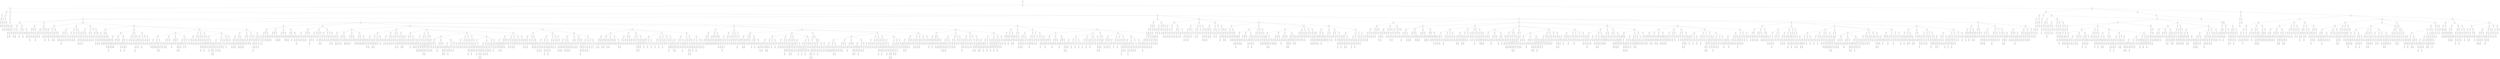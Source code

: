 strict digraph 1914 {
overlap = none;
// 0:
1 [label="0\n0\n0\n0\n0\nn: 5"];
1 -> 1265826715
1265826715 [label="5\n0\n0\n0\n0\nn: 3"];
1265826715 -> 1269055611
1269055611 [label="8\n0\n0\n0\n0\nn: 4"];
1269055611 -> 1332889887
1332889887 [label="12\n0\n0\n0\n0\nn: 14"];
1332889887 -> 1332889889
1332889889 [label="14\n12\n0\n0\n0\nn: 14"];
1332889889 -> 1332889904
1332889904 [label="14\n14\n12\n0\n0\nn: 11"];
1332889904 -> 1332889935
1332889935 [label="14\n14\n12\n11\n0\nn: 10"];
1332889935 -> 1332889940
1332889940 [label="14\n14\n12\n11\n10\nn: 9"];
1269055611 -> 1682399692
1682399692 [label="8\n4\n0\n0\n0\nn: 2"];
1682399692 -> 1682399693
1682399693 [label="10\n4\n0\n0\n0\nn: 14"];
1682399693 -> 1864997066
1864997066 [label="18\n10\n0\n0\n0\nn: 12"];
1864997066 -> 1864997081
1864997081 [label="18\n12\n10\n0\n0\nn: 11"];
1864997081 -> 1864997105
1864997105 [label="18\n12\n11\n10\n0\nn: 10"];
1864997105 -> 1864997110
1864997110 [label="18\n12\n11\n10\n10\nn: 9"];
1682399693 -> 1682399702
1682399702 [label="14\n10\n4\n0\n0\nn: 12"];
1682399702 -> 1682399717
1682399717 [label="16\n14\n10\n0\n0\nn: 11"];
1682399717 -> 1682399741
1682399741 [label="16\n14\n11\n10\n0\nn: 10"];
1682399741 -> 1682399746
1682399746 [label="16\n14\n11\n10\n10\nn: 9"];
1682399702 -> 1682399765
1682399765 [label="14\n12\n10\n4\n0\nn: 11"];
1682399765 -> 1682399789
1682399789 [label="15\n14\n12\n10\n0\nn: 10"];
1682399789 -> 1682399794
1682399794 [label="15\n14\n12\n10\n10\nn: 9"];
1682399765 -> 1682399820
1682399820 [label="14\n12\n11\n10\n4\nn: 10"];
1682399820 -> 1682399825
1682399825 [label="14\n14\n12\n11\n10\nn: 9"];
1682399692 -> 1682399834
1682399834 [label="8\n6\n0\n0\n0\nn: 14"];
1682399834 -> 1682399837
1682399837 [label="14\n8\n6\n0\n0\nn: 14"];
1682399837 -> 1682399841
1682399841 [label="14\n14\n8\n6\n0\nn: 14"];
1682399841 -> 1682399846
1682399846 [label="14\n14\n14\n8\n6\nn: 14"];
1682399692 -> 1768205243
1768205243 [label="8\n4\n2\n0\n0\nn: 1"];
1768205243 -> 1768424742
1768424742 [label="9\n4\n2\n0\n0\nn: 1"];
1768424742 -> 1768424743
1768424743 [label="10\n4\n2\n0\n0\nn: 14"];
1768424743 -> 1865011280
1865011280 [label="18\n10\n2\n0\n0\nn: 11"];
1865011280 -> 1865011299
1865011299 [label="18\n13\n10\n0\n0\nn: 10"];
1865011299 -> 1865011323
1865011323 [label="18\n13\n10\n10\n0\nn: 10"];
1865011323 -> 1865011328
1865011328 [label="18\n13\n10\n10\n10\nn: 9"];
1865011280 -> 1865011351
1865011351 [label="18\n11\n10\n2\n0\nn: 10"];
1865011351 -> 1865011375
1865011375 [label="18\n12\n11\n10\n0\nn: 10"];
1865011375 -> 1865011380
1865011380 [label="18\n12\n11\n10\n10\nn: 9"];
1865011351 -> 1865011406
1865011406 [label="18\n11\n10\n10\n2\nn: 10"];
1768424743 -> 1768425631
1768425631 [label="16\n10\n4\n0\n0\nn: 11"];
1768425631 -> 1768425650
1768425650 [label="16\n15\n10\n0\n0\nn: 10"];
1768425650 -> 1768425674
1768425674 [label="16\n15\n10\n10\n0\nn: 10"];
1768425674 -> 1768425679
1768425679 [label="16\n15\n10\n10\n10\nn: 9"];
1768425631 -> 1768425702
1768425702 [label="16\n11\n10\n4\n0\nn: 10"];
1768425702 -> 1768425726
1768425726 [label="16\n14\n11\n10\n0\nn: 10"];
1768425726 -> 1768425731
1768425731 [label="16\n14\n11\n10\n10\nn: 9"];
1768425702 -> 1768425757
1768425757 [label="16\n11\n10\n10\n4\nn: 10"];
1768424743 -> 1768430934
1768430934 [label="14\n10\n4\n2\n0\nn: 11"];
1768430934 -> 1768430953
1768430953 [label="15\n14\n10\n2\n0\nn: 10"];
1768430953 -> 1768430977
1768430977 [label="15\n14\n12\n10\n0\nn: 10"];
1768430977 -> 1768430982
1768430982 [label="15\n14\n12\n10\n10\nn: 9"];
1768430953 -> 1768431008
1768431008 [label="15\n14\n10\n10\n2\nn: 10"];
1768430934 -> 1768431030
1768431030 [label="14\n13\n10\n4\n0\nn: 10"];
1768431030 -> 1768431054
1768431054 [label="14\n14\n13\n10\n0\nn: 10"];
1768431054 -> 1768431059
1768431059 [label="14\n14\n13\n10\n10\nn: 9"];
1768431030 -> 1768431085
1768431085 [label="14\n13\n10\n10\n4\nn: 10"];
1768430934 -> 1768431152
1768431152 [label="14\n11\n10\n4\n2\nn: 11"];
1768431152 -> 1768431181
1768431181 [label="15\n14\n11\n10\n2\nn: 9"];
1768431181 -> 1768431186
1768431186 [label="15\n14\n11\n11\n10\nn: 9"];
1768431152 -> 1768431217
1768431217 [label="14\n13\n11\n10\n4\nn: 9"];
1768431217 -> 1768431222
1768431222 [label="14\n13\n13\n11\n10\nn: 9"];
1768424742 -> 1768431229
1768431229 [label="9\n5\n2\n0\n0\nn: 14"];
1768431229 -> 1768435501
1768435501 [label="16\n9\n5\n0\n0\nn: 6"];
1768435501 -> 1768437442
1768437442 [label="16\n15\n5\n0\n0\nn: 5"];
1768437442 -> 1865011430
1865011430 [label="16\n15\n10\n0\n0\nn: 10"];
1865011430 -> 1865011454
1865011454 [label="16\n15\n10\n10\n0\nn: 10"];
1865011454 -> 1865011459
1865011459 [label="16\n15\n10\n10\n10\nn: 9"];
1768437442 -> 1768437446
1768437446 [label="16\n15\n5\n5\n0\nn: 14"];
1768437446 -> 1768437451
1768437451 [label="16\n15\n14\n5\n5\nn: 14"];
1768435501 -> 1768437458
1768437458 [label="16\n11\n9\n0\n0\nn: 14"];
1768437458 -> 1768437482
1768437482 [label="16\n14\n11\n9\n0\nn: 10"];
1768437482 -> 1768437487
1768437487 [label="16\n14\n11\n10\n9\nn: 10"];
1768435501 -> 1768437494
1768437494 [label="16\n9\n6\n5\n0\nn: 14"];
1768437494 -> 1768437499
1768437499 [label="16\n14\n9\n6\n5\nn: 14"];
1768431229 -> 1768457087
1768457087 [label="14\n9\n5\n2\n0\nn: 6"];
1768457087 -> 1768462049
1768462049 [label="15\n14\n5\n2\n0\nn: 5"];
1768462049 -> 1865011483
1865011483 [label="15\n14\n10\n2\n0\nn: 10"];
1865011483 -> 1865011507
1865011507 [label="15\n14\n12\n10\n0\nn: 10"];
1865011507 -> 1865011512
1865011512 [label="15\n14\n12\n10\n10\nn: 9"];
1865011483 -> 1865011538
1865011538 [label="15\n14\n10\n10\n2\nn: 10"];
1768462049 -> 1768462053
1768462053 [label="15\n14\n7\n5\n0\nn: 14"];
1768462053 -> 1768462058
1768462058 [label="15\n14\n14\n7\n5\nn: 14"];
1768462049 -> 1768462064
1768462064 [label="15\n14\n5\n5\n2\nn: 14"];
1768457087 -> 1768462070
1768462070 [label="14\n11\n9\n2\n0\nn: 14"];
1768462070 -> 1768462095
1768462095 [label="14\n14\n11\n9\n2\nn: 10"];
1768462095 -> 1768462100
1768462100 [label="14\n14\n12\n11\n9\nn: 10"];
1768457087 -> 1768462106
1768462106 [label="14\n9\n8\n5\n0\nn: 14"];
1768462106 -> 1768462111
1768462111 [label="14\n14\n9\n8\n5\nn: 14"];
1768457087 -> 1768462117
1768462117 [label="14\n9\n6\n5\n2\nn: 14"];
1768424742 -> 1770849157
1770849157 [label="9\n4\n3\n0\n0\nn: 3"];
1770849157 -> 1770849162
1770849162 [label="12\n4\n3\n0\n0\nn: 12"];
1770849162 -> 1865027992
1865027992 [label="16\n12\n3\n0\n0\nn: 10"];
1865027992 -> 1865028011
1865028011 [label="16\n13\n12\n0\n0\nn: 10"];
1865028011 -> 1865028035
1865028035 [label="16\n13\n12\n10\n0\nn: 10"];
1865028035 -> 1865028040
1865028040 [label="16\n13\n12\n10\n10\nn: 9"];
1865027992 -> 1865028063
1865028063 [label="16\n12\n10\n3\n0\nn: 10"];
1865028063 -> 1865028088
1865028088 [label="16\n12\n10\n10\n3\nn: 10"];
1770849162 -> 1770849365
1770849365 [label="15\n12\n4\n0\n0\nn: 10"];
1770849365 -> 1770849384
1770849384 [label="15\n14\n12\n0\n0\nn: 10"];
1770849384 -> 1865028116
1865028116 [label="15\n14\n12\n10\n0\nn: 10"];
1865028116 -> 1865028121
1865028121 [label="15\n14\n12\n10\n10\nn: 9"];
1770849365 -> 1865028144
1865028144 [label="15\n12\n10\n4\n0\nn: 10"];
1865028144 -> 1865028199
1865028199 [label="15\n12\n10\n10\n4\nn: 10"];
1770849162 -> 1770856196
1770856196 [label="12\n12\n4\n3\n0\nn: 10"];
1770856196 -> 1770856215
1770856215 [label="14\n12\n12\n3\n0\nn: 10"];
1770856215 -> 1770856243
1770856243 [label="14\n13\n12\n12\n0\nn: 11"];
1770856243 -> 1770856248
1770856248 [label="14\n13\n12\n12\n11\nn: 8"];
1770856215 -> 1770856274
1770856274 [label="14\n12\n12\n10\n3\nn: 10"];
1770856274 -> 1770856279
1770856279 [label="14\n13\n12\n12\n10\nn: 9"];
1770856196 -> 1770856301
1770856301 [label="13\n12\n12\n4\n0\nn: 10"];
1770856301 -> 1770856326
1770856326 [label="13\n12\n12\n10\n4\nn: 10"];
1770856196 -> 1770856490
1770856490 [label="12\n12\n10\n4\n3\nn: 11"];
1770856490 -> 1865028231
1865028231 [label="15\n12\n12\n10\n3\nn: 9"];
1865028231 -> 1865028236
1865028236 [label="15\n12\n12\n12\n10\nn: 9"];
1770856490 -> 1865028268
1865028268 [label="14\n12\n12\n10\n4\nn: 9"];
1865028268 -> 1865028273
1865028273 [label="14\n13\n12\n12\n10\nn: 9"];
1770849157 -> 1770889998
1770889998 [label="9\n7\n3\n0\n0\nn: 5"];
1770889998 -> 1770892122
1770892122 [label="14\n7\n3\n0\n0\nn: 7"];
1770892122 -> 1770892552
1770892552 [label="14\n14\n3\n0\n0\nn: 10"];
1770892552 -> 1865028296
1865028296 [label="14\n14\n13\n0\n0\nn: 10"];
1865028296 -> 1865028320
1865028320 [label="14\n14\n13\n10\n0\nn: 10"];
1865028320 -> 1865028325
1865028325 [label="14\n14\n13\n10\n10\nn: 9"];
1770892552 -> 1770892572
1770892572 [label="14\n14\n10\n3\n0\nn: 10"];
1770892572 -> 1770892597
1770892597 [label="14\n14\n10\n10\n3\nn: 10"];
1770892122 -> 1770892604
1770892604 [label="14\n10\n7\n0\n0\nn: 14"];
1770892604 -> 1770892613
1770892613 [label="14\n14\n10\n7\n0\nn: 13"];
1770892613 -> 1770892618
1770892618 [label="14\n14\n13\n10\n7\nn: 12"];
1770892122 -> 1770892625
1770892625 [label="14\n7\n7\n3\n0\nn: 14"];
1770892625 -> 1865028338
1865028338 [label="17\n14\n7\n7\n0\nn: 13"];
1865028338 -> 1865028343
1865028343 [label="17\n14\n13\n7\n7\nn: 12"];
1770892625 -> 1770892635
1770892635 [label="14\n14\n7\n7\n3\nn: 13"];
1770892635 -> 1770892640
1770892640 [label="16\n14\n14\n7\n7\nn: 12"];
1770889998 -> 1770892647
1770892647 [label="12\n9\n3\n0\n0\nn: 14"];
1770892647 -> 1770892707
1770892707 [label="17\n12\n9\n0\n0\nn: 12"];
1770892707 -> 1770892731
1770892731 [label="17\n12\n12\n9\n0\nn: 10"];
1770892731 -> 1770892736
1770892736 [label="17\n12\n12\n10\n9\nn: 10"];
1770892647 -> 1770892800
1770892800 [label="14\n12\n9\n3\n0\nn: 12"];
1770892800 -> 1865028370
1865028370 [label="15\n14\n12\n9\n0\nn: 10"];
1865028370 -> 1865028375
1865028375 [label="15\n14\n12\n10\n9\nn: 10"];
1770892800 -> 1770892825
1770892825 [label="14\n12\n12\n9\n3\nn: 10"];
1770892825 -> 1770892830
1770892830 [label="14\n13\n12\n12\n9\nn: 10"];
1770889998 -> 1770892837
1770892837 [label="9\n8\n7\n0\n0\nn: 14"];
1770892837 -> 1770892841
1770892841 [label="14\n9\n8\n7\n0\nn: 14"];
1770892841 -> 1770892846
1770892846 [label="14\n14\n9\n8\n7\nn: 14"];
1770889998 -> 1770892853
1770892853 [label="9\n7\n5\n3\n0\nn: 14"];
1770892853 -> 1770892857
1770892857 [label="17\n9\n7\n5\n0\nn: 14"];
1770892857 -> 1770892862
1770892862 [label="17\n14\n9\n7\n5\nn: 14"];
1770892853 -> 1770892868
1770892868 [label="14\n9\n7\n5\n3\nn: 14"];
1770849157 -> 1873273705
1873273705 [label="9\n6\n4\n0\n0\nn: 5"];
1873273705 -> 1873543463
1873543463 [label="14\n6\n4\n0\n0\nn: 6"];
1873543463 -> 1873545041
1873545041 [label="14\n12\n4\n0\n0\nn: 11"];
1873545041 -> 1873545060
1873545060 [label="15\n14\n12\n0\n0\nn: 10"];
1873545060 -> 1873545084
1873545084 [label="15\n14\n12\n10\n0\nn: 10"];
1873545084 -> 1873545089
1873545089 [label="15\n14\n12\n10\n10\nn: 9"];
1873545041 -> 1873545112
1873545112 [label="14\n12\n11\n4\n0\nn: 10"];
1873545112 -> 1873545131
1873545131 [label="14\n14\n12\n11\n0\nn: 11"];
1873545131 -> 1873545136
1873545136 [label="14\n14\n12\n11\n11\nn: 8"];
1873545112 -> 1873545162
1873545162 [label="14\n12\n11\n10\n4\nn: 10"];
1873545162 -> 1873545167
1873545167 [label="14\n14\n12\n11\n10\nn: 9"];
1873543463 -> 1873545174
1873545174 [label="14\n10\n6\n0\n0\nn: 14"];
1873545174 -> 1873545183
1873545183 [label="14\n14\n10\n6\n0\nn: 13"];
1873545183 -> 1873545188
1873545188 [label="14\n14\n13\n10\n6\nn: 13"];
1873543463 -> 1873545195
1873545195 [label="14\n6\n6\n4\n0\nn: 14"];
1873545195 -> 1873545204
1873545204 [label="18\n14\n6\n6\n0\nn: 13"];
1873545204 -> 1873545209
1873545209 [label="18\n14\n13\n6\n6\nn: 13"];
1873545195 -> 1873545220
1873545220 [label="14\n14\n6\n6\n4\nn: 13"];
1873545220 -> 1873545225
1873545225 [label="17\n14\n14\n6\n6\nn: 13"];
1873273705 -> 1873545232
1873545232 [label="11\n9\n4\n0\n0\nn: 14"];
1873545232 -> 1873545292
1873545292 [label="18\n11\n9\n0\n0\nn: 12"];
1873545292 -> 1873545316
1873545316 [label="18\n12\n11\n9\n0\nn: 10"];
1873545316 -> 1873545321
1873545321 [label="18\n12\n11\n10\n9\nn: 10"];
1873545232 -> 1873545385
1873545385 [label="14\n11\n9\n4\n0\nn: 12"];
1873545385 -> 1873545409
1873545409 [label="16\n14\n11\n9\n0\nn: 10"];
1873545409 -> 1873545414
1873545414 [label="16\n14\n11\n10\n9\nn: 10"];
1873545385 -> 1873545440
1873545440 [label="14\n12\n11\n9\n4\nn: 10"];
1873545440 -> 1873545445
1873545445 [label="14\n14\n12\n11\n9\nn: 10"];
1873273705 -> 1873545452
1873545452 [label="9\n9\n6\n0\n0\nn: 14"];
1873545452 -> 1873545456
1873545456 [label="14\n9\n9\n6\n0\nn: 14"];
1873545456 -> 1873545461
1873545461 [label="14\n14\n9\n9\n6\nn: 14"];
1873273705 -> 1873545468
1873545468 [label="9\n6\n5\n4\n0\nn: 14"];
1873545468 -> 1873545472
1873545472 [label="18\n9\n6\n5\n0\nn: 14"];
1873545472 -> 1873545477
1873545477 [label="18\n14\n9\n6\n5\nn: 14"];
1873545468 -> 1873545483
1873545483 [label="14\n9\n6\n5\n4\nn: 14"];
1770849157 -> 1772504941
1772504941 [label="9\n4\n3\n3\n0\nn: 2"];
1772504941 -> 1772564883
1772564883 [label="11\n4\n3\n3\n0\nn: 10"];
1772564883 -> 1772565940
1772565940 [label="14\n11\n3\n3\n0\nn: 10"];
1772565940 -> 1772565959
1772565959 [label="14\n13\n11\n3\n0\nn: 10"];
1772565959 -> 1772565978
1772565978 [label="14\n13\n13\n11\n0\nn: 11"];
1772565978 -> 1772565983
1772565983 [label="14\n13\n13\n11\n11\nn: 8"];
1772565959 -> 1772566009
1772566009 [label="14\n13\n11\n10\n3\nn: 10"];
1772566009 -> 1772566014
1772566014 [label="14\n13\n13\n11\n10\nn: 9"];
1772565940 -> 1772566179
1772566179 [label="14\n11\n10\n3\n3\nn: 11"];
1772566179 -> 1772566208
1772566208 [label="14\n14\n11\n10\n3\nn: 9"];
1772566208 -> 1772566213
1772566213 [label="14\n14\n12\n11\n10\nn: 9"];
1772564883 -> 1772566232
1772566232 [label="13\n11\n4\n3\n0\nn: 10"];
1772566232 -> 1772566252
1772566252 [label="13\n13\n11\n4\n0\nn: 10"];
1772566252 -> 1772566277
1772566277 [label="13\n13\n11\n10\n4\nn: 10"];
1772566232 -> 1772566441
1772566441 [label="13\n11\n10\n4\n3\nn: 11"];
1772566441 -> 1772566470
1772566470 [label="15\n13\n11\n10\n3\nn: 9"];
1772566470 -> 1873545491
1873545491 [label="15\n13\n12\n11\n10\nn: 9"];
1772566441 -> 1873545523
1873545523 [label="14\n13\n11\n10\n4\nn: 9"];
1873545523 -> 1873545528
1873545528 [label="14\n13\n13\n11\n10\nn: 9"];
1772564883 -> 1772573810
1772573810 [label="11\n10\n4\n3\n3\nn: 12"];
1772573810 -> 1772573882
1772573882 [label="16\n11\n10\n3\n3\nn: 9"];
1772573882 -> 1772573911
1772573911 [label="16\n12\n11\n10\n3\nn: 9"];
1772573911 -> 1772573916
1772573916 [label="16\n12\n12\n11\n10\nn: 9"];
1772573810 -> 1772573992
1772573992 [label="15\n11\n10\n4\n3\nn: 9"];
1772573992 -> 1772574021
1772574021 [label="15\n13\n11\n10\n3\nn: 9"];
1772574021 -> 1772574026
1772574026 [label="15\n13\n12\n11\n10\nn: 9"];
1772573992 -> 1772574057
1772574057 [label="15\n12\n11\n10\n4\nn: 9"];
1772504941 -> 1773153134
1773153134 [label="9\n6\n3\n3\n0\nn: 4"];
1773153134 -> 1773395962
1773395962 [label="13\n6\n3\n3\n0\nn: 7"];
1773395962 -> 1773396974
1773396974 [label="13\n13\n3\n3\n0\nn: 10"];
1773396974 -> 1773397379
1773397379 [label="13\n13\n13\n3\n0\nn: 6"];
1773397379 -> 1773397393
1773397393 [label="13\n13\n13\n9\n0\nn: 12"];
1773397393 -> 1773397398
1773397398 [label="13\n13\n13\n12\n9\nn: 10"];
1773397379 -> 1773397438
1773397438 [label="13\n13\n13\n6\n3\nn: 6"];
1773397438 -> 1773397467
1773397467 [label="13\n13\n13\n12\n3\nn: 9"];
1773397467 -> 1873545535
1873545535 [label="13\n13\n13\n12\n12\nn: 7"];
1773397438 -> 1773397473
1773397473 [label="13\n13\n13\n9\n6\nn: 14"];
1773396974 -> 1773397642
1773397642 [label="13\n13\n10\n3\n3\nn: 10"];
1773397642 -> 1773397671
1773397671 [label="13\n13\n13\n10\n3\nn: 9"];
1773397671 -> 1873545542
1873545542 [label="13\n13\n13\n12\n10\nn: 9"];
1773395962 -> 1773397695
1773397695 [label="13\n10\n6\n3\n0\nn: 9"];
1773397695 -> 1873545565
1873545565 [label="15\n13\n10\n3\n0\nn: 10"];
1873545565 -> 1873545589
1873545589 [label="15\n13\n13\n10\n0\nn: 10"];
1873545589 -> 1873545594
1873545594 [label="15\n13\n13\n10\n10\nn: 9"];
1873545565 -> 1873545620
1873545620 [label="15\n13\n10\n10\n3\nn: 10"];
1773397695 -> 1873545627
1873545627 [label="13\n12\n10\n6\n0\nn: 14"];
1873545627 -> 1873545632
1873545632 [label="14\n13\n12\n10\n6\nn: 14"];
1773397695 -> 1773397700
1773397700 [label="13\n10\n9\n6\n3\nn: 14"];
1773397700 -> 1773397705
1773397705 [label="17\n13\n10\n9\n6\nn: 14"];
1773395962 -> 1773443190
1773443190 [label="13\n7\n6\n3\n3\nn: 6"];
1773443190 -> 1773443692
1773443692 [label="13\n13\n6\n3\n3\nn: 8"];
1773443692 -> 1873545663
1873545663 [label="14\n13\n13\n3\n3\nn: 8"];
1873545663 -> 1873545697
1873545697 [label="14\n13\n13\n11\n3\nn: 8"];
1873545697 -> 1873545702
1873545702 [label="14\n13\n13\n11\n11\nn: 8"];
1773443692 -> 1773443722
1773443722 [label="13\n13\n11\n6\n3\nn: 8"];
1773443722 -> 1773443727
1773443727 [label="13\n13\n11\n11\n6\nn: 14"];
1773443190 -> 1773443896
1773443896 [label="13\n12\n7\n3\n3\nn: 8"];
1773443896 -> 1873545734
1873545734 [label="15\n13\n12\n3\n3\nn: 8"];
1873545734 -> 1873545768
1873545768 [label="15\n13\n12\n11\n3\nn: 8"];
1873545768 -> 1873545773
1873545773 [label="15\n13\n12\n11\n11\nn: 8"];
1773443896 -> 1773443910
1773443910 [label="13\n12\n11\n7\n3\nn: 12"];
1773443910 -> 1773443915
1773443915 [label="15\n13\n12\n11\n7\nn: 12"];
1773443190 -> 1873545781
1873545781 [label="13\n9\n7\n6\n3\nn: 14"];
1873545781 -> 1873545786
1873545786 [label="17\n13\n9\n7\n6\nn: 14"];
1773153134 -> 1773443924
1773443924 [label="10\n9\n3\n3\n0\nn: 14"];
1773443924 -> 1773443988
1773443988 [label="17\n10\n9\n3\n0\nn: 11"];
1773443988 -> 1773444012
1773444012 [label="17\n14\n10\n9\n0\nn: 10"];
1773444012 -> 1773444017
1773444017 [label="17\n14\n10\n10\n9\nn: 10"];
1773443988 -> 1773444043
1773444043 [label="17\n11\n10\n9\n3\nn: 10"];
1773444043 -> 1873545793
1873545793 [label="17\n13\n11\n10\n9\nn: 10"];
1773443924 -> 1773444688
1773444688 [label="14\n10\n9\n3\n3\nn: 11"];
1773444688 -> 1773444712
1773444712 [label="14\n14\n10\n9\n3\nn: 10"];
1773444712 -> 1773444717
1773444717 [label="14\n14\n13\n10\n9\nn: 10"];
1773153134 -> 1873545800
1873545800 [label="9\n7\n6\n3\n0\nn: 14"];
1873545800 -> 1873545804
1873545804 [label="17\n9\n7\n6\n0\nn: 14"];
1873545804 -> 1873545809
1873545809 [label="17\n14\n9\n7\n6\nn: 14"];
1873545800 -> 1873545815
1873545815 [label="14\n9\n7\n6\n3\nn: 14"];
1773153134 -> 1774009618
1774009618 [label="9\n6\n4\n3\n3\nn: 5"];
1774009618 -> 1774015233
1774015233 [label="14\n6\n4\n3\n3\nn: 8"];
1774015233 -> 1774016634
1774016634 [label="14\n14\n4\n3\n3\nn: 8"];
1774016634 -> 1774016661
1774016661 [label="14\n14\n12\n3\n3\nn: 8"];
1774016661 -> 1774016695
1774016695 [label="14\n14\n12\n11\n3\nn: 8"];
1774016695 -> 1774016700
1774016700 [label="14\n14\n12\n11\n11\nn: 8"];
1774016634 -> 1774016731
1774016731 [label="14\n14\n11\n4\n3\nn: 8"];
1774016731 -> 1774016766
1774016766 [label="14\n14\n11\n11\n4\nn: 8"];
1774015233 -> 1774017322
1774017322 [label="14\n12\n6\n3\n3\nn: 8"];
1774017322 -> 1774017352
1774017352 [label="14\n12\n11\n6\n3\nn: 8"];
1774017352 -> 1774017357
1774017357 [label="14\n12\n11\n11\n6\nn: 14"];
1774015233 -> 1774018796
1774018796 [label="14\n11\n6\n4\n3\nn: 8"];
1774018796 -> 1774018876
1774018876 [label="14\n11\n11\n6\n4\nn: 8"];
1774009618 -> 1774032669
1774032669 [label="11\n9\n4\n3\n3\nn: 10"];
1774032669 -> 1774033265
1774033265 [label="14\n11\n9\n3\n3\nn: 10"];
1774033265 -> 1774033289
1774033289 [label="14\n13\n11\n9\n3\nn: 10"];
1774033289 -> 1774033294
1774033294 [label="14\n13\n13\n11\n9\nn: 10"];
1774032669 -> 1774033317
1774033317 [label="13\n11\n9\n4\n3\nn: 10"];
1774033317 -> 1774033342
1774033342 [label="13\n13\n11\n9\n4\nn: 10"];
1774009618 -> 1774033349
1774033349 [label="9\n9\n6\n3\n3\nn: 14"];
1774033349 -> 1774033358
1774033358 [label="17\n9\n9\n6\n3\nn: 13"];
1774033358 -> 1774033363
1774033363 [label="17\n16\n9\n9\n6\nn: 13"];
1774009618 -> 1774033370
1774033370 [label="9\n8\n6\n4\n3\nn: 14"];
1774033370 -> 1774033379
1774033379 [label="18\n9\n8\n6\n3\nn: 13"];
1774033379 -> 1774033384
1774033384 [label="18\n16\n9\n8\n6\nn: 13"];
1774033370 -> 1774033395
1774033395 [label="17\n9\n8\n6\n4\nn: 13"];
1774033395 -> 1774033400
1774033400 [label="17\n17\n9\n8\n6\nn: 13"];
1772504941 -> 1774104032
1774104032 [label="9\n5\n4\n3\n0\nn: 4"];
1774104032 -> 1774149302
1774149302 [label="13\n5\n4\n3\n0\nn: 7"];
1774149302 -> 1873653261
1873653261 [label="13\n12\n4\n3\n0\nn: 7"];
1873653261 -> 1873653272
1873653272 [label="13\n12\n11\n3\n0\nn: 12"];
1873653272 -> 1873653291
1873653291 [label="15\n13\n12\n11\n0\nn: 11"];
1873653291 -> 1873653296
1873653296 [label="15\n13\n12\n11\n11\nn: 8"];
1873653272 -> 1873653317
1873653317 [label="13\n12\n12\n11\n3\nn: 11"];
1873653317 -> 1873653322
1873653322 [label="14\n13\n12\n12\n11\nn: 8"];
1873653261 -> 1873653336
1873653336 [label="13\n12\n10\n4\n0\nn: 12"];
1873653336 -> 1873655331
1873655331 [label="16\n13\n12\n10\n0\nn: 10"];
1873655331 -> 1873655336
1873655336 [label="16\n13\n12\n10\n10\nn: 9"];
1873653336 -> 1873653361
1873653361 [label="13\n12\n12\n10\n4\nn: 10"];
1873653361 -> 1873655343
1873655343 [label="14\n13\n12\n12\n10\nn: 9"];
1873653261 -> 1873655160
1873655160 [label="13\n12\n7\n4\n3\nn: 7"];
1873655160 -> 1873655187
1873655187 [label="14\n13\n12\n4\n3\nn: 8"];
1873655187 -> 1873655216
1873655216 [label="14\n13\n12\n12\n3\nn: 9"];
1873655216 -> 1873655221
1873655221 [label="14\n13\n12\n12\n12\nn: 7"];
1873655187 -> 1873655257
1873655257 [label="14\n13\n12\n11\n4\nn: 8"];
1873655257 -> 1873655262
1873655262 [label="14\n13\n12\n12\n11\nn: 8"];
1873655160 -> 1873655278
1873655278 [label="13\n12\n11\n7\n3\nn: 12"];
1873655278 -> 1873655283
1873655283 [label="15\n13\n12\n11\n7\nn: 12"];
1873655160 -> 1873655299
1873655299 [label="13\n12\n10\n7\n4\nn: 12"];
1873655299 -> 1873655304
1873655304 [label="16\n13\n12\n10\n7\nn: 12"];
1774149302 -> 1774149411
1774149411 [label="13\n11\n5\n3\n0\nn: 9"];
1774149411 -> 1873655366
1873655366 [label="14\n13\n11\n3\n0\nn: 10"];
1873655366 -> 1873655385
1873655385 [label="14\n13\n13\n11\n0\nn: 11"];
1873655385 -> 1873655390
1873655390 [label="14\n13\n13\n11\n11\nn: 8"];
1873655366 -> 1873655416
1873655416 [label="14\n13\n11\n10\n3\nn: 10"];
1873655416 -> 1873655421
1873655421 [label="14\n13\n13\n11\n10\nn: 9"];
1774149411 -> 1873655428
1873655428 [label="13\n12\n11\n5\n0\nn: 14"];
1873655428 -> 1873655433
1873655433 [label="14\n13\n12\n11\n5\nn: 14"];
1774149411 -> 1774149416
1774149416 [label="13\n11\n9\n5\n3\nn: 14"];
1774149416 -> 1774149421
1774149421 [label="17\n13\n11\n9\n5\nn: 14"];
1774149302 -> 1774150027
1774150027 [label="13\n10\n5\n4\n0\nn: 9"];
1774150027 -> 1873655456
1873655456 [label="14\n13\n10\n4\n0\nn: 10"];
1873655456 -> 1873655480
1873655480 [label="14\n14\n13\n10\n0\nn: 10"];
1873655480 -> 1873655485
1873655485 [label="14\n14\n13\n10\n10\nn: 9"];
1873655456 -> 1873655511
1873655511 [label="14\n13\n10\n10\n4\nn: 10"];
1774150027 -> 1774150031
1774150031 [label="13\n13\n10\n5\n0\nn: 14"];
1774150031 -> 1774150036
1774150036 [label="14\n13\n13\n10\n5\nn: 14"];
1774150027 -> 1774150042
1774150042 [label="13\n10\n9\n5\n4\nn: 14"];
1774150042 -> 1774150047
1774150047 [label="18\n13\n10\n9\n5\nn: 14"];
1774149302 -> 1774165787
1774165787 [label="13\n7\n5\n4\n3\nn: 6"];
1774165787 -> 1774165991
1774165991 [label="13\n13\n5\n4\n3\nn: 8"];
1774165991 -> 1873655542
1873655542 [label="13\n13\n13\n4\n3\nn: 8"];
1873655542 -> 1873655571
1873655571 [label="13\n13\n13\n12\n3\nn: 9"];
1873655571 -> 1873655576
1873655576 [label="13\n13\n13\n12\n12\nn: 7"];
1873655542 -> 1873655612
1873655612 [label="13\n13\n13\n11\n4\nn: 8"];
1873655612 -> 1873655617
1873655617 [label="13\n13\n13\n12\n11\nn: 8"];
1774165991 -> 1774166020
1774166020 [label="13\n13\n12\n5\n3\nn: 8"];
1774166020 -> 1774166025
1774166025 [label="13\n13\n12\n11\n5\nn: 14"];
1774165991 -> 1774166056
1774166056 [label="13\n13\n11\n5\n4\nn: 8"];
1774165787 -> 1774166943
1774166943 [label="13\n11\n7\n4\n3\nn: 8"];
1774166943 -> 1873655648
1873655648 [label="15\n13\n11\n4\n3\nn: 8"];
1873655648 -> 1873655723
1873655723 [label="15\n13\n11\n11\n4\nn: 8"];
1774166943 -> 1774166958
1774166958 [label="13\n11\n11\n7\n4\nn: 12"];
1774166958 -> 1774166963
1774166963 [label="16\n13\n11\n11\n7\nn: 12"];
1774165787 -> 1774166969
1774166969 [label="13\n10\n7\n5\n3\nn: 14"];
1774166969 -> 1774166974
1774166974 [label="17\n13\n10\n7\n5\nn: 14"];
1774165787 -> 1774166980
1774166980 [label="13\n9\n7\n5\n4\nn: 14"];
1774166980 -> 1774166985
1774166985 [label="18\n13\n9\n7\n5\nn: 14"];
1774104032 -> 1774166991
1774166991 [label="9\n9\n4\n3\n0\nn: 14"];
1774166991 -> 1774167055
1774167055 [label="18\n9\n9\n3\n0\nn: 11"];
1774167055 -> 1774167079
1774167079 [label="18\n14\n9\n9\n0\nn: 10"];
1774167079 -> 1774167084
1774167084 [label="18\n14\n10\n9\n9\nn: 10"];
1774167055 -> 1774167110
1774167110 [label="18\n11\n9\n9\n3\nn: 10"];
1774167110 -> 1774167115
1774167115 [label="18\n13\n11\n9\n9\nn: 10"];
1774166991 -> 1774167182
1774167182 [label="17\n9\n9\n4\n0\nn: 11"];
1774167182 -> 1774167206
1774167206 [label="17\n15\n9\n9\n0\nn: 10"];
1774167206 -> 1774167211
1774167211 [label="17\n15\n10\n9\n9\nn: 10"];
1774167182 -> 1774167237
1774167237 [label="17\n11\n9\n9\n4\nn: 10"];
1774167237 -> 1774167242
1774167242 [label="17\n14\n11\n9\n9\nn: 10"];
1774166991 -> 1774167789
1774167789 [label="14\n9\n9\n4\n3\nn: 11"];
1774167789 -> 1774167813
1774167813 [label="15\n14\n9\n9\n3\nn: 10"];
1774167813 -> 1774167818
1774167818 [label="15\n14\n13\n9\n9\nn: 10"];
1774167789 -> 1774167844
1774167844 [label="14\n14\n9\n9\n4\nn: 10"];
1774167844 -> 1774167849
1774167849 [label="14\n14\n14\n9\n9\nn: 10"];
1774104032 -> 1774167855
1774167855 [label="9\n8\n5\n3\n0\nn: 14"];
1774167855 -> 1774167859
1774167859 [label="17\n9\n8\n5\n0\nn: 14"];
1774167859 -> 1774167864
1774167864 [label="17\n14\n9\n8\n5\nn: 14"];
1774167855 -> 1774167870
1774167870 [label="14\n9\n8\n5\n3\nn: 14"];
1774104032 -> 1774167876
1774167876 [label="9\n7\n5\n4\n0\nn: 14"];
1774167876 -> 1774167880
1774167880 [label="18\n9\n7\n5\n0\nn: 14"];
1774167880 -> 1774167885
1774167885 [label="18\n14\n9\n7\n5\nn: 14"];
1774167876 -> 1774167891
1774167891 [label="14\n9\n7\n5\n4\nn: 14"];
1774104032 -> 1775266237
1775266237 [label="9\n5\n4\n4\n3\nn: 2"];
1775266237 -> 1775266245
1775266245 [label="11\n5\n4\n4\n3\nn: 11"];
1775266245 -> 1775267058
1775267058 [label="16\n11\n4\n4\n3\nn: 8"];
1775267058 -> 1775267085
1775267085 [label="16\n12\n11\n4\n3\nn: 8"];
1775267085 -> 1775267119
1775267119 [label="16\n12\n12\n11\n3\nn: 8"];
1775267119 -> 1873655730
1873655730 [label="16\n12\n12\n11\n11\nn: 8"];
1775267085 -> 1775267155
1775267155 [label="16\n12\n11\n11\n4\nn: 8"];
1775267058 -> 1775267235
1775267235 [label="16\n11\n11\n4\n4\nn: 8"];
1775266245 -> 1775267855
1775267855 [label="15\n11\n5\n4\n3\nn: 8"];
1775267855 -> 1775267882
1775267882 [label="15\n13\n11\n4\n3\nn: 8"];
1775267882 -> 1775267916
1775267916 [label="15\n13\n12\n11\n3\nn: 8"];
1775267916 -> 1873655737
1873655737 [label="15\n13\n12\n11\n11\nn: 8"];
1775267882 -> 1775267952
1775267952 [label="15\n13\n11\n11\n4\nn: 8"];
1775267855 -> 1775267983
1775267983 [label="15\n12\n11\n5\n3\nn: 8"];
1775267983 -> 1775267988
1775267988 [label="15\n12\n11\n11\n5\nn: 14"];
1775267855 -> 1775268068
1775268068 [label="15\n11\n11\n5\n4\nn: 8"];
1775266245 -> 1775271571
1775271571 [label="14\n11\n5\n4\n4\nn: 8"];
1775271571 -> 1775271647
1775271647 [label="14\n13\n11\n4\n4\nn: 8"];
1775271647 -> 1775271681
1775271681 [label="14\n13\n12\n11\n4\nn: 8"];
1775271681 -> 1775271686
1775271686 [label="14\n13\n12\n12\n11\nn: 8"];
1775271571 -> 1775271718
1775271718 [label="14\n12\n11\n5\n4\nn: 8"];
1775271718 -> 1775271723
1775271723 [label="14\n12\n12\n11\n5\nn: 14"];
1775266237 -> 1775379866
1775379866 [label="9\n7\n4\n4\n3\nn: 3"];
1775379866 -> 1775379882
1775379882 [label="12\n7\n4\n4\n3\nn: 8"];
1775379882 -> 1873662176
1873662176 [label="15\n12\n4\n4\n3\nn: 8"];
1873662176 -> 1873662203
1873662203 [label="15\n12\n12\n4\n3\nn: 8"];
1873662203 -> 1873662232
1873662232 [label="15\n12\n12\n12\n3\nn: 9"];
1873662232 -> 1873662237
1873662237 [label="15\n12\n12\n12\n12\nn: 7"];
1873662203 -> 1873662273
1873662273 [label="15\n12\n12\n11\n4\nn: 8"];
1873662273 -> 1873662278
1873662278 [label="15\n12\n12\n12\n11\nn: 8"];
1873662176 -> 1873662358
1873662358 [label="15\n12\n11\n4\n4\nn: 8"];
1775379882 -> 1775380619
1775380619 [label="12\n12\n7\n4\n3\nn: 8"];
1775380619 -> 1775380633
1775380633 [label="12\n12\n12\n7\n3\nn: 12"];
1775380633 -> 1775380638
1775380638 [label="15\n12\n12\n12\n7\nn: 12"];
1775380619 -> 1775380654
1775380654 [label="12\n12\n11\n7\n4\nn: 12"];
1775380654 -> 1775380659
1775380659 [label="16\n12\n12\n11\n7\nn: 12"];
1775379882 -> 1775382229
1775382229 [label="12\n11\n7\n4\n4\nn: 8"];
1775379866 -> 1873741689
1873741689 [label="10\n9\n4\n4\n3\nn: 10"];
1873741689 -> 1873741708
1873741708 [label="14\n10\n9\n4\n3\nn: 10"];
1873741708 -> 1873741732
1873741732 [label="14\n14\n10\n9\n3\nn: 10"];
1873741732 -> 1873741737
1873741737 [label="14\n14\n13\n10\n9\nn: 10"];
1873741708 -> 1873741763
1873741763 [label="14\n13\n10\n9\n4\nn: 10"];
1873741689 -> 1873743133
1873743133 [label="13\n10\n9\n4\n4\nn: 10"];
1775379866 -> 1775382236
1775382236 [label="9\n7\n7\n4\n3\nn: 14"];
1775382236 -> 1775382240
1775382240 [label="18\n9\n7\n7\n3\nn: 14"];
1775382240 -> 1775382245
1775382245 [label="18\n17\n9\n7\n7\nn: 12"];
1775382236 -> 1775382251
1775382251 [label="17\n9\n7\n7\n4\nn: 14"];
1775379866 -> 1775382258
1775382258 [label="9\n7\n6\n4\n4\nn: 14"];
1775382258 -> 1775382267
1775382267 [label="18\n9\n7\n6\n4\nn: 13"];
1775382267 -> 1775382272
1775382272 [label="18\n17\n9\n7\n6\nn: 13"];
1775266237 -> 1775382279
1775382279 [label="9\n6\n5\n4\n3\nn: 14"];
1775382279 -> 1775382283
1775382283 [label="18\n9\n6\n5\n3\nn: 14"];
1775382283 -> 1775382288
1775382288 [label="18\n17\n9\n6\n5\nn: 14"];
1775382279 -> 1775382294
1775382294 [label="17\n9\n6\n5\n4\nn: 14"];
1775266237 -> 1775382301
1775382301 [label="9\n5\n5\n4\n4\nn: 14"];
1775382301 -> 1775382305
1775382305 [label="18\n9\n5\n5\n4\nn: 14"];
1775382305 -> 1775382310
1775382310 [label="18\n18\n9\n5\n5\nn: 14"];
1772504941 -> 1776125177
1776125177 [label="9\n4\n3\n3\n2\nn: 5"];
1776125177 -> 1776125188
1776125188 [label="14\n4\n3\n3\n2\nn: 9"];
1776125188 -> 1776127570
1776127570 [label="14\n13\n3\n3\n2\nn: 9"];
1776127570 -> 1776127593
1776127593 [label="14\n13\n12\n3\n2\nn: 9"];
1776127593 -> 1776127617
1776127617 [label="14\n13\n12\n12\n2\nn: 10"];
1776127617 -> 1776127622
1776127622 [label="14\n13\n12\n12\n12\nn: 7"];
1776127593 -> 1776127653
1776127653 [label="14\n13\n12\n11\n3\nn: 9"];
1776127653 -> 1776127658
1776127658 [label="14\n13\n12\n12\n11\nn: 8"];
1776127570 -> 1776127681
1776127681 [label="14\n13\n11\n3\n3\nn: 10"];
1776127681 -> 1776127715
1776127715 [label="14\n13\n13\n11\n3\nn: 8"];
1776127715 -> 1873743140
1873743140 [label="14\n13\n13\n11\n11\nn: 8"];
1776125188 -> 1776127737
1776127737 [label="14\n12\n4\n3\n2\nn: 9"];
1776127737 -> 1776127761
1776127761 [label="14\n12\n12\n4\n2\nn: 9"];
1776127761 -> 1776127791
1776127791 [label="14\n12\n12\n11\n4\nn: 9"];
1776127737 -> 1776127813
1776127813 [label="14\n12\n11\n4\n3\nn: 10"];
1776127813 -> 1776127847
1776127847 [label="14\n14\n12\n11\n3\nn: 8"];
1776127847 -> 1873743147
1873743147 [label="14\n14\n12\n11\n11\nn: 8"];
1776127813 -> 1776127883
1776127883 [label="14\n13\n12\n11\n4\nn: 8"];
1776127883 -> 1776127888
1776127888 [label="14\n13\n12\n12\n11\nn: 8"];
1776125188 -> 1776131231
1776131231 [label="14\n11\n4\n3\n3\nn: 11"];
1776131231 -> 1776131258
1776131258 [label="15\n14\n11\n3\n3\nn: 8"];
1776131258 -> 1776131292
1776131292 [label="15\n14\n11\n11\n3\nn: 8"];
1776131292 -> 1873743154
1873743154 [label="15\n14\n11\n11\n11\nn: 8"];
1776131231 -> 1776131323
1776131323 [label="14\n14\n11\n4\n3\nn: 8"];
1776131323 -> 1776131357
1776131357 [label="14\n14\n12\n11\n3\nn: 8"];
1776131357 -> 1873743161
1873743161 [label="14\n14\n12\n11\n11\nn: 8"];
1776131323 -> 1776131393
1776131393 [label="14\n14\n11\n11\n4\nn: 8"];
1776125177 -> 1776131400
1776131400 [label="9\n9\n3\n3\n2\nn: 14"];
1776131400 -> 1776131709
1776131709 [label="17\n9\n9\n3\n2\nn: 10"];
1776131709 -> 1776131733
1776131733 [label="17\n13\n9\n9\n2\nn: 10"];
1776131733 -> 1776131738
1776131738 [label="17\n13\n12\n9\n9\nn: 10"];
1776131709 -> 1776131764
1776131764 [label="17\n12\n9\n9\n3\nn: 10"];
1776131400 -> 1776132511
1776132511 [label="16\n9\n9\n3\n3\nn: 10"];
1776132511 -> 1776132535
1776132535 [label="16\n13\n9\n9\n3\nn: 10"];
1776132535 -> 1776132540
1776132540 [label="16\n13\n13\n9\n9\nn: 10"];
1776125177 -> 1776139766
1776139766 [label="9\n8\n4\n3\n2\nn: 11"];
1776139766 -> 1776140496
1776140496 [label="15\n9\n8\n3\n2\nn: 11"];
1776140496 -> 1776140515
1776140515 [label="15\n14\n9\n8\n2\nn: 11"];
1776140515 -> 1776140520
1776140520 [label="15\n14\n13\n9\n8\nn: 11"];
1776140496 -> 1776140541
1776140541 [label="15\n13\n9\n8\n3\nn: 11"];
1776139766 -> 1776140559
1776140559 [label="14\n9\n8\n4\n2\nn: 11"];
1776140559 -> 1776140579
1776140579 [label="14\n13\n9\n8\n4\nn: 11"];
1776139766 -> 1776142361
1776142361 [label="13\n9\n8\n4\n3\nn: 11"];
1776125177 -> 1776753762
1776753762 [label="9\n7\n4\n3\n3\nn: 4"];
1776753762 -> 1776756094
1776756094 [label="13\n7\n4\n3\n3\nn: 8"];
1776756094 -> 1776756529
1776756529 [label="15\n13\n4\n3\n3\nn: 8"];
1776756529 -> 1776756556
1776756556 [label="15\n13\n12\n3\n3\nn: 8"];
1776756556 -> 1776756590
1776756590 [label="15\n13\n12\n11\n3\nn: 8"];
1776756590 -> 1776756595
1776756595 [label="15\n13\n12\n11\n11\nn: 8"];
1776756529 -> 1776756626
1776756626 [label="15\n13\n11\n4\n3\nn: 8"];
1776756626 -> 1776756661
1776756661 [label="15\n13\n11\n11\n4\nn: 8"];
1776756094 -> 1776757792
1776757792 [label="13\n12\n7\n3\n3\nn: 8"];
1776757792 -> 1776757806
1776757806 [label="13\n12\n11\n7\n3\nn: 12"];
1776757806 -> 1776757811
1776757811 [label="15\n13\n12\n11\n7\nn: 12"];
1776756094 -> 1776759296
1776759296 [label="13\n11\n7\n4\n3\nn: 8"];
1776759296 -> 1776759311
1776759311 [label="13\n11\n11\n7\n4\nn: 12"];
1776759311 -> 1776759316
1776759316 [label="16\n13\n11\n11\n7\nn: 12"];
1776753762 -> 1776759324
1776759324 [label="9\n8\n7\n3\n3\nn: 14"];
1776759324 -> 1776759328
1776759328 [label="17\n9\n8\n7\n3\nn: 14"];
1776759328 -> 1776759333
1776759333 [label="17\n17\n9\n8\n7\nn: 12"];
1776753762 -> 1776759340
1776759340 [label="9\n7\n7\n4\n3\nn: 14"];
1776759340 -> 1776759344
1776759344 [label="18\n9\n7\n7\n3\nn: 14"];
1776759344 -> 1776759349
1776759349 [label="18\n17\n9\n7\n7\nn: 12"];
1776759340 -> 1776759355
1776759355 [label="17\n9\n7\n7\n4\nn: 14"];
1768424742 -> 1784666703
1784666703 [label="9\n4\n2\n1\n0\nn: 1"];
1784666703 -> 1784666704
1784666704 [label="10\n4\n2\n1\n0\nn: 14"];
1784666704 -> 1873759933
1873759933 [label="18\n10\n2\n1\n0\nn: 10"];
1873759933 -> 1873759952
1873759952 [label="18\n12\n10\n1\n0\nn: 10"];
1873759952 -> 1873759976
1873759976 [label="18\n12\n11\n10\n0\nn: 10"];
1873759976 -> 1873759981
1873759981 [label="18\n12\n11\n10\n10\nn: 9"];
1873759952 -> 1873760007
1873760007 [label="18\n12\n10\n10\n1\nn: 10"];
1873759933 -> 1873760029
1873760029 [label="18\n11\n10\n2\n0\nn: 10"];
1873760029 -> 1873760054
1873760054 [label="18\n11\n10\n10\n2\nn: 10"];
1873759933 -> 1873760072
1873760072 [label="18\n10\n10\n2\n1\nn: 11"];
1873760072 -> 1873760101
1873760101 [label="18\n13\n10\n10\n1\nn: 9"];
1873760101 -> 1873760144
1873760144 [label="18\n13\n10\n10\n10\nn: 9"];
1873760072 -> 1873760132
1873760132 [label="18\n12\n10\n10\n2\nn: 9"];
1873760132 -> 1873760137
1873760137 [label="18\n12\n11\n10\n10\nn: 9"];
1784666704 -> 1784668157
1784668157 [label="16\n10\n4\n1\n0\nn: 10"];
1784668157 -> 1784668176
1784668176 [label="16\n14\n10\n1\n0\nn: 10"];
1784668176 -> 1784668200
1784668200 [label="16\n14\n11\n10\n0\nn: 10"];
1784668200 -> 1784668205
1784668205 [label="16\n14\n11\n10\n10\nn: 9"];
1784668176 -> 1784668231
1784668231 [label="16\n14\n10\n10\n1\nn: 10"];
1784668157 -> 1784668253
1784668253 [label="16\n11\n10\n4\n0\nn: 10"];
1784668253 -> 1784668278
1784668278 [label="16\n11\n10\n10\n4\nn: 10"];
1784668157 -> 1784668296
1784668296 [label="16\n10\n10\n4\n1\nn: 11"];
1784668296 -> 1784668325
1784668325 [label="16\n15\n10\n10\n1\nn: 9"];
1784668325 -> 1873760151
1873760151 [label="16\n15\n10\n10\n10\nn: 9"];
1784668296 -> 1784668356
1784668356 [label="16\n12\n10\n10\n4\nn: 9"];
1784668356 -> 1784668361
1784668361 [label="16\n13\n12\n10\n10\nn: 9"];
1784666704 -> 1784671946
1784671946 [label="15\n10\n4\n2\n0\nn: 10"];
1784671946 -> 1784671965
1784671965 [label="15\n14\n10\n2\n0\nn: 10"];
1784671965 -> 1784671989
1784671989 [label="15\n14\n12\n10\n0\nn: 10"];
1784671989 -> 1784671994
1784671994 [label="15\n14\n12\n10\n10\nn: 9"];
1784671965 -> 1784672020
1784672020 [label="15\n14\n10\n10\n2\nn: 10"];
1784671946 -> 1784672042
1784672042 [label="15\n12\n10\n4\n0\nn: 10"];
1784672042 -> 1784672067
1784672067 [label="15\n12\n10\n10\n4\nn: 10"];
1784671946 -> 1784672134
1784672134 [label="15\n10\n10\n4\n2\nn: 11"];
1784672134 -> 1784672163
1784672163 [label="15\n15\n10\n10\n2\nn: 9"];
1784672163 -> 1873760158
1873760158 [label="15\n15\n11\n10\n10\nn: 9"];
1784672134 -> 1784672194
1784672194 [label="15\n13\n10\n10\n4\nn: 9"];
1784672194 -> 1784672199
1784672199 [label="15\n13\n13\n10\n10\nn: 9"];
1784666704 -> 1784678582
1784678582 [label="14\n10\n4\n2\n1\nn: 12"];
1784678582 -> 1784678605
1784678605 [label="16\n14\n10\n2\n1\nn: 9"];
1784678605 -> 1784678634
1784678634 [label="16\n14\n11\n10\n1\nn: 9"];
1784678634 -> 1784678639
1784678639 [label="16\n14\n11\n10\n10\nn: 9"];
1784678605 -> 1784678670
1784678670 [label="16\n14\n10\n10\n2\nn: 9"];
1784678582 -> 1784678696
1784678696 [label="14\n14\n10\n4\n1\nn: 9"];
1784678696 -> 1784678725
1784678725 [label="14\n14\n13\n10\n1\nn: 9"];
1784678725 -> 1784678730
1784678730 [label="14\n14\n13\n10\n10\nn: 9"];
1784678696 -> 1784678761
1784678761 [label="14\n14\n10\n10\n4\nn: 9"];
1784678582 -> 1784678836
1784678836 [label="14\n13\n10\n4\n2\nn: 9"];
1784678836 -> 1784678865
1784678865 [label="14\n13\n13\n10\n2\nn: 9"];
1784678865 -> 1784678870
1784678870 [label="14\n13\n13\n11\n10\nn: 9"];
1784678836 -> 1784678901
1784678901 [label="14\n13\n11\n10\n4\nn: 9"];
1784666703 -> 1784678907
1784678907 [label="9\n5\n2\n1\n0\nn: 14"];
1784678907 -> 1784685519
1784685519 [label="16\n9\n5\n1\n0\nn: 5"];
1784685519 -> 1784687962
1784687962 [label="16\n14\n5\n1\n0\nn: 5"];
1784687962 -> 1784687981
1784687981 [label="16\n14\n10\n1\n0\nn: 10"];
1784687981 -> 1784688005
1784688005 [label="16\n14\n11\n10\n0\nn: 10"];
1784688005 -> 1784688010
1784688010 [label="16\n14\n11\n10\n10\nn: 9"];
1784687981 -> 1784688036
1784688036 [label="16\n14\n10\n10\n1\nn: 10"];
1784687962 -> 1784688042
1784688042 [label="16\n14\n6\n5\n0\nn: 14"];
1784688042 -> 1784688047
1784688047 [label="16\n14\n14\n6\n5\nn: 14"];
1784687962 -> 1784688053
1784688053 [label="16\n14\n5\n5\n1\nn: 14"];
1784688053 -> 1784688058
1784688058 [label="16\n15\n14\n5\n5\nn: 14"];
1784685519 -> 1784688064
1784688064 [label="16\n10\n9\n1\n0\nn: 14"];
1784688064 -> 1784688088
1784688088 [label="16\n15\n10\n9\n0\nn: 10"];
1784688088 -> 1784688093
1784688093 [label="16\n15\n10\n10\n9\nn: 10"];
1784688064 -> 1784688119
1784688119 [label="16\n14\n10\n9\n1\nn: 10"];
1784688119 -> 1784688124
1784688124 [label="16\n14\n11\n10\n9\nn: 10"];
1784685519 -> 1784688130
1784688130 [label="16\n9\n6\n5\n0\nn: 14"];
1784688130 -> 1784688135
1784688135 [label="16\n14\n9\n6\n5\nn: 14"];
1784685519 -> 1784688141
1784688141 [label="16\n9\n5\n5\n1\nn: 14"];
1784688141 -> 1784688146
1784688146 [label="16\n15\n9\n5\n5\nn: 14"];
1784678907 -> 1784702887
1784702887 [label="15\n9\n5\n2\n0\nn: 5"];
1784702887 -> 1784706695
1784706695 [label="15\n14\n5\n2\n0\nn: 5"];
1784706695 -> 1784706714
1784706714 [label="15\n14\n10\n2\n0\nn: 10"];
1784706714 -> 1784706738
1784706738 [label="15\n14\n12\n10\n0\nn: 10"];
1784706738 -> 1784706743
1784706743 [label="15\n14\n12\n10\n10\nn: 9"];
1784706714 -> 1784706769
1784706769 [label="15\n14\n10\n10\n2\nn: 10"];
1784706695 -> 1784706775
1784706775 [label="15\n14\n7\n5\n0\nn: 14"];
1784706775 -> 1784706780
1784706780 [label="15\n14\n14\n7\n5\nn: 14"];
1784706695 -> 1784706786
1784706786 [label="15\n14\n5\n5\n2\nn: 14"];
1784702887 -> 1784706792
1784706792 [label="15\n10\n9\n2\n0\nn: 14"];
1784706792 -> 1784706817
1784706817 [label="15\n14\n10\n9\n2\nn: 10"];
1784706817 -> 1784706822
1784706822 [label="15\n14\n12\n10\n9\nn: 10"];
1784702887 -> 1784706828
1784706828 [label="15\n9\n7\n5\n0\nn: 14"];
1784706828 -> 1784706833
1784706833 [label="15\n14\n9\n7\n5\nn: 14"];
1784702887 -> 1784706839
1784706839 [label="15\n9\n5\n5\n2\nn: 14"];
1784678907 -> 1784757466
1784757466 [label="14\n9\n5\n2\n1\nn: 6"];
1784757466 -> 1784765470
1784765470 [label="15\n14\n5\n2\n1\nn: 5"];
1784765470 -> 1784765489
1784765489 [label="15\n14\n10\n2\n1\nn: 10"];
1784765489 -> 1784765518
1784765518 [label="15\n14\n12\n10\n1\nn: 9"];
1784765518 -> 1784765523
1784765523 [label="15\n14\n12\n10\n10\nn: 9"];
1784765489 -> 1784765554
1784765554 [label="15\n14\n11\n10\n2\nn: 9"];
1784765554 -> 1784765559
1784765559 [label="15\n14\n11\n11\n10\nn: 9"];
1784765470 -> 1784765565
1784765565 [label="15\n14\n7\n5\n1\nn: 14"];
1784765565 -> 1784765570
1784765570 [label="15\n15\n14\n7\n5\nn: 14"];
1784765470 -> 1784765576
1784765576 [label="15\n14\n6\n5\n2\nn: 14"];
1784765576 -> 1784765581
1784765581 [label="16\n15\n14\n6\n5\nn: 14"];
1784757466 -> 1784765688
1784765688 [label="14\n11\n9\n2\n1\nn: 13"];
1784765688 -> 1784765712
1784765712 [label="15\n14\n11\n9\n1\nn: 10"];
1784765712 -> 1784765717
1784765717 [label="15\n14\n11\n11\n9\nn: 10"];
1784765688 -> 1784765743
1784765743 [label="14\n14\n11\n9\n2\nn: 10"];
1784765743 -> 1784765748
1784765748 [label="14\n14\n12\n11\n9\nn: 10"];
1784757466 -> 1784765754
1784765754 [label="14\n9\n8\n5\n1\nn: 14"];
1784765754 -> 1784765759
1784765759 [label="15\n14\n9\n8\n5\nn: 14"];
1784757466 -> 1784765765
1784765765 [label="14\n9\n7\n5\n2\nn: 14"];
1784765765 -> 1784765770
1784765770 [label="16\n14\n9\n7\n5\nn: 14"];
1784666703 -> 1786450501
1786450501 [label="9\n4\n3\n1\n0\nn: 2"];
1786450501 -> 1786450506
1786450506 [label="11\n4\n3\n1\n0\nn: 12"];
1786450506 -> 1786451052
1786451052 [label="16\n11\n3\n1\n0\nn: 10"];
1786451052 -> 1786451071
1786451071 [label="16\n13\n11\n1\n0\nn: 10"];
1786451071 -> 1786451090
1786451090 [label="16\n13\n11\n11\n0\nn: 11"];
1786451090 -> 1786451095
1786451095 [label="16\n13\n11\n11\n11\nn: 8"];
1786451071 -> 1786451121
1786451121 [label="16\n13\n11\n10\n1\nn: 10"];
1786451121 -> 1786451126
1786451126 [label="16\n13\n11\n11\n10\nn: 9"];
1786451052 -> 1786451148
1786451148 [label="16\n11\n11\n3\n0\nn: 10"];
1786451148 -> 1786451173
1786451173 [label="16\n11\n11\n10\n3\nn: 10"];
1786451052 -> 1786451191
1786451191 [label="16\n11\n10\n3\n1\nn: 11"];
1786451191 -> 1786451220
1786451220 [label="16\n14\n11\n10\n1\nn: 9"];
1786451220 -> 1873760165
1873760165 [label="16\n14\n11\n10\n10\nn: 9"];
1786451191 -> 1786451251
1786451251 [label="16\n12\n11\n10\n3\nn: 9"];
1786451251 -> 1786451256
1786451256 [label="16\n12\n12\n11\n10\nn: 9"];
1786450506 -> 1786451808
1786451808 [label="15\n11\n4\n1\n0\nn: 10"];
1786451808 -> 1786451827
1786451827 [label="15\n14\n11\n1\n0\nn: 10"];
1786451827 -> 1786451846
1786451846 [label="15\n14\n11\n11\n0\nn: 11"];
1786451846 -> 1786451851
1786451851 [label="15\n14\n11\n11\n11\nn: 8"];
1786451827 -> 1786451877
1786451877 [label="15\n14\n11\n10\n1\nn: 10"];
1786451877 -> 1786451882
1786451882 [label="15\n14\n11\n11\n10\nn: 9"];
1786451808 -> 1786451904
1786451904 [label="15\n11\n11\n4\n0\nn: 10"];
1786451904 -> 1786451929
1786451929 [label="15\n11\n11\n10\n4\nn: 10"];
1786451808 -> 1786451947
1786451947 [label="15\n11\n10\n4\n1\nn: 11"];
1786451947 -> 1786451976
1786451976 [label="15\n15\n11\n10\n1\nn: 9"];
1786451976 -> 1873760172
1873760172 [label="15\n15\n11\n10\n10\nn: 9"];
1786451947 -> 1786452007
1786452007 [label="15\n12\n11\n10\n4\nn: 9"];
1786452007 -> 1786452012
1786452012 [label="15\n13\n12\n11\n10\nn: 9"];
1786450506 -> 1786457361
1786457361 [label="13\n11\n4\n3\n0\nn: 10"];
1786457361 -> 1786457380
1786457380 [label="14\n13\n11\n3\n0\nn: 10"];
1786457380 -> 1786457399
1786457399 [label="14\n13\n13\n11\n0\nn: 11"];
1786457399 -> 1786457404
1786457404 [label="14\n13\n13\n11\n11\nn: 8"];
1786457380 -> 1786457430
1786457430 [label="14\n13\n11\n10\n3\nn: 10"];
1786457430 -> 1786457435
1786457435 [label="14\n13\n13\n11\n10\nn: 9"];
1786457361 -> 1786457457
1786457457 [label="13\n13\n11\n4\n0\nn: 10"];
1786457457 -> 1786457482
1786457482 [label="13\n13\n11\n10\n4\nn: 10"];
1786457361 -> 1786457646
1786457646 [label="13\n11\n10\n4\n3\nn: 11"];
1786457646 -> 1786457675
1786457675 [label="15\n13\n11\n10\n3\nn: 9"];
1786457646 -> 1786457706
1786457706 [label="14\n13\n11\n10\n4\nn: 9"];
1786457706 -> 1786457711
1786457711 [label="14\n13\n13\n11\n10\nn: 9"];
1786450506 -> 1786461461
1786461461 [label="12\n11\n4\n3\n1\nn: 12"];
1786461461 -> 1786461484
1786461484 [label="16\n12\n11\n3\n1\nn: 9"];
1786461484 -> 1786461508
1786461508 [label="16\n12\n12\n11\n1\nn: 10"];
1786461508 -> 1786461513
1786461513 [label="16\n12\n12\n11\n11\nn: 8"];
1786461484 -> 1786461544
1786461544 [label="16\n12\n11\n10\n3\nn: 9"];
1786461544 -> 1786461549
1786461549 [label="16\n12\n12\n11\n10\nn: 9"];
1786461461 -> 1786461575
1786461575 [label="15\n12\n11\n4\n1\nn: 9"];
1786461575 -> 1786461599
1786461599 [label="15\n13\n12\n11\n1\nn: 10"];
1786461599 -> 1786461604
1786461604 [label="15\n13\n12\n11\n11\nn: 8"];
1786461575 -> 1786461635
1786461635 [label="15\n12\n11\n10\n4\nn: 9"];
1786461635 -> 1786461640
1786461640 [label="15\n13\n12\n11\n10\nn: 9"];
1786461461 -> 1786461658
1786461658 [label="13\n12\n11\n4\n3\nn: 11"];
1786461658 -> 1786461692
1786461692 [label="15\n13\n12\n11\n3\nn: 8"];
1786461692 -> 1873760179
1873760179 [label="15\n13\n12\n11\n11\nn: 8"];
1786461658 -> 1786461728
1786461728 [label="14\n13\n12\n11\n4\nn: 8"];
1786461728 -> 1786461733
1786461733 [label="14\n13\n12\n12\n11\nn: 8"];
1786450501 -> 1786581004
1786581004 [label="9\n6\n3\n1\n0\nn: 6"];
1786581004 -> 1786597797
1786597797 [label="15\n6\n3\n1\n0\nn: 6"];
1786597797 -> 1786598471
1786598471 [label="15\n12\n3\n1\n0\nn: 10"];
1786598471 -> 1786598490
1786598490 [label="15\n13\n12\n1\n0\nn: 10"];
1786598490 -> 1786598509
1786598509 [label="15\n13\n12\n11\n0\nn: 11"];
1786598509 -> 1786598514
1786598514 [label="15\n13\n12\n11\n11\nn: 8"];
1786598490 -> 1786598540
1786598540 [label="15\n13\n12\n10\n1\nn: 10"];
1786598540 -> 1786598545
1786598545 [label="15\n13\n12\n11\n10\nn: 9"];
1786598471 -> 1786598567
1786598567 [label="15\n12\n11\n3\n0\nn: 10"];
1786598567 -> 1786598592
1786598592 [label="15\n12\n11\n10\n3\nn: 10"];
1786598471 -> 1786598610
1786598610 [label="15\n12\n10\n3\n1\nn: 11"];
1786598610 -> 1786598639
1786598639 [label="15\n14\n12\n10\n1\nn: 9"];
1786598639 -> 1873760186
1873760186 [label="15\n14\n12\n10\n10\nn: 9"];
1786598610 -> 1786598670
1786598670 [label="15\n12\n12\n10\n3\nn: 9"];
1786598670 -> 1786598675
1786598675 [label="15\n12\n12\n12\n10\nn: 9"];
1786597797 -> 1786599388
1786599388 [label="15\n9\n6\n1\n0\nn: 13"];
1786599388 -> 1786599397
1786599397 [label="15\n14\n9\n6\n0\nn: 13"];
1786599397 -> 1786599402
1786599402 [label="15\n14\n13\n9\n6\nn: 13"];
1786599388 -> 1786599413
1786599413 [label="15\n13\n9\n6\n1\nn: 13"];
1786597797 -> 1786599704
1786599704 [label="15\n7\n6\n3\n0\nn: 13"];
1786599704 -> 1786599713
1786599713 [label="16\n15\n7\n6\n0\nn: 13"];
1786599713 -> 1786599718
1786599718 [label="16\n15\n13\n7\n6\nn: 13"];
1786599704 -> 1786599729
1786599729 [label="15\n13\n7\n6\n3\nn: 13"];
1786597797 -> 1786601191
1786601191 [label="15\n6\n6\n3\n1\nn: 13"];
1786601191 -> 1786601200
1786601200 [label="16\n15\n6\n6\n1\nn: 13"];
1786601200 -> 1786601205
1786601205 [label="16\n15\n14\n6\n6\nn: 13"];
1786601191 -> 1786601216
1786601216 [label="15\n14\n6\n6\n3\nn: 13"];
1786581004 -> 1786601222
1786601222 [label="12\n9\n3\n1\n0\nn: 14"];
1786601222 -> 1786601286
1786601286 [label="17\n12\n9\n1\n0\nn: 11"];
1786601286 -> 1786601310
1786601310 [label="17\n12\n12\n9\n0\nn: 10"];
1786601310 -> 1786601315
1786601315 [label="17\n12\n12\n10\n9\nn: 10"];
1786601286 -> 1786601341
1786601341 [label="17\n12\n11\n9\n1\nn: 10"];
1786601341 -> 1786601346
1786601346 [label="17\n12\n11\n11\n9\nn: 10"];
1786601222 -> 1786601413
1786601413 [label="15\n12\n9\n3\n0\nn: 11"];
1786601413 -> 1786601437
1786601437 [label="15\n14\n12\n9\n0\nn: 10"];
1786601437 -> 1786601442
1786601442 [label="15\n14\n12\n10\n9\nn: 10"];
1786601413 -> 1786601468
1786601468 [label="15\n12\n11\n9\n3\nn: 10"];
1786601468 -> 1786601473
1786601473 [label="15\n13\n12\n11\n9\nn: 10"];
1786601222 -> 1786601637
1786601637 [label="14\n12\n9\n3\n1\nn: 11"];
1786601637 -> 1786601661
1786601661 [label="14\n14\n12\n9\n1\nn: 10"];
1786601661 -> 1786601666
1786601666 [label="14\n14\n12\n11\n9\nn: 10"];
1786601637 -> 1786601692
1786601692 [label="14\n12\n12\n9\n3\nn: 10"];
1786601692 -> 1786601697
1786601697 [label="14\n13\n12\n12\n9\nn: 10"];
1786581004 -> 1786601703
1786601703 [label="9\n9\n6\n1\n0\nn: 14"];
1786601703 -> 1786601707
1786601707 [label="15\n9\n9\n6\n0\nn: 14"];
1786601707 -> 1786601712
1786601712 [label="15\n14\n9\n9\n6\nn: 14"];
1786601703 -> 1786601718
1786601718 [label="14\n9\n9\n6\n1\nn: 14"];
1786581004 -> 1786601724
1786601724 [label="9\n7\n6\n3\n0\nn: 14"];
1786601724 -> 1786601728
1786601728 [label="17\n9\n7\n6\n0\nn: 14"];
1786601728 -> 1786601733
1786601733 [label="17\n14\n9\n7\n6\nn: 14"];
1786601724 -> 1786601739
1786601739 [label="14\n9\n7\n6\n3\nn: 14"];
1786581004 -> 1786601745
1786601745 [label="9\n6\n6\n3\n1\nn: 14"];
1786601745 -> 1786601749
1786601749 [label="17\n9\n6\n6\n1\nn: 14"];
1786601749 -> 1786601754
1786601754 [label="17\n15\n9\n6\n6\nn: 14"];
1786601745 -> 1786601760
1786601760 [label="15\n9\n6\n6\n3\nn: 14"];
1786450501 -> 1888529871
1888529871 [label="9\n5\n4\n1\n0\nn: 2"];
1888529871 -> 1888555383
1888555383 [label="11\n5\n4\n1\n0\nn: 10"];
1888555383 -> 1888556163
1888556163 [label="15\n11\n4\n1\n0\nn: 10"];
1888556163 -> 1888556182
1888556182 [label="15\n14\n11\n1\n0\nn: 10"];
1888556182 -> 1888556201
1888556201 [label="15\n14\n11\n11\n0\nn: 11"];
1888556201 -> 1888556206
1888556206 [label="15\n14\n11\n11\n11\nn: 8"];
1888556182 -> 1888556232
1888556232 [label="15\n14\n11\n10\n1\nn: 10"];
1888556232 -> 1888556237
1888556237 [label="15\n14\n11\n11\n10\nn: 9"];
1888556163 -> 1888556259
1888556259 [label="15\n11\n11\n4\n0\nn: 10"];
1888556259 -> 1888556284
1888556284 [label="15\n11\n11\n10\n4\nn: 10"];
1888556163 -> 1888556302
1888556302 [label="15\n11\n10\n4\n1\nn: 11"];
1888556302 -> 1888556331
1888556331 [label="15\n15\n11\n10\n1\nn: 9"];
1888556331 -> 1908721751
1908721751 [label="15\n15\n11\n10\n10\nn: 9"];
1888556302 -> 1888556362
1888556362 [label="15\n12\n11\n10\n4\nn: 9"];
1888556362 -> 1888556367
1888556367 [label="15\n13\n12\n11\n10\nn: 9"];
1888555383 -> 1888558050
1888558050 [label="14\n11\n5\n1\n0\nn: 10"];
1888558050 -> 1888558054
1888558054 [label="14\n11\n11\n5\n0\nn: 14"];
1888558054 -> 1888558059
1888558059 [label="14\n14\n11\n11\n5\nn: 14"];
1888558050 -> 1888558065
1888558065 [label="14\n11\n10\n5\n1\nn: 14"];
1888558065 -> 1888558070
1888558070 [label="15\n14\n11\n10\n5\nn: 14"];
1888555383 -> 1888570570
1888570570 [label="11\n11\n5\n4\n0\nn: 10"];
1888570570 -> 1888570575
1888570575 [label="11\n11\n10\n5\n4\nn: 14"];
1888570575 -> 1888570580
1888570580 [label="18\n11\n11\n10\n5\nn: 14"];
1888555383 -> 1888577013
1888577013 [label="11\n10\n5\n4\n1\nn: 12"];
1888577013 -> 1888577036
1888577036 [label="17\n11\n10\n4\n1\nn: 9"];
1888577036 -> 1888577065
1888577065 [label="17\n13\n11\n10\n1\nn: 9"];
1888577065 -> 1908721758
1908721758 [label="17\n13\n11\n10\n10\nn: 9"];
1888577036 -> 1888577096
1888577096 [label="17\n11\n10\n10\n4\nn: 9"];
1888577013 -> 1888577123
1888577123 [label="16\n11\n10\n5\n1\nn: 9"];
1888577123 -> 1888577152
1888577152 [label="16\n14\n11\n10\n1\nn: 9"];
1888577152 -> 1888577157
1888577157 [label="16\n14\n11\n10\n10\nn: 9"];
1888577123 -> 1888577163
1888577163 [label="16\n11\n10\n10\n5\nn: 14"];
1888577013 -> 1888577529
1888577529 [label="13\n11\n10\n5\n4\nn: 9"];
1888577529 -> 1888577558
1888577558 [label="14\n13\n11\n10\n4\nn: 9"];
1888577558 -> 1888577563
1888577563 [label="14\n13\n13\n11\n10\nn: 9"];
1888577529 -> 1888577569
1888577569 [label="13\n13\n11\n10\n5\nn: 14"];
1888529871 -> 1888597793
1888597793 [label="9\n7\n4\n1\n0\nn: 13"];
1888597793 -> 1888598472
1888598472 [label="17\n9\n7\n1\n0\nn: 12"];
1888598472 -> 1888598486
1888598486 [label="17\n13\n9\n7\n0\nn: 12"];
1888598486 -> 1888598491
1888598491 [label="17\n13\n12\n9\n7\nn: 12"];
1888598472 -> 1888598507
1888598507 [label="17\n12\n9\n7\n1\nn: 12"];
1888597793 -> 1888598521
1888598521 [label="14\n9\n7\n4\n0\nn: 12"];
1888598521 -> 1888598535
1888598535 [label="16\n14\n9\n7\n0\nn: 12"];
1888598535 -> 1888598540
1888598540 [label="16\n14\n12\n9\n7\nn: 12"];
1888598521 -> 1888598556
1888598556 [label="14\n12\n9\n7\n4\nn: 12"];
1888597793 -> 1888600049
1888600049 [label="13\n9\n7\n4\n1\nn: 12"];
1888600049 -> 1888600063
1888600063 [label="16\n13\n9\n7\n1\nn: 12"];
1888600063 -> 1888600068
1888600068 [label="16\n13\n13\n9\n7\nn: 12"];
1888600049 -> 1888600084
1888600084 [label="13\n13\n9\n7\n4\nn: 12"];
1888529871 -> 1888600090
1888600090 [label="9\n6\n5\n1\n0\nn: 14"];
1888600090 -> 1888600094
1888600094 [label="15\n9\n6\n5\n0\nn: 14"];
1888600094 -> 1888600099
1888600099 [label="15\n14\n9\n6\n5\nn: 14"];
1888600090 -> 1888600105
1888600105 [label="14\n9\n6\n5\n1\nn: 14"];
1888529871 -> 1892497381
1892497381 [label="9\n5\n4\n3\n0\nn: 4"];
1892497381 -> 1893132056
1893132056 [label="13\n5\n4\n3\n0\nn: 7"];
1893132056 -> 1893181744
1893181744 [label="13\n12\n4\n3\n0\nn: 7"];
1893181744 -> 1893181755
1893181755 [label="13\n12\n11\n3\n0\nn: 12"];
1893181755 -> 1908721780
1908721780 [label="15\n13\n12\n11\n0\nn: 11"];
1908721780 -> 1908721785
1908721785 [label="15\n13\n12\n11\n11\nn: 8"];
1893181755 -> 1893181775
1893181775 [label="13\n12\n12\n11\n3\nn: 11"];
1893181775 -> 1893181780
1893181780 [label="14\n13\n12\n12\n11\nn: 8"];
1893181744 -> 1893181794
1893181794 [label="13\n12\n10\n4\n0\nn: 12"];
1893181794 -> 1908721812
1908721812 [label="16\n13\n12\n10\n0\nn: 10"];
1908721812 -> 1908721817
1908721817 [label="16\n13\n12\n10\n10\nn: 9"];
1893181794 -> 1893181819
1893181819 [label="13\n12\n12\n10\n4\nn: 10"];
1893181819 -> 1908721824
1908721824 [label="14\n13\n12\n12\n10\nn: 9"];
1893181744 -> 1893183569
1893183569 [label="13\n12\n7\n4\n3\nn: 7"];
1893183569 -> 1893183596
1893183596 [label="14\n13\n12\n4\n3\nn: 8"];
1893183596 -> 1893183625
1893183625 [label="14\n13\n12\n12\n3\nn: 9"];
1893183625 -> 1893183630
1893183630 [label="14\n13\n12\n12\n12\nn: 7"];
1893183596 -> 1893183666
1893183666 [label="14\n13\n12\n11\n4\nn: 8"];
1893183666 -> 1893183671
1893183671 [label="14\n13\n12\n12\n11\nn: 8"];
1893183569 -> 1893183687
1893183687 [label="13\n12\n11\n7\n3\nn: 12"];
1893183687 -> 1893183692
1893183692 [label="15\n13\n12\n11\n7\nn: 12"];
1893183569 -> 1893183708
1893183708 [label="13\n12\n10\n7\n4\nn: 12"];
1893183708 -> 1893183713
1893183713 [label="16\n13\n12\n10\n7\nn: 12"];
1893132056 -> 1893183735
1893183735 [label="13\n11\n5\n3\n0\nn: 9"];
1893183735 -> 1908721847
1908721847 [label="14\n13\n11\n3\n0\nn: 10"];
1908721847 -> 1908721866
1908721866 [label="14\n13\n13\n11\n0\nn: 11"];
1908721866 -> 1908721871
1908721871 [label="14\n13\n13\n11\n11\nn: 8"];
1908721847 -> 1908721897
1908721897 [label="14\n13\n11\n10\n3\nn: 10"];
1908721897 -> 1908721902
1908721902 [label="14\n13\n13\n11\n10\nn: 9"];
1893183735 -> 1893183739
1893183739 [label="13\n12\n11\n5\n0\nn: 14"];
1893183739 -> 1893183744
1893183744 [label="14\n13\n12\n11\n5\nn: 14"];
1893183735 -> 1893183750
1893183750 [label="13\n11\n9\n5\n3\nn: 14"];
1893183750 -> 1893183755
1893183755 [label="17\n13\n11\n9\n5\nn: 14"];
1893132056 -> 1893188366
1893188366 [label="13\n10\n5\n4\n0\nn: 9"];
1893188366 -> 1908721925
1908721925 [label="14\n13\n10\n4\n0\nn: 10"];
1908721925 -> 1908721949
1908721949 [label="14\n14\n13\n10\n0\nn: 10"];
1908721949 -> 1908721954
1908721954 [label="14\n14\n13\n10\n10\nn: 9"];
1908721925 -> 1908721980
1908721980 [label="14\n13\n10\n10\n4\nn: 10"];
1893188366 -> 1893188370
1893188370 [label="13\n13\n10\n5\n0\nn: 14"];
1893188370 -> 1893188375
1893188375 [label="14\n13\n13\n10\n5\nn: 14"];
1893188366 -> 1893188381
1893188381 [label="13\n10\n9\n5\n4\nn: 14"];
1893188381 -> 1893188386
1893188386 [label="18\n13\n10\n9\n5\nn: 14"];
1893132056 -> 1893299317
1893299317 [label="13\n7\n5\n4\n3\nn: 6"];
1893299317 -> 1893302051
1893302051 [label="13\n13\n5\n4\n3\nn: 8"];
1893302051 -> 1908722011
1908722011 [label="13\n13\n13\n4\n3\nn: 8"];
1908722011 -> 1908722040
1908722040 [label="13\n13\n13\n12\n3\nn: 9"];
1908722040 -> 1908722045
1908722045 [label="13\n13\n13\n12\n12\nn: 7"];
1908722011 -> 1908722081
1908722081 [label="13\n13\n13\n11\n4\nn: 8"];
1908722081 -> 1908722086
1908722086 [label="13\n13\n13\n12\n11\nn: 8"];
1893302051 -> 1893302080
1893302080 [label="13\n13\n12\n5\n3\nn: 8"];
1893302080 -> 1893302085
1893302085 [label="13\n13\n12\n11\n5\nn: 14"];
1893302051 -> 1893302165
1893302165 [label="13\n13\n11\n5\n4\nn: 8"];
1893299317 -> 1893303343
1893303343 [label="13\n11\n7\n4\n3\nn: 8"];
1893303343 -> 1908722117
1908722117 [label="15\n13\n11\n4\n3\nn: 8"];
1908722117 -> 1908722151
1908722151 [label="15\n13\n12\n11\n3\nn: 8"];
1908722151 -> 1908722156
1908722156 [label="15\n13\n12\n11\n11\nn: 8"];
1908722117 -> 1908722192
1908722192 [label="15\n13\n11\n11\n4\nn: 8"];
1893303343 -> 1893303357
1893303357 [label="13\n12\n11\n7\n3\nn: 12"];
1893303357 -> 1893303362
1893303362 [label="15\n13\n12\n11\n7\nn: 12"];
1893303343 -> 1893303378
1893303378 [label="13\n11\n11\n7\n4\nn: 12"];
1893303378 -> 1893303383
1893303383 [label="16\n13\n11\n11\n7\nn: 12"];
1893299317 -> 1893303389
1893303389 [label="13\n10\n7\n5\n3\nn: 14"];
1893303389 -> 1893303394
1893303394 [label="17\n13\n10\n7\n5\nn: 14"];
1893299317 -> 1893303400
1893303400 [label="13\n9\n7\n5\n4\nn: 14"];
1893303400 -> 1893303405
1893303405 [label="18\n13\n9\n7\n5\nn: 14"];
1892497381 -> 1893303411
1893303411 [label="9\n9\n4\n3\n0\nn: 14"];
1893303411 -> 1893303475
1893303475 [label="18\n9\n9\n3\n0\nn: 11"];
1893303475 -> 1893303499
1893303499 [label="18\n14\n9\n9\n0\nn: 10"];
1893303499 -> 1893303504
1893303504 [label="18\n14\n10\n9\n9\nn: 10"];
1893303475 -> 1893303530
1893303530 [label="18\n11\n9\n9\n3\nn: 10"];
1893303530 -> 1893303535
1893303535 [label="18\n13\n11\n9\n9\nn: 10"];
1893303411 -> 1893303602
1893303602 [label="17\n9\n9\n4\n0\nn: 11"];
1893303602 -> 1893303626
1893303626 [label="17\n15\n9\n9\n0\nn: 10"];
1893303626 -> 1893303631
1893303631 [label="17\n15\n10\n9\n9\nn: 10"];
1893303602 -> 1893303657
1893303657 [label="17\n11\n9\n9\n4\nn: 10"];
1893303657 -> 1893303662
1893303662 [label="17\n14\n11\n9\n9\nn: 10"];
1893303411 -> 1893304355
1893304355 [label="14\n9\n9\n4\n3\nn: 11"];
1893304355 -> 1893304379
1893304379 [label="15\n14\n9\n9\n3\nn: 10"];
1893304379 -> 1893304384
1893304384 [label="15\n14\n13\n9\n9\nn: 10"];
1893304355 -> 1893304410
1893304410 [label="14\n14\n9\n9\n4\nn: 10"];
1893304410 -> 1893304415
1893304415 [label="14\n14\n14\n9\n9\nn: 10"];
1892497381 -> 1893304421
1893304421 [label="9\n8\n5\n3\n0\nn: 14"];
1893304421 -> 1893304425
1893304425 [label="17\n9\n8\n5\n0\nn: 14"];
1893304425 -> 1893304430
1893304430 [label="17\n14\n9\n8\n5\nn: 14"];
1893304421 -> 1893304436
1893304436 [label="14\n9\n8\n5\n3\nn: 14"];
1892497381 -> 1893304442
1893304442 [label="9\n7\n5\n4\n0\nn: 14"];
1893304442 -> 1893304446
1893304446 [label="18\n9\n7\n5\n0\nn: 14"];
1893304446 -> 1893304451
1893304451 [label="18\n14\n9\n7\n5\nn: 14"];
1893304442 -> 1893304457
1893304457 [label="14\n9\n7\n5\n4\nn: 14"];
1892497381 -> 1901033043
1901033043 [label="9\n5\n4\n4\n3\nn: 2"];
1901033043 -> 1901033051
1901033051 [label="11\n5\n4\n4\n3\nn: 11"];
1901033051 -> 1901033913
1901033913 [label="16\n11\n4\n4\n3\nn: 8"];
1901033913 -> 1901033940
1901033940 [label="16\n12\n11\n4\n3\nn: 8"];
1901033940 -> 1901033974
1901033974 [label="16\n12\n12\n11\n3\nn: 8"];
1901033974 -> 1901033979
1901033979 [label="16\n12\n12\n11\n11\nn: 8"];
1901033940 -> 1901034015
1901034015 [label="16\n12\n11\n11\n4\nn: 8"];
1901033913 -> 1901034095
1901034095 [label="16\n11\n11\n4\n4\nn: 8"];
1901033051 -> 1901035097
1901035097 [label="15\n11\n5\n4\n3\nn: 8"];
1901035097 -> 1901035124
1901035124 [label="15\n13\n11\n4\n3\nn: 8"];
1901035124 -> 1901035158
1901035158 [label="15\n13\n12\n11\n3\nn: 8"];
1901035158 -> 1901035163
1901035163 [label="15\n13\n12\n11\n11\nn: 8"];
1901035124 -> 1901035199
1901035199 [label="15\n13\n11\n11\n4\nn: 8"];
1901035097 -> 1901035230
1901035230 [label="15\n12\n11\n5\n3\nn: 8"];
1901035230 -> 1901035235
1901035235 [label="15\n12\n11\n11\n5\nn: 14"];
1901035097 -> 1901035315
1901035315 [label="15\n11\n11\n5\n4\nn: 8"];
1901033051 -> 1901044206
1901044206 [label="14\n11\n5\n4\n4\nn: 8"];
1901044206 -> 1901044282
1901044282 [label="14\n13\n11\n4\n4\nn: 8"];
1901044282 -> 1901044316
1901044316 [label="14\n13\n12\n11\n4\nn: 8"];
1901044316 -> 1901044321
1901044321 [label="14\n13\n12\n12\n11\nn: 8"];
1901044206 -> 1901044353
1901044353 [label="14\n12\n11\n5\n4\nn: 8"];
1901044353 -> 1901044358
1901044358 [label="14\n12\n12\n11\n5\nn: 14"];
1901033043 -> 1901599792
1901599792 [label="9\n7\n4\n4\n3\nn: 3"];
1901599792 -> 1901601353
1901601353 [label="12\n7\n4\n4\n3\nn: 8"];
1901601353 -> 1901601591
1901601591 [label="15\n12\n4\n4\n3\nn: 8"];
1901601591 -> 1901601618
1901601618 [label="15\n12\n12\n4\n3\nn: 8"];
1901601618 -> 1901601647
1901601647 [label="15\n12\n12\n12\n3\nn: 9"];
1901601647 -> 1901601652
1901601652 [label="15\n12\n12\n12\n12\nn: 7"];
1901601618 -> 1901601688
1901601688 [label="15\n12\n12\n11\n4\nn: 8"];
1901601688 -> 1901601693
1901601693 [label="15\n12\n12\n12\n11\nn: 8"];
1901601591 -> 1901601773
1901601773 [label="15\n12\n11\n4\n4\nn: 8"];
1901601353 -> 1901602951
1901602951 [label="12\n12\n7\n4\n3\nn: 8"];
1901602951 -> 1901602965
1901602965 [label="12\n12\n12\n7\n3\nn: 12"];
1901602965 -> 1901602970
1901602970 [label="15\n12\n12\n12\n7\nn: 12"];
1901602951 -> 1901602986
1901602986 [label="12\n12\n11\n7\n4\nn: 12"];
1901602986 -> 1901602991
1901602991 [label="16\n12\n12\n11\n7\nn: 12"];
1901601353 -> 1901606362
1901606362 [label="12\n11\n7\n4\n4\nn: 8"];
1901599792 -> 1908801523
1908801523 [label="10\n9\n4\n4\n3\nn: 10"];
1908801523 -> 1908801542
1908801542 [label="14\n10\n9\n4\n3\nn: 10"];
1908801542 -> 1908801566
1908801566 [label="14\n14\n10\n9\n3\nn: 10"];
1908801566 -> 1908801571
1908801571 [label="14\n14\n13\n10\n9\nn: 10"];
1908801542 -> 1908801597
1908801597 [label="14\n13\n10\n9\n4\nn: 10"];
1908801523 -> 1908802967
1908802967 [label="13\n10\n9\n4\n4\nn: 10"];
1901599792 -> 1901606369
1901606369 [label="9\n7\n7\n4\n3\nn: 14"];
1901606369 -> 1901606373
1901606373 [label="18\n9\n7\n7\n3\nn: 14"];
1901606373 -> 1901606378
1901606378 [label="18\n17\n9\n7\n7\nn: 12"];
1901606369 -> 1901606384
1901606384 [label="17\n9\n7\n7\n4\nn: 14"];
1901599792 -> 1901606391
1901606391 [label="9\n7\n6\n4\n4\nn: 14"];
1901606391 -> 1901606400
1901606400 [label="18\n9\n7\n6\n4\nn: 13"];
1901606400 -> 1901606405
1901606405 [label="18\n17\n9\n7\n6\nn: 13"];
1901033043 -> 1901606412
1901606412 [label="9\n6\n5\n4\n3\nn: 14"];
1901606412 -> 1901606416
1901606416 [label="18\n9\n6\n5\n3\nn: 14"];
1901606416 -> 1901606421
1901606421 [label="18\n17\n9\n6\n5\nn: 14"];
1901606412 -> 1901606427
1901606427 [label="17\n9\n6\n5\n4\nn: 14"];
1901033043 -> 1901606434
1901606434 [label="9\n5\n5\n4\n4\nn: 14"];
1901606434 -> 1901606438
1901606438 [label="18\n9\n5\n5\n4\nn: 14"];
1901606438 -> 1901606443
1901606443 [label="18\n18\n9\n5\n5\nn: 14"];
1888529871 -> 1908692481
1908692481 [label="9\n5\n4\n2\n1\nn: 4"];
1908692481 -> 1908692493
1908692493 [label="13\n5\n4\n2\n1\nn: 9"];
1908692493 -> 1908695148
1908695148 [label="14\n13\n4\n2\n1\nn: 9"];
1908695148 -> 1908695171
1908695171 [label="14\n13\n13\n2\n1\nn: 9"];
1908695171 -> 1908695195
1908695195 [label="14\n13\n13\n11\n1\nn: 10"];
1908695195 -> 1908695200
1908695200 [label="14\n13\n13\n11\n11\nn: 8"];
1908695171 -> 1908695231
1908695231 [label="14\n13\n13\n10\n2\nn: 9"];
1908695231 -> 1908695236
1908695236 [label="14\n13\n13\n11\n10\nn: 9"];
1908695148 -> 1908695262
1908695262 [label="14\n13\n11\n4\n1\nn: 9"];
1908695262 -> 1908695292
1908695292 [label="14\n13\n11\n10\n4\nn: 9"];
1908695148 -> 1908695367
1908695367 [label="14\n13\n10\n4\n2\nn: 9"];
1908692493 -> 1908696011
1908696011 [label="13\n13\n5\n2\n1\nn: 9"];
1908696011 -> 1908696036
1908696036 [label="13\n13\n11\n5\n1\nn: 9"];
1908696036 -> 1908696041
1908696041 [label="13\n13\n11\n10\n5\nn: 14"];
1908696011 -> 1908696117
1908696117 [label="13\n13\n10\n5\n2\nn: 9"];
1908692493 -> 1908703356
1908703356 [label="13\n11\n5\n4\n1\nn: 9"];
1908703356 -> 1908703721
1908703721 [label="13\n11\n10\n5\n4\nn: 9"];
1908692493 -> 1908720823
1908720823 [label="13\n10\n5\n4\n2\nn: 9"];
1908692481 -> 1908720829
1908720829 [label="9\n9\n4\n2\n1\nn: 14"];
1908720829 -> 1908720990
1908720990 [label="18\n9\n9\n2\n1\nn: 11"];
1908720990 -> 1908721014
1908721014 [label="18\n13\n9\n9\n1\nn: 10"];
1908720990 -> 1908721040
1908721040 [label="18\n12\n9\n9\n2\nn: 10"];
1908721040 -> 1908721045
1908721045 [label="18\n12\n12\n9\n9\nn: 10"];
1908720829 -> 1908721209
1908721209 [label="16\n9\n9\n4\n1\nn: 11"];
1908721209 -> 1908721233
1908721233 [label="16\n15\n9\n9\n1\nn: 10"];
1908721233 -> 1908721238
1908721238 [label="16\n15\n11\n9\n9\nn: 10"];
1908721209 -> 1908721264
1908721264 [label="16\n12\n9\n9\n4\nn: 10"];
1908721264 -> 1908721269
1908721269 [label="16\n14\n12\n9\n9\nn: 10"];
1908720829 -> 1908721626
1908721626 [label="15\n9\n9\n4\n2\nn: 11"];
1908721626 -> 1908721650
1908721650 [label="15\n15\n9\n9\n2\nn: 10"];
1908721650 -> 1908721655
1908721655 [label="15\n15\n12\n9\n9\nn: 10"];
1908721626 -> 1908721681
1908721681 [label="15\n13\n9\n9\n4\nn: 10"];
1908692481 -> 1908721687
1908721687 [label="9\n8\n5\n2\n1\nn: 14"];
1908721687 -> 1908721691
1908721691 [label="16\n9\n8\n5\n1\nn: 14"];
1908721691 -> 1908721696
1908721696 [label="16\n15\n9\n8\n5\nn: 14"];
1908721687 -> 1908721702
1908721702 [label="15\n9\n8\n5\n2\nn: 14"];
1908692481 -> 1908721708
1908721708 [label="9\n6\n5\n4\n1\nn: 14"];
1908721708 -> 1908721712
1908721712 [label="18\n9\n6\n5\n1\nn: 14"];
1908721712 -> 1908721717
1908721717 [label="18\n15\n9\n6\n5\nn: 14"];
1908721708 -> 1908721723
1908721723 [label="15\n9\n6\n5\n4\nn: 14"];
1908692481 -> 1908721729
1908721729 [label="9\n5\n5\n4\n2\nn: 14"];
1908721729 -> 1908721733
1908721733 [label="18\n9\n5\n5\n2\nn: 14"];
1908721733 -> 1908721738
1908721738 [label="18\n16\n9\n5\n5\nn: 14"];
1908721729 -> 1908721744
1908721744 [label="16\n9\n5\n5\n4\nn: 14"];
1786450501 -> 1788548572
1788548572 [label="9\n4\n3\n3\n0\nn: 2"];
1788548572 -> 1788595588
1788595588 [label="11\n4\n3\n3\n0\nn: 10"];
1788595588 -> 1788596176
1788596176 [label="14\n11\n3\n3\n0\nn: 10"];
1788596176 -> 1788596195
1788596195 [label="14\n13\n11\n3\n0\nn: 10"];
1788596195 -> 1788596214
1788596214 [label="14\n13\n13\n11\n0\nn: 11"];
1788596214 -> 1788596219
1788596219 [label="14\n13\n13\n11\n11\nn: 8"];
1788596195 -> 1788596245
1788596245 [label="14\n13\n11\n10\n3\nn: 10"];
1788596245 -> 1788596250
1788596250 [label="14\n13\n13\n11\n10\nn: 9"];
1788596176 -> 1788596415
1788596415 [label="14\n11\n10\n3\n3\nn: 11"];
1788596415 -> 1788596444
1788596444 [label="14\n14\n11\n10\n3\nn: 9"];
1788596444 -> 1788596449
1788596449 [label="14\n14\n12\n11\n10\nn: 9"];
1788595588 -> 1788596468
1788596468 [label="13\n11\n4\n3\n0\nn: 10"];
1788596468 -> 1788596488
1788596488 [label="13\n13\n11\n4\n0\nn: 10"];
1788596488 -> 1788596513
1788596513 [label="13\n13\n11\n10\n4\nn: 10"];
1788596468 -> 1788596677
1788596677 [label="13\n11\n10\n4\n3\nn: 11"];
1788596677 -> 1788596706
1788596706 [label="15\n13\n11\n10\n3\nn: 9"];
1788596677 -> 1908802999
1908802999 [label="14\n13\n11\n10\n4\nn: 9"];
1908802999 -> 1908803004
1908803004 [label="14\n13\n13\n11\n10\nn: 9"];
1788595588 -> 1788603452
1788603452 [label="11\n10\n4\n3\n3\nn: 12"];
1788603452 -> 1788603524
1788603524 [label="16\n11\n10\n3\n3\nn: 9"];
1788603524 -> 1788603553
1788603553 [label="16\n12\n11\n10\n3\nn: 9"];
1788603553 -> 1788603558
1788603558 [label="16\n12\n12\n11\n10\nn: 9"];
1788603452 -> 1788603634
1788603634 [label="15\n11\n10\n4\n3\nn: 9"];
1788603634 -> 1788603663
1788603663 [label="15\n13\n11\n10\n3\nn: 9"];
1788603663 -> 1788603668
1788603668 [label="15\n13\n12\n11\n10\nn: 9"];
1788603634 -> 1788603699
1788603699 [label="15\n12\n11\n10\n4\nn: 9"];
1788548572 -> 1788885820
1788885820 [label="9\n6\n3\n3\n0\nn: 5"];
1788885820 -> 1788935110
1788935110 [label="14\n6\n3\n3\n0\nn: 5"];
1788935110 -> 1788935417
1788935417 [label="14\n11\n3\n3\n0\nn: 10"];
1788935417 -> 1788935436
1788935436 [label="14\n13\n11\n3\n0\nn: 10"];
1788935436 -> 1788935455
1788935455 [label="14\n13\n13\n11\n0\nn: 11"];
1788935455 -> 1788935460
1788935460 [label="14\n13\n13\n11\n11\nn: 8"];
1788935436 -> 1788935486
1788935486 [label="14\n13\n11\n10\n3\nn: 10"];
1788935486 -> 1788935491
1788935491 [label="14\n13\n13\n11\n10\nn: 9"];
1788935417 -> 1788935656
1788935656 [label="14\n11\n10\n3\n3\nn: 11"];
1788935656 -> 1788935685
1788935685 [label="14\n14\n11\n10\n3\nn: 9"];
1788935685 -> 1788935690
1788935690 [label="14\n14\n12\n11\n10\nn: 9"];
1788935110 -> 1788935701
1788935701 [label="14\n8\n6\n3\n0\nn: 13"];
1788935701 -> 1788935710
1788935710 [label="16\n14\n8\n6\n0\nn: 13"];
1788935710 -> 1788935715
1788935715 [label="16\n14\n13\n8\n6\nn: 13"];
1788935701 -> 1788935726
1788935726 [label="14\n13\n8\n6\n3\nn: 13"];
1788935110 -> 1788989045
1788989045 [label="14\n6\n5\n3\n3\nn: 7"];
1788989045 -> 1788990480
1788990480 [label="14\n13\n5\n3\n3\nn: 8"];
1788990480 -> 1788990507
1788990507 [label="14\n13\n13\n3\n3\nn: 8"];
1788990507 -> 1788990541
1788990541 [label="14\n13\n13\n11\n3\nn: 8"];
1788990541 -> 1788990546
1788990546 [label="14\n13\n13\n11\n11\nn: 8"];
1788990480 -> 1788990578
1788990578 [label="14\n13\n11\n5\n3\nn: 8"];
1788990578 -> 1788990583
1788990583 [label="14\n13\n11\n11\n5\nn: 14"];
1788989045 -> 1788991188
1788991188 [label="14\n12\n6\n3\n3\nn: 8"];
1788991188 -> 1908803035
1908803035 [label="14\n14\n12\n3\n3\nn: 8"];
1908803035 -> 1908803069
1908803069 [label="14\n14\n12\n11\n3\nn: 8"];
1908803069 -> 1908803074
1908803074 [label="14\n14\n12\n11\n11\nn: 8"];
1788991188 -> 1788991218
1788991218 [label="14\n12\n11\n6\n3\nn: 8"];
1788991218 -> 1788991223
1788991223 [label="14\n12\n11\n11\n6\nn: 14"];
1788989045 -> 1788991230
1788991230 [label="14\n10\n6\n5\n3\nn: 14"];
1788991230 -> 1788991235
1788991235 [label="17\n14\n10\n6\n5\nn: 14"];
1788885820 -> 1788991242
1788991242 [label="11\n9\n3\n3\n0\nn: 14"];
1788991242 -> 1788991310
1788991310 [label="17\n11\n9\n3\n0\nn: 10"];
1788991310 -> 1788991334
1788991334 [label="17\n13\n11\n9\n0\nn: 10"];
1788991334 -> 1788991339
1788991339 [label="17\n13\n11\n10\n9\nn: 10"];
1788991310 -> 1788991365
1788991365 [label="17\n11\n10\n9\n3\nn: 10"];
1788991242 -> 1788992063
1788992063 [label="14\n11\n9\n3\n3\nn: 10"];
1788992063 -> 1788992087
1788992087 [label="14\n13\n11\n9\n3\nn: 10"];
1788992087 -> 1788992092
1788992092 [label="14\n13\n13\n11\n9\nn: 10"];
1788885820 -> 1788992099
1788992099 [label="9\n8\n6\n3\n0\nn: 14"];
1788992099 -> 1788992103
1788992103 [label="17\n9\n8\n6\n0\nn: 14"];
1788992103 -> 1788992108
1788992108 [label="17\n14\n9\n8\n6\nn: 14"];
1788992099 -> 1788992114
1788992114 [label="14\n9\n8\n6\n3\nn: 14"];
1788885820 -> 1788992121
1788992121 [label="9\n6\n5\n3\n3\nn: 14"];
1788992121 -> 1788992125
1788992125 [label="17\n9\n6\n5\n3\nn: 14"];
1788992125 -> 1788992130
1788992130 [label="17\n17\n9\n6\n5\nn: 14"];
1788548572 -> 1790116500
1790116500 [label="9\n4\n3\n3\n2\nn: 5"];
1790116500 -> 1790116511
1790116511 [label="14\n4\n3\n3\n2\nn: 9"];
1790116511 -> 1790118328
1790118328 [label="14\n13\n3\n3\n2\nn: 9"];
1790118328 -> 1790118351
1790118351 [label="14\n13\n12\n3\n2\nn: 9"];
1790118351 -> 1790118375
1790118375 [label="14\n13\n12\n12\n2\nn: 10"];
1790118375 -> 1790118380
1790118380 [label="14\n13\n12\n12\n12\nn: 7"];
1790118351 -> 1790118411
1790118411 [label="14\n13\n12\n11\n3\nn: 9"];
1790118411 -> 1790118416
1790118416 [label="14\n13\n12\n12\n11\nn: 8"];
1790118328 -> 1790118439
1790118439 [label="14\n13\n11\n3\n3\nn: 10"];
1790118439 -> 1790118473
1790118473 [label="14\n13\n13\n11\n3\nn: 8"];
1790118473 -> 1908803082
1908803082 [label="14\n13\n13\n11\n11\nn: 8"];
1790116511 -> 1790118495
1790118495 [label="14\n12\n4\n3\n2\nn: 9"];
1790118495 -> 1790118519
1790118519 [label="14\n12\n12\n4\n2\nn: 9"];
1790118519 -> 1790118549
1790118549 [label="14\n12\n12\n11\n4\nn: 9"];
1790118495 -> 1790118571
1790118571 [label="14\n12\n11\n4\n3\nn: 10"];
1790118571 -> 1790118605
1790118605 [label="14\n14\n12\n11\n3\nn: 8"];
1790118605 -> 1908803089
1908803089 [label="14\n14\n12\n11\n11\nn: 8"];
1790118571 -> 1790118641
1790118641 [label="14\n13\n12\n11\n4\nn: 8"];
1790118641 -> 1790118646
1790118646 [label="14\n13\n12\n12\n11\nn: 8"];
1790116511 -> 1790121699
1790121699 [label="14\n11\n4\n3\n3\nn: 11"];
1790121699 -> 1790121726
1790121726 [label="15\n14\n11\n3\n3\nn: 8"];
1790121726 -> 1790121760
1790121760 [label="15\n14\n11\n11\n3\nn: 8"];
1790121760 -> 1908803096
1908803096 [label="15\n14\n11\n11\n11\nn: 8"];
1790121699 -> 1790121791
1790121791 [label="14\n14\n11\n4\n3\nn: 8"];
1790121791 -> 1790121825
1790121825 [label="14\n14\n12\n11\n3\nn: 8"];
1790121825 -> 1908803103
1908803103 [label="14\n14\n12\n11\n11\nn: 8"];
1790121791 -> 1790121861
1790121861 [label="14\n14\n11\n11\n4\nn: 8"];
1790116500 -> 1790121868
1790121868 [label="9\n9\n3\n3\n2\nn: 14"];
1790121868 -> 1790122031
1790122031 [label="17\n9\n9\n3\n2\nn: 10"];
1790122031 -> 1790122055
1790122055 [label="17\n13\n9\n9\n2\nn: 10"];
1790122055 -> 1790122060
1790122060 [label="17\n13\n12\n9\n9\nn: 10"];
1790122031 -> 1790122086
1790122086 [label="17\n12\n9\n9\n3\nn: 10"];
1790121868 -> 1790122784
1790122784 [label="16\n9\n9\n3\n3\nn: 10"];
1790122784 -> 1790122808
1790122808 [label="16\n13\n9\n9\n3\nn: 10"];
1790122808 -> 1790122813
1790122813 [label="16\n13\n13\n9\n9\nn: 10"];
1790116500 -> 1790130565
1790130565 [label="9\n8\n4\n3\n2\nn: 11"];
1790130565 -> 1790131198
1790131198 [label="15\n9\n8\n3\n2\nn: 11"];
1790131198 -> 1790131217
1790131217 [label="15\n14\n9\n8\n2\nn: 11"];
1790131217 -> 1790131222
1790131222 [label="15\n14\n13\n9\n8\nn: 11"];
1790131198 -> 1790131243
1790131243 [label="15\n13\n9\n8\n3\nn: 11"];
1790130565 -> 1790131261
1790131261 [label="14\n9\n8\n4\n2\nn: 11"];
1790131261 -> 1790131281
1790131281 [label="14\n13\n9\n8\n4\nn: 11"];
1790130565 -> 1790132965
1790132965 [label="13\n9\n8\n4\n3\nn: 11"];
1790116500 -> 1790607704
1790607704 [label="9\n7\n4\n3\n3\nn: 4"];
1790607704 -> 1790611467
1790611467 [label="13\n7\n4\n3\n3\nn: 8"];
1790611467 -> 1790612044
1790612044 [label="15\n13\n4\n3\n3\nn: 8"];
1790612044 -> 1790612071
1790612071 [label="15\n13\n12\n3\n3\nn: 8"];
1790612071 -> 1790612105
1790612105 [label="15\n13\n12\n11\n3\nn: 8"];
1790612105 -> 1790612110
1790612110 [label="15\n13\n12\n11\n11\nn: 8"];
1790612044 -> 1790612141
1790612141 [label="15\n13\n11\n4\n3\nn: 8"];
1790612141 -> 1790612176
1790612176 [label="15\n13\n11\n11\n4\nn: 8"];
1790611467 -> 1790613210
1790613210 [label="13\n12\n7\n3\n3\nn: 8"];
1790613210 -> 1790613224
1790613224 [label="13\n12\n11\n7\n3\nn: 12"];
1790613224 -> 1790613229
1790613229 [label="15\n13\n12\n11\n7\nn: 12"];
1790611467 -> 1790614809
1790614809 [label="13\n11\n7\n4\n3\nn: 8"];
1790614809 -> 1790614824
1790614824 [label="13\n11\n11\n7\n4\nn: 12"];
1790614824 -> 1790614829
1790614829 [label="16\n13\n11\n11\n7\nn: 12"];
1790607704 -> 1790626836
1790626836 [label="11\n9\n4\n3\n3\nn: 10"];
1790626836 -> 1790627285
1790627285 [label="14\n11\n9\n3\n3\nn: 10"];
1790627285 -> 1790627309
1790627309 [label="14\n13\n11\n9\n3\nn: 10"];
1790627309 -> 1790627314
1790627314 [label="14\n13\n13\n11\n9\nn: 10"];
1790626836 -> 1790627337
1790627337 [label="13\n11\n9\n4\n3\nn: 10"];
1790627337 -> 1790627362
1790627362 [label="13\n13\n11\n9\n4\nn: 10"];
1790607704 -> 1790627369
1790627369 [label="9\n8\n7\n3\n3\nn: 14"];
1790627369 -> 1790627373
1790627373 [label="17\n9\n8\n7\n3\nn: 14"];
1790627373 -> 1790627378
1790627378 [label="17\n17\n9\n8\n7\nn: 12"];
1790607704 -> 1790627385
1790627385 [label="9\n7\n7\n4\n3\nn: 14"];
1790627385 -> 1790627389
1790627389 [label="18\n9\n7\n7\n3\nn: 14"];
1790627389 -> 1790627394
1790627394 [label="18\n17\n9\n7\n7\nn: 12"];
1790627385 -> 1790627400
1790627400 [label="17\n9\n7\n7\n4\nn: 14"];
1786450501 -> 1793080974
1793080974 [label="9\n4\n3\n2\n1\nn: 5"];
1793080974 -> 1793080983
1793080983 [label="14\n4\n3\n2\n1\nn: 10"];
1793080983 -> 1908812808
1908812808 [label="14\n14\n3\n2\n1\nn: 9"];
1908812808 -> 1908812831
1908812831 [label="14\n14\n12\n2\n1\nn: 9"];
1908812831 -> 1908812855
1908812855 [label="14\n14\n12\n11\n1\nn: 10"];
1908812855 -> 1908812860
1908812860 [label="14\n14\n12\n11\n11\nn: 8"];
1908812831 -> 1908812891
1908812891 [label="14\n14\n12\n10\n2\nn: 9"];
1908812891 -> 1908812896
1908812896 [label="14\n14\n12\n11\n10\nn: 9"];
1908812808 -> 1908812922
1908812922 [label="14\n14\n11\n3\n1\nn: 9"];
1908812922 -> 1908812952
1908812952 [label="14\n14\n11\n10\n3\nn: 9"];
1908812808 -> 1908813027
1908813027 [label="14\n14\n10\n3\n2\nn: 9"];
1793080983 -> 1793081001
1793081001 [label="14\n13\n4\n2\n1\nn: 9"];
1793081001 -> 1793081024
1793081024 [label="14\n13\n13\n2\n1\nn: 9"];
1793081024 -> 1793081048
1793081048 [label="14\n13\n13\n11\n1\nn: 10"];
1793081048 -> 1793081053
1793081053 [label="14\n13\n13\n11\n11\nn: 8"];
1793081024 -> 1793081084
1793081084 [label="14\n13\n13\n10\n2\nn: 9"];
1793081084 -> 1793081089
1793081089 [label="14\n13\n13\n11\n10\nn: 9"];
1793081001 -> 1793081115
1793081115 [label="14\n13\n11\n4\n1\nn: 9"];
1793081115 -> 1793081145
1793081145 [label="14\n13\n11\n10\n4\nn: 9"];
1793081001 -> 1793081171
1793081171 [label="14\n13\n10\n4\n2\nn: 9"];
1793080983 -> 1793090988
1793090988 [label="14\n12\n4\n3\n1\nn: 9"];
1793090988 -> 1793091011
1793091011 [label="14\n13\n12\n3\n1\nn: 9"];
1793091011 -> 1793091030
1793091030 [label="14\n13\n12\n12\n1\nn: 11"];
1793091030 -> 1793091035
1793091035 [label="14\n13\n12\n12\n12\nn: 7"];
1793091011 -> 1793091066
1793091066 [label="14\n13\n12\n10\n3\nn: 9"];
1793091066 -> 1793091071
1793091071 [label="14\n13\n12\n12\n10\nn: 9"];
1793090988 -> 1793091097
1793091097 [label="14\n12\n12\n4\n1\nn: 9"];
1793091097 -> 1793091127
1793091127 [label="14\n12\n12\n10\n4\nn: 9"];
1793090988 -> 1793091299
1793091299 [label="14\n12\n10\n4\n3\nn: 9"];
1793080983 -> 1793095516
1793095516 [label="14\n11\n4\n3\n2\nn: 10"];
1793095516 -> 1793095539
1793095539 [label="14\n14\n11\n3\n2\nn: 9"];
1793095539 -> 1793095568
1793095568 [label="14\n14\n12\n11\n2\nn: 9"];
1793095539 -> 1793095599
1793095599 [label="14\n14\n11\n11\n3\nn: 9"];
1793095516 -> 1793095625
1793095625 [label="14\n13\n11\n4\n2\nn: 9"];
1793095625 -> 1793095654
1793095654 [label="14\n13\n13\n11\n2\nn: 9"];
1793095625 -> 1793095685
1793095685 [label="14\n13\n11\n11\n4\nn: 9"];
1793095516 -> 1793095707
1793095707 [label="14\n12\n11\n4\n3\nn: 10"];
1793095707 -> 1793095741
1793095741 [label="14\n14\n12\n11\n3\nn: 8"];
1793095741 -> 1908813034
1908813034 [label="14\n14\n12\n11\n11\nn: 8"];
1793095707 -> 1793095777
1793095777 [label="14\n13\n12\n11\n4\nn: 8"];
1793095777 -> 1793095782
1793095782 [label="14\n13\n12\n12\n11\nn: 8"];
1793080974 -> 1793095788
1793095788 [label="9\n9\n3\n2\n1\nn: 14"];
1793095788 -> 1793095945
1793095945 [label="17\n9\n9\n2\n1\nn: 12"];
1793095945 -> 1793095969
1793095969 [label="17\n14\n9\n9\n1\nn: 10"];
1793095969 -> 1793095974
1793095974 [label="17\n14\n11\n9\n9\nn: 10"];
1793095945 -> 1793096000
1793096000 [label="17\n13\n9\n9\n2\nn: 10"];
1793096000 -> 1793096005
1793096005 [label="17\n13\n12\n9\n9\nn: 10"];
1793095788 -> 1793096116
1793096116 [label="16\n9\n9\n3\n1\nn: 12"];
1793096116 -> 1793096140
1793096140 [label="16\n15\n9\n9\n1\nn: 10"];
1793096140 -> 1793096145
1793096145 [label="16\n15\n11\n9\n9\nn: 10"];
1793096116 -> 1793096171
1793096171 [label="16\n13\n9\n9\n3\nn: 10"];
1793096171 -> 1793096176
1793096176 [label="16\n13\n13\n9\n9\nn: 10"];
1793095788 -> 1793096431
1793096431 [label="15\n9\n9\n3\n2\nn: 12"];
1793096431 -> 1793096455
1793096455 [label="15\n15\n9\n9\n2\nn: 10"];
1793096455 -> 1793096460
1793096460 [label="15\n15\n12\n9\n9\nn: 10"];
1793096431 -> 1793096486
1793096486 [label="15\n14\n9\n9\n3\nn: 10"];
1793096486 -> 1793096491
1793096491 [label="15\n14\n13\n9\n9\nn: 10"];
1793080974 -> 1793100443
1793100443 [label="9\n8\n4\n2\n1\nn: 13"];
1793100443 -> 1793101035
1793101035 [label="17\n9\n8\n2\n1\nn: 11"];
1793101035 -> 1793101054
1793101054 [label="17\n13\n9\n8\n1\nn: 11"];
1793101054 -> 1793101059
1793101059 [label="17\n13\n12\n9\n8\nn: 11"];
1793101035 -> 1793101080
1793101080 [label="17\n12\n9\n8\n2\nn: 11"];
1793100443 -> 1793101337
1793101337 [label="15\n9\n8\n4\n1\nn: 11"];
1793101337 -> 1793101356
1793101356 [label="15\n15\n9\n8\n1\nn: 11"];
1793101356 -> 1793101361
1793101361 [label="15\n15\n12\n9\n8\nn: 11"];
1793101337 -> 1793101382
1793101382 [label="15\n12\n9\n8\n4\nn: 11"];
1793100443 -> 1793102163
1793102163 [label="14\n9\n8\n4\n2\nn: 11"];
1793102163 -> 1793102182
1793102182 [label="15\n14\n9\n8\n2\nn: 11"];
1793102182 -> 1793102187
1793102187 [label="15\n14\n13\n9\n8\nn: 11"];
1793102163 -> 1793102208
1793102208 [label="14\n13\n9\n8\n4\nn: 11"];
1793080974 -> 1793689675
1793689675 [label="9\n7\n4\n3\n1\nn: 4"];
1793689675 -> 1793699463
1793699463 [label="13\n7\n4\n3\n1\nn: 6"];
1793699463 -> 1793702283
1793702283 [label="13\n13\n4\n3\n1\nn: 9"];
1793702283 -> 1793702306
1793702306 [label="13\n13\n13\n3\n1\nn: 9"];
1793702306 -> 1793702325
1793702325 [label="13\n13\n13\n12\n1\nn: 11"];
1793702325 -> 1793702330
1793702330 [label="13\n13\n13\n12\n12\nn: 7"];
1793702306 -> 1793702361
1793702361 [label="13\n13\n13\n10\n3\nn: 9"];
1793702361 -> 1793702366
1793702366 [label="13\n13\n13\n12\n10\nn: 9"];
1793702283 -> 1793702392
1793702392 [label="13\n13\n12\n4\n1\nn: 9"];
1793702392 -> 1793702422
1793702422 [label="13\n13\n12\n10\n4\nn: 9"];
1793702283 -> 1793702594
1793702594 [label="13\n13\n10\n4\n3\nn: 9"];
1793699463 -> 1793703987
1793703987 [label="13\n10\n7\n3\n1\nn: 12"];
1793703987 -> 1793704001
1793704001 [label="15\n13\n10\n7\n1\nn: 12"];
1793704001 -> 1793704006
1793704006 [label="15\n13\n13\n10\n7\nn: 12"];
1793703987 -> 1793704022
1793704022 [label="13\n13\n10\n7\n3\nn: 12"];
1793699463 -> 1793704504
1793704504 [label="13\n9\n7\n4\n1\nn: 12"];
1793704504 -> 1793704518
1793704518 [label="16\n13\n9\n7\n1\nn: 12"];
1793704518 -> 1793704523
1793704523 [label="16\n13\n13\n9\n7\nn: 12"];
1793704504 -> 1793704539
1793704539 [label="13\n13\n9\n7\n4\nn: 12"];
1793699463 -> 1793707431
1793707431 [label="13\n7\n7\n4\n3\nn: 12"];
1793707431 -> 1793707445
1793707445 [label="16\n13\n7\n7\n3\nn: 12"];
1793707445 -> 1908813041
1908813041 [label="16\n15\n13\n7\n7\nn: 12"];
1793707431 -> 1908813058
1908813058 [label="15\n13\n7\n7\n4\nn: 12"];
1793689675 -> 1793710907
1793710907 [label="11\n9\n4\n3\n1\nn: 12"];
1793710907 -> 1793711072
1793711072 [label="16\n11\n9\n3\n1\nn: 10"];
1793711072 -> 1793711096
1793711096 [label="16\n13\n11\n9\n1\nn: 10"];
1793711096 -> 1793711101
1793711101 [label="16\n13\n11\n11\n9\nn: 10"];
1793711072 -> 1793711127
1793711127 [label="16\n11\n11\n9\n3\nn: 10"];
1793710907 -> 1793711197
1793711197 [label="15\n11\n9\n4\n1\nn: 10"];
1793711197 -> 1793711221
1793711221 [label="15\n14\n11\n9\n1\nn: 10"];
1793711221 -> 1793711226
1793711226 [label="15\n14\n11\n11\n9\nn: 10"];
1793711197 -> 1793711252
1793711252 [label="15\n11\n11\n9\n4\nn: 10"];
1793710907 -> 1793711949
1793711949 [label="13\n11\n9\n4\n3\nn: 10"];
1793711949 -> 1793711973
1793711973 [label="14\n13\n11\n9\n3\nn: 10"];
1793711973 -> 1793711978
1793711978 [label="14\n13\n13\n11\n9\nn: 10"];
1793711949 -> 1793712004
1793712004 [label="13\n13\n11\n9\n4\nn: 10"];
1793689675 -> 1793712010
1793712010 [label="9\n8\n7\n3\n1\nn: 14"];
1793712010 -> 1793712014
1793712014 [label="17\n9\n8\n7\n1\nn: 14"];
1793712014 -> 1793712019
1793712019 [label="17\n15\n9\n8\n7\nn: 14"];
1793712010 -> 1793712025
1793712025 [label="15\n9\n8\n7\n3\nn: 14"];
1793689675 -> 1793712031
1793712031 [label="9\n7\n7\n4\n1\nn: 14"];
1793712031 -> 1793712035
1793712035 [label="18\n9\n7\n7\n1\nn: 14"];
1793712035 -> 1793712040
1793712040 [label="18\n15\n9\n7\n7\nn: 14"];
1793712031 -> 1793712046
1793712046 [label="15\n9\n7\n7\n4\nn: 14"];
1793689675 -> 1793712052
1793712052 [label="9\n7\n5\n4\n3\nn: 14"];
1793712052 -> 1793712056
1793712056 [label="18\n9\n7\n5\n3\nn: 14"];
1793712056 -> 1793712061
1793712061 [label="18\n17\n9\n7\n5\nn: 14"];
1793712052 -> 1793712067
1793712067 [label="17\n9\n7\n5\n4\nn: 14"];
1793080974 -> 1794628349
1794628349 [label="9\n6\n4\n3\n2\nn: 2"];
1794628349 -> 1794630004
1794630004 [label="11\n6\n4\n3\n2\nn: 9"];
1794630004 -> 1794630787
1794630787 [label="15\n11\n4\n3\n2\nn: 9"];
1794630787 -> 1794630810
1794630810 [label="15\n13\n11\n3\n2\nn: 9"];
1794630810 -> 1794630839
1794630839 [label="15\n13\n12\n11\n2\nn: 9"];
1794630839 -> 1794630844
1794630844 [label="15\n13\n12\n11\n11\nn: 8"];
1794630810 -> 1794630875
1794630875 [label="15\n13\n11\n11\n3\nn: 9"];
1794630787 -> 1794630901
1794630901 [label="15\n12\n11\n4\n2\nn: 9"];
1794630901 -> 1794630931
1794630931 [label="15\n12\n11\n11\n4\nn: 9"];
1794630787 -> 1794630953
1794630953 [label="15\n11\n11\n4\n3\nn: 10"];
1794630953 -> 1794630987
1794630987 [label="15\n14\n11\n11\n3\nn: 8"];
1794630987 -> 1908813070
1908813070 [label="15\n14\n11\n11\n11\nn: 8"];
1794630953 -> 1794631023
1794631023 [label="15\n13\n11\n11\n4\nn: 8"];
1794631023 -> 1794631028
1794631028 [label="15\n13\n12\n11\n11\nn: 8"];
1794630004 -> 1794632430
1794632430 [label="13\n11\n6\n3\n2\nn: 9"];
1794632430 -> 1794632439
1794632439 [label="13\n12\n11\n6\n2\nn: 13"];
1794632439 -> 1794632444
1794632444 [label="15\n13\n12\n11\n6\nn: 13"];
1794632430 -> 1794632455
1794632455 [label="13\n11\n11\n6\n3\nn: 13"];
1794632455 -> 1794632460
1794632460 [label="16\n13\n11\n11\n6\nn: 13"];
1794630004 -> 1794634630
1794634630 [label="12\n11\n6\n4\n2\nn: 9"];
1794634630 -> 1794634640
1794634640 [label="12\n11\n11\n6\n4\nn: 13"];
1794634640 -> 1794634645
1794634645 [label="17\n12\n11\n11\n6\nn: 13"];
1794630004 -> 1794637527
1794637527 [label="11\n11\n6\n4\n3\nn: 11"];
1794637527 -> 1794637554
1794637554 [label="17\n11\n11\n4\n3\nn: 8"];
1794637554 -> 1794637588
1794637588 [label="17\n12\n11\n11\n3\nn: 8"];
1794637588 -> 1908813077
1908813077 [label="17\n12\n11\n11\n11\nn: 8"];
1794637554 -> 1794637624
1794637624 [label="17\n11\n11\n11\n4\nn: 8"];
1794637527 -> 1794637656
1794637656 [label="15\n11\n11\n6\n3\nn: 8"];
1794637656 -> 1794637661
1794637661 [label="15\n11\n11\n11\n6\nn: 14"];
1794637527 -> 1794637693
1794637693 [label="14\n11\n11\n6\n4\nn: 8"];
1794637693 -> 1794637698
1794637698 [label="14\n12\n11\n11\n6\nn: 14"];
1794628349 -> 1794637705
1794637705 [label="9\n6\n6\n3\n2\nn: 14"];
1794637705 -> 1794637709
1794637709 [label="17\n9\n6\n6\n2\nn: 14"];
1794637709 -> 1794637714
1794637714 [label="17\n16\n9\n6\n6\nn: 14"];
1794637705 -> 1794637720
1794637720 [label="16\n9\n6\n6\n3\nn: 14"];
1794628349 -> 1794637726
1794637726 [label="9\n6\n5\n4\n2\nn: 14"];
1794637726 -> 1794637730
1794637730 [label="18\n9\n6\n5\n2\nn: 14"];
1794637730 -> 1794637735
1794637735 [label="18\n16\n9\n6\n5\nn: 14"];
1794637726 -> 1794637741
1794637741 [label="16\n9\n6\n5\n4\nn: 14"];
1794628349 -> 1794939740
1794939740 [label="9\n6\n4\n4\n3\nn: 4"];
1794939740 -> 1794940452
1794940452 [label="13\n6\n4\n4\n3\nn: 8"];
1794940452 -> 1908820008
1908820008 [label="14\n13\n4\n4\n3\nn: 8"];
1908820008 -> 1908820035
1908820035 [label="14\n13\n12\n4\n3\nn: 8"];
1908820035 -> 1908820064
1908820064 [label="14\n13\n12\n12\n3\nn: 9"];
1908820064 -> 1908820069
1908820069 [label="14\n13\n12\n12\n12\nn: 7"];
1908820035 -> 1908820105
1908820105 [label="14\n13\n12\n11\n4\nn: 8"];
1908820105 -> 1908820110
1908820110 [label="14\n13\n12\n12\n11\nn: 8"];
1908820008 -> 1908820190
1908820190 [label="14\n13\n11\n4\n4\nn: 8"];
1794940452 -> 1794940955
1794940955 [label="13\n12\n6\n4\n3\nn: 8"];
1794940955 -> 1794940985
1794940985 [label="13\n12\n12\n6\n3\nn: 8"];
1794940985 -> 1794940990
1794940990 [label="13\n12\n12\n11\n6\nn: 14"];
1794940955 -> 1794941071
1794941071 [label="13\n12\n11\n6\n4\nn: 8"];
1794940452 -> 1794942401
1794942401 [label="13\n11\n6\n4\n4\nn: 8"];
1794939740 -> 1908899521
1908899521 [label="10\n9\n4\n4\n3\nn: 10"];
1908899521 -> 1908899540
1908899540 [label="14\n10\n9\n4\n3\nn: 10"];
1908899540 -> 1908899564
1908899564 [label="14\n14\n10\n9\n3\nn: 10"];
1908899564 -> 1908899569
1908899569 [label="14\n14\n13\n10\n9\nn: 10"];
1908899540 -> 1908899595
1908899595 [label="14\n13\n10\n9\n4\nn: 10"];
1908899521 -> 1908900965
1908900965 [label="13\n10\n9\n4\n4\nn: 10"];
1794939740 -> 1794942408
1794942408 [label="9\n8\n6\n4\n3\nn: 14"];
1794942408 -> 1794942417
1794942417 [label="18\n9\n8\n6\n3\nn: 13"];
1794942417 -> 1794942422
1794942422 [label="18\n16\n9\n8\n6\nn: 13"];
1794942408 -> 1794942433
1794942433 [label="17\n9\n8\n6\n4\nn: 13"];
1794942433 -> 1794942438
1794942438 [label="17\n17\n9\n8\n6\nn: 13"];
1794939740 -> 1794942445
1794942445 [label="9\n7\n6\n4\n4\nn: 14"];
1794942445 -> 1794942454
1794942454 [label="18\n9\n7\n6\n4\nn: 13"];
1794942454 -> 1794942459
1794942459 [label="18\n17\n9\n7\n6\nn: 13"];
1784666703 -> 1805047648
1805047648 [label="9\n4\n2\n2\n0\nn: 3"];
1805047648 -> 1805047655
1805047655 [label="12\n4\n2\n2\n0\nn: 11"];
1805047655 -> 1805048671
1805048671 [label="15\n12\n2\n2\n0\nn: 10"];
1805048671 -> 1805048690
1805048690 [label="15\n12\n12\n2\n0\nn: 10"];
1805048690 -> 1805048704
1805048704 [label="15\n12\n12\n12\n0\nn: 12"];
1805048704 -> 1805048709
1805048709 [label="15\n12\n12\n12\n12\nn: 7"];
1805048690 -> 1805048735
1805048735 [label="15\n12\n12\n10\n2\nn: 10"];
1805048735 -> 1805048740
1805048740 [label="15\n12\n12\n12\n10\nn: 9"];
1805048671 -> 1805048808
1805048808 [label="15\n12\n10\n2\n2\nn: 11"];
1805048808 -> 1805048837
1805048837 [label="15\n13\n12\n10\n2\nn: 9"];
1805048837 -> 1908900972
1908900972 [label="15\n13\n12\n11\n10\nn: 9"];
1805047655 -> 1805048856
1805048856 [label="13\n12\n4\n2\n0\nn: 10"];
1805048856 -> 1805048875
1805048875 [label="14\n13\n12\n2\n0\nn: 10"];
1805048875 -> 1908900989
1908900989 [label="14\n13\n12\n12\n0\nn: 12"];
1908900989 -> 1908900994
1908900994 [label="14\n13\n12\n12\n12\nn: 7"];
1805048875 -> 1805048900
1805048900 [label="14\n13\n12\n10\n2\nn: 10"];
1805048900 -> 1908901001
1908901001 [label="14\n13\n12\n12\n10\nn: 9"];
1805048856 -> 1908901024
1908901024 [label="13\n12\n12\n4\n0\nn: 10"];
1908901024 -> 1908901069
1908901069 [label="13\n12\n12\n10\n4\nn: 10"];
1805048856 -> 1805048968
1805048968 [label="13\n12\n10\n4\n2\nn: 11"];
1805048968 -> 1805048998
1805048998 [label="13\n13\n12\n10\n4\nn: 9"];
1805048998 -> 1805049003
1805049003 [label="13\n13\n13\n12\n10\nn: 9"];
1805047655 -> 1805050928
1805050928 [label="12\n11\n4\n2\n2\nn: 13"];
1805050928 -> 1805050951
1805050951 [label="17\n12\n11\n2\n2\nn: 9"];
1805050951 -> 1805050980
1805050980 [label="17\n12\n11\n11\n2\nn: 9"];
1805050980 -> 1908901081
1908901081 [label="17\n12\n11\n11\n11\nn: 8"];
1805050928 -> 1805051007
1805051007 [label="15\n12\n11\n4\n2\nn: 9"];
1805051007 -> 1805051036
1805051036 [label="15\n13\n12\n11\n2\nn: 9"];
1805051036 -> 1805051041
1805051041 [label="15\n13\n12\n11\n11\nn: 8"];
1805051007 -> 1805051072
1805051072 [label="15\n12\n11\n11\n4\nn: 9"];
1805047648 -> 1805177545
1805177545 [label="9\n7\n2\n2\n0\nn: 5"];
1805177545 -> 1805183468
1805183468 [label="14\n7\n2\n2\n0\nn: 7"];
1805183468 -> 1805186436
1805186436 [label="14\n14\n2\n2\n0\nn: 7"];
1805186436 -> 1805186451
1805186451 [label="14\n14\n9\n2\n0\nn: 11"];
1805186451 -> 1908901108
1908901108 [label="14\n14\n13\n9\n0\nn: 10"];
1908901108 -> 1908901113
1908901113 [label="14\n14\n13\n10\n9\nn: 10"];
1805186451 -> 1805186476
1805186476 [label="14\n14\n11\n9\n2\nn: 10"];
1805186476 -> 1908901120
1908901120 [label="14\n14\n12\n11\n9\nn: 10"];
1805186436 -> 1805188472
1805188472 [label="14\n14\n7\n2\n2\nn: 5"];
1805188472 -> 1805188495
1805188495 [label="14\n14\n12\n2\n2\nn: 9"];
1805188495 -> 1805188524
1805188524 [label="14\n14\n12\n11\n2\nn: 9"];
1805188524 -> 1805188529
1805188529 [label="14\n14\n12\n11\n11\nn: 8"];
1805188472 -> 1805188536
1805188536 [label="14\n14\n7\n7\n2\nn: 14"];
1805188536 -> 1805188541
1805188541 [label="16\n14\n14\n7\n7\nn: 12"];
1805183468 -> 1805188548
1805188548 [label="14\n9\n7\n2\n0\nn: 14"];
1805188548 -> 1805188562
1805188562 [label="16\n14\n9\n7\n0\nn: 12"];
1805188562 -> 1805188567
1805188567 [label="16\n14\n12\n9\n7\nn: 12"];
1805188548 -> 1805188583
1805188583 [label="14\n14\n9\n7\n2\nn: 12"];
1805188583 -> 1805188588
1805188588 [label="14\n14\n14\n9\n7\nn: 12"];
1805183468 -> 1805188595
1805188595 [label="14\n7\n7\n2\n2\nn: 14"];
1805188595 -> 1805188609
1805188609 [label="16\n14\n7\n7\n2\nn: 12"];
1805188609 -> 1805188614
1805188614 [label="16\n14\n14\n7\n7\nn: 12"];
1805177545 -> 1805188621
1805188621 [label="12\n9\n2\n2\n0\nn: 14"];
1805188621 -> 1805188685
1805188685 [label="16\n12\n9\n2\n0\nn: 11"];
1805188685 -> 1805188709
1805188709 [label="16\n13\n12\n9\n0\nn: 10"];
1805188709 -> 1805188714
1805188714 [label="16\n13\n12\n10\n9\nn: 10"];
1805188685 -> 1805188740
1805188740 [label="16\n12\n11\n9\n2\nn: 10"];
1805188740 -> 1805188745
1805188745 [label="16\n12\n12\n11\n9\nn: 10"];
1805188621 -> 1805189103
1805189103 [label="14\n12\n9\n2\n2\nn: 11"];
1805189103 -> 1805189127
1805189127 [label="14\n13\n12\n9\n2\nn: 10"];
1805189127 -> 1908901127
1908901127 [label="14\n13\n12\n12\n9\nn: 10"];
1805177545 -> 1805189134
1805189134 [label="9\n7\n7\n2\n0\nn: 14"];
1805189134 -> 1805189138
1805189138 [label="16\n9\n7\n7\n0\nn: 14"];
1805189138 -> 1805189143
1805189143 [label="16\n14\n9\n7\n7\nn: 14"];
1805189134 -> 1805189149
1805189149 [label="14\n9\n7\n7\n2\nn: 14"];
1805177545 -> 1805189156
1805189156 [label="9\n7\n5\n2\n2\nn: 14"];
1805189156 -> 1805189160
1805189160 [label="16\n9\n7\n5\n2\nn: 14"];
1805189160 -> 1805189165
1805189165 [label="16\n16\n9\n7\n5\nn: 14"];
1805047648 -> 1924081771
1924081771 [label="9\n5\n4\n2\n0\nn: 1"];
1924081771 -> 1924095600
1924095600 [label="10\n5\n4\n2\n0\nn: 10"];
1924095600 -> 1924096572
1924096572 [label="15\n10\n4\n2\n0\nn: 10"];
1924096572 -> 1924096591
1924096591 [label="15\n14\n10\n2\n0\nn: 10"];
1924096591 -> 1924096615
1924096615 [label="15\n14\n12\n10\n0\nn: 10"];
1924096615 -> 1924096620
1924096620 [label="15\n14\n12\n10\n10\nn: 9"];
1924096591 -> 1924096646
1924096646 [label="15\n14\n10\n10\n2\nn: 10"];
1924096572 -> 1924096668
1924096668 [label="15\n12\n10\n4\n0\nn: 10"];
1924096668 -> 1924096693
1924096693 [label="15\n12\n10\n10\n4\nn: 10"];
1924096572 -> 1924096760
1924096760 [label="15\n10\n10\n4\n2\nn: 11"];
1924096760 -> 1924096789
1924096789 [label="15\n15\n10\n10\n2\nn: 9"];
1924096789 -> 1955444812
1955444812 [label="15\n15\n11\n10\n10\nn: 9"];
1924096760 -> 1924096820
1924096820 [label="15\n13\n10\n10\n4\nn: 9"];
1924096820 -> 1924096825
1924096825 [label="15\n13\n13\n10\n10\nn: 9"];
1924095600 -> 1924098460
1924098460 [label="14\n10\n5\n2\n0\nn: 10"];
1924098460 -> 1924098464
1924098464 [label="14\n12\n10\n5\n0\nn: 14"];
1924098464 -> 1924098469
1924098469 [label="14\n14\n12\n10\n5\nn: 14"];
1924098460 -> 1924098475
1924098475 [label="14\n10\n10\n5\n2\nn: 14"];
1924098475 -> 1924098480
1924098480 [label="16\n14\n10\n10\n5\nn: 14"];
1924095600 -> 1924113005
1924113005 [label="12\n10\n5\n4\n0\nn: 10"];
1924113005 -> 1924113010
1924113010 [label="12\n10\n10\n5\n4\nn: 14"];
1924113010 -> 1924113015
1924113015 [label="18\n12\n10\n10\n5\nn: 14"];
1924095600 -> 1924122325
1924122325 [label="10\n10\n5\n4\n2\nn: 12"];
1924122325 -> 1924122397
1924122397 [label="17\n10\n10\n4\n2\nn: 9"];
1924122397 -> 1924122426
1924122426 [label="17\n13\n10\n10\n2\nn: 9"];
1924122426 -> 1955444819
1955444819 [label="17\n13\n11\n10\n10\nn: 9"];
1924122397 -> 1924122457
1924122457 [label="17\n11\n10\n10\n4\nn: 9"];
1924122325 -> 1924122484
1924122484 [label="16\n10\n10\n5\n2\nn: 9"];
1924122484 -> 1924122513
1924122513 [label="16\n14\n10\n10\n2\nn: 9"];
1924122513 -> 1924122518
1924122518 [label="16\n14\n11\n10\n10\nn: 9"];
1924122484 -> 1924122524
1924122524 [label="16\n11\n10\n10\n5\nn: 14"];
1924122325 -> 1924122890
1924122890 [label="14\n10\n10\n5\n4\nn: 9"];
1924122890 -> 1924122919
1924122919 [label="14\n14\n10\n10\n4\nn: 9"];
1924122919 -> 1924122924
1924122924 [label="14\n14\n13\n10\n10\nn: 9"];
1924122890 -> 1924122930
1924122930 [label="14\n13\n10\n10\n5\nn: 14"];
1924081771 -> 1929397237
1929397237 [label="9\n6\n4\n2\n0\nn: 3"];
1929397237 -> 1929419796
1929419796 [label="12\n6\n4\n2\n0\nn: 7"];
1929419796 -> 1955462961
1955462961 [label="13\n12\n4\n2\n0\nn: 10"];
1955462961 -> 1955462980
1955462980 [label="14\n13\n12\n2\n0\nn: 10"];
1955462980 -> 1955462994
1955462994 [label="14\n13\n12\n12\n0\nn: 12"];
1955462994 -> 1955462999
1955462999 [label="14\n13\n12\n12\n12\nn: 7"];
1955462980 -> 1955463025
1955463025 [label="14\n13\n12\n10\n2\nn: 10"];
1955463025 -> 1955463030
1955463030 [label="14\n13\n12\n12\n10\nn: 9"];
1955462961 -> 1955463052
1955463052 [label="13\n12\n12\n4\n0\nn: 10"];
1955463052 -> 1955463077
1955463077 [label="13\n12\n12\n10\n4\nn: 10"];
1955462961 -> 1955463144
1955463144 [label="13\n12\n10\n4\n2\nn: 11"];
1955463144 -> 1955463173
1955463173 [label="15\n13\n12\n10\n2\nn: 9"];
1955463173 -> 1955463178
1955463178 [label="15\n13\n12\n11\n10\nn: 9"];
1955463144 -> 1955463209
1955463209 [label="13\n13\n12\n10\n4\nn: 9"];
1955463209 -> 1955463214
1955463214 [label="13\n13\n13\n12\n10\nn: 9"];
1929419796 -> 1929421420
1929421420 [label="12\n11\n6\n2\n0\nn: 13"];
1929421420 -> 1929421429
1929421429 [label="15\n12\n11\n6\n0\nn: 13"];
1929421429 -> 1929421434
1929421434 [label="15\n13\n12\n11\n6\nn: 13"];
1929421420 -> 1929421445
1929421445 [label="13\n12\n11\n6\n2\nn: 13"];
1929419796 -> 1929422880
1929422880 [label="12\n9\n6\n4\n0\nn: 13"];
1929422880 -> 1929422889
1929422889 [label="17\n12\n9\n6\n0\nn: 13"];
1929422889 -> 1929422894
1929422894 [label="17\n13\n12\n9\n6\nn: 13"];
1929422880 -> 1929422905
1929422905 [label="13\n12\n9\n6\n4\nn: 13"];
1929419796 -> 1929427144
1929427144 [label="12\n7\n6\n4\n2\nn: 13"];
1929427144 -> 1929427153
1929427153 [label="17\n12\n7\n6\n2\nn: 13"];
1929427153 -> 1929427158
1929427158 [label="17\n15\n12\n7\n6\nn: 13"];
1929427144 -> 1929427169
1929427169 [label="15\n12\n7\n6\n4\nn: 13"];
1929397237 -> 1929427175
1929427175 [label="9\n9\n4\n2\n0\nn: 14"];
1929427175 -> 1929427235
1929427235 [label="18\n9\n9\n2\n0\nn: 12"];
1929427235 -> 1929427259
1929427259 [label="18\n14\n9\n9\n0\nn: 10"];
1929427259 -> 1929427264
1929427264 [label="18\n14\n10\n9\n9\nn: 10"];
1929427235 -> 1929427290
1929427290 [label="18\n12\n9\n9\n2\nn: 10"];
1929427290 -> 1929427295
1929427295 [label="18\n12\n12\n9\n9\nn: 10"];
1929427175 -> 1929427358
1929427358 [label="16\n9\n9\n4\n0\nn: 12"];
1929427358 -> 1929427382
1929427382 [label="16\n16\n9\n9\n0\nn: 10"];
1929427382 -> 1929427387
1929427387 [label="16\n16\n10\n9\n9\nn: 10"];
1929427358 -> 1929427413
1929427413 [label="16\n12\n9\n9\n4\nn: 10"];
1929427413 -> 1929427418
1929427418 [label="16\n14\n12\n9\n9\nn: 10"];
1929427175 -> 1929427722
1929427722 [label="14\n9\n9\n4\n2\nn: 12"];
1929427722 -> 1929427746
1929427746 [label="16\n14\n9\n9\n2\nn: 10"];
1929427722 -> 1929427772
1929427772 [label="14\n14\n9\n9\n4\nn: 10"];
1929427772 -> 1929427777
1929427777 [label="14\n14\n14\n9\n9\nn: 10"];
1929397237 -> 1929427783
1929427783 [label="9\n7\n6\n2\n0\nn: 14"];
1929427783 -> 1929427787
1929427787 [label="16\n9\n7\n6\n0\nn: 14"];
1929427787 -> 1929427792
1929427792 [label="16\n14\n9\n7\n6\nn: 14"];
1929427783 -> 1929427798
1929427798 [label="14\n9\n7\n6\n2\nn: 14"];
1929397237 -> 1929427804
1929427804 [label="9\n6\n5\n4\n0\nn: 14"];
1929427804 -> 1929427808
1929427808 [label="18\n9\n6\n5\n0\nn: 14"];
1929427808 -> 1929427813
1929427813 [label="18\n14\n9\n6\n5\nn: 14"];
1929427804 -> 1929427819
1929427819 [label="14\n9\n6\n5\n4\nn: 14"];
1929397237 -> 1934935952
1934935952 [label="9\n6\n4\n3\n2\nn: 2"];
1934935952 -> 1934943302
1934943302 [label="11\n6\n4\n3\n2\nn: 9"];
1934943302 -> 1934944615
1934944615 [label="15\n11\n4\n3\n2\nn: 9"];
1934944615 -> 1934944638
1934944638 [label="15\n13\n11\n3\n2\nn: 9"];
1934944638 -> 1934944667
1934944667 [label="15\n13\n12\n11\n2\nn: 9"];
1934944667 -> 1934944672
1934944672 [label="15\n13\n12\n11\n11\nn: 8"];
1934944638 -> 1934944703
1934944703 [label="15\n13\n11\n11\n3\nn: 9"];
1934944615 -> 1934944729
1934944729 [label="15\n12\n11\n4\n2\nn: 9"];
1934944729 -> 1934944759
1934944759 [label="15\n12\n11\n11\n4\nn: 9"];
1934944615 -> 1934944781
1934944781 [label="15\n11\n11\n4\n3\nn: 10"];
1934944781 -> 1934944815
1934944815 [label="15\n14\n11\n11\n3\nn: 8"];
1934944815 -> 1955463221
1955463221 [label="15\n14\n11\n11\n11\nn: 8"];
1934944781 -> 1934944851
1934944851 [label="15\n13\n11\n11\n4\nn: 8"];
1934944851 -> 1934944856
1934944856 [label="15\n13\n12\n11\n11\nn: 8"];
1934943302 -> 1934946503
1934946503 [label="13\n11\n6\n3\n2\nn: 9"];
1934946503 -> 1934946512
1934946512 [label="13\n12\n11\n6\n2\nn: 13"];
1934946512 -> 1934946517
1934946517 [label="15\n13\n12\n11\n6\nn: 13"];
1934946503 -> 1934946528
1934946528 [label="13\n11\n11\n6\n3\nn: 13"];
1934946528 -> 1934946533
1934946533 [label="16\n13\n11\n11\n6\nn: 13"];
1934943302 -> 1934949845
1934949845 [label="12\n11\n6\n4\n2\nn: 9"];
1934949845 -> 1934949855
1934949855 [label="12\n11\n11\n6\n4\nn: 13"];
1934949855 -> 1934949860
1934949860 [label="17\n12\n11\n11\n6\nn: 13"];
1934943302 -> 1934954337
1934954337 [label="11\n11\n6\n4\n3\nn: 11"];
1934954337 -> 1934954364
1934954364 [label="17\n11\n11\n4\n3\nn: 8"];
1934954364 -> 1934954398
1934954398 [label="17\n12\n11\n11\n3\nn: 8"];
1934954398 -> 1955463228
1955463228 [label="17\n12\n11\n11\n11\nn: 8"];
1934954364 -> 1934954434
1934954434 [label="17\n11\n11\n11\n4\nn: 8"];
1934954337 -> 1934954466
1934954466 [label="15\n11\n11\n6\n3\nn: 8"];
1934954466 -> 1934954500
1934954500 [label="15\n14\n11\n11\n3\nn: 8"];
1934954500 -> 1934954505
1934954505 [label="15\n14\n11\n11\n11\nn: 8"];
1934954466 -> 1934954511
1934954511 [label="15\n11\n11\n11\n6\nn: 14"];
1934954337 -> 1934954592
1934954592 [label="14\n11\n11\n6\n4\nn: 8"];
1934954592 -> 1934954626
1934954626 [label="14\n14\n11\n11\n4\nn: 8"];
1934954626 -> 1934954631
1934954631 [label="14\n14\n12\n11\n11\nn: 8"];
1934954592 -> 1934954637
1934954637 [label="14\n12\n11\n11\n6\nn: 14"];
1934935952 -> 1934994382
1934994382 [label="9\n8\n4\n3\n2\nn: 11"];
1934994382 -> 1934995112
1934995112 [label="15\n9\n8\n3\n2\nn: 11"];
1934995112 -> 1934995131
1934995131 [label="15\n14\n9\n8\n2\nn: 11"];
1934995131 -> 1934995136
1934995136 [label="15\n14\n13\n9\n8\nn: 11"];
1934995112 -> 1934995157
1934995157 [label="15\n13\n9\n8\n3\nn: 11"];
1934994382 -> 1934995175
1934995175 [label="14\n9\n8\n4\n2\nn: 11"];
1934995175 -> 1934995195
1934995195 [label="14\n13\n9\n8\n4\nn: 11"];
1934994382 -> 1934997173
1934997173 [label="13\n9\n8\n4\n3\nn: 11"];
1934935952 -> 1934997179
1934997179 [label="9\n6\n6\n3\n2\nn: 14"];
1934997179 -> 1934997183
1934997183 [label="17\n9\n6\n6\n2\nn: 14"];
1934997183 -> 1934997188
1934997188 [label="17\n16\n9\n6\n6\nn: 14"];
1934997179 -> 1934997194
1934997194 [label="16\n9\n6\n6\n3\nn: 14"];
1934935952 -> 1934997200
1934997200 [label="9\n6\n5\n4\n2\nn: 14"];
1934997200 -> 1934997204
1934997204 [label="18\n9\n6\n5\n2\nn: 14"];
1934997204 -> 1934997209
1934997209 [label="18\n16\n9\n6\n5\nn: 14"];
1934997200 -> 1934997215
1934997215 [label="16\n9\n6\n5\n4\nn: 14"];
1934935952 -> 1937036386
1937036386 [label="9\n6\n4\n4\n3\nn: 4"];
1937036386 -> 1937048819
1937048819 [label="13\n6\n4\n4\n3\nn: 8"];
1937048819 -> 1937052183
1937052183 [label="14\n13\n4\n4\n3\nn: 8"];
1937052183 -> 1937052210
1937052210 [label="14\n13\n12\n4\n3\nn: 8"];
1937052210 -> 1937052239
1937052239 [label="14\n13\n12\n12\n3\nn: 9"];
1937052239 -> 1937052244
1937052244 [label="14\n13\n12\n12\n12\nn: 7"];
1937052210 -> 1937052280
1937052280 [label="14\n13\n12\n11\n4\nn: 8"];
1937052280 -> 1937052285
1937052285 [label="14\n13\n12\n12\n11\nn: 8"];
1937052183 -> 1937052365
1937052365 [label="14\n13\n11\n4\n4\nn: 8"];
1937048819 -> 1937052920
1937052920 [label="13\n12\n6\n4\n3\nn: 8"];
1937052920 -> 1937052950
1937052950 [label="13\n12\n12\n6\n3\nn: 8"];
1937052950 -> 1937052955
1937052955 [label="13\n12\n12\n11\n6\nn: 14"];
1937052920 -> 1937053036
1937053036 [label="13\n12\n11\n6\n4\nn: 8"];
1937048819 -> 1937058488
1937058488 [label="13\n11\n6\n4\n4\nn: 8"];
1937036386 -> 1937096350
1937096350 [label="10\n9\n4\n4\n3\nn: 10"];
1937096350 -> 1937096369
1937096369 [label="14\n10\n9\n4\n3\nn: 10"];
1937096369 -> 1937096393
1937096393 [label="14\n14\n10\n9\n3\nn: 10"];
1937096393 -> 1937096398
1937096398 [label="14\n14\n13\n10\n9\nn: 10"];
1937096369 -> 1937096424
1937096424 [label="14\n13\n10\n9\n4\nn: 10"];
1937096350 -> 1937097794
1937097794 [label="13\n10\n9\n4\n4\nn: 10"];
1937036386 -> 1937097800
1937097800 [label="9\n8\n6\n4\n3\nn: 14"];
1937097800 -> 1937097809
1937097809 [label="18\n9\n8\n6\n3\nn: 13"];
1937097809 -> 1937097814
1937097814 [label="18\n16\n9\n8\n6\nn: 13"];
1937097800 -> 1937097825
1937097825 [label="17\n9\n8\n6\n4\nn: 13"];
1937097825 -> 1937097830
1937097830 [label="17\n17\n9\n8\n6\nn: 13"];
1937036386 -> 1937097837
1937097837 [label="9\n7\n6\n4\n4\nn: 14"];
1937097837 -> 1937097846
1937097846 [label="18\n9\n7\n6\n4\nn: 13"];
1937097846 -> 1937097851
1937097851 [label="18\n17\n9\n7\n6\nn: 13"];
1924081771 -> 1937097858
1937097858 [label="9\n5\n5\n2\n0\nn: 14"];
1937097858 -> 1937097862
1937097862 [label="16\n9\n5\n5\n0\nn: 14"];
1937097862 -> 1937097867
1937097867 [label="16\n14\n9\n5\n5\nn: 14"];
1937097858 -> 1937097873
1937097873 [label="14\n9\n5\n5\n2\nn: 14"];
1924081771 -> 1940926490
1940926490 [label="9\n5\n4\n3\n0\nn: 4"];
1940926490 -> 1941431119
1941431119 [label="13\n5\n4\n3\n0\nn: 7"];
1941431119 -> 1941473823
1941473823 [label="13\n12\n4\n3\n0\nn: 7"];
1941473823 -> 1941473834
1941473834 [label="13\n12\n11\n3\n0\nn: 12"];
1941473834 -> 1941473853
1941473853 [label="15\n13\n12\n11\n0\nn: 11"];
1941473853 -> 1941473858
1941473858 [label="15\n13\n12\n11\n11\nn: 8"];
1941473834 -> 1941473879
1941473879 [label="13\n12\n12\n11\n3\nn: 11"];
1941473879 -> 1955463235
1955463235 [label="14\n13\n12\n12\n11\nn: 8"];
1941473823 -> 1941473893
1941473893 [label="13\n12\n10\n4\n0\nn: 12"];
1941473893 -> 1955463262
1955463262 [label="16\n13\n12\n10\n0\nn: 10"];
1955463262 -> 1955463267
1955463267 [label="16\n13\n12\n10\n10\nn: 9"];
1941473893 -> 1941473918
1941473918 [label="13\n12\n12\n10\n4\nn: 10"];
1941473918 -> 1955463274
1955463274 [label="14\n13\n12\n12\n10\nn: 9"];
1941473823 -> 1941475668
1941475668 [label="13\n12\n7\n4\n3\nn: 7"];
1941475668 -> 1941475695
1941475695 [label="14\n13\n12\n4\n3\nn: 8"];
1941475695 -> 1941475724
1941475724 [label="14\n13\n12\n12\n3\nn: 9"];
1941475724 -> 1941475729
1941475729 [label="14\n13\n12\n12\n12\nn: 7"];
1941475695 -> 1941475765
1941475765 [label="14\n13\n12\n11\n4\nn: 8"];
1941475765 -> 1941475770
1941475770 [label="14\n13\n12\n12\n11\nn: 8"];
1941475668 -> 1941475786
1941475786 [label="13\n12\n11\n7\n3\nn: 12"];
1941475786 -> 1941475791
1941475791 [label="15\n13\n12\n11\n7\nn: 12"];
1941475668 -> 1941475807
1941475807 [label="13\n12\n10\n7\n4\nn: 12"];
1941475807 -> 1941475812
1941475812 [label="16\n13\n12\n10\n7\nn: 12"];
1941431119 -> 1941475834
1941475834 [label="13\n11\n5\n3\n0\nn: 9"];
1941475834 -> 1955463297
1955463297 [label="14\n13\n11\n3\n0\nn: 10"];
1955463297 -> 1955463316
1955463316 [label="14\n13\n13\n11\n0\nn: 11"];
1955463316 -> 1955463321
1955463321 [label="14\n13\n13\n11\n11\nn: 8"];
1955463297 -> 1955463347
1955463347 [label="14\n13\n11\n10\n3\nn: 10"];
1955463347 -> 1955463352
1955463352 [label="14\n13\n13\n11\n10\nn: 9"];
1941475834 -> 1941475838
1941475838 [label="13\n12\n11\n5\n0\nn: 14"];
1941475838 -> 1941475843
1941475843 [label="14\n13\n12\n11\n5\nn: 14"];
1941475834 -> 1941475849
1941475849 [label="13\n11\n9\n5\n3\nn: 14"];
1941475849 -> 1941475854
1941475854 [label="17\n13\n11\n9\n5\nn: 14"];
1941431119 -> 1941481526
1941481526 [label="13\n10\n5\n4\n0\nn: 9"];
1941481526 -> 1955463375
1955463375 [label="14\n13\n10\n4\n0\nn: 10"];
1955463375 -> 1955463399
1955463399 [label="14\n14\n13\n10\n0\nn: 10"];
1955463399 -> 1955463404
1955463404 [label="14\n14\n13\n10\n10\nn: 9"];
1955463375 -> 1955463430
1955463430 [label="14\n13\n10\n10\n4\nn: 10"];
1941481526 -> 1941481530
1941481530 [label="13\n13\n10\n5\n0\nn: 14"];
1941481530 -> 1941481535
1941481535 [label="14\n13\n13\n10\n5\nn: 14"];
1941481526 -> 1941481541
1941481541 [label="13\n10\n9\n5\n4\nn: 14"];
1941481541 -> 1941481546
1941481546 [label="18\n13\n10\n9\n5\nn: 14"];
1941431119 -> 1941571057
1941571057 [label="13\n7\n5\n4\n3\nn: 6"];
1941571057 -> 1941573597
1941573597 [label="13\n13\n5\n4\n3\nn: 8"];
1941573597 -> 1955463461
1955463461 [label="13\n13\n13\n4\n3\nn: 8"];
1955463461 -> 1955463490
1955463490 [label="13\n13\n13\n12\n3\nn: 9"];
1955463490 -> 1955463495
1955463495 [label="13\n13\n13\n12\n12\nn: 7"];
1955463461 -> 1955463531
1955463531 [label="13\n13\n13\n11\n4\nn: 8"];
1955463531 -> 1955463536
1955463536 [label="13\n13\n13\n12\n11\nn: 8"];
1941573597 -> 1941573626
1941573626 [label="13\n13\n12\n5\n3\nn: 8"];
1941573626 -> 1941573631
1941573631 [label="13\n13\n12\n11\n5\nn: 14"];
1941573597 -> 1941573711
1941573711 [label="13\n13\n11\n5\n4\nn: 8"];
1941571057 -> 1941574889
1941574889 [label="13\n11\n7\n4\n3\nn: 8"];
1941574889 -> 1955463567
1955463567 [label="15\n13\n11\n4\n3\nn: 8"];
1955463567 -> 1955463601
1955463601 [label="15\n13\n12\n11\n3\nn: 8"];
1955463601 -> 1955463606
1955463606 [label="15\n13\n12\n11\n11\nn: 8"];
1955463567 -> 1955463642
1955463642 [label="15\n13\n11\n11\n4\nn: 8"];
1941574889 -> 1941574903
1941574903 [label="13\n12\n11\n7\n3\nn: 12"];
1941574903 -> 1941574908
1941574908 [label="15\n13\n12\n11\n7\nn: 12"];
1941574889 -> 1941574924
1941574924 [label="13\n11\n11\n7\n4\nn: 12"];
1941574924 -> 1941574929
1941574929 [label="16\n13\n11\n11\n7\nn: 12"];
1941571057 -> 1941574935
1941574935 [label="13\n10\n7\n5\n3\nn: 14"];
1941574935 -> 1941574940
1941574940 [label="17\n13\n10\n7\n5\nn: 14"];
1941571057 -> 1941574946
1941574946 [label="13\n9\n7\n5\n4\nn: 14"];
1941574946 -> 1941574951
1941574951 [label="18\n13\n9\n7\n5\nn: 14"];
1940926490 -> 1941574957
1941574957 [label="9\n9\n4\n3\n0\nn: 14"];
1941574957 -> 1941575021
1941575021 [label="18\n9\n9\n3\n0\nn: 11"];
1941575021 -> 1941575045
1941575045 [label="18\n14\n9\n9\n0\nn: 10"];
1941575045 -> 1941575050
1941575050 [label="18\n14\n10\n9\n9\nn: 10"];
1941575021 -> 1941575076
1941575076 [label="18\n11\n9\n9\n3\nn: 10"];
1941575076 -> 1941575081
1941575081 [label="18\n13\n11\n9\n9\nn: 10"];
1941574957 -> 1941575148
1941575148 [label="17\n9\n9\n4\n0\nn: 11"];
1941575148 -> 1941575172
1941575172 [label="17\n15\n9\n9\n0\nn: 10"];
1941575172 -> 1941575177
1941575177 [label="17\n15\n10\n9\n9\nn: 10"];
1941575148 -> 1941575203
1941575203 [label="17\n11\n9\n9\n4\nn: 10"];
1941575203 -> 1941575208
1941575208 [label="17\n14\n11\n9\n9\nn: 10"];
1941574957 -> 1941575901
1941575901 [label="14\n9\n9\n4\n3\nn: 11"];
1941575901 -> 1941575925
1941575925 [label="15\n14\n9\n9\n3\nn: 10"];
1941575925 -> 1941575930
1941575930 [label="15\n14\n13\n9\n9\nn: 10"];
1941575901 -> 1941575956
1941575956 [label="14\n14\n9\n9\n4\nn: 10"];
1941575956 -> 1941575961
1941575961 [label="14\n14\n14\n9\n9\nn: 10"];
1940926490 -> 1941575967
1941575967 [label="9\n8\n5\n3\n0\nn: 14"];
1941575967 -> 1941575971
1941575971 [label="17\n9\n8\n5\n0\nn: 14"];
1941575971 -> 1941575976
1941575976 [label="17\n14\n9\n8\n5\nn: 14"];
1941575967 -> 1941575982
1941575982 [label="14\n9\n8\n5\n3\nn: 14"];
1940926490 -> 1941575988
1941575988 [label="9\n7\n5\n4\n0\nn: 14"];
1941575988 -> 1941575992
1941575992 [label="18\n9\n7\n5\n0\nn: 14"];
1941575992 -> 1941575997
1941575997 [label="18\n14\n9\n7\n5\nn: 14"];
1941575988 -> 1941576003
1941576003 [label="14\n9\n7\n5\n4\nn: 14"];
1940926490 -> 1947820153
1947820153 [label="9\n5\n4\n4\n3\nn: 2"];
1947820153 -> 1947820161
1947820161 [label="11\n5\n4\n4\n3\nn: 11"];
1947820161 -> 1947820974
1947820974 [label="16\n11\n4\n4\n3\nn: 8"];
1947820974 -> 1947821001
1947821001 [label="16\n12\n11\n4\n3\nn: 8"];
1947821001 -> 1947821035
1947821035 [label="16\n12\n12\n11\n3\nn: 8"];
1947821035 -> 1947821040
1947821040 [label="16\n12\n12\n11\n11\nn: 8"];
1947821001 -> 1947821076
1947821076 [label="16\n12\n11\n11\n4\nn: 8"];
1947820974 -> 1947821156
1947821156 [label="16\n11\n11\n4\n4\nn: 8"];
1947820161 -> 1947822158
1947822158 [label="15\n11\n5\n4\n3\nn: 8"];
1947822158 -> 1947822185
1947822185 [label="15\n13\n11\n4\n3\nn: 8"];
1947822185 -> 1947822219
1947822219 [label="15\n13\n12\n11\n3\nn: 8"];
1947822219 -> 1947822224
1947822224 [label="15\n13\n12\n11\n11\nn: 8"];
1947822185 -> 1947822260
1947822260 [label="15\n13\n11\n11\n4\nn: 8"];
1947822158 -> 1947822291
1947822291 [label="15\n12\n11\n5\n3\nn: 8"];
1947822291 -> 1947822296
1947822296 [label="15\n12\n11\n11\n5\nn: 14"];
1947822158 -> 1947822327
1947822327 [label="15\n11\n11\n5\n4\nn: 8"];
1947820161 -> 1947831218
1947831218 [label="14\n11\n5\n4\n4\nn: 8"];
1947831218 -> 1947831294
1947831294 [label="14\n13\n11\n4\n4\nn: 8"];
1947831294 -> 1947831328
1947831328 [label="14\n13\n12\n11\n4\nn: 8"];
1947831328 -> 1947831333
1947831333 [label="14\n13\n12\n12\n11\nn: 8"];
1947831218 -> 1947831365
1947831365 [label="14\n12\n11\n5\n4\nn: 8"];
1947831365 -> 1947831370
1947831370 [label="14\n12\n12\n11\n5\nn: 14"];
1947820153 -> 1948331128
1948331128 [label="9\n7\n4\n4\n3\nn: 3"];
1948331128 -> 1948332501
1948332501 [label="12\n7\n4\n4\n3\nn: 8"];
1948332501 -> 1948332608
1948332608 [label="15\n12\n4\n4\n3\nn: 8"];
1948332608 -> 1948332635
1948332635 [label="15\n12\n12\n4\n3\nn: 8"];
1948332635 -> 1948332664
1948332664 [label="15\n12\n12\n12\n3\nn: 9"];
1948332664 -> 1948332669
1948332669 [label="15\n12\n12\n12\n12\nn: 7"];
1948332635 -> 1948332705
1948332705 [label="15\n12\n12\n11\n4\nn: 8"];
1948332705 -> 1948332710
1948332710 [label="15\n12\n12\n12\n11\nn: 8"];
1948332608 -> 1948332741
1948332741 [label="15\n12\n11\n4\n4\nn: 8"];
1948332501 -> 1948333919
1948333919 [label="12\n12\n7\n4\n3\nn: 8"];
1948333919 -> 1948333933
1948333933 [label="12\n12\n12\n7\n3\nn: 12"];
1948333933 -> 1948333938
1948333938 [label="15\n12\n12\n12\n7\nn: 12"];
1948333919 -> 1948333954
1948333954 [label="12\n12\n11\n7\n4\nn: 12"];
1948333954 -> 1948333959
1948333959 [label="16\n12\n12\n11\n7\nn: 12"];
1948332501 -> 1948336813
1948336813 [label="12\n11\n7\n4\n4\nn: 8"];
1948331128 -> 1948336820
1948336820 [label="9\n7\n7\n4\n3\nn: 14"];
1948336820 -> 1948336824
1948336824 [label="18\n9\n7\n7\n3\nn: 14"];
1948336824 -> 1948336829
1948336829 [label="18\n17\n9\n7\n7\nn: 12"];
1948336820 -> 1948336835
1948336835 [label="17\n9\n7\n7\n4\nn: 14"];
1947820153 -> 1948336843
1948336843 [label="9\n6\n5\n4\n3\nn: 14"];
1948336843 -> 1948336847
1948336847 [label="18\n9\n6\n5\n3\nn: 14"];
1948336847 -> 1948336852
1948336852 [label="18\n17\n9\n6\n5\nn: 14"];
1948336843 -> 1948336858
1948336858 [label="17\n9\n6\n5\n4\nn: 14"];
1947820153 -> 1948336865
1948336865 [label="9\n5\n5\n4\n4\nn: 14"];
1948336865 -> 1948336869
1948336869 [label="18\n9\n5\n5\n4\nn: 14"];
1948336869 -> 1948336874
1948336874 [label="18\n18\n9\n5\n5\nn: 14"];
1924081771 -> 1955427722
1955427722 [label="9\n5\n4\n2\n1\nn: 4"];
1955427722 -> 1955427734
1955427734 [label="13\n5\n4\n2\n1\nn: 9"];
1955427734 -> 1955430287
1955430287 [label="14\n13\n4\n2\n1\nn: 9"];
1955430287 -> 1955430310
1955430310 [label="14\n13\n13\n2\n1\nn: 9"];
1955430310 -> 1955430334
1955430334 [label="14\n13\n13\n11\n1\nn: 10"];
1955430334 -> 1955430339
1955430339 [label="14\n13\n13\n11\n11\nn: 8"];
1955430310 -> 1955430370
1955430370 [label="14\n13\n13\n10\n2\nn: 9"];
1955430370 -> 1955430375
1955430375 [label="14\n13\n13\n11\n10\nn: 9"];
1955430287 -> 1955430401
1955430401 [label="14\n13\n11\n4\n1\nn: 9"];
1955430401 -> 1955430431
1955430431 [label="14\n13\n11\n10\n4\nn: 9"];
1955430287 -> 1955430506
1955430506 [label="14\n13\n10\n4\n2\nn: 9"];
1955427734 -> 1955431150
1955431150 [label="13\n13\n5\n2\n1\nn: 9"];
1955431150 -> 1955431175
1955431175 [label="13\n13\n11\n5\n1\nn: 9"];
1955431175 -> 1955431180
1955431180 [label="13\n13\n11\n10\n5\nn: 14"];
1955431150 -> 1955431256
1955431256 [label="13\n13\n10\n5\n2\nn: 9"];
1955427734 -> 1955440424
1955440424 [label="13\n11\n5\n4\n1\nn: 9"];
1955440424 -> 1955440789
1955440789 [label="13\n11\n10\n5\n4\nn: 9"];
1955427734 -> 1955443884
1955443884 [label="13\n10\n5\n4\n2\nn: 9"];
1955427722 -> 1955443890
1955443890 [label="9\n9\n4\n2\n1\nn: 14"];
1955443890 -> 1955444051
1955444051 [label="18\n9\n9\n2\n1\nn: 11"];
1955444051 -> 1955444075
1955444075 [label="18\n13\n9\n9\n1\nn: 10"];
1955444051 -> 1955444101
1955444101 [label="18\n12\n9\n9\n2\nn: 10"];
1955444101 -> 1955444106
1955444106 [label="18\n12\n12\n9\n9\nn: 10"];
1955443890 -> 1955444270
1955444270 [label="16\n9\n9\n4\n1\nn: 11"];
1955444270 -> 1955444294
1955444294 [label="16\n15\n9\n9\n1\nn: 10"];
1955444294 -> 1955444299
1955444299 [label="16\n15\n11\n9\n9\nn: 10"];
1955444270 -> 1955444325
1955444325 [label="16\n12\n9\n9\n4\nn: 10"];
1955444325 -> 1955444330
1955444330 [label="16\n14\n12\n9\n9\nn: 10"];
1955443890 -> 1955444687
1955444687 [label="15\n9\n9\n4\n2\nn: 11"];
1955444687 -> 1955444711
1955444711 [label="15\n15\n9\n9\n2\nn: 10"];
1955444711 -> 1955444716
1955444716 [label="15\n15\n12\n9\n9\nn: 10"];
1955444687 -> 1955444742
1955444742 [label="15\n13\n9\n9\n4\nn: 10"];
1955427722 -> 1955444748
1955444748 [label="9\n8\n5\n2\n1\nn: 14"];
1955444748 -> 1955444752
1955444752 [label="16\n9\n8\n5\n1\nn: 14"];
1955444752 -> 1955444757
1955444757 [label="16\n15\n9\n8\n5\nn: 14"];
1955444748 -> 1955444763
1955444763 [label="15\n9\n8\n5\n2\nn: 14"];
1955427722 -> 1955444769
1955444769 [label="9\n6\n5\n4\n1\nn: 14"];
1955444769 -> 1955444773
1955444773 [label="18\n9\n6\n5\n1\nn: 14"];
1955444773 -> 1955444778
1955444778 [label="18\n15\n9\n6\n5\nn: 14"];
1955444769 -> 1955444784
1955444784 [label="15\n9\n6\n5\n4\nn: 14"];
1955427722 -> 1955444790
1955444790 [label="9\n5\n5\n4\n2\nn: 14"];
1955444790 -> 1955444794
1955444794 [label="18\n9\n5\n5\n2\nn: 14"];
1955444794 -> 1955444799
1955444799 [label="18\n16\n9\n5\n5\nn: 14"];
1955444790 -> 1955444805
1955444805 [label="16\n9\n5\n5\n4\nn: 14"];
1805047648 -> 1807037198
1807037198 [label="9\n4\n3\n2\n2\nn: 3"];
1807037198 -> 1807037203
1807037203 [label="12\n4\n3\n2\n2\nn: 12"];
1807037203 -> 1955475026
1955475026 [label="16\n12\n3\n2\n2\nn: 9"];
1955475026 -> 1955475049
1955475049 [label="16\n12\n12\n2\n2\nn: 9"];
1955475049 -> 1955475078
1955475078 [label="16\n12\n12\n11\n2\nn: 9"];
1955475078 -> 1955475083
1955475083 [label="16\n12\n12\n11\n11\nn: 8"];
1955475026 -> 1955475110
1955475110 [label="16\n12\n11\n3\n2\nn: 9"];
1955475110 -> 1955475140
1955475140 [label="16\n12\n11\n11\n3\nn: 9"];
1807037203 -> 1807037545
1807037545 [label="15\n12\n4\n2\n2\nn: 9"];
1807037545 -> 1807037568
1807037568 [label="15\n13\n12\n2\n2\nn: 9"];
1807037568 -> 1807037597
1807037597 [label="15\n13\n12\n11\n2\nn: 9"];
1807037597 -> 1807037602
1807037602 [label="15\n13\n12\n11\n11\nn: 8"];
1807037545 -> 1807037629
1807037629 [label="15\n12\n11\n4\n2\nn: 9"];
1807037629 -> 1807037659
1807037659 [label="15\n12\n11\n11\n4\nn: 9"];
1807037203 -> 1807040119
1807040119 [label="14\n12\n4\n3\n2\nn: 9"];
1807040119 -> 1807040142
1807040142 [label="14\n13\n12\n3\n2\nn: 9"];
1807040142 -> 1807040166
1807040166 [label="14\n13\n12\n12\n2\nn: 10"];
1807040166 -> 1955475148
1955475148 [label="14\n13\n12\n12\n12\nn: 7"];
1807040142 -> 1807040197
1807040197 [label="14\n13\n12\n11\n3\nn: 9"];
1807040197 -> 1807040202
1807040202 [label="14\n13\n12\n12\n11\nn: 8"];
1807040119 -> 1807040228
1807040228 [label="14\n12\n12\n4\n2\nn: 9"];
1807040228 -> 1807040258
1807040258 [label="14\n12\n12\n11\n4\nn: 9"];
1807040119 -> 1807040280
1807040280 [label="14\n12\n11\n4\n3\nn: 10"];
1807040280 -> 1807040314
1807040314 [label="14\n14\n12\n11\n3\nn: 8"];
1807040314 -> 1955475155
1955475155 [label="14\n14\n12\n11\n11\nn: 8"];
1807040280 -> 1807040350
1807040350 [label="14\n13\n12\n11\n4\nn: 8"];
1807040350 -> 1955475162
1955475162 [label="14\n13\n12\n12\n11\nn: 8"];
1807037198 -> 1807261193
1807261193 [label="9\n7\n3\n2\n2\nn: 5"];
1807261193 -> 1807284465
1807284465 [label="14\n7\n3\n2\n2\nn: 5"];
1807284465 -> 1807284476
1807284476 [label="14\n12\n3\n2\n2\nn: 11"];
1807284476 -> 1807284499
1807284499 [label="14\n14\n12\n2\n2\nn: 9"];
1807284499 -> 1807284528
1807284528 [label="14\n14\n12\n11\n2\nn: 9"];
1807284528 -> 1807284533
1807284533 [label="14\n14\n12\n11\n11\nn: 8"];
1807284476 -> 1807284560
1807284560 [label="14\n13\n12\n3\n2\nn: 9"];
1807284560 -> 1807284584
1807284584 [label="14\n13\n12\n12\n2\nn: 10"];
1807284584 -> 1807284589
1807284589 [label="14\n13\n12\n12\n12\nn: 7"];
1807284560 -> 1807284620
1807284620 [label="14\n13\n12\n11\n3\nn: 9"];
1807284620 -> 1807284625
1807284625 [label="14\n13\n12\n12\n11\nn: 8"];
1807284465 -> 1807285148
1807285148 [label="14\n8\n7\n2\n2\nn: 13"];
1807285148 -> 1807285162
1807285162 [label="15\n14\n8\n7\n2\nn: 12"];
1807285162 -> 1807285167
1807285167 [label="15\n14\n14\n8\n7\nn: 12"];
1807284465 -> 1807285506
1807285506 [label="14\n7\n7\n3\n2\nn: 13"];
1807285506 -> 1807285520
1807285520 [label="16\n14\n7\n7\n2\nn: 12"];
1807285520 -> 1807285525
1807285525 [label="16\n14\n14\n7\n7\nn: 12"];
1807285506 -> 1807285541
1807285541 [label="15\n14\n7\n7\n3\nn: 12"];
1807285541 -> 1807285546
1807285546 [label="15\n15\n14\n7\n7\nn: 12"];
1807261193 -> 1807288076
1807288076 [label="12\n9\n3\n2\n2\nn: 12"];
1807288076 -> 1807288240
1807288240 [label="15\n12\n9\n2\n2\nn: 10"];
1807288240 -> 1807288264
1807288264 [label="15\n12\n12\n9\n2\nn: 10"];
1807288264 -> 1807288269
1807288269 [label="15\n12\n12\n12\n9\nn: 10"];
1807288076 -> 1955475524
1955475524 [label="14\n12\n9\n3\n2\nn: 10"];
1955475524 -> 1955475548
1955475548 [label="14\n13\n12\n9\n2\nn: 10"];
1955475548 -> 1955475553
1955475553 [label="14\n13\n12\n12\n9\nn: 10"];
1955475524 -> 1955475579
1955475579 [label="14\n12\n12\n9\n3\nn: 10"];
1807261193 -> 1807288278
1807288278 [label="9\n8\n7\n2\n2\nn: 14"];
1807288278 -> 1807288282
1807288282 [label="16\n9\n8\n7\n2\nn: 14"];
1807288282 -> 1807288287
1807288287 [label="16\n16\n9\n8\n7\nn: 14"];
1807261193 -> 1807288294
1807288294 [label="9\n7\n7\n3\n2\nn: 14"];
1807288294 -> 1807288298
1807288298 [label="17\n9\n7\n7\n2\nn: 14"];
1807288298 -> 1807288303
1807288303 [label="17\n16\n9\n7\n7\nn: 14"];
1807288294 -> 1807288309
1807288309 [label="16\n9\n7\n7\n3\nn: 14"];
1807037198 -> 1807757604
1807757604 [label="9\n6\n4\n2\n2\nn: 3"];
1807757604 -> 1807757617
1807757617 [label="12\n6\n4\n2\n2\nn: 9"];
1807757617 -> 1807758008
1807758008 [label="15\n12\n4\n2\n2\nn: 9"];
1807758008 -> 1807758031
1807758031 [label="15\n13\n12\n2\n2\nn: 9"];
1807758031 -> 1807758060
1807758060 [label="15\n13\n12\n11\n2\nn: 9"];
1807758060 -> 1807758065
1807758065 [label="15\n13\n12\n11\n11\nn: 8"];
1807758008 -> 1807758092
1807758092 [label="15\n12\n11\n4\n2\nn: 9"];
1807758092 -> 1807758122
1807758122 [label="15\n12\n11\n11\n4\nn: 9"];
1807757617 -> 1807759576
1807759576 [label="13\n12\n6\n2\n2\nn: 9"];
1807759576 -> 1807759585
1807759585 [label="13\n12\n11\n6\n2\nn: 13"];
1807759585 -> 1807759590
1807759590 [label="15\n13\n12\n11\n6\nn: 13"];
1807757617 -> 1807762209
1807762209 [label="12\n11\n6\n4\n2\nn: 9"];
1807762209 -> 1807762219
1807762219 [label="12\n11\n11\n6\n4\nn: 13"];
1807762219 -> 1807762224
1807762224 [label="17\n12\n11\n11\n6\nn: 13"];
1807757604 -> 1807762231
1807762231 [label="9\n9\n4\n2\n2\nn: 14"];
1807762231 -> 1807762540
1807762540 [label="18\n9\n9\n2\n2\nn: 10"];
1807762540 -> 1807762564
1807762564 [label="18\n12\n9\n9\n2\nn: 10"];
1807762564 -> 1807762569
1807762569 [label="18\n12\n12\n9\n9\nn: 10"];
1807762231 -> 1807762833
1807762833 [label="16\n9\n9\n4\n2\nn: 10"];
1807762833 -> 1807762857
1807762857 [label="16\n14\n9\n9\n2\nn: 10"];
1807762857 -> 1807762862
1807762862 [label="16\n14\n12\n9\n9\nn: 10"];
1807762833 -> 1807762888
1807762888 [label="16\n12\n9\n9\n4\nn: 10"];
1807757604 -> 1807762895
1807762895 [label="9\n7\n6\n2\n2\nn: 14"];
1807762895 -> 1807762899
1807762899 [label="16\n9\n7\n6\n2\nn: 14"];
1807762899 -> 1807762904
1807762904 [label="16\n16\n9\n7\n6\nn: 14"];
1807757604 -> 1807762911
1807762911 [label="9\n6\n5\n4\n2\nn: 14"];
1807762911 -> 1807762915
1807762915 [label="18\n9\n6\n5\n2\nn: 14"];
1807762915 -> 1807762920
1807762920 [label="18\n16\n9\n6\n5\nn: 14"];
1807762911 -> 1807762926
1807762926 [label="16\n9\n6\n5\n4\nn: 14"];
1807037198 -> 1807943703
1807943703 [label="9\n5\n4\n3\n2\nn: 3"];
1807943703 -> 1807945456
1807945456 [label="12\n5\n4\n3\n2\nn: 9"];
1807945456 -> 1807946041
1807946041 [label="14\n12\n4\n3\n2\nn: 9"];
1807946041 -> 1807946064
1807946064 [label="14\n13\n12\n3\n2\nn: 9"];
1807946064 -> 1807946088
1807946088 [label="14\n13\n12\n12\n2\nn: 10"];
1807946088 -> 1807946093
1807946093 [label="14\n13\n12\n12\n12\nn: 7"];
1807946064 -> 1807946124
1807946124 [label="14\n13\n12\n11\n3\nn: 9"];
1807946124 -> 1807946129
1807946129 [label="14\n13\n12\n12\n11\nn: 8"];
1807946041 -> 1807946155
1807946155 [label="14\n12\n12\n4\n2\nn: 9"];
1807946155 -> 1807946185
1807946185 [label="14\n12\n12\n11\n4\nn: 9"];
1807946041 -> 1807946207
1807946207 [label="14\n12\n11\n4\n3\nn: 10"];
1807946207 -> 1807946241
1807946241 [label="14\n14\n12\n11\n3\nn: 8"];
1807946241 -> 1955475586
1955475586 [label="14\n14\n12\n11\n11\nn: 8"];
1807946207 -> 1807946277
1807946277 [label="14\n13\n12\n11\n4\nn: 8"];
1807946277 -> 1807946282
1807946282 [label="14\n13\n12\n12\n11\nn: 8"];
1807945456 -> 1807946732
1807946732 [label="13\n12\n5\n3\n2\nn: 9"];
1807946732 -> 1807946757
1807946757 [label="13\n12\n12\n5\n2\nn: 9"];
1807946757 -> 1807946762
1807946762 [label="13\n12\n12\n11\n5\nn: 14"];
1807946732 -> 1807946785
1807946785 [label="13\n12\n11\n5\n3\nn: 10"];
1807946785 -> 1807946819
1807946819 [label="15\n13\n12\n11\n3\nn: 8"];
1807946819 -> 1955475593
1955475593 [label="15\n13\n12\n11\n11\nn: 8"];
1807946785 -> 1807946825
1807946825 [label="13\n13\n12\n11\n5\nn: 14"];
1807945456 -> 1807948572
1807948572 [label="12\n12\n5\n4\n2\nn: 9"];
1807948572 -> 1807948643
1807948643 [label="12\n12\n11\n5\n4\nn: 10"];
1807948643 -> 1807948677
1807948677 [label="15\n12\n12\n11\n4\nn: 8"];
1807948677 -> 1955475600
1955475600 [label="15\n12\n12\n12\n11\nn: 8"];
1807948643 -> 1807948683
1807948683 [label="14\n12\n12\n11\n5\nn: 14"];
1807945456 -> 1807950763
1807950763 [label="12\n11\n5\n4\n3\nn: 11"];
1807950763 -> 1807950790
1807950790 [label="16\n12\n11\n4\n3\nn: 8"];
1807950790 -> 1807950824
1807950824 [label="16\n12\n12\n11\n3\nn: 8"];
1807950824 -> 1955475607
1955475607 [label="16\n12\n12\n11\n11\nn: 8"];
1807950790 -> 1807950860
1807950860 [label="16\n12\n11\n11\n4\nn: 8"];
1807950763 -> 1807950891
1807950891 [label="15\n12\n11\n5\n3\nn: 8"];
1807950891 -> 1807950925
1807950925 [label="15\n13\n12\n11\n3\nn: 8"];
1807950925 -> 1955475614
1955475614 [label="15\n13\n12\n11\n11\nn: 8"];
1807950891 -> 1807950931
1807950931 [label="15\n12\n11\n11\n5\nn: 14"];
1807950763 -> 1807951011
1807951011 [label="14\n12\n11\n5\n4\nn: 8"];
1807951011 -> 1807951045
1807951045 [label="14\n13\n12\n11\n4\nn: 8"];
1807951045 -> 1807951050
1807951050 [label="14\n13\n12\n12\n11\nn: 8"];
1807951011 -> 1807951056
1807951056 [label="14\n12\n12\n11\n5\nn: 14"];
1807943703 -> 1807960096
1807960096 [label="9\n8\n4\n3\n2\nn: 11"];
1807960096 -> 1807960728
1807960728 [label="15\n9\n8\n3\n2\nn: 11"];
1807960728 -> 1807960747
1807960747 [label="15\n14\n9\n8\n2\nn: 11"];
1807960747 -> 1807960752
1807960752 [label="15\n14\n13\n9\n8\nn: 11"];
1807960728 -> 1807960773
1807960773 [label="15\n13\n9\n8\n3\nn: 11"];
1807960096 -> 1807960791
1807960791 [label="14\n9\n8\n4\n2\nn: 11"];
1807960791 -> 1807960811
1807960811 [label="14\n13\n9\n8\n4\nn: 11"];
1807960096 -> 1807962108
1807962108 [label="13\n9\n8\n4\n3\nn: 11"];
1807943703 -> 1807962114
1807962114 [label="9\n7\n5\n3\n2\nn: 14"];
1807962114 -> 1807962118
1807962118 [label="17\n9\n7\n5\n2\nn: 14"];
1807962118 -> 1807962123
1807962123 [label="17\n16\n9\n7\n5\nn: 14"];
1807962114 -> 1807962129
1807962129 [label="16\n9\n7\n5\n3\nn: 14"];
1807943703 -> 1807962136
1807962136 [label="9\n5\n5\n4\n3\nn: 14"];
1807962136 -> 1807962140
1807962140 [label="18\n9\n5\n5\n3\nn: 14"];
1807962140 -> 1807962145
1807962145 [label="18\n17\n9\n5\n5\nn: 14"];
1807962136 -> 1807962151
1807962151 [label="17\n9\n5\n5\n4\nn: 14"];
1784666703 -> 1813156567
1813156567 [label="9\n4\n2\n1\n1\nn: 5"];
1813156567 -> 1813156572
1813156572 [label="14\n4\n2\n1\n1\nn: 12"];
1813156572 -> 1955487086
1955487086 [label="16\n14\n2\n1\n1\nn: 9"];
1955487086 -> 1955487109
1955487109 [label="16\n14\n11\n1\n1\nn: 9"];
1955487109 -> 1955487138
1955487138 [label="16\n14\n11\n10\n1\nn: 9"];
1955487138 -> 1955487143
1955487143 [label="16\n14\n11\n10\n10\nn: 9"];
1955487086 -> 1955487170
1955487170 [label="16\n14\n10\n2\n1\nn: 9"];
1955487170 -> 1955487200
1955487200 [label="16\n14\n10\n10\n2\nn: 9"];
1813156572 -> 1813156590
1813156590 [label="14\n14\n4\n1\n1\nn: 9"];
1813156590 -> 1813156613
1813156613 [label="14\n14\n13\n1\n1\nn: 9"];
1813156613 -> 1813156642
1813156642 [label="14\n14\n13\n10\n1\nn: 9"];
1813156642 -> 1813156647
1813156647 [label="14\n14\n13\n10\n10\nn: 9"];
1813156590 -> 1813156674
1813156674 [label="14\n14\n10\n4\n1\nn: 9"];
1813156674 -> 1813156704
1813156704 [label="14\n14\n10\n10\n4\nn: 9"];
1813156572 -> 1813162812
1813162812 [label="14\n13\n4\n2\n1\nn: 9"];
1813162812 -> 1813162835
1813162835 [label="14\n13\n13\n2\n1\nn: 9"];
1813162835 -> 1813162859
1813162859 [label="14\n13\n13\n11\n1\nn: 10"];
1813162859 -> 1813162864
1813162864 [label="14\n13\n13\n11\n11\nn: 8"];
1813162835 -> 1813162895
1813162895 [label="14\n13\n13\n10\n2\nn: 9"];
1813162895 -> 1813162900
1813162900 [label="14\n13\n13\n11\n10\nn: 9"];
1813162812 -> 1813162926
1813162926 [label="14\n13\n11\n4\n1\nn: 9"];
1813162926 -> 1813162956
1813162956 [label="14\n13\n11\n10\n4\nn: 9"];
1813162812 -> 1813162982
1813162982 [label="14\n13\n10\n4\n2\nn: 9"];
1813156567 -> 1813162989
1813162989 [label="9\n9\n2\n1\n1\nn: 14"];
1813162989 -> 1813162992
1813162992 [label="16\n9\n9\n1\n1\nn: 14"];
1813162992 -> 1813163016
1813163016 [label="16\n15\n9\n9\n1\nn: 10"];
1813163016 -> 1813163021
1813163021 [label="16\n15\n11\n9\n9\nn: 10"];
1813162989 -> 1813163028
1813163028 [label="15\n9\n9\n2\n1\nn: 14"];
1813163028 -> 1813163053
1813163053 [label="15\n15\n9\n9\n2\nn: 10"];
1813163053 -> 1813163058
1813163058 [label="15\n15\n12\n9\n9\nn: 10"];
1813156567 -> 1813240685
1813240685 [label="9\n7\n4\n1\n1\nn: 5"];
1813240685 -> 1813305103
1813305103 [label="14\n7\n4\n1\n1\nn: 6"];
1813305103 -> 1813305117
1813305117 [label="14\n13\n4\n1\n1\nn: 10"];
1813305117 -> 1813305140
1813305140 [label="14\n14\n13\n1\n1\nn: 9"];
1813305140 -> 1955487233
1955487233 [label="14\n14\n13\n10\n1\nn: 9"];
1955487233 -> 1955487238
1955487238 [label="14\n14\n13\n10\n10\nn: 9"];
1813305117 -> 1813305166
1813305166 [label="14\n13\n11\n4\n1\nn: 9"];
1813305166 -> 1813305190
1813305190 [label="14\n13\n13\n11\n1\nn: 10"];
1813305190 -> 1813305195
1813305195 [label="14\n13\n13\n11\n11\nn: 8"];
1813305166 -> 1813305226
1813305226 [label="14\n13\n11\n10\n4\nn: 9"];
1813305226 -> 1813305231
1813305231 [label="14\n13\n13\n11\n10\nn: 9"];
1813305103 -> 1813306049
1813306049 [label="14\n10\n7\n1\n1\nn: 13"];
1813306049 -> 1813306063
1813306063 [label="14\n14\n10\n7\n1\nn: 12"];
1813306063 -> 1813306068
1813306068 [label="14\n14\n13\n10\n7\nn: 12"];
1813305103 -> 1813306984
1813306984 [label="14\n7\n7\n4\n1\nn: 13"];
1813306984 -> 1813306998
1813306998 [label="17\n14\n7\n7\n1\nn: 12"];
1813306998 -> 1813307003
1813307003 [label="17\n14\n13\n7\n7\nn: 12"];
1813306984 -> 1813307019
1813307019 [label="14\n14\n7\n7\n4\nn: 12"];
1813307019 -> 1813307024
1813307024 [label="16\n14\n14\n7\n7\nn: 12"];
1813240685 -> 1813328090
1813328090 [label="12\n9\n4\n1\n1\nn: 7"];
1813328090 -> 1955498675
1955498675 [label="16\n12\n4\n1\n1\nn: 9"];
1955498675 -> 1955498698
1955498698 [label="16\n13\n12\n1\n1\nn: 9"];
1955498698 -> 1955498727
1955498727 [label="16\n13\n12\n10\n1\nn: 9"];
1955498727 -> 1955498732
1955498732 [label="16\n13\n12\n10\n10\nn: 9"];
1955498675 -> 1955498759
1955498759 [label="16\n12\n10\n4\n1\nn: 9"];
1955498759 -> 1955498789
1955498789 [label="16\n12\n10\n10\n4\nn: 9"];
1813328090 -> 1813328093
1813328093 [label="12\n11\n9\n1\n1\nn: 14"];
1813328093 -> 1813328107
1813328107 [label="15\n12\n11\n9\n1\nn: 12"];
1813328107 -> 1813328112
1813328112 [label="15\n13\n12\n11\n9\nn: 10"];
1813328090 -> 1813328119
1813328119 [label="12\n9\n8\n4\n1\nn: 14"];
1813328119 -> 1813328138
1813328138 [label="18\n12\n9\n8\n1\nn: 11"];
1813328138 -> 1813328143
1813328143 [label="18\n12\n12\n9\n8\nn: 11"];
1813328119 -> 1813328164
1813328164 [label="15\n12\n9\n8\n4\nn: 11"];
1813328164 -> 1813328169
1813328169 [label="15\n15\n12\n9\n8\nn: 11"];
1813240685 -> 1813328176
1813328176 [label="9\n9\n7\n1\n1\nn: 14"];
1813328176 -> 1813328180
1813328180 [label="15\n9\n9\n7\n1\nn: 14"];
1813328180 -> 1813328185
1813328185 [label="15\n15\n9\n9\n7\nn: 14"];
1813240685 -> 1813328192
1813328192 [label="9\n7\n6\n4\n1\nn: 14"];
1813328192 -> 1813328196
1813328196 [label="18\n9\n7\n6\n1\nn: 14"];
1813328196 -> 1813328201
1813328201 [label="18\n15\n9\n7\n6\nn: 14"];
1813328192 -> 1813328207
1813328207 [label="15\n9\n7\n6\n4\nn: 14"];
1813156567 -> 1815384242
1815384242 [label="9\n6\n4\n2\n1\nn: 1"];
1815384242 -> 1815387954
1815387954 [label="10\n6\n4\n2\n1\nn: 11"];
1815387954 -> 1815388579
1815388579 [label="17\n10\n4\n2\n1\nn: 9"];
1815388579 -> 1815388602
1815388602 [label="17\n13\n10\n2\n1\nn: 9"];
1815388602 -> 1815388631
1815388631 [label="17\n13\n11\n10\n1\nn: 9"];
1815388631 -> 1815388636
1815388636 [label="17\n13\n11\n10\n10\nn: 9"];
1815388602 -> 1815388667
1815388667 [label="17\n13\n10\n10\n2\nn: 9"];
1815388579 -> 1815388693
1815388693 [label="17\n11\n10\n4\n1\nn: 9"];
1815388693 -> 1815388723
1815388723 [label="17\n11\n10\n10\n4\nn: 9"];
1815388579 -> 1815388798
1815388798 [label="17\n10\n10\n4\n2\nn: 9"];
1815387954 -> 1815390527
1815390527 [label="15\n10\n6\n2\n1\nn: 9"];
1815390527 -> 1815390550
1815390550 [label="15\n15\n10\n2\n1\nn: 9"];
1815390550 -> 1815390579
1815390579 [label="15\n15\n11\n10\n1\nn: 9"];
1815390579 -> 1815390584
1815390584 [label="15\n15\n11\n10\n10\nn: 9"];
1815390550 -> 1815390615
1815390615 [label="15\n15\n10\n10\n2\nn: 9"];
1815390527 -> 1815390621
1815390621 [label="15\n11\n10\n6\n1\nn: 14"];
1815390621 -> 1815390626
1815390626 [label="15\n15\n11\n10\n6\nn: 13"];
1815390527 -> 1815390632
1815390632 [label="15\n10\n10\n6\n2\nn: 14"];
1815390632 -> 1815390637
1815390637 [label="16\n15\n10\n10\n6\nn: 13"];
1815387954 -> 1815394030
1815394030 [label="13\n10\n6\n4\n1\nn: 9"];
1815394030 -> 1815394053
1815394053 [label="15\n13\n10\n4\n1\nn: 9"];
1815394053 -> 1815394082
1815394082 [label="15\n13\n13\n10\n1\nn: 9"];
1815394082 -> 1815394087
1815394087 [label="15\n13\n13\n10\n10\nn: 9"];
1815394053 -> 1815394118
1815394118 [label="15\n13\n10\n10\n4\nn: 9"];
1815394030 -> 1815394124
1815394124 [label="13\n13\n10\n6\n1\nn: 14"];
1815394124 -> 1815394129
1815394129 [label="15\n13\n13\n10\n6\nn: 13"];
1815394030 -> 1815394135
1815394135 [label="13\n10\n10\n6\n4\nn: 14"];
1815394135 -> 1815394140
1815394140 [label="18\n13\n10\n10\n6\nn: 13"];
1815387954 -> 1815402317
1815402317 [label="12\n10\n6\n4\n2\nn: 9"];
1815402317 -> 1815402389
1815402389 [label="15\n12\n10\n4\n2\nn: 9"];
1815402389 -> 1815402418
1815402418 [label="15\n13\n12\n10\n2\nn: 9"];
1815402418 -> 1815402423
1815402423 [label="15\n13\n12\n11\n10\nn: 9"];
1815402389 -> 1815402454
1815402454 [label="15\n12\n11\n10\n4\nn: 9"];
1815402317 -> 1815402460
1815402460 [label="13\n12\n10\n6\n2\nn: 14"];
1815402460 -> 1815402465
1815402465 [label="16\n13\n12\n10\n6\nn: 13"];
1815402317 -> 1815402471
1815402471 [label="12\n11\n10\n6\n4\nn: 14"];
1815402471 -> 1815402476
1815402476 [label="18\n12\n11\n10\n6\nn: 13"];
1815384242 -> 1815641568
1815641568 [label="9\n7\n4\n2\n1\nn: 4"];
1815641568 -> 1815642459
1815642459 [label="13\n7\n4\n2\n1\nn: 7"];
1815642459 -> 1955508664
1955508664 [label="14\n13\n4\n2\n1\nn: 9"];
1955508664 -> 1955508687
1955508687 [label="14\n13\n13\n2\n1\nn: 9"];
1955508687 -> 1955508711
1955508711 [label="14\n13\n13\n11\n1\nn: 10"];
1955508711 -> 1955508716
1955508716 [label="14\n13\n13\n11\n11\nn: 8"];
1955508687 -> 1955508747
1955508747 [label="14\n13\n13\n10\n2\nn: 9"];
1955508747 -> 1955508752
1955508752 [label="14\n13\n13\n11\n10\nn: 9"];
1955508664 -> 1955508778
1955508778 [label="14\n13\n11\n4\n1\nn: 9"];
1955508778 -> 1955508808
1955508808 [label="14\n13\n11\n10\n4\nn: 9"];
1955508664 -> 1955508883
1955508883 [label="14\n13\n10\n4\n2\nn: 9"];
1815642459 -> 1815643653
1815643653 [label="13\n11\n7\n2\n1\nn: 12"];
1815643653 -> 1815643667
1815643667 [label="14\n13\n11\n7\n1\nn: 12"];
1815643667 -> 1815643672
1815643672 [label="14\n13\n13\n11\n7\nn: 12"];
1815643653 -> 1815643688
1815643688 [label="13\n13\n11\n7\n2\nn: 12"];
1815642459 -> 1815645132
1815645132 [label="13\n9\n7\n4\n1\nn: 12"];
1815645132 -> 1815645146
1815645146 [label="16\n13\n9\n7\n1\nn: 12"];
1815645146 -> 1815645151
1815645151 [label="16\n13\n13\n9\n7\nn: 12"];
1815645132 -> 1815645167
1815645167 [label="13\n13\n9\n7\n4\nn: 12"];
1815642459 -> 1815647413
1815647413 [label="13\n8\n7\n4\n2\nn: 12"];
1815647413 -> 1955508900
1955508900 [label="16\n13\n8\n7\n2\nn: 12"];
1955508900 -> 1955508905
1955508905 [label="16\n14\n13\n8\n7\nn: 12"];
1815647413 -> 1815647428
1815647428 [label="14\n13\n8\n7\n4\nn: 12"];
1815641568 -> 1815648598
1815648598 [label="11\n9\n4\n2\n1\nn: 13"];
1815648598 -> 1815648714
1815648714 [label="17\n11\n9\n2\n1\nn: 10"];
1815648714 -> 1815648738
1815648738 [label="17\n12\n11\n9\n1\nn: 10"];
1815648738 -> 1815648743
1815648743 [label="17\n12\n11\n11\n9\nn: 10"];
1815648714 -> 1815648769
1815648769 [label="17\n11\n11\n9\n2\nn: 10"];
1815648598 -> 1815648937
1815648937 [label="15\n11\n9\n4\n1\nn: 10"];
1815648937 -> 1815648961
1815648961 [label="15\n14\n11\n9\n1\nn: 10"];
1815648961 -> 1815648966
1815648966 [label="15\n14\n11\n11\n9\nn: 10"];
1815648937 -> 1815648992
1815648992 [label="15\n11\n11\n9\n4\nn: 10"];
1815648598 -> 1815649304
1815649304 [label="14\n11\n9\n4\n2\nn: 10"];
1815649304 -> 1815649328
1815649328 [label="14\n14\n11\n9\n2\nn: 10"];
1815649328 -> 1815649333
1815649333 [label="14\n14\n12\n11\n9\nn: 10"];
1815649304 -> 1815649359
1815649359 [label="14\n12\n11\n9\n4\nn: 10"];
1815641568 -> 1815649365
1815649365 [label="9\n8\n7\n2\n1\nn: 14"];
1815649365 -> 1815649369
1815649369 [label="16\n9\n8\n7\n1\nn: 14"];
1815649369 -> 1815649374
1815649374 [label="16\n15\n9\n8\n7\nn: 14"];
1815649365 -> 1815649380
1815649380 [label="15\n9\n8\n7\n2\nn: 14"];
1815641568 -> 1815649386
1815649386 [label="9\n7\n6\n4\n1\nn: 14"];
1815649386 -> 1815649390
1815649390 [label="18\n9\n7\n6\n1\nn: 14"];
1815649390 -> 1815649395
1815649395 [label="18\n15\n9\n7\n6\nn: 14"];
1815649386 -> 1815649401
1815649401 [label="15\n9\n7\n6\n4\nn: 14"];
1815641568 -> 1815649407
1815649407 [label="9\n7\n5\n4\n2\nn: 14"];
1815649407 -> 1815649411
1815649411 [label="18\n9\n7\n5\n2\nn: 14"];
1815649411 -> 1815649416
1815649416 [label="18\n16\n9\n7\n5\nn: 14"];
1815649407 -> 1815649422
1815649422 [label="16\n9\n7\n5\n4\nn: 14"];
1815384242 -> 1815649428
1815649428 [label="9\n6\n5\n2\n1\nn: 14"];
1815649428 -> 1815649432
1815649432 [label="16\n9\n6\n5\n1\nn: 14"];
1815649432 -> 1815649437
1815649437 [label="16\n15\n9\n6\n5\nn: 14"];
1815649428 -> 1815649443
1815649443 [label="15\n9\n6\n5\n2\nn: 14"];
1815384242 -> 1816515394
1816515394 [label="9\n6\n4\n3\n1\nn: 2"];
1816515394 -> 1816518358
1816518358 [label="11\n6\n4\n3\n1\nn: 9"];
1816518358 -> 1816518637
1816518637 [label="15\n11\n4\n3\n1\nn: 9"];
1816518637 -> 1816518660
1816518660 [label="15\n13\n11\n3\n1\nn: 9"];
1816518660 -> 1816518684
1816518684 [label="15\n13\n12\n11\n1\nn: 10"];
1816518684 -> 1816518689
1816518689 [label="15\n13\n12\n11\n11\nn: 8"];
1816518660 -> 1816518720
1816518720 [label="15\n13\n11\n10\n3\nn: 9"];
1816518720 -> 1816518725
1816518725 [label="15\n13\n12\n11\n10\nn: 9"];
1816518637 -> 1816518751
1816518751 [label="15\n12\n11\n4\n1\nn: 9"];
1816518751 -> 1816518781
1816518781 [label="15\n12\n11\n10\n4\nn: 9"];
1816518637 -> 1816518953
1816518953 [label="15\n11\n10\n4\n3\nn: 9"];
1816518358 -> 1816519776
1816519776 [label="13\n11\n6\n3\n1\nn: 9"];
1816519776 -> 1816519780
1816519780 [label="13\n12\n11\n6\n1\nn: 14"];
1816519780 -> 1816519785
1816519785 [label="15\n13\n12\n11\n6\nn: 13"];
1816519776 -> 1816519791
1816519791 [label="13\n11\n10\n6\n3\nn: 14"];
1816519791 -> 1816519796
1816519796 [label="17\n13\n11\n10\n6\nn: 13"];
1816518358 -> 1816521426
1816521426 [label="12\n11\n6\n4\n1\nn: 9"];
1816521426 -> 1816521431
1816521431 [label="12\n11\n10\n6\n4\nn: 14"];
1816521431 -> 1816521436
1816521436 [label="18\n12\n11\n10\n6\nn: 13"];
1816518358 -> 1816529688
1816529688 [label="11\n10\n6\n4\n3\nn: 9"];
1816515394 -> 1816536269
1816536269 [label="9\n8\n4\n3\n1\nn: 12"];
1816536269 -> 1816536812
1816536812 [label="16\n9\n8\n3\n1\nn: 11"];
1816536812 -> 1816536831
1816536831 [label="16\n14\n9\n8\n1\nn: 11"];
1816536831 -> 1816536836
1816536836 [label="16\n14\n12\n9\n8\nn: 11"];
1816536812 -> 1816536857
1816536857 [label="16\n12\n9\n8\n3\nn: 11"];
1816536269 -> 1816536875
1816536875 [label="15\n9\n8\n4\n1\nn: 11"];
1816536875 -> 1816536894
1816536894 [label="15\n15\n9\n8\n1\nn: 11"];
1816536894 -> 1816536899
1816536899 [label="15\n15\n12\n9\n8\nn: 11"];
1816536875 -> 1816536920
1816536920 [label="15\n12\n9\n8\n4\nn: 11"];
1816536269 -> 1816538702
1816538702 [label="13\n9\n8\n4\n3\nn: 11"];
1816538702 -> 1816538721
1816538721 [label="15\n13\n9\n8\n3\nn: 11"];
1816538721 -> 1816538726
1816538726 [label="15\n14\n13\n9\n8\nn: 11"];
1816538702 -> 1816538747
1816538747 [label="14\n13\n9\n8\n4\nn: 11"];
1816515394 -> 1816538753
1816538753 [label="9\n6\n6\n3\n1\nn: 14"];
1816538753 -> 1816538757
1816538757 [label="17\n9\n6\n6\n1\nn: 14"];
1816538757 -> 1816538762
1816538762 [label="17\n15\n9\n6\n6\nn: 14"];
1816538753 -> 1816538768
1816538768 [label="15\n9\n6\n6\n3\nn: 14"];
1816515394 -> 1816538774
1816538774 [label="9\n6\n5\n4\n1\nn: 14"];
1816538774 -> 1816538778
1816538778 [label="18\n9\n6\n5\n1\nn: 14"];
1816538778 -> 1816538783
1816538783 [label="18\n15\n9\n6\n5\nn: 14"];
1816538774 -> 1816538789
1816538789 [label="15\n9\n6\n5\n4\nn: 14"];
1816515394 -> 1816921014
1816921014 [label="9\n6\n4\n3\n3\nn: 5"];
1816921014 -> 1816923107
1816923107 [label="14\n6\n4\n3\n3\nn: 8"];
1816923107 -> 1816924694
1816924694 [label="14\n14\n4\n3\n3\nn: 8"];
1816924694 -> 1816924721
1816924721 [label="14\n14\n12\n3\n3\nn: 8"];
1816924721 -> 1816924755
1816924755 [label="14\n14\n12\n11\n3\nn: 8"];
1816924755 -> 1816924760
1816924760 [label="14\n14\n12\n11\n11\nn: 8"];
1816924694 -> 1816924791
1816924791 [label="14\n14\n11\n4\n3\nn: 8"];
1816924791 -> 1816924826
1816924826 [label="14\n14\n11\n11\n4\nn: 8"];
1816923107 -> 1816925382
1816925382 [label="14\n12\n6\n3\n3\nn: 8"];
1816925382 -> 1816925412
1816925412 [label="14\n12\n11\n6\n3\nn: 8"];
1816925412 -> 1816925417
1816925417 [label="14\n12\n11\n11\n6\nn: 14"];
1816923107 -> 1816927070
1816927070 [label="14\n11\n6\n4\n3\nn: 8"];
1816927070 -> 1816927150
1816927150 [label="14\n11\n11\n6\n4\nn: 8"];
1816921014 -> 1816946284
1816946284 [label="11\n9\n4\n3\n3\nn: 8"];
1816946284 -> 1955515758
1955515758 [label="17\n11\n4\n3\n3\nn: 8"];
1955515758 -> 1955515785
1955515785 [label="17\n12\n11\n3\n3\nn: 8"];
1955515785 -> 1955515819
1955515819 [label="17\n12\n11\n11\n3\nn: 8"];
1955515819 -> 1955515824
1955515824 [label="17\n12\n11\n11\n11\nn: 8"];
1955515758 -> 1955515855
1955515855 [label="17\n11\n11\n4\n3\nn: 8"];
1955515855 -> 1955515890
1955515890 [label="17\n11\n11\n11\n4\nn: 8"];
1816946284 -> 1816946873
1816946873 [label="12\n11\n9\n3\n3\nn: 12"];
1816946873 -> 1816946897
1816946897 [label="15\n12\n11\n9\n3\nn: 10"];
1816946897 -> 1816946902
1816946902 [label="15\n13\n12\n11\n9\nn: 10"];
1816946284 -> 1816947203
1816947203 [label="11\n11\n9\n4\n3\nn: 12"];
1816947203 -> 1816947227
1816947227 [label="16\n11\n11\n9\n3\nn: 10"];
1816947227 -> 1816947232
1816947232 [label="16\n13\n11\n11\n9\nn: 10"];
1816947203 -> 1816947258
1816947258 [label="15\n11\n11\n9\n4\nn: 10"];
1816947258 -> 1816947263
1816947263 [label="15\n14\n11\n11\n9\nn: 10"];
1816921014 -> 1816947270
1816947270 [label="9\n9\n6\n3\n3\nn: 14"];
1816947270 -> 1816947279
1816947279 [label="17\n9\n9\n6\n3\nn: 13"];
1816947279 -> 1816947284
1816947284 [label="17\n16\n9\n9\n6\nn: 13"];
1816921014 -> 1816947291
1816947291 [label="9\n8\n6\n4\n3\nn: 14"];
1816947291 -> 1816947300
1816947300 [label="18\n9\n8\n6\n3\nn: 13"];
1816947300 -> 1816947305
1816947305 [label="18\n16\n9\n8\n6\nn: 13"];
1816947291 -> 1816947316
1816947316 [label="17\n9\n8\n6\n4\nn: 13"];
1816947316 -> 1816947321
1816947321 [label="17\n17\n9\n8\n6\nn: 13"];
1815384242 -> 1817916742
1817916742 [label="9\n6\n4\n2\n2\nn: 3"];
1817916742 -> 1817916755
1817916755 [label="12\n6\n4\n2\n2\nn: 9"];
1817916755 -> 1817916958
1817916958 [label="15\n12\n4\n2\n2\nn: 9"];
1817916958 -> 1817916981
1817916981 [label="15\n13\n12\n2\n2\nn: 9"];
1817916981 -> 1817917010
1817917010 [label="15\n13\n12\n11\n2\nn: 9"];
1817917010 -> 1817917015
1817917015 [label="15\n13\n12\n11\n11\nn: 8"];
1817916958 -> 1817917042
1817917042 [label="15\n12\n11\n4\n2\nn: 9"];
1817917042 -> 1817917072
1817917072 [label="15\n12\n11\n11\n4\nn: 9"];
1817916755 -> 1817918817
1817918817 [label="13\n12\n6\n2\n2\nn: 9"];
1817918817 -> 1817918826
1817918826 [label="13\n12\n11\n6\n2\nn: 13"];
1817918826 -> 1817918831
1817918831 [label="15\n13\n12\n11\n6\nn: 13"];
1817916755 -> 1817920995
1817920995 [label="12\n11\n6\n4\n2\nn: 9"];
1817920995 -> 1817921005
1817921005 [label="12\n11\n11\n6\n4\nn: 13"];
1817921005 -> 1817921010
1817921010 [label="17\n12\n11\n11\n6\nn: 13"];
1817916742 -> 1955515898
1955515898 [label="9\n9\n4\n2\n2\nn: 14"];
1955515898 -> 1955516256
1955516256 [label="18\n9\n9\n2\n2\nn: 10"];
1955516256 -> 1955516280
1955516280 [label="18\n12\n9\n9\n2\nn: 10"];
1955516280 -> 1955516285
1955516285 [label="18\n12\n12\n9\n9\nn: 10"];
1955515898 -> 1955516549
1955516549 [label="16\n9\n9\n4\n2\nn: 10"];
1955516549 -> 1955516573
1955516573 [label="16\n14\n9\n9\n2\nn: 10"];
1955516573 -> 1955516578
1955516578 [label="16\n14\n12\n9\n9\nn: 10"];
1955516549 -> 1955516604
1955516604 [label="16\n12\n9\n9\n4\nn: 10"];
1817916742 -> 1817921018
1817921018 [label="9\n7\n6\n2\n2\nn: 14"];
1817921018 -> 1817921022
1817921022 [label="16\n9\n7\n6\n2\nn: 14"];
1817921022 -> 1817921027
1817921027 [label="16\n16\n9\n7\n6\nn: 14"];
1817916742 -> 1817921034
1817921034 [label="9\n6\n5\n4\n2\nn: 14"];
1817921034 -> 1817921038
1817921038 [label="18\n9\n6\n5\n2\nn: 14"];
1817921038 -> 1817921043
1817921043 [label="18\n16\n9\n6\n5\nn: 14"];
1817921034 -> 1817921049
1817921049 [label="16\n9\n6\n5\n4\nn: 14"];
1768205243 -> 1817921058
1817921058 [label="8\n5\n2\n0\n0\nn: 14"];
1817921058 -> 1817936497
1817936497 [label="16\n8\n5\n0\n0\nn: 5"];
1817936497 -> 1817937277
1817937277 [label="16\n13\n5\n0\n0\nn: 7"];
1817937277 -> 1817937296
1817937296 [label="16\n13\n12\n0\n0\nn: 10"];
1817937296 -> 1817937320
1817937320 [label="16\n13\n12\n10\n0\nn: 10"];
1817937320 -> 1817937325
1817937325 [label="16\n13\n12\n10\n10\nn: 9"];
1817937277 -> 1817937332
1817937332 [label="16\n13\n7\n5\n0\nn: 14"];
1817937332 -> 1817937337
1817937337 [label="16\n14\n13\n7\n5\nn: 14"];
1817936497 -> 1817937344
1817937344 [label="16\n10\n8\n0\n0\nn: 14"];
1817937344 -> 1817937363
1817937363 [label="16\n14\n10\n8\n0\nn: 11"];
1817937363 -> 1817937368
1817937368 [label="16\n14\n11\n10\n8\nn: 11"];
1817936497 -> 1817937375
1817937375 [label="16\n8\n5\n5\n0\nn: 14"];
1817937375 -> 1817937380
1817937380 [label="16\n14\n8\n5\n5\nn: 14"];
1817921058 -> 1817977740
1817977740 [label="14\n8\n5\n2\n0\nn: 5"];
1817977740 -> 1817982988
1817982988 [label="14\n13\n5\n2\n0\nn: 7"];
1817982988 -> 1817983007
1817983007 [label="14\n13\n12\n2\n0\nn: 10"];
1817983007 -> 1817983021
1817983021 [label="14\n13\n12\n12\n0\nn: 12"];
1817983021 -> 1817983026
1817983026 [label="14\n13\n12\n12\n12\nn: 7"];
1817983007 -> 1817983052
1817983052 [label="14\n13\n12\n10\n2\nn: 10"];
1817983052 -> 1817983057
1817983057 [label="14\n13\n12\n12\n10\nn: 9"];
1817982988 -> 1817983063
1817983063 [label="14\n13\n9\n5\n0\nn: 14"];
1817983063 -> 1817983068
1817983068 [label="14\n14\n13\n9\n5\nn: 14"];
1817982988 -> 1817983074
1817983074 [label="14\n13\n7\n5\n2\nn: 14"];
1817977740 -> 1817983080
1817983080 [label="14\n10\n8\n2\n0\nn: 14"];
1817983080 -> 1817983100
1817983100 [label="14\n14\n10\n8\n2\nn: 11"];
1817983100 -> 1817983105
1817983105 [label="14\n14\n13\n10\n8\nn: 11"];
1817977740 -> 1817983111
1817983111 [label="14\n8\n7\n5\n0\nn: 14"];
1817983111 -> 1817983116
1817983116 [label="14\n14\n8\n7\n5\nn: 14"];
1817977740 -> 1817983122
1817983122 [label="14\n8\n5\n5\n2\nn: 14"];
1768205243 -> 1822953184
1822953184 [label="8\n4\n3\n0\n0\nn: 3"];
1822953184 -> 1956067242
1956067242 [label="11\n4\n3\n0\n0\nn: 12"];
1956067242 -> 1956076164
1956076164 [label="16\n11\n3\n0\n0\nn: 11"];
1956076164 -> 1956076183
1956076183 [label="16\n14\n11\n0\n0\nn: 10"];
1956076183 -> 1956076207
1956076207 [label="16\n14\n11\n10\n0\nn: 10"];
1956076207 -> 1956076212
1956076212 [label="16\n14\n11\n10\n10\nn: 9"];
1956076164 -> 1956076235
1956076235 [label="16\n11\n11\n3\n0\nn: 10"];
1956076235 -> 1956076254
1956076254 [label="16\n13\n11\n11\n0\nn: 11"];
1956076254 -> 1956076259
1956076259 [label="16\n13\n11\n11\n11\nn: 8"];
1956076235 -> 1956076285
1956076285 [label="16\n11\n11\n10\n3\nn: 10"];
1956076285 -> 1956076290
1956076290 [label="16\n13\n11\n11\n10\nn: 9"];
1956067242 -> 1956076306
1956076306 [label="15\n11\n4\n0\n0\nn: 11"];
1956076306 -> 1956076325
1956076325 [label="15\n15\n11\n0\n0\nn: 10"];
1956076325 -> 1956076349
1956076349 [label="15\n15\n11\n10\n0\nn: 10"];
1956076349 -> 1956076354
1956076354 [label="15\n15\n11\n10\n10\nn: 9"];
1956076306 -> 1956076377
1956076377 [label="15\n11\n11\n4\n0\nn: 10"];
1956076377 -> 1956076396
1956076396 [label="15\n14\n11\n11\n0\nn: 11"];
1956076396 -> 1956076401
1956076401 [label="15\n14\n11\n11\n11\nn: 8"];
1956076377 -> 1956076427
1956076427 [label="15\n11\n11\n10\n4\nn: 10"];
1956076427 -> 1956076432
1956076432 [label="15\n14\n11\n11\n10\nn: 9"];
1956067242 -> 1956091476
1956091476 [label="12\n11\n4\n3\n0\nn: 11"];
1956091476 -> 1956091495
1956091495 [label="15\n12\n11\n3\n0\nn: 10"];
1956091495 -> 1956091514
1956091514 [label="15\n13\n12\n11\n0\nn: 11"];
1956091514 -> 1956091519
1956091519 [label="15\n13\n12\n11\n11\nn: 8"];
1956091495 -> 1956091545
1956091545 [label="15\n12\n11\n10\n3\nn: 10"];
1956091545 -> 1956091550
1956091550 [label="15\n13\n12\n11\n10\nn: 9"];
1956091476 -> 1956091572
1956091572 [label="14\n12\n11\n4\n0\nn: 10"];
1956091572 -> 1956091591
1956091591 [label="14\n14\n12\n11\n0\nn: 11"];
1956091591 -> 1956091596
1956091596 [label="14\n14\n12\n11\n11\nn: 8"];
1956091572 -> 1956091622
1956091622 [label="14\n12\n11\n10\n4\nn: 10"];
1956091622 -> 1956091627
1956091627 [label="14\n14\n12\n11\n10\nn: 9"];
1956091476 -> 1956091791
1956091791 [label="12\n11\n11\n4\n3\nn: 11"];
1956091791 -> 1956091815
1956091815 [label="15\n12\n11\n11\n3\nn: 10"];
1956091791 -> 1956091841
1956091841 [label="14\n12\n11\n11\n4\nn: 10"];
1822953184 -> 1823012743
1823012743 [label="8\n7\n3\n0\n0\nn: 5"];
1823012743 -> 1823017023
1823017023 [label="13\n7\n3\n0\n0\nn: 7"];
1823017023 -> 1956106829
1956106829 [label="14\n13\n3\n0\n0\nn: 11"];
1956106829 -> 1956106848
1956106848 [label="14\n14\n13\n0\n0\nn: 10"];
1956106848 -> 1956106872
1956106872 [label="14\n14\n13\n10\n0\nn: 10"];
1956106872 -> 1956106877
1956106877 [label="14\n14\n13\n10\n10\nn: 9"];
1956106829 -> 1956106900
1956106900 [label="14\n13\n11\n3\n0\nn: 10"];
1956106900 -> 1956106919
1956106919 [label="14\n13\n13\n11\n0\nn: 11"];
1956106919 -> 1956106924
1956106924 [label="14\n13\n13\n11\n11\nn: 8"];
1956106900 -> 1956106950
1956106950 [label="14\n13\n11\n10\n3\nn: 10"];
1956106950 -> 1956106955
1956106955 [label="14\n13\n13\n11\n10\nn: 9"];
1823017023 -> 1823017026
1823017026 [label="13\n10\n7\n0\n0\nn: 14"];
1823017026 -> 1823017030
1823017030 [label="14\n13\n10\n7\n0\nn: 14"];
1823017030 -> 1823017035
1823017035 [label="14\n14\n13\n10\n7\nn: 12"];
1823017023 -> 1823017042
1823017042 [label="13\n7\n7\n3\n0\nn: 14"];
1823017042 -> 1823017046
1823017046 [label="17\n13\n7\n7\n0\nn: 14"];
1823017046 -> 1823017051
1823017051 [label="17\n14\n13\n7\n7\nn: 12"];
1823017042 -> 1823017057
1823017057 [label="14\n13\n7\n7\n3\nn: 14"];
1823012743 -> 1823017064
1823017064 [label="12\n8\n3\n0\n0\nn: 14"];
1823017064 -> 1823017223
1823017223 [label="17\n12\n8\n0\n0\nn: 11"];
1823017223 -> 1823017242
1823017242 [label="17\n12\n11\n8\n0\nn: 11"];
1823017242 -> 1823017247
1823017247 [label="17\n12\n11\n11\n8\nn: 11"];
1823017064 -> 1823017266
1823017266 [label="14\n12\n8\n3\n0\nn: 11"];
1823017266 -> 1823017285
1823017285 [label="14\n14\n12\n8\n0\nn: 11"];
1823017285 -> 1823017290
1823017290 [label="14\n14\n12\n11\n8\nn: 11"];
1823017266 -> 1823017311
1823017311 [label="14\n12\n11\n8\n3\nn: 11"];
1823012743 -> 1823017318
1823017318 [label="8\n8\n7\n0\n0\nn: 14"];
1823017318 -> 1823017322
1823017322 [label="14\n8\n8\n7\n0\nn: 14"];
1823017322 -> 1823017327
1823017327 [label="14\n14\n8\n8\n7\nn: 14"];
1823012743 -> 1823017334
1823017334 [label="8\n7\n5\n3\n0\nn: 14"];
1823017334 -> 1823017338
1823017338 [label="17\n8\n7\n5\n0\nn: 14"];
1823017338 -> 1823017343
1823017343 [label="17\n14\n8\n7\n5\nn: 14"];
1823017334 -> 1823017349
1823017349 [label="14\n8\n7\n5\n3\nn: 14"];
1822953184 -> 1823049724
1823049724 [label="8\n6\n4\n0\n0\nn: 5"];
1823049724 -> 1823060477
1823060477 [label="13\n6\n4\n0\n0\nn: 6"];
1823060477 -> 1823060485
1823060485 [label="13\n12\n4\n0\n0\nn: 12"];
1823060485 -> 1956106979
1956106979 [label="16\n13\n12\n0\n0\nn: 10"];
1956106979 -> 1956107003
1956107003 [label="16\n13\n12\n10\n0\nn: 10"];
1956107003 -> 1956107008
1956107008 [label="16\n13\n12\n10\n10\nn: 9"];
1823060485 -> 1823060505
1823060505 [label="13\n12\n12\n4\n0\nn: 10"];
1823060505 -> 1956107040
1956107040 [label="14\n13\n12\n12\n0\nn: 11"];
1956107040 -> 1956107045
1956107045 [label="14\n13\n12\n12\n11\nn: 8"];
1823060505 -> 1823060530
1823060530 [label="13\n12\n12\n10\n4\nn: 10"];
1823060530 -> 1956107052
1956107052 [label="14\n13\n12\n12\n10\nn: 9"];
1823060477 -> 1823060537
1823060537 [label="13\n10\n6\n0\n0\nn: 14"];
1823060537 -> 1823060541
1823060541 [label="14\n13\n10\n6\n0\nn: 14"];
1823060541 -> 1823060546
1823060546 [label="14\n14\n13\n10\n6\nn: 13"];
1823060477 -> 1823060553
1823060553 [label="13\n6\n6\n4\n0\nn: 14"];
1823060553 -> 1823060557
1823060557 [label="18\n13\n6\n6\n0\nn: 14"];
1823060557 -> 1823060562
1823060562 [label="18\n14\n13\n6\n6\nn: 13"];
1823060553 -> 1823060568
1823060568 [label="14\n13\n6\n6\n4\nn: 14"];
1823049724 -> 1823060575
1823060575 [label="11\n8\n4\n0\n0\nn: 14"];
1823060575 -> 1823060685
1823060685 [label="18\n11\n8\n0\n0\nn: 11"];
1823060685 -> 1823060704
1823060704 [label="18\n11\n11\n8\n0\nn: 11"];
1823060704 -> 1823060709
1823060709 [label="18\n11\n11\n11\n8\nn: 11"];
1823060575 -> 1823060728
1823060728 [label="14\n11\n8\n4\n0\nn: 11"];
1823060728 -> 1823060747
1823060747 [label="15\n14\n11\n8\n0\nn: 11"];
1823060747 -> 1823060752
1823060752 [label="15\n14\n11\n11\n8\nn: 11"];
1823060728 -> 1823060773
1823060773 [label="14\n11\n11\n8\n4\nn: 11"];
1823049724 -> 1956107059
1956107059 [label="9\n8\n6\n0\n0\nn: 14"];
1956107059 -> 1956107063
1956107063 [label="14\n9\n8\n6\n0\nn: 14"];
1956107063 -> 1956107068
1956107068 [label="14\n14\n9\n8\n6\nn: 14"];
1823049724 -> 1823060781
1823060781 [label="8\n6\n5\n4\n0\nn: 14"];
1823060781 -> 1823060785
1823060785 [label="18\n8\n6\n5\n0\nn: 14"];
1823060785 -> 1823060790
1823060790 [label="18\n14\n8\n6\n5\nn: 14"];
1823060781 -> 1823060796
1823060796 [label="14\n8\n6\n5\n4\nn: 14"];
1822953184 -> 1828523495
1828523495 [label="8\n4\n3\n3\n0\nn: 2"];
1828523495 -> 1828532541
1828532541 [label="10\n4\n3\n3\n0\nn: 11"];
1828532541 -> 1828533269
1828533269 [label="15\n10\n3\n3\n0\nn: 10"];
1828533269 -> 1828533288
1828533288 [label="15\n13\n10\n3\n0\nn: 10"];
1828533288 -> 1828533312
1828533312 [label="15\n13\n13\n10\n0\nn: 10"];
1828533312 -> 1828533317
1828533317 [label="15\n13\n13\n10\n10\nn: 9"];
1828533288 -> 1828533343
1828533343 [label="15\n13\n10\n10\n3\nn: 10"];
1828533269 -> 1828533508
1828533508 [label="15\n10\n10\n3\n3\nn: 11"];
1828533508 -> 1828533537
1828533537 [label="15\n14\n10\n10\n3\nn: 9"];
1828533537 -> 1956107076
1956107076 [label="15\n14\n12\n10\n10\nn: 9"];
1828532541 -> 1828533556
1828533556 [label="14\n10\n4\n3\n0\nn: 10"];
1828533556 -> 1828533575
1828533575 [label="14\n14\n10\n3\n0\nn: 10"];
1828533575 -> 1828533599
1828533599 [label="14\n14\n13\n10\n0\nn: 10"];
1828533599 -> 1828533604
1828533604 [label="14\n14\n13\n10\n10\nn: 9"];
1828533575 -> 1828533630
1828533630 [label="14\n14\n10\n10\n3\nn: 10"];
1828533556 -> 1828533652
1828533652 [label="14\n13\n10\n4\n0\nn: 10"];
1828533652 -> 1828533677
1828533677 [label="14\n13\n10\n10\n4\nn: 10"];
1828533556 -> 1828533841
1828533841 [label="14\n10\n10\n4\n3\nn: 11"];
1828533841 -> 1828533871
1828533871 [label="14\n14\n10\n10\n4\nn: 9"];
1828533871 -> 1828533876
1828533876 [label="14\n14\n13\n10\n10\nn: 9"];
1828532541 -> 1828546481
1828546481 [label="11\n10\n4\n3\n3\nn: 12"];
1828546481 -> 1828546504
1828546504 [label="16\n11\n10\n3\n3\nn: 9"];
1828546504 -> 1828546533
1828546533 [label="16\n12\n11\n10\n3\nn: 9"];
1828546533 -> 1828546538
1828546538 [label="16\n12\n12\n11\n10\nn: 9"];
1828546481 -> 1828546662
1828546662 [label="15\n11\n10\n4\n3\nn: 9"];
1828546662 -> 1828546691
1828546691 [label="15\n13\n11\n10\n3\nn: 9"];
1828546691 -> 1828546696
1828546696 [label="15\n13\n12\n11\n10\nn: 9"];
1828546662 -> 1828546727
1828546727 [label="15\n12\n11\n10\n4\nn: 9"];
1828523495 -> 1828643791
1828643791 [label="8\n6\n3\n3\n0\nn: 5"];
1828643791 -> 1828727324
1828727324 [label="13\n6\n3\n3\n0\nn: 7"];
1828727324 -> 1828730572
1828730572 [label="13\n13\n3\n3\n0\nn: 10"];
1828730572 -> 1828731139
1828731139 [label="13\n13\n13\n3\n0\nn: 6"];
1828731139 -> 1828731153
1828731153 [label="13\n13\n13\n9\n0\nn: 12"];
1828731153 -> 1828731158
1828731158 [label="13\n13\n13\n12\n9\nn: 10"];
1828731139 -> 1828731198
1828731198 [label="13\n13\n13\n6\n3\nn: 6"];
1828731198 -> 1828731227
1828731227 [label="13\n13\n13\n12\n3\nn: 9"];
1828731227 -> 1828731232
1828731232 [label="13\n13\n13\n12\n12\nn: 7"];
1828731198 -> 1828731238
1828731238 [label="13\n13\n13\n9\n6\nn: 14"];
1828730572 -> 1828731407
1828731407 [label="13\n13\n10\n3\n3\nn: 10"];
1828731407 -> 1828731436
1828731436 [label="13\n13\n13\n10\n3\nn: 9"];
1828731436 -> 1828731441
1828731441 [label="13\n13\n13\n12\n10\nn: 9"];
1828727324 -> 1828731465
1828731465 [label="13\n10\n6\n3\n0\nn: 9"];
1828731465 -> 1956107099
1956107099 [label="15\n13\n10\n3\n0\nn: 10"];
1956107099 -> 1956107123
1956107123 [label="15\n13\n13\n10\n0\nn: 10"];
1956107123 -> 1956107128
1956107128 [label="15\n13\n13\n10\n10\nn: 9"];
1956107099 -> 1956107154
1956107154 [label="15\n13\n10\n10\n3\nn: 10"];
1828731465 -> 1828731469
1828731469 [label="13\n12\n10\n6\n0\nn: 14"];
1828731469 -> 1828731474
1828731474 [label="14\n13\n12\n10\n6\nn: 14"];
1828731465 -> 1828731480
1828731480 [label="13\n10\n9\n6\n3\nn: 14"];
1828731480 -> 1828731485
1828731485 [label="17\n13\n10\n9\n6\nn: 14"];
1828727324 -> 1828753942
1828753942 [label="13\n7\n6\n3\n3\nn: 6"];
1828753942 -> 1828753964
1828753964 [label="13\n13\n6\n3\n3\nn: 8"];
1828753964 -> 1956107185
1956107185 [label="14\n13\n13\n3\n3\nn: 8"];
1956107185 -> 1956107219
1956107219 [label="14\n13\n13\n11\n3\nn: 8"];
1956107219 -> 1956107224
1956107224 [label="14\n13\n13\n11\n11\nn: 8"];
1828753964 -> 1828753994
1828753994 [label="13\n13\n11\n6\n3\nn: 8"];
1828753994 -> 1828753999
1828753999 [label="13\n13\n11\n11\n6\nn: 14"];
1828753942 -> 1828754500
1828754500 [label="13\n12\n7\n3\n3\nn: 8"];
1828754500 -> 1956107256
1956107256 [label="15\n13\n12\n3\n3\nn: 8"];
1956107256 -> 1956107290
1956107290 [label="15\n13\n12\n11\n3\nn: 8"];
1956107290 -> 1956107295
1956107295 [label="15\n13\n12\n11\n11\nn: 8"];
1828754500 -> 1828754514
1828754514 [label="13\n12\n11\n7\n3\nn: 12"];
1828754514 -> 1828754519
1828754519 [label="15\n13\n12\n11\n7\nn: 12"];
1828753942 -> 1828754526
1828754526 [label="13\n9\n7\n6\n3\nn: 14"];
1828754526 -> 1828754531
1828754531 [label="17\n13\n9\n7\n6\nn: 14"];
1828643791 -> 1828757177
1828757177 [label="11\n8\n3\n3\n0\nn: 12"];
1828757177 -> 1828757385
1828757385 [label="15\n11\n8\n3\n0\nn: 11"];
1828757385 -> 1828757404
1828757404 [label="15\n14\n11\n8\n0\nn: 11"];
1828757404 -> 1828757409
1828757409 [label="15\n14\n11\n11\n8\nn: 11"];
1828757385 -> 1828757430
1828757430 [label="15\n11\n11\n8\n3\nn: 11"];
1828757177 -> 1828759506
1828759506 [label="12\n11\n8\n3\n3\nn: 11"];
1828759506 -> 1828759525
1828759525 [label="14\n12\n11\n8\n3\nn: 11"];
1828759525 -> 1828759530
1828759530 [label="14\n14\n12\n11\n8\nn: 11"];
1828643791 -> 1828759537
1828759537 [label="8\n8\n6\n3\n0\nn: 14"];
1828759537 -> 1828759541
1828759541 [label="17\n8\n8\n6\n0\nn: 14"];
1828759541 -> 1828759546
1828759546 [label="17\n14\n8\n8\n6\nn: 14"];
1828759537 -> 1828759552
1828759552 [label="14\n8\n8\n6\n3\nn: 14"];
1828643791 -> 1828759559
1828759559 [label="8\n6\n5\n3\n3\nn: 14"];
1828759559 -> 1828759563
1828759563 [label="17\n8\n6\n5\n3\nn: 14"];
1828759563 -> 1828759568
1828759568 [label="17\n17\n8\n6\n5\nn: 14"];
1828523495 -> 1828833493
1828833493 [label="8\n5\n4\n3\n0\nn: 5"];
1828833493 -> 1828905589
1828905589 [label="13\n5\n4\n3\n0\nn: 7"];
1828905589 -> 1828909610
1828909610 [label="13\n12\n4\n3\n0\nn: 7"];
1828909610 -> 1828909621
1828909621 [label="13\n12\n11\n3\n0\nn: 12"];
1828909621 -> 1956107318
1956107318 [label="15\n13\n12\n11\n0\nn: 11"];
1956107318 -> 1956107323
1956107323 [label="15\n13\n12\n11\n11\nn: 8"];
1828909621 -> 1828909641
1828909641 [label="13\n12\n12\n11\n3\nn: 11"];
1828909641 -> 1828909646
1828909646 [label="14\n13\n12\n12\n11\nn: 8"];
1828909610 -> 1828909660
1828909660 [label="13\n12\n10\n4\n0\nn: 12"];
1828909660 -> 1956107350
1956107350 [label="16\n13\n12\n10\n0\nn: 10"];
1956107350 -> 1956107355
1956107355 [label="16\n13\n12\n10\n10\nn: 9"];
1828909660 -> 1828909685
1828909685 [label="13\n12\n12\n10\n4\nn: 10"];
1828909685 -> 1956107362
1956107362 [label="14\n13\n12\n12\n10\nn: 9"];
1828909610 -> 1828910181
1828910181 [label="13\n12\n7\n4\n3\nn: 7"];
1828910181 -> 1828910208
1828910208 [label="14\n13\n12\n4\n3\nn: 8"];
1828910208 -> 1828910237
1828910237 [label="14\n13\n12\n12\n3\nn: 9"];
1828910237 -> 1828910242
1828910242 [label="14\n13\n12\n12\n12\nn: 7"];
1828910208 -> 1828910278
1828910278 [label="14\n13\n12\n11\n4\nn: 8"];
1828910278 -> 1828910283
1828910283 [label="14\n13\n12\n12\n11\nn: 8"];
1828910181 -> 1828910299
1828910299 [label="13\n12\n11\n7\n3\nn: 12"];
1828910299 -> 1828910304
1828910304 [label="15\n13\n12\n11\n7\nn: 12"];
1828910181 -> 1828910320
1828910320 [label="13\n12\n10\n7\n4\nn: 12"];
1828910320 -> 1828910325
1828910325 [label="16\n13\n12\n10\n7\nn: 12"];
1828905589 -> 1828910482
1828910482 [label="13\n11\n5\n3\n0\nn: 9"];
1828910482 -> 1956107385
1956107385 [label="14\n13\n11\n3\n0\nn: 10"];
1956107385 -> 1956107404
1956107404 [label="14\n13\n13\n11\n0\nn: 11"];
1956107404 -> 1956107409
1956107409 [label="14\n13\n13\n11\n11\nn: 8"];
1956107385 -> 1956107435
1956107435 [label="14\n13\n11\n10\n3\nn: 10"];
1956107435 -> 1956107440
1956107440 [label="14\n13\n13\n11\n10\nn: 9"];
1828910482 -> 1828910486
1828910486 [label="13\n12\n11\n5\n0\nn: 14"];
1828910486 -> 1828910491
1828910491 [label="14\n13\n12\n11\n5\nn: 14"];
1828910482 -> 1828910497
1828910497 [label="13\n11\n9\n5\n3\nn: 14"];
1828910497 -> 1828910502
1828910502 [label="17\n13\n11\n9\n5\nn: 14"];
1828905589 -> 1828912281
1828912281 [label="13\n10\n5\n4\n0\nn: 9"];
1828912281 -> 1956107463
1956107463 [label="14\n13\n10\n4\n0\nn: 10"];
1956107463 -> 1956107487
1956107487 [label="14\n14\n13\n10\n0\nn: 10"];
1956107487 -> 1956107492
1956107492 [label="14\n14\n13\n10\n10\nn: 9"];
1956107463 -> 1956107518
1956107518 [label="14\n13\n10\n10\n4\nn: 10"];
1828912281 -> 1828912285
1828912285 [label="13\n13\n10\n5\n0\nn: 14"];
1828912285 -> 1828912290
1828912290 [label="14\n13\n13\n10\n5\nn: 14"];
1828912281 -> 1828912296
1828912296 [label="13\n10\n9\n5\n4\nn: 14"];
1828912296 -> 1828912301
1828912301 [label="18\n13\n10\n9\n5\nn: 14"];
1828905589 -> 1828941414
1828941414 [label="13\n7\n5\n4\n3\nn: 6"];
1828941414 -> 1828942131
1828942131 [label="13\n13\n5\n4\n3\nn: 8"];
1828942131 -> 1956107549
1956107549 [label="13\n13\n13\n4\n3\nn: 8"];
1956107549 -> 1956107578
1956107578 [label="13\n13\n13\n12\n3\nn: 9"];
1956107578 -> 1956107583
1956107583 [label="13\n13\n13\n12\n12\nn: 7"];
1956107549 -> 1956107619
1956107619 [label="13\n13\n13\n11\n4\nn: 8"];
1956107619 -> 1956107624
1956107624 [label="13\n13\n13\n12\n11\nn: 8"];
1828942131 -> 1828942160
1828942160 [label="13\n13\n12\n5\n3\nn: 8"];
1828942160 -> 1828942165
1828942165 [label="13\n13\n12\n11\n5\nn: 14"];
1828942131 -> 1828942245
1828942245 [label="13\n13\n11\n5\n4\nn: 8"];
1828941414 -> 1828943325
1828943325 [label="13\n11\n7\n4\n3\nn: 8"];
1828943325 -> 1956107655
1956107655 [label="15\n13\n11\n4\n3\nn: 8"];
1956107655 -> 1956107730
1956107730 [label="15\n13\n11\n11\n4\nn: 8"];
1828943325 -> 1828943340
1828943340 [label="13\n11\n11\n7\n4\nn: 12"];
1828943340 -> 1828943345
1828943345 [label="16\n13\n11\n11\n7\nn: 12"];
1828941414 -> 1828943351
1828943351 [label="13\n10\n7\n5\n3\nn: 14"];
1828943351 -> 1828943356
1828943356 [label="17\n13\n10\n7\n5\nn: 14"];
1828941414 -> 1828943362
1828943362 [label="13\n9\n7\n5\n4\nn: 14"];
1828943362 -> 1828943367
1828943367 [label="18\n13\n9\n7\n5\nn: 14"];
1828833493 -> 1828943983
1828943983 [label="10\n8\n4\n3\n0\nn: 12"];
1828943983 -> 1828944288
1828944288 [label="16\n10\n8\n3\n0\nn: 11"];
1828944288 -> 1828944307
1828944307 [label="16\n14\n10\n8\n0\nn: 11"];
1828944307 -> 1828944312
1828944312 [label="16\n14\n11\n10\n8\nn: 11"];
1828944288 -> 1828944333
1828944333 [label="16\n11\n10\n8\n3\nn: 11"];
1828943983 -> 1828944351
1828944351 [label="15\n10\n8\n4\n0\nn: 11"];
1828944351 -> 1828944370
1828944370 [label="15\n15\n10\n8\n0\nn: 11"];
1828944370 -> 1828944375
1828944375 [label="15\n15\n11\n10\n8\nn: 11"];
1828944351 -> 1828944396
1828944396 [label="15\n11\n10\n8\n4\nn: 11"];
1828943983 -> 1828946325
1828946325 [label="12\n10\n8\n4\n3\nn: 11"];
1828946325 -> 1828946344
1828946344 [label="15\n12\n10\n8\n3\nn: 11"];
1828946344 -> 1828946349
1828946349 [label="15\n14\n12\n10\n8\nn: 11"];
1828946325 -> 1828946370
1828946370 [label="14\n12\n10\n8\n4\nn: 11"];
1828833493 -> 1828946376
1828946376 [label="9\n8\n5\n3\n0\nn: 14"];
1828946376 -> 1828946380
1828946380 [label="17\n9\n8\n5\n0\nn: 14"];
1828946380 -> 1828946385
1828946385 [label="17\n14\n9\n8\n5\nn: 14"];
1828946376 -> 1828946391
1828946391 [label="14\n9\n8\n5\n3\nn: 14"];
1828833493 -> 1828946397
1828946397 [label="8\n8\n5\n4\n0\nn: 14"];
1828946397 -> 1828946401
1828946401 [label="18\n8\n8\n5\n0\nn: 14"];
1828946401 -> 1828946406
1828946406 [label="18\n14\n8\n8\n5\nn: 14"];
1828946397 -> 1828946412
1828946412 [label="14\n8\n8\n5\n4\nn: 14"];
1828833493 -> 1828946418
1828946418 [label="8\n5\n5\n4\n3\nn: 14"];
1828946418 -> 1828946422
1828946422 [label="18\n8\n5\n5\n3\nn: 14"];
1828946422 -> 1828946427
1828946427 [label="18\n17\n8\n5\n5\nn: 14"];
1828946418 -> 1828946433
1828946433 [label="17\n8\n5\n5\n4\nn: 14"];
1828523495 -> 1830321219
1830321219 [label="8\n4\n3\n3\n2\nn: 5"];
1830321219 -> 1830321228
1830321228 [label="13\n4\n3\n3\n2\nn: 10"];
1830321228 -> 1830323479
1830323479 [label="14\n13\n3\n3\n2\nn: 9"];
1830323479 -> 1830323502
1830323502 [label="14\n13\n12\n3\n2\nn: 9"];
1830323502 -> 1830323526
1830323526 [label="14\n13\n12\n12\n2\nn: 10"];
1830323526 -> 1830323531
1830323531 [label="14\n13\n12\n12\n12\nn: 7"];
1830323502 -> 1830323562
1830323562 [label="14\n13\n12\n11\n3\nn: 9"];
1830323562 -> 1830323567
1830323567 [label="14\n13\n12\n12\n11\nn: 8"];
1830323479 -> 1830323590
1830323590 [label="14\n13\n11\n3\n3\nn: 10"];
1830323590 -> 1830323624
1830323624 [label="14\n13\n13\n11\n3\nn: 8"];
1830323624 -> 1956107737
1956107737 [label="14\n13\n13\n11\n11\nn: 8"];
1830321228 -> 1830323646
1830323646 [label="13\n13\n4\n3\n2\nn: 9"];
1830323646 -> 1830323669
1830323669 [label="13\n13\n13\n3\n2\nn: 9"];
1830323669 -> 1830323693
1830323693 [label="13\n13\n13\n12\n2\nn: 10"];
1830323693 -> 1830323698
1830323698 [label="13\n13\n13\n12\n12\nn: 7"];
1830323669 -> 1830323729
1830323729 [label="13\n13\n13\n11\n3\nn: 9"];
1830323729 -> 1830323734
1830323734 [label="13\n13\n13\n12\n11\nn: 8"];
1830323646 -> 1830323760
1830323760 [label="13\n13\n12\n4\n2\nn: 9"];
1830323760 -> 1830323790
1830323790 [label="13\n13\n12\n11\n4\nn: 9"];
1830323646 -> 1830323812
1830323812 [label="13\n13\n11\n4\n3\nn: 10"];
1830323812 -> 1830323847
1830323847 [label="13\n13\n13\n11\n4\nn: 8"];
1830323847 -> 1830323852
1830323852 [label="13\n13\n13\n12\n11\nn: 8"];
1830321228 -> 1830328311
1830328311 [label="13\n12\n4\n3\n3\nn: 10"];
1830328311 -> 1830328334
1830328334 [label="14\n13\n12\n3\n3\nn: 9"];
1830328334 -> 1830328363
1830328363 [label="14\n13\n12\n12\n3\nn: 9"];
1830328311 -> 1830328390
1830328390 [label="13\n13\n12\n4\n3\nn: 9"];
1830328390 -> 1830328419
1830328419 [label="13\n13\n13\n12\n3\nn: 9"];
1830328390 -> 1830328450
1830328450 [label="13\n13\n12\n12\n4\nn: 9"];
1830321219 -> 1830338836
1830338836 [label="9\n8\n3\n3\n2\nn: 12"];
1830338836 -> 1830339089
1830339089 [label="15\n9\n8\n3\n2\nn: 11"];
1830339089 -> 1830339108
1830339108 [label="15\n14\n9\n8\n2\nn: 11"];
1830339108 -> 1830339113
1830339113 [label="15\n14\n13\n9\n8\nn: 11"];
1830339089 -> 1830339134
1830339134 [label="15\n13\n9\n8\n3\nn: 11"];
1830338836 -> 1830341063
1830341063 [label="14\n9\n8\n3\n3\nn: 11"];
1830341063 -> 1830341082
1830341082 [label="14\n14\n9\n8\n3\nn: 11"];
1830341082 -> 1830341087
1830341087 [label="14\n14\n14\n9\n8\nn: 11"];
1830321219 -> 1830344588
1830344588 [label="8\n8\n4\n3\n2\nn: 12"];
1830344588 -> 1830345462
1830345462 [label="16\n8\n8\n3\n2\nn: 11"];
1830345462 -> 1830345481
1830345481 [label="16\n14\n8\n8\n2\nn: 11"];
1830345481 -> 1830345486
1830345486 [label="16\n14\n13\n8\n8\nn: 11"];
1830345462 -> 1830345507
1830345507 [label="16\n13\n8\n8\n3\nn: 11"];
1830344588 -> 1830345525
1830345525 [label="15\n8\n8\n4\n2\nn: 11"];
1830345525 -> 1830345544
1830345544 [label="15\n15\n8\n8\n2\nn: 11"];
1830345544 -> 1830345549
1830345549 [label="15\n15\n13\n8\n8\nn: 11"];
1830345525 -> 1830345570
1830345570 [label="15\n13\n8\n8\n4\nn: 11"];
1830344588 -> 1830347498
1830347498 [label="14\n8\n8\n4\n3\nn: 11"];
1830347498 -> 1830347517
1830347517 [label="15\n14\n8\n8\n3\nn: 11"];
1830347517 -> 1830347522
1830347522 [label="15\n14\n14\n8\n8\nn: 11"];
1830347498 -> 1830347543
1830347543 [label="14\n14\n8\n8\n4\nn: 11"];
1830321219 -> 1830734643
1830734643 [label="8\n7\n4\n3\n3\nn: 4"];
1830734643 -> 1830737588
1830737588 [label="12\n7\n4\n3\n3\nn: 9"];
1830737588 -> 1830738636
1830738636 [label="16\n12\n4\n3\n3\nn: 8"];
1830738636 -> 1830738663
1830738663 [label="16\n12\n12\n3\n3\nn: 8"];
1830738663 -> 1956107774
1956107774 [label="16\n12\n12\n11\n3\nn: 8"];
1956107774 -> 1956107779
1956107779 [label="16\n12\n12\n11\n11\nn: 8"];
1830738636 -> 1956107810
1956107810 [label="16\n12\n11\n4\n3\nn: 8"];
1956107810 -> 1956107885
1956107885 [label="16\n12\n11\n11\n4\nn: 8"];
1830737588 -> 1830739844
1830739844 [label="13\n12\n7\n3\n3\nn: 8"];
1830739844 -> 1830739871
1830739871 [label="15\n13\n12\n3\n3\nn: 8"];
1830739871 -> 1830739905
1830739905 [label="15\n13\n12\n11\n3\nn: 8"];
1830739905 -> 1956107892
1956107892 [label="15\n13\n12\n11\n11\nn: 8"];
1830739844 -> 1830739922
1830739922 [label="13\n12\n11\n7\n3\nn: 12"];
1830739922 -> 1830739927
1830739927 [label="15\n13\n12\n11\n7\nn: 12"];
1830737588 -> 1830742387
1830742387 [label="12\n12\n7\n4\n3\nn: 8"];
1830742387 -> 1830742414
1830742414 [label="15\n12\n12\n4\n3\nn: 8"];
1830742414 -> 1830742443
1830742443 [label="15\n12\n12\n12\n3\nn: 9"];
1830742443 -> 1830742448
1830742448 [label="15\n12\n12\n12\n12\nn: 7"];
1830742414 -> 1830742484
1830742484 [label="15\n12\n12\n11\n4\nn: 8"];
1830742484 -> 1830742489
1830742489 [label="15\n12\n12\n12\n11\nn: 8"];
1830742387 -> 1830742505
1830742505 [label="12\n12\n12\n7\n3\nn: 12"];
1830742505 -> 1830742510
1830742510 [label="15\n12\n12\n12\n7\nn: 12"];
1830742387 -> 1830742526
1830742526 [label="12\n12\n11\n7\n4\nn: 12"];
1830742526 -> 1830742531
1830742531 [label="16\n12\n12\n11\n7\nn: 12"];
1830734643 -> 1830764569
1830764569 [label="11\n8\n4\n3\n3\nn: 9"];
1830764569 -> 1956114745
1956114745 [label="17\n11\n4\n3\n3\nn: 8"];
1956114745 -> 1956114772
1956114772 [label="17\n12\n11\n3\n3\nn: 8"];
1956114772 -> 1956114806
1956114806 [label="17\n12\n11\n11\n3\nn: 8"];
1956114806 -> 1956114811
1956114811 [label="17\n12\n11\n11\n11\nn: 8"];
1956114745 -> 1956114842
1956114842 [label="17\n11\n11\n4\n3\nn: 8"];
1956114842 -> 1956114877
1956114877 [label="17\n11\n11\n11\n4\nn: 8"];
1830764569 -> 1830766847
1830766847 [label="13\n11\n8\n3\n3\nn: 8"];
1830766847 -> 1956114909
1956114909 [label="16\n13\n11\n3\n3\nn: 8"];
1956114909 -> 1956114943
1956114943 [label="16\n13\n11\n11\n3\nn: 8"];
1956114943 -> 1956114948
1956114948 [label="16\n13\n11\n11\n11\nn: 8"];
1830766847 -> 1830766856
1830766856 [label="13\n11\n11\n8\n3\nn: 13"];
1830766856 -> 1830766861
1830766861 [label="16\n13\n11\n11\n8\nn: 11"];
1830764569 -> 1830769051
1830769051 [label="12\n11\n8\n4\n3\nn: 8"];
1830769051 -> 1830769060
1830769060 [label="12\n12\n11\n8\n3\nn: 13"];
1830769060 -> 1830769065
1830769065 [label="16\n12\n12\n11\n8\nn: 11"];
1830769051 -> 1830769076
1830769076 [label="12\n11\n11\n8\n4\nn: 13"];
1830769076 -> 1830769081
1830769081 [label="17\n12\n11\n11\n8\nn: 11"];
1830734643 -> 1830769088
1830769088 [label="8\n8\n7\n3\n3\nn: 14"];
1830769088 -> 1830769092
1830769092 [label="17\n8\n8\n7\n3\nn: 14"];
1830769092 -> 1830769097
1830769097 [label="17\n17\n8\n8\n7\nn: 13"];
1830734643 -> 1830769104
1830769104 [label="8\n7\n7\n4\n3\nn: 14"];
1830769104 -> 1830769108
1830769108 [label="18\n8\n7\n7\n3\nn: 14"];
1830769108 -> 1830769113
1830769113 [label="18\n17\n8\n7\n7\nn: 13"];
1830769104 -> 1830769119
1830769119 [label="17\n8\n7\n7\n4\nn: 14"];
1768205243 -> 1841690983
1841690983 [label="8\n4\n2\n1\n0\nn: 1"];
1841690983 -> 1841690985
1841690985 [label="8\n5\n2\n1\n0\nn: 14"];
1841690985 -> 1841702103
1841702103 [label="16\n8\n5\n1\n0\nn: 5"];
1841702103 -> 1841703708
1841703708 [label="16\n13\n5\n1\n0\nn: 6"];
1841703708 -> 1841703727
1841703727 [label="16\n13\n11\n1\n0\nn: 10"];
1841703727 -> 1841703746
1841703746 [label="16\n13\n11\n11\n0\nn: 11"];
1841703746 -> 1841703751
1841703751 [label="16\n13\n11\n11\n11\nn: 8"];
1841703727 -> 1841703777
1841703777 [label="16\n13\n11\n10\n1\nn: 10"];
1841703777 -> 1841703782
1841703782 [label="16\n13\n11\n11\n10\nn: 9"];
1841703708 -> 1841703788
1841703788 [label="16\n13\n7\n5\n0\nn: 14"];
1841703788 -> 1841703793
1841703793 [label="16\n14\n13\n7\n5\nn: 14"];
1841703708 -> 1841703799
1841703799 [label="16\n13\n6\n5\n1\nn: 14"];
1841703799 -> 1841703804
1841703804 [label="16\n15\n13\n6\n5\nn: 14"];
1841702103 -> 1841704007
1841704007 [label="16\n10\n8\n1\n0\nn: 13"];
1841704007 -> 1841704026
1841704026 [label="16\n14\n10\n8\n0\nn: 11"];
1841704026 -> 1841704031
1841704031 [label="16\n14\n11\n10\n8\nn: 11"];
1841704007 -> 1841704052
1841704052 [label="16\n13\n10\n8\n1\nn: 11"];
1841704052 -> 1841704057
1841704057 [label="16\n13\n12\n10\n8\nn: 11"];
1841702103 -> 1841704063
1841704063 [label="16\n8\n6\n5\n0\nn: 14"];
1841704063 -> 1841704068
1841704068 [label="16\n14\n8\n6\n5\nn: 14"];
1841702103 -> 1841704074
1841704074 [label="16\n8\n5\n5\n1\nn: 14"];
1841704074 -> 1841704079
1841704079 [label="16\n15\n8\n5\n5\nn: 14"];
1841690985 -> 1841709797
1841709797 [label="15\n8\n5\n2\n0\nn: 5"];
1841709797 -> 1841712104
1841712104 [label="15\n13\n5\n2\n0\nn: 6"];
1841712104 -> 1841712123
1841712123 [label="15\n13\n11\n2\n0\nn: 10"];
1841712123 -> 1841712142
1841712142 [label="15\n13\n12\n11\n0\nn: 11"];
1841712142 -> 1841712147
1841712147 [label="15\n13\n12\n11\n11\nn: 8"];
1841712123 -> 1841712173
1841712173 [label="15\n13\n11\n10\n2\nn: 10"];
1841712173 -> 1841712178
1841712178 [label="15\n13\n12\n11\n10\nn: 9"];
1841712104 -> 1841712184
1841712184 [label="15\n13\n8\n5\n0\nn: 14"];
1841712184 -> 1841712189
1841712189 [label="15\n14\n13\n8\n5\nn: 14"];
1841712104 -> 1841712195
1841712195 [label="15\n13\n6\n5\n2\nn: 14"];
1841709797 -> 1841712205
1841712205 [label="15\n10\n8\n2\n0\nn: 13"];
1841712205 -> 1841712224
1841712224 [label="15\n15\n10\n8\n0\nn: 11"];
1841712224 -> 1841712229
1841712229 [label="15\n15\n11\n10\n8\nn: 11"];
1841712205 -> 1841712250
1841712250 [label="15\n13\n10\n8\n2\nn: 11"];
1841712250 -> 1841712255
1841712255 [label="15\n13\n13\n10\n8\nn: 11"];
1841709797 -> 1841712261
1841712261 [label="15\n8\n7\n5\n0\nn: 14"];
1841712261 -> 1841712266
1841712266 [label="15\n14\n8\n7\n5\nn: 14"];
1841709797 -> 1841712272
1841712272 [label="15\n8\n5\n5\n2\nn: 14"];
1841690985 -> 1841827649
1841827649 [label="14\n8\n5\n2\n1\nn: 5"];
1841827649 -> 1841837537
1841837537 [label="14\n13\n5\n2\n1\nn: 7"];
1841837537 -> 1841837556
1841837556 [label="14\n13\n12\n2\n1\nn: 10"];
1841837556 -> 1841837575
1841837575 [label="14\n13\n12\n12\n1\nn: 11"];
1841837575 -> 1841837580
1841837580 [label="14\n13\n12\n12\n12\nn: 7"];
1841837556 -> 1841837606
1841837606 [label="14\n13\n12\n11\n2\nn: 10"];
1841837606 -> 1841837611
1841837611 [label="14\n13\n12\n12\n11\nn: 8"];
1841837537 -> 1841837617
1841837617 [label="14\n13\n9\n5\n1\nn: 14"];
1841837617 -> 1841837622
1841837622 [label="15\n14\n13\n9\n5\nn: 14"];
1841837537 -> 1841837628
1841837628 [label="14\n13\n8\n5\n2\nn: 14"];
1841837628 -> 1841837633
1841837633 [label="16\n14\n13\n8\n5\nn: 14"];
1841827649 -> 1841838028
1841838028 [label="14\n10\n8\n2\n1\nn: 13"];
1841838028 -> 1841838047
1841838047 [label="15\n14\n10\n8\n1\nn: 11"];
1841838047 -> 1841838052
1841838052 [label="15\n14\n12\n10\n8\nn: 11"];
1841838028 -> 1841838073
1841838073 [label="14\n14\n10\n8\n2\nn: 11"];
1841838073 -> 1841838078
1841838078 [label="14\n14\n13\n10\n8\nn: 11"];
1841827649 -> 1841838084
1841838084 [label="14\n8\n7\n5\n1\nn: 14"];
1841827649 -> 1841838090
1841838090 [label="14\n8\n6\n5\n2\nn: 14"];
1841690983 -> 1843748177
1843748177 [label="8\n4\n3\n1\n0\nn: 2"];
1843748177 -> 1843748180
1843748180 [label="10\n4\n3\n1\n0\nn: 13"];
1843748180 -> 1956129940
1956129940 [label="17\n10\n3\n1\n0\nn: 10"];
1956129940 -> 1956129959
1956129959 [label="17\n13\n10\n1\n0\nn: 10"];
1956129959 -> 1956129983
1956129983 [label="17\n13\n11\n10\n0\nn: 10"];
1956129983 -> 1956129988
1956129988 [label="17\n13\n11\n10\n10\nn: 9"];
1956129959 -> 1956130014
1956130014 [label="17\n13\n10\n10\n1\nn: 10"];
1956129940 -> 1956130036
1956130036 [label="17\n11\n10\n3\n0\nn: 10"];
1956130036 -> 1956130061
1956130061 [label="17\n11\n10\n10\n3\nn: 10"];
1956129940 -> 1956130079
1956130079 [label="17\n10\n10\n3\n1\nn: 11"];
1956130079 -> 1956130108
1956130108 [label="17\n14\n10\n10\n1\nn: 9"];
1956130108 -> 1956130151
1956130151 [label="17\n14\n10\n10\n10\nn: 9"];
1956130079 -> 1956130139
1956130139 [label="17\n12\n10\n10\n3\nn: 9"];
1956130139 -> 1956130144
1956130144 [label="17\n12\n12\n10\n10\nn: 9"];
1843748180 -> 1843748553
1843748553 [label="16\n10\n4\n1\n0\nn: 10"];
1843748553 -> 1843748572
1843748572 [label="16\n14\n10\n1\n0\nn: 10"];
1843748572 -> 1843748596
1843748596 [label="16\n14\n11\n10\n0\nn: 10"];
1843748596 -> 1843748601
1843748601 [label="16\n14\n11\n10\n10\nn: 9"];
1843748572 -> 1843748627
1843748627 [label="16\n14\n10\n10\n1\nn: 10"];
1843748553 -> 1843748649
1843748649 [label="16\n11\n10\n4\n0\nn: 10"];
1843748649 -> 1843748674
1843748674 [label="16\n11\n10\n10\n4\nn: 10"];
1843748553 -> 1843748692
1843748692 [label="16\n10\n10\n4\n1\nn: 11"];
1843748692 -> 1843748721
1843748721 [label="16\n15\n10\n10\n1\nn: 9"];
1843748721 -> 1956130158
1956130158 [label="16\n15\n10\n10\n10\nn: 9"];
1843748692 -> 1843748752
1843748752 [label="16\n12\n10\n10\n4\nn: 9"];
1843748752 -> 1843748757
1843748757 [label="16\n13\n12\n10\n10\nn: 9"];
1843748180 -> 1843752277
1843752277 [label="14\n10\n4\n3\n0\nn: 10"];
1843752277 -> 1843752296
1843752296 [label="14\n14\n10\n3\n0\nn: 10"];
1843752296 -> 1956130185
1956130185 [label="14\n14\n13\n10\n0\nn: 10"];
1956130185 -> 1956130190
1956130190 [label="14\n14\n13\n10\n10\nn: 9"];
1843752296 -> 1843752321
1843752321 [label="14\n14\n10\n10\n3\nn: 10"];
1843752277 -> 1956130213
1956130213 [label="14\n13\n10\n4\n0\nn: 10"];
1956130213 -> 1956130268
1956130268 [label="14\n13\n10\n10\n4\nn: 10"];
1843752277 -> 1843752486
1843752486 [label="14\n10\n10\n4\n3\nn: 11"];
1843752486 -> 1843752515
1843752515 [label="15\n14\n10\n10\n3\nn: 9"];
1843752515 -> 1956130275
1956130275 [label="15\n14\n12\n10\n10\nn: 9"];
1843752486 -> 1843752546
1843752546 [label="14\n14\n10\n10\n4\nn: 9"];
1843752546 -> 1843752551
1843752551 [label="14\n14\n13\n10\n10\nn: 9"];
1843748180 -> 1843758181
1843758181 [label="13\n10\n4\n3\n1\nn: 12"];
1843758181 -> 1843758204
1843758204 [label="16\n13\n10\n3\n1\nn: 9"];
1843758204 -> 1843758233
1843758233 [label="16\n13\n12\n10\n1\nn: 9"];
1843758233 -> 1843758238
1843758238 [label="16\n13\n12\n10\n10\nn: 9"];
1843758204 -> 1843758269
1843758269 [label="16\n13\n10\n10\n3\nn: 9"];
1843758181 -> 1843758295
1843758295 [label="15\n13\n10\n4\n1\nn: 9"];
1843758295 -> 1843758324
1843758324 [label="15\n13\n13\n10\n1\nn: 9"];
1843758324 -> 1843758329
1843758329 [label="15\n13\n13\n10\n10\nn: 9"];
1843758295 -> 1843758360
1843758360 [label="15\n13\n10\n10\n4\nn: 9"];
1843758181 -> 1843758532
1843758532 [label="13\n13\n10\n4\n3\nn: 9"];
1843758532 -> 1843758561
1843758561 [label="13\n13\n13\n10\n3\nn: 9"];
1843758561 -> 1843758566
1843758566 [label="13\n13\n13\n12\n10\nn: 9"];
1843758532 -> 1843758597
1843758597 [label="13\n13\n12\n10\n4\nn: 9"];
1843748177 -> 1843983060
1843983060 [label="8\n6\n3\n1\n0\nn: 6"];
1843983060 -> 1844014204
1844014204 [label="14\n6\n3\n1\n0\nn: 6"];
1844014204 -> 1844014670
1844014670 [label="14\n12\n3\n1\n0\nn: 11"];
1844014670 -> 1844014689
1844014689 [label="14\n14\n12\n1\n0\nn: 10"];
1844014689 -> 1844014708
1844014708 [label="14\n14\n12\n11\n0\nn: 11"];
1844014708 -> 1844014713
1844014713 [label="14\n14\n12\n11\n11\nn: 8"];
1844014689 -> 1844014739
1844014739 [label="14\n14\n12\n10\n1\nn: 10"];
1844014739 -> 1844014744
1844014744 [label="14\n14\n12\n11\n10\nn: 9"];
1844014670 -> 1844014766
1844014766 [label="14\n12\n12\n3\n0\nn: 10"];
1844014766 -> 1844014780
1844014780 [label="14\n13\n12\n12\n0\nn: 12"];
1844014780 -> 1844014785
1844014785 [label="14\n13\n12\n12\n12\nn: 7"];
1844014766 -> 1844014811
1844014811 [label="14\n12\n12\n10\n3\nn: 10"];
1844014811 -> 1844014816
1844014816 [label="14\n13\n12\n12\n10\nn: 9"];
1844014670 -> 1844014834
1844014834 [label="14\n12\n11\n3\n1\nn: 11"];
1844014834 -> 1844014858
1844014858 [label="14\n14\n12\n11\n1\nn: 10"];
1844014834 -> 1844014884
1844014884 [label="14\n12\n12\n11\n3\nn: 10"];
1844014884 -> 1844014889
1844014889 [label="14\n13\n12\n12\n11\nn: 8"];
1844014204 -> 1844014895
1844014895 [label="14\n9\n6\n1\n0\nn: 14"];
1844014895 -> 1844014904
1844014904 [label="15\n14\n9\n6\n0\nn: 13"];
1844014904 -> 1956130282
1956130282 [label="15\n14\n13\n9\n6\nn: 13"];
1844014895 -> 1844014915
1844014915 [label="14\n14\n9\n6\n1\nn: 13"];
1844014915 -> 1844014920
1844014920 [label="14\n14\n14\n9\n6\nn: 13"];
1844014204 -> 1844014926
1844014926 [label="14\n7\n6\n3\n0\nn: 14"];
1844014926 -> 1844014935
1844014935 [label="17\n14\n7\n6\n0\nn: 13"];
1844014935 -> 1956130289
1956130289 [label="17\n14\n13\n7\n6\nn: 13"];
1844014926 -> 1844014946
1844014946 [label="14\n14\n7\n6\n3\nn: 13"];
1844014946 -> 1956130296
1956130296 [label="16\n14\n14\n7\n6\nn: 13"];
1844014204 -> 1844014952
1844014952 [label="14\n6\n6\n3\n1\nn: 14"];
1844014952 -> 1844014961
1844014961 [label="17\n14\n6\n6\n1\nn: 13"];
1844014961 -> 1844014966
1844014966 [label="17\n14\n14\n6\n6\nn: 13"];
1844014952 -> 1844014977
1844014977 [label="15\n14\n6\n6\n3\nn: 13"];
1844014977 -> 1844014982
1844014982 [label="16\n15\n14\n6\n6\nn: 13"];
1843983060 -> 1844018882
1844018882 [label="12\n8\n3\n1\n0\nn: 7"];
1844018882 -> 1956147902
1956147902 [label="15\n12\n3\n1\n0\nn: 10"];
1956147902 -> 1956147921
1956147921 [label="15\n13\n12\n1\n0\nn: 10"];
1956147921 -> 1956147940
1956147940 [label="15\n13\n12\n11\n0\nn: 11"];
1956147940 -> 1956147945
1956147945 [label="15\n13\n12\n11\n11\nn: 8"];
1956147921 -> 1956147971
1956147971 [label="15\n13\n12\n10\n1\nn: 10"];
1956147971 -> 1956147976
1956147976 [label="15\n13\n12\n11\n10\nn: 9"];
1956147902 -> 1956147998
1956147998 [label="15\n12\n11\n3\n0\nn: 10"];
1956147998 -> 1956148023
1956148023 [label="15\n12\n11\n10\n3\nn: 10"];
1956147902 -> 1956148041
1956148041 [label="15\n12\n10\n3\n1\nn: 11"];
1956148041 -> 1956148070
1956148070 [label="15\n14\n12\n10\n1\nn: 9"];
1956148070 -> 1956148113
1956148113 [label="15\n14\n12\n10\n10\nn: 9"];
1956148041 -> 1956148101
1956148101 [label="15\n12\n12\n10\n3\nn: 9"];
1956148101 -> 1956148106
1956148106 [label="15\n12\n12\n12\n10\nn: 9"];
1844018882 -> 1844018885
1844018885 [label="12\n10\n8\n1\n0\nn: 14"];
1844018885 -> 1844018889
1844018889 [label="15\n12\n10\n8\n0\nn: 14"];
1844018889 -> 1844018894
1844018894 [label="15\n14\n12\n10\n8\nn: 11"];
1844018885 -> 1844018900
1844018900 [label="14\n12\n10\n8\n1\nn: 14"];
1844018882 -> 1844018906
1844018906 [label="12\n8\n8\n3\n0\nn: 14"];
1844018906 -> 1844018910
1844018910 [label="17\n12\n8\n8\n0\nn: 14"];
1844018910 -> 1844018915
1844018915 [label="17\n14\n12\n8\n8\nn: 11"];
1844018906 -> 1844018921
1844018921 [label="14\n12\n8\n8\n3\nn: 14"];
1844018882 -> 1844018927
1844018927 [label="12\n8\n7\n3\n1\nn: 14"];
1844018927 -> 1844018936
1844018936 [label="17\n12\n8\n7\n1\nn: 13"];
1844018936 -> 1844018941
1844018941 [label="17\n14\n12\n8\n7\nn: 12"];
1844018927 -> 1844018952
1844018952 [label="15\n12\n8\n7\n3\nn: 13"];
1844018952 -> 1844018957
1844018957 [label="16\n15\n12\n8\n7\nn: 12"];
1843983060 -> 1844018963
1844018963 [label="9\n8\n6\n1\n0\nn: 14"];
1844018963 -> 1844018967
1844018967 [label="15\n9\n8\n6\n0\nn: 14"];
1844018967 -> 1844018972
1844018972 [label="15\n14\n9\n8\n6\nn: 14"];
1844018963 -> 1844018978
1844018978 [label="14\n9\n8\n6\n1\nn: 14"];
1843983060 -> 1844018984
1844018984 [label="8\n7\n6\n3\n0\nn: 14"];
1844018984 -> 1844018988
1844018988 [label="17\n8\n7\n6\n0\nn: 14"];
1844018988 -> 1844018993
1844018993 [label="17\n14\n8\n7\n6\nn: 14"];
1844018984 -> 1844018999
1844018999 [label="14\n8\n7\n6\n3\nn: 14"];
1843983060 -> 1844019005
1844019005 [label="8\n6\n6\n3\n1\nn: 14"];
1844019005 -> 1844019009
1844019009 [label="17\n8\n6\n6\n1\nn: 14"];
1844019009 -> 1844019014
1844019014 [label="17\n15\n8\n6\n6\nn: 14"];
1844019005 -> 1844019020
1844019020 [label="15\n8\n6\n6\n3\nn: 14"];
1843748177 -> 1848059569
1848059569 [label="8\n5\n4\n1\n0\nn: 2"];
1848059569 -> 1848059577
1848059577 [label="10\n5\n4\n1\n0\nn: 11"];
1848059577 -> 1848059804
1848059804 [label="16\n10\n4\n1\n0\nn: 10"];
1848059804 -> 1848059823
1848059823 [label="16\n14\n10\n1\n0\nn: 10"];
1848059823 -> 1956148140
1956148140 [label="16\n14\n11\n10\n0\nn: 10"];
1956148140 -> 1956148145
1956148145 [label="16\n14\n11\n10\n10\nn: 9"];
1848059823 -> 1848059848
1848059848 [label="16\n14\n10\n10\n1\nn: 10"];
1848059804 -> 1956148168
1956148168 [label="16\n11\n10\n4\n0\nn: 10"];
1956148168 -> 1956148223
1956148223 [label="16\n11\n10\n10\n4\nn: 10"];
1848059804 -> 1848059867
1848059867 [label="16\n10\n10\n4\n1\nn: 11"];
1848059867 -> 1848059896
1848059896 [label="16\n15\n10\n10\n1\nn: 9"];
1848059896 -> 1956148230
1956148230 [label="16\n15\n10\n10\n10\nn: 9"];
1848059867 -> 1848059927
1848059927 [label="16\n12\n10\n10\n4\nn: 9"];
1848059927 -> 1848059932
1848059932 [label="16\n13\n12\n10\n10\nn: 9"];
1848059577 -> 1848060279
1848060279 [label="15\n10\n5\n1\n0\nn: 10"];
1848060279 -> 1848060298
1848060298 [label="15\n15\n10\n1\n0\nn: 10"];
1848060298 -> 1848060322
1848060322 [label="15\n15\n11\n10\n0\nn: 10"];
1848060322 -> 1848060327
1848060327 [label="15\n15\n11\n10\n10\nn: 9"];
1848060298 -> 1848060353
1848060353 [label="15\n15\n10\n10\n1\nn: 10"];
1848060279 -> 1848060359
1848060359 [label="15\n11\n10\n5\n0\nn: 14"];
1848060359 -> 1848060364
1848060364 [label="15\n14\n11\n10\n5\nn: 14"];
1848060279 -> 1848060370
1848060370 [label="15\n10\n10\n5\n1\nn: 14"];
1848060370 -> 1848060375
1848060375 [label="15\n15\n10\n10\n5\nn: 14"];
1848059577 -> 1848062561
1848062561 [label="12\n10\n5\n4\n0\nn: 10"];
1848062561 -> 1956148253
1956148253 [label="15\n12\n10\n4\n0\nn: 10"];
1956148253 -> 1956148277
1956148277 [label="15\n14\n12\n10\n0\nn: 10"];
1956148277 -> 1956148282
1956148282 [label="15\n14\n12\n10\n10\nn: 9"];
1956148253 -> 1956148308
1956148308 [label="15\n12\n10\n10\n4\nn: 10"];
1848062561 -> 1848062565
1848062565 [label="14\n12\n10\n5\n0\nn: 14"];
1848062565 -> 1848062570
1848062570 [label="14\n14\n12\n10\n5\nn: 14"];
1848062561 -> 1848062576
1848062576 [label="12\n10\n10\n5\n4\nn: 14"];
1848062576 -> 1848062581
1848062581 [label="18\n12\n10\n10\n5\nn: 14"];
1848059577 -> 1848065121
1848065121 [label="11\n10\n5\n4\n1\nn: 12"];
1848065121 -> 1848065144
1848065144 [label="17\n11\n10\n4\n1\nn: 9"];
1848065144 -> 1848065173
1848065173 [label="17\n13\n11\n10\n1\nn: 9"];
1848065173 -> 1848065178
1848065178 [label="17\n13\n11\n10\n10\nn: 9"];
1848065144 -> 1848065209
1848065209 [label="17\n11\n10\n10\n4\nn: 9"];
1848065121 -> 1848065236
1848065236 [label="16\n11\n10\n5\n1\nn: 9"];
1848065236 -> 1848065265
1848065265 [label="16\n14\n11\n10\n1\nn: 9"];
1848065265 -> 1848065270
1848065270 [label="16\n14\n11\n10\n10\nn: 9"];
1848065236 -> 1848065276
1848065276 [label="16\n11\n10\n10\n5\nn: 14"];
1848065121 -> 1848065545
1848065545 [label="13\n11\n10\n5\n4\nn: 9"];
1848065545 -> 1956148340
1956148340 [label="14\n13\n11\n10\n4\nn: 9"];
1956148340 -> 1956148345
1956148345 [label="14\n13\n13\n11\n10\nn: 9"];
1848065545 -> 1848065550
1848065550 [label="13\n13\n11\n10\n5\nn: 14"];
1848059569 -> 1956148352
1956148352 [label="8\n7\n4\n1\n0\nn: 14"];
1956148352 -> 1956149273
1956149273 [label="18\n8\n7\n1\n0\nn: 12"];
1956149273 -> 1956149287
1956149287 [label="18\n13\n8\n7\n0\nn: 12"];
1956149287 -> 1956149292
1956149292 [label="18\n13\n12\n8\n7\nn: 12"];
1956149273 -> 1956149308
1956149308 [label="18\n12\n8\n7\n1\nn: 12"];
1956148352 -> 1956149512
1956149512 [label="15\n8\n7\n4\n0\nn: 12"];
1956149512 -> 1956149526
1956149526 [label="16\n15\n8\n7\n0\nn: 12"];
1956149526 -> 1956149531
1956149531 [label="16\n15\n12\n8\n7\nn: 12"];
1956149512 -> 1956149547
1956149547 [label="15\n12\n8\n7\n4\nn: 12"];
1956148352 -> 1956151089
1956151089 [label="14\n8\n7\n4\n1\nn: 12"];
1956151089 -> 1956151103
1956151103 [label="16\n14\n8\n7\n1\nn: 12"];
1956151103 -> 1956151108
1956151108 [label="16\n14\n13\n8\n7\nn: 12"];
1956151089 -> 1956151124
1956151124 [label="14\n13\n8\n7\n4\nn: 12"];
1848059569 -> 1956151131
1956151131 [label="8\n6\n5\n1\n0\nn: 14"];
1956151131 -> 1956151135
1956151135 [label="15\n8\n6\n5\n0\nn: 14"];
1956151135 -> 1956151140
1956151140 [label="15\n14\n8\n6\n5\nn: 14"];
1956151131 -> 1956151146
1956151146 [label="14\n8\n6\n5\n1\nn: 14"];
1848059569 -> 1848162685
1848162685 [label="8\n5\n4\n3\n0\nn: 5"];
1848162685 -> 1848219339
1848219339 [label="13\n5\n4\n3\n0\nn: 7"];
1848219339 -> 1848225538
1848225538 [label="13\n12\n4\n3\n0\nn: 7"];
1848225538 -> 1848225549
1848225549 [label="13\n12\n11\n3\n0\nn: 12"];
1848225549 -> 1956151168
1956151168 [label="15\n13\n12\n11\n0\nn: 11"];
1956151168 -> 1956151173
1956151173 [label="15\n13\n12\n11\n11\nn: 8"];
1848225549 -> 1848225569
1848225569 [label="13\n12\n12\n11\n3\nn: 11"];
1848225569 -> 1956151180
1956151180 [label="14\n13\n12\n12\n11\nn: 8"];
1848225538 -> 1848225583
1848225583 [label="13\n12\n10\n4\n0\nn: 12"];
1848225583 -> 1956151207
1956151207 [label="16\n13\n12\n10\n0\nn: 10"];
1956151207 -> 1956151212
1956151212 [label="16\n13\n12\n10\n10\nn: 9"];
1848225583 -> 1848225608
1848225608 [label="13\n12\n12\n10\n4\nn: 10"];
1848225608 -> 1956151219
1956151219 [label="14\n13\n12\n12\n10\nn: 9"];
1848225538 -> 1848226201
1848226201 [label="13\n12\n7\n4\n3\nn: 7"];
1848226201 -> 1848226228
1848226228 [label="14\n13\n12\n4\n3\nn: 8"];
1848226228 -> 1848226257
1848226257 [label="14\n13\n12\n12\n3\nn: 9"];
1848226257 -> 1848226262
1848226262 [label="14\n13\n12\n12\n12\nn: 7"];
1848226228 -> 1848226298
1848226298 [label="14\n13\n12\n11\n4\nn: 8"];
1848226298 -> 1848226303
1848226303 [label="14\n13\n12\n12\n11\nn: 8"];
1848226201 -> 1848226319
1848226319 [label="13\n12\n11\n7\n3\nn: 12"];
1848226319 -> 1848226324
1848226324 [label="15\n13\n12\n11\n7\nn: 12"];
1848226201 -> 1848226340
1848226340 [label="13\n12\n10\n7\n4\nn: 12"];
1848226340 -> 1848226345
1848226345 [label="16\n13\n12\n10\n7\nn: 12"];
1848219339 -> 1848226367
1848226367 [label="13\n11\n5\n3\n0\nn: 9"];
1848226367 -> 1956151242
1956151242 [label="14\n13\n11\n3\n0\nn: 10"];
1956151242 -> 1956151261
1956151261 [label="14\n13\n13\n11\n0\nn: 11"];
1956151261 -> 1956151266
1956151266 [label="14\n13\n13\n11\n11\nn: 8"];
1956151242 -> 1956151292
1956151292 [label="14\n13\n11\n10\n3\nn: 10"];
1956151292 -> 1956151297
1956151297 [label="14\n13\n13\n11\n10\nn: 9"];
1848226367 -> 1848226371
1848226371 [label="13\n12\n11\n5\n0\nn: 14"];
1848226371 -> 1848226376
1848226376 [label="14\n13\n12\n11\n5\nn: 14"];
1848226367 -> 1848226382
1848226382 [label="13\n11\n9\n5\n3\nn: 14"];
1848226382 -> 1848226387
1848226387 [label="17\n13\n11\n9\n5\nn: 14"];
1848219339 -> 1848227514
1848227514 [label="13\n10\n5\n4\n0\nn: 9"];
1848227514 -> 1956151320
1956151320 [label="14\n13\n10\n4\n0\nn: 10"];
1956151320 -> 1956151344
1956151344 [label="14\n14\n13\n10\n0\nn: 10"];
1956151344 -> 1956151349
1956151349 [label="14\n14\n13\n10\n10\nn: 9"];
1956151320 -> 1956151375
1956151375 [label="14\n13\n10\n10\n4\nn: 10"];
1848227514 -> 1848227518
1848227518 [label="13\n13\n10\n5\n0\nn: 14"];
1848227518 -> 1848227523
1848227523 [label="14\n13\n13\n10\n5\nn: 14"];
1848227514 -> 1848227529
1848227529 [label="13\n10\n9\n5\n4\nn: 14"];
1848227529 -> 1848227534
1848227534 [label="18\n13\n10\n9\n5\nn: 14"];
1848219339 -> 1848247802
1848247802 [label="13\n7\n5\n4\n3\nn: 6"];
1848247802 -> 1848248332
1848248332 [label="13\n13\n5\n4\n3\nn: 8"];
1848248332 -> 1956151406
1956151406 [label="13\n13\n13\n4\n3\nn: 8"];
1956151406 -> 1956151435
1956151435 [label="13\n13\n13\n12\n3\nn: 9"];
1956151435 -> 1956151440
1956151440 [label="13\n13\n13\n12\n12\nn: 7"];
1956151406 -> 1956151476
1956151476 [label="13\n13\n13\n11\n4\nn: 8"];
1956151476 -> 1956151481
1956151481 [label="13\n13\n13\n12\n11\nn: 8"];
1848248332 -> 1848248361
1848248361 [label="13\n13\n12\n5\n3\nn: 8"];
1848248361 -> 1848248366
1848248366 [label="13\n13\n12\n11\n5\nn: 14"];
1848248332 -> 1848248446
1848248446 [label="13\n13\n11\n5\n4\nn: 8"];
1848247802 -> 1848249428
1848249428 [label="13\n11\n7\n4\n3\nn: 8"];
1848249428 -> 1956151512
1956151512 [label="15\n13\n11\n4\n3\nn: 8"];
1956151512 -> 1956151546
1956151546 [label="15\n13\n12\n11\n3\nn: 8"];
1956151546 -> 1956151551
1956151551 [label="15\n13\n12\n11\n11\nn: 8"];
1956151512 -> 1956151587
1956151587 [label="15\n13\n11\n11\n4\nn: 8"];
1848249428 -> 1848249442
1848249442 [label="13\n12\n11\n7\n3\nn: 12"];
1848249442 -> 1848249447
1848249447 [label="15\n13\n12\n11\n7\nn: 12"];
1848249428 -> 1848249463
1848249463 [label="13\n11\n11\n7\n4\nn: 12"];
1848249463 -> 1848249468
1848249468 [label="16\n13\n11\n11\n7\nn: 12"];
1848247802 -> 1848249474
1848249474 [label="13\n10\n7\n5\n3\nn: 14"];
1848249474 -> 1848249479
1848249479 [label="17\n13\n10\n7\n5\nn: 14"];
1848247802 -> 1848249485
1848249485 [label="13\n9\n7\n5\n4\nn: 14"];
1848249485 -> 1848249490
1848249490 [label="18\n13\n9\n7\n5\nn: 14"];
1848162685 -> 1848252438
1848252438 [label="10\n8\n4\n3\n0\nn: 12"];
1848252438 -> 1848252743
1848252743 [label="16\n10\n8\n3\n0\nn: 11"];
1848252743 -> 1848252762
1848252762 [label="16\n14\n10\n8\n0\nn: 11"];
1848252762 -> 1848252767
1848252767 [label="16\n14\n11\n10\n8\nn: 11"];
1848252743 -> 1848252788
1848252788 [label="16\n11\n10\n8\n3\nn: 11"];
1848252438 -> 1848252806
1848252806 [label="15\n10\n8\n4\n0\nn: 11"];
1848252806 -> 1848252825
1848252825 [label="15\n15\n10\n8\n0\nn: 11"];
1848252825 -> 1848252830
1848252830 [label="15\n15\n11\n10\n8\nn: 11"];
1848252806 -> 1848252851
1848252851 [label="15\n11\n10\n8\n4\nn: 11"];
1848252438 -> 1848254584
1848254584 [label="12\n10\n8\n4\n3\nn: 11"];
1848254584 -> 1848254603
1848254603 [label="15\n12\n10\n8\n3\nn: 11"];
1848254603 -> 1848254608
1848254608 [label="15\n14\n12\n10\n8\nn: 11"];
1848254584 -> 1848254629
1848254629 [label="14\n12\n10\n8\n4\nn: 11"];
1848162685 -> 1848254635
1848254635 [label="9\n8\n5\n3\n0\nn: 14"];
1848254635 -> 1848254639
1848254639 [label="17\n9\n8\n5\n0\nn: 14"];
1848254639 -> 1848254644
1848254644 [label="17\n14\n9\n8\n5\nn: 14"];
1848254635 -> 1848254650
1848254650 [label="14\n9\n8\n5\n3\nn: 14"];
1848162685 -> 1848254656
1848254656 [label="8\n8\n5\n4\n0\nn: 14"];
1848254656 -> 1848254660
1848254660 [label="18\n8\n8\n5\n0\nn: 14"];
1848254660 -> 1848254665
1848254665 [label="18\n14\n8\n8\n5\nn: 14"];
1848254656 -> 1848254671
1848254671 [label="14\n8\n8\n5\n4\nn: 14"];
1848162685 -> 1848254677
1848254677 [label="8\n5\n5\n4\n3\nn: 14"];
1848254677 -> 1848254681
1848254681 [label="18\n8\n5\n5\n3\nn: 14"];
1848254681 -> 1848254686
1848254686 [label="18\n17\n8\n5\n5\nn: 14"];
1848254677 -> 1848254692
1848254692 [label="17\n8\n5\n5\n4\nn: 14"];
1848059569 -> 1849267491
1849267491 [label="8\n5\n4\n2\n1\nn: 5"];
1849267491 -> 1849280529
1849280529 [label="13\n5\n4\n2\n1\nn: 9"];
1849280529 -> 1849281184
1849281184 [label="14\n13\n4\n2\n1\nn: 9"];
1849281184 -> 1849281207
1849281207 [label="14\n13\n13\n2\n1\nn: 9"];
1849281207 -> 1849281231
1849281231 [label="14\n13\n13\n11\n1\nn: 10"];
1849281231 -> 1849281236
1849281236 [label="14\n13\n13\n11\n11\nn: 8"];
1849281207 -> 1849281267
1849281267 [label="14\n13\n13\n10\n2\nn: 9"];
1849281267 -> 1849281272
1849281272 [label="14\n13\n13\n11\n10\nn: 9"];
1849281184 -> 1849281298
1849281298 [label="14\n13\n11\n4\n1\nn: 9"];
1849281298 -> 1849281328
1849281328 [label="14\n13\n11\n10\n4\nn: 9"];
1849281184 -> 1849281403
1849281403 [label="14\n13\n10\n4\n2\nn: 9"];
1849280529 -> 1849281851
1849281851 [label="13\n13\n5\n2\n1\nn: 9"];
1849281851 -> 1849281876
1849281876 [label="13\n13\n11\n5\n1\nn: 9"];
1849281876 -> 1849281881
1849281881 [label="13\n13\n11\n10\n5\nn: 14"];
1849281851 -> 1849281957
1849281957 [label="13\n13\n10\n5\n2\nn: 9"];
1849280529 -> 1849283119
1849283119 [label="13\n11\n5\n4\n1\nn: 9"];
1849283119 -> 1849283484
1849283484 [label="13\n11\n10\n5\n4\nn: 9"];
1849280529 -> 1849288145
1849288145 [label="13\n10\n5\n4\n2\nn: 9"];
1849267491 -> 1849294744
1849294744 [label="10\n8\n4\n2\n1\nn: 12"];
1849294744 -> 1849295385
1849295385 [label="16\n10\n8\n2\n1\nn: 11"];
1849295385 -> 1849295404
1849295404 [label="16\n13\n10\n8\n1\nn: 11"];
1849295404 -> 1849295409
1849295409 [label="16\n13\n12\n10\n8\nn: 11"];
1849295385 -> 1849295430
1849295430 [label="16\n12\n10\n8\n2\nn: 11"];
1849294744 -> 1849295448
1849295448 [label="14\n10\n8\n4\n1\nn: 11"];
1849295448 -> 1849295467
1849295467 [label="15\n14\n10\n8\n1\nn: 11"];
1849294744 -> 1849296441
1849296441 [label="13\n10\n8\n4\n2\nn: 11"];
1849296441 -> 1849296460
1849296460 [label="15\n13\n10\n8\n2\nn: 11"];
1849296460 -> 1849296465
1849296465 [label="15\n13\n13\n10\n8\nn: 11"];
1849296441 -> 1849296486
1849296486 [label="13\n13\n10\n8\n4\nn: 11"];
1849267491 -> 1849296492
1849296492 [label="9\n8\n5\n2\n1\nn: 14"];
1849296492 -> 1849296496
1849296496 [label="16\n9\n8\n5\n1\nn: 14"];
1849296496 -> 1849296501
1849296501 [label="16\n15\n9\n8\n5\nn: 14"];
1849296492 -> 1849296507
1849296507 [label="15\n9\n8\n5\n2\nn: 14"];
1849267491 -> 1849296513
1849296513 [label="8\n7\n5\n4\n1\nn: 14"];
1849296513 -> 1849296517
1849296517 [label="18\n8\n7\n5\n1\nn: 14"];
1849296517 -> 1849296522
1849296522 [label="18\n15\n8\n7\n5\nn: 14"];
1849296513 -> 1849296528
1849296528 [label="15\n8\n7\n5\n4\nn: 14"];
1849267491 -> 1849296534
1849296534 [label="8\n6\n5\n4\n2\nn: 14"];
1849296534 -> 1849296538
1849296538 [label="18\n8\n6\n5\n2\nn: 14"];
1849296538 -> 1849296543
1849296543 [label="18\n16\n8\n6\n5\nn: 14"];
1849296534 -> 1849296549
1849296549 [label="16\n8\n6\n5\n4\nn: 14"];
1843748177 -> 1850011413
1850011413 [label="8\n4\n3\n3\n0\nn: 5"];
1850011413 -> 1850011422
1850011422 [label="13\n4\n3\n3\n0\nn: 10"];
1850011422 -> 1850022819
1850022819 [label="14\n13\n3\n3\n0\nn: 7"];
1850022819 -> 1850022834
1850022834 [label="14\n13\n10\n3\n0\nn: 11"];
1850022834 -> 1956151614
1956151614 [label="14\n14\n13\n10\n0\nn: 10"];
1956151614 -> 1956151619
1956151619 [label="14\n14\n13\n10\n10\nn: 9"];
1850022834 -> 1850022859
1850022859 [label="14\n13\n11\n10\n3\nn: 10"];
1850022859 -> 1956151626
1956151626 [label="14\n13\n13\n11\n10\nn: 9"];
1850022819 -> 1850024573
1850024573 [label="14\n13\n7\n3\n3\nn: 6"];
1850024573 -> 1850024600
1850024600 [label="14\n13\n13\n3\n3\nn: 8"];
1850024600 -> 1850024634
1850024634 [label="14\n13\n13\n11\n3\nn: 8"];
1850024634 -> 1850024639
1850024639 [label="14\n13\n13\n11\n11\nn: 8"];
1850024573 -> 1850024656
1850024656 [label="14\n13\n9\n7\n3\nn: 12"];
1850024656 -> 1850024661
1850024661 [label="15\n14\n13\n9\n7\nn: 12"];
1850011422 -> 1850034349
1850034349 [label="13\n13\n4\n3\n0\nn: 7"];
1850034349 -> 1850034364
1850034364 [label="13\n13\n11\n3\n0\nn: 11"];
1850034364 -> 1850034383
1850034383 [label="14\n13\n13\n11\n0\nn: 11"];
1850034383 -> 1850034388
1850034388 [label="14\n13\n13\n11\n11\nn: 8"];
1850034364 -> 1850034409
1850034409 [label="13\n13\n11\n11\n3\nn: 11"];
1850034349 -> 1850034427
1850034427 [label="13\n13\n10\n4\n0\nn: 11"];
1850034427 -> 1956151653
1956151653 [label="15\n13\n13\n10\n0\nn: 10"];
1956151653 -> 1956151658
1956151658 [label="15\n13\n13\n10\n10\nn: 9"];
1850034427 -> 1850034452
1850034452 [label="13\n13\n11\n10\n4\nn: 10"];
1850034349 -> 1850035881
1850035881 [label="13\n13\n7\n4\n3\nn: 6"];
1850035881 -> 1850035908
1850035908 [label="13\n13\n13\n4\n3\nn: 8"];
1850035908 -> 1850035937
1850035937 [label="13\n13\n13\n12\n3\nn: 9"];
1850035937 -> 1850035942
1850035942 [label="13\n13\n13\n12\n12\nn: 7"];
1850035908 -> 1850035978
1850035978 [label="13\n13\n13\n11\n4\nn: 8"];
1850035978 -> 1850035983
1850035983 [label="13\n13\n13\n12\n11\nn: 8"];
1850035881 -> 1850035999
1850035999 [label="13\n13\n10\n7\n3\nn: 12"];
1850035999 -> 1850036004
1850036004 [label="15\n13\n13\n10\n7\nn: 12"];
1850035881 -> 1850036020
1850036020 [label="13\n13\n9\n7\n4\nn: 12"];
1850036020 -> 1850036025
1850036025 [label="16\n13\n13\n9\n7\nn: 12"];
1850011422 -> 1850045220
1850045220 [label="13\n10\n4\n3\n3\nn: 10"];
1850045220 -> 1850045389
1850045389 [label="14\n13\n10\n3\n3\nn: 9"];
1850045389 -> 1850045418
1850045418 [label="14\n13\n12\n10\n3\nn: 9"];
1850045418 -> 1850045423
1850045423 [label="14\n13\n12\n12\n10\nn: 9"];
1850045220 -> 1850045450
1850045450 [label="13\n13\n10\n4\n3\nn: 9"];
1850045450 -> 1850045479
1850045479 [label="13\n13\n13\n10\n3\nn: 9"];
1850045479 -> 1850045484
1850045484 [label="13\n13\n13\n12\n10\nn: 9"];
1850045450 -> 1850045515
1850045515 [label="13\n13\n12\n10\n4\nn: 9"];
1850011413 -> 1850045522
1850045522 [label="9\n8\n3\n3\n0\nn: 14"];
1850045522 -> 1850045876
1850045876 [label="17\n9\n8\n3\n0\nn: 11"];
1850045876 -> 1850045895
1850045895 [label="17\n14\n9\n8\n0\nn: 11"];
1850045895 -> 1850045900
1850045900 [label="17\n14\n11\n9\n8\nn: 11"];
1850045876 -> 1850045921
1850045921 [label="17\n11\n9\n8\n3\nn: 11"];
1850045522 -> 1850047612
1850047612 [label="14\n9\n8\n3\n3\nn: 11"];
1850047612 -> 1850047631
1850047631 [label="14\n14\n9\n8\n3\nn: 11"];
1850047631 -> 1850047636
1850047636 [label="14\n14\n14\n9\n8\nn: 11"];
1850011413 -> 1850047643
1850047643 [label="8\n8\n4\n3\n0\nn: 14"];
1850047643 -> 1850047997
1850047997 [label="18\n8\n8\n3\n0\nn: 11"];
1850047997 -> 1850048016
1850048016 [label="18\n14\n8\n8\n0\nn: 11"];
1850048016 -> 1850048021
1850048021 [label="18\n14\n11\n8\n8\nn: 11"];
1850047997 -> 1850048042
1850048042 [label="18\n11\n8\n8\n3\nn: 11"];
1850047643 -> 1850048155
1850048155 [label="17\n8\n8\n4\n0\nn: 11"];
1850048155 -> 1850048174
1850048174 [label="17\n15\n8\n8\n0\nn: 11"];
1850048174 -> 1850048179
1850048179 [label="17\n15\n11\n8\n8\nn: 11"];
1850048155 -> 1850048200
1850048200 [label="17\n11\n8\n8\n4\nn: 11"];
1850047643 -> 1850049982
1850049982 [label="14\n8\n8\n4\n3\nn: 11"];
1850049982 -> 1850050001
1850050001 [label="15\n14\n8\n8\n3\nn: 11"];
1850050001 -> 1850050006
1850050006 [label="15\n14\n14\n8\n8\nn: 11"];
1850049982 -> 1850050027
1850050027 [label="14\n14\n8\n8\n4\nn: 11"];
1850011413 -> 1851273792
1851273792 [label="8\n5\n4\n3\n3\nn: 5"];
1851273792 -> 1851283658
1851283658 [label="13\n5\n4\n3\n3\nn: 9"];
1851283658 -> 1851284759
1851284759 [label="14\n13\n4\n3\n3\nn: 9"];
1851284759 -> 1851284786
1851284786 [label="14\n13\n13\n3\n3\nn: 8"];
1851284786 -> 1851284820
1851284820 [label="14\n13\n13\n11\n3\nn: 8"];
1851284820 -> 1851284825
1851284825 [label="14\n13\n13\n11\n11\nn: 8"];
1851284759 -> 1851284856
1851284856 [label="14\n13\n12\n4\n3\nn: 8"];
1851284856 -> 1851284885
1851284885 [label="14\n13\n12\n12\n3\nn: 9"];
1851284885 -> 1851284890
1851284890 [label="14\n13\n12\n12\n12\nn: 7"];
1851284856 -> 1851284926
1851284926 [label="14\n13\n12\n11\n4\nn: 8"];
1851284926 -> 1851284931
1851284931 [label="14\n13\n12\n12\n11\nn: 8"];
1851283658 -> 1851285290
1851285290 [label="13\n13\n5\n3\n3\nn: 9"];
1851285290 -> 1851285319
1851285319 [label="13\n13\n12\n5\n3\nn: 8"];
1851285319 -> 1851285348
1851285348 [label="13\n13\n13\n12\n3\nn: 9"];
1851285348 -> 1851285353
1851285353 [label="13\n13\n13\n12\n12\nn: 7"];
1851285319 -> 1851285359
1851285359 [label="13\n13\n12\n11\n5\nn: 14"];
1851283658 -> 1851290305
1851290305 [label="13\n12\n5\n4\n3\nn: 9"];
1851290305 -> 1851290331
1851290331 [label="13\n12\n12\n5\n4\nn: 9"];
1851290331 -> 1851290365
1851290365 [label="14\n13\n12\n12\n4\nn: 8"];
1851290331 -> 1851290371
1851290371 [label="13\n13\n12\n12\n5\nn: 14"];
1851273792 -> 1851437665
1851437665 [label="10\n8\n4\n3\n3\nn: 4"];
1851437665 -> 1851438267
1851438267 [label="14\n8\n4\n3\n3\nn: 5"];
1851438267 -> 1851438839
1851438839 [label="14\n13\n4\n3\n3\nn: 9"];
1851438839 -> 1851438866
1851438866 [label="14\n13\n13\n3\n3\nn: 8"];
1851438866 -> 1851438900
1851438900 [label="14\n13\n13\n11\n3\nn: 8"];
1851438900 -> 1851438905
1851438905 [label="14\n13\n13\n11\n11\nn: 8"];
1851438839 -> 1851438936
1851438936 [label="14\n13\n12\n4\n3\nn: 8"];
1851438936 -> 1851438965
1851438965 [label="14\n13\n12\n12\n3\nn: 9"];
1851438965 -> 1851438970
1851438970 [label="14\n13\n12\n12\n12\nn: 7"];
1851438936 -> 1851439006
1851439006 [label="14\n13\n12\n11\n4\nn: 8"];
1851439006 -> 1851439011
1851439011 [label="14\n13\n12\n12\n11\nn: 8"];
1851438267 -> 1851440844
1851440844 [label="14\n9\n8\n3\n3\nn: 11"];
1851440844 -> 1851440863
1851440863 [label="14\n14\n9\n8\n3\nn: 11"];
1851440863 -> 1851440868
1851440868 [label="14\n14\n14\n9\n8\nn: 11"];
1851438267 -> 1851441733
1851441733 [label="14\n8\n8\n4\n3\nn: 11"];
1851441733 -> 1956151680
1956151680 [label="15\n14\n8\n8\n3\nn: 11"];
1956151680 -> 1956151685
1956151685 [label="15\n14\n14\n8\n8\nn: 11"];
1851441733 -> 1851441753
1851441753 [label="14\n14\n8\n8\n4\nn: 11"];
1851437665 -> 1851445483
1851445483 [label="12\n10\n4\n3\n3\nn: 11"];
1851445483 -> 1851445652
1851445652 [label="15\n12\n10\n3\n3\nn: 9"];
1851445652 -> 1851445681
1851445681 [label="15\n12\n12\n10\n3\nn: 9"];
1851445681 -> 1851445686
1851445686 [label="15\n12\n12\n12\n10\nn: 9"];
1851445483 -> 1851445810
1851445810 [label="14\n12\n10\n4\n3\nn: 9"];
1851445810 -> 1851445839
1851445839 [label="14\n13\n12\n10\n3\nn: 9"];
1851445839 -> 1851445844
1851445844 [label="14\n13\n12\n12\n10\nn: 9"];
1851445810 -> 1851445875
1851445875 [label="14\n12\n12\n10\n4\nn: 9"];
1851437665 -> 1851445882
1851445882 [label="10\n8\n8\n3\n3\nn: 14"];
1851445882 -> 1851445891
1851445891 [label="17\n10\n8\n8\n3\nn: 13"];
1851445891 -> 1851445896
1851445896 [label="17\n16\n10\n8\n8\nn: 11"];
1851437665 -> 1851445903
1851445903 [label="10\n8\n7\n4\n3\nn: 14"];
1851445903 -> 1851445917
1851445917 [label="18\n10\n8\n7\n3\nn: 12"];
1851445917 -> 1851445922
1851445922 [label="18\n15\n10\n8\n7\nn: 12"];
1851445903 -> 1851445938
1851445938 [label="17\n10\n8\n7\n4\nn: 12"];
1851445938 -> 1851445943
1851445943 [label="17\n16\n10\n8\n7\nn: 12"];
1851273792 -> 1851445950
1851445950 [label="9\n8\n5\n3\n3\nn: 14"];
1851445950 -> 1851445954
1851445954 [label="17\n9\n8\n5\n3\nn: 14"];
1851445954 -> 1851445959
1851445959 [label="17\n17\n9\n8\n5\nn: 14"];
1851273792 -> 1851445966
1851445966 [label="8\n8\n5\n4\n3\nn: 14"];
1851445966 -> 1851445970
1851445970 [label="18\n8\n8\n5\n3\nn: 14"];
1851445970 -> 1851445975
1851445975 [label="18\n17\n8\n8\n5\nn: 14"];
1851445966 -> 1851445981
1851445981 [label="17\n8\n8\n5\n4\nn: 14"];
1843748177 -> 1853150787
1853150787 [label="8\n4\n3\n2\n1\nn: 5"];
1853150787 -> 1853150794
1853150794 [label="13\n4\n3\n2\n1\nn: 11"];
1853150794 -> 1956161754
1956161754 [label="15\n13\n3\n2\n1\nn: 9"];
1956161754 -> 1956161777
1956161777 [label="15\n13\n12\n2\n1\nn: 9"];
1956161777 -> 1956161801
1956161801 [label="15\n13\n12\n11\n1\nn: 10"];
1956161801 -> 1956161806
1956161806 [label="15\n13\n12\n11\n11\nn: 8"];
1956161777 -> 1956161837
1956161837 [label="15\n13\n12\n10\n2\nn: 9"];
1956161837 -> 1956161842
1956161842 [label="15\n13\n12\n11\n10\nn: 9"];
1956161754 -> 1956161868
1956161868 [label="15\n13\n11\n3\n1\nn: 9"];
1956161868 -> 1956161898
1956161898 [label="15\n13\n11\n10\n3\nn: 9"];
1956161754 -> 1956161973
1956161973 [label="15\n13\n10\n3\n2\nn: 9"];
1853150794 -> 1853151133
1853151133 [label="14\n13\n4\n2\n1\nn: 9"];
1853151133 -> 1853151156
1853151156 [label="14\n13\n13\n2\n1\nn: 9"];
1853151156 -> 1853151180
1853151180 [label="14\n13\n13\n11\n1\nn: 10"];
1853151180 -> 1956161980
1956161980 [label="14\n13\n13\n11\n11\nn: 8"];
1853151156 -> 1853151211
1853151211 [label="14\n13\n13\n10\n2\nn: 9"];
1853151211 -> 1853151216
1853151216 [label="14\n13\n13\n11\n10\nn: 9"];
1853151133 -> 1853151242
1853151242 [label="14\n13\n11\n4\n1\nn: 9"];
1853151242 -> 1853151272
1853151272 [label="14\n13\n11\n10\n4\nn: 9"];
1853151133 -> 1853151347
1853151347 [label="14\n13\n10\n4\n2\nn: 9"];
1853150794 -> 1853156496
1853156496 [label="13\n13\n4\n3\n1\nn: 9"];
1853156496 -> 1853156519
1853156519 [label="13\n13\n13\n3\n1\nn: 9"];
1853156519 -> 1853156538
1853156538 [label="13\n13\n13\n12\n1\nn: 11"];
1853156538 -> 1853156543
1853156543 [label="13\n13\n13\n12\n12\nn: 7"];
1853156519 -> 1853156574
1853156574 [label="13\n13\n13\n10\n3\nn: 9"];
1853156574 -> 1853156579
1853156579 [label="13\n13\n13\n12\n10\nn: 9"];
1853156496 -> 1853156605
1853156605 [label="13\n13\n12\n4\n1\nn: 9"];
1853156605 -> 1853156635
1853156635 [label="13\n13\n12\n10\n4\nn: 9"];
1853156496 -> 1853156807
1853156807 [label="13\n13\n10\n4\n3\nn: 9"];
1853150794 -> 1853161610
1853161610 [label="13\n12\n4\n3\n2\nn: 10"];
1853161610 -> 1853161633
1853161633 [label="14\n13\n12\n3\n2\nn: 9"];
1853161633 -> 1853161657
1853161657 [label="14\n13\n12\n12\n2\nn: 10"];
1853161657 -> 1853161662
1853161662 [label="14\n13\n12\n12\n12\nn: 7"];
1853161633 -> 1853161693
1853161693 [label="14\n13\n12\n11\n3\nn: 9"];
1853161693 -> 1853161698
1853161698 [label="14\n13\n12\n12\n11\nn: 8"];
1853161610 -> 1853161724
1853161724 [label="13\n13\n12\n4\n2\nn: 9"];
1853161724 -> 1853161748
1853161748 [label="13\n13\n13\n12\n2\nn: 10"];
1853161748 -> 1853161753
1853161753 [label="13\n13\n13\n12\n12\nn: 7"];
1853161724 -> 1853161784
1853161784 [label="13\n13\n12\n11\n4\nn: 9"];
1853161784 -> 1853161789
1853161789 [label="13\n13\n13\n12\n11\nn: 8"];
1853161610 -> 1853161811
1853161811 [label="13\n12\n12\n4\n3\nn: 10"];
1853161811 -> 1853161840
1853161840 [label="14\n13\n12\n12\n3\nn: 9"];
1853161811 -> 1853161871
1853161871 [label="13\n13\n12\n12\n4\nn: 9"];
1853150787 -> 1853161877
1853161877 [label="9\n8\n3\n2\n1\nn: 14"];
1853161877 -> 1853162179
1853162179 [label="17\n9\n8\n2\n1\nn: 11"];
1853162179 -> 1853162198
1853162198 [label="17\n13\n9\n8\n1\nn: 11"];
1853162198 -> 1853162203
1853162203 [label="17\n13\n12\n9\n8\nn: 11"];
1853162179 -> 1853162224
1853162224 [label="17\n12\n9\n8\n2\nn: 11"];
1853161877 -> 1853162577
1853162577 [label="16\n9\n8\n3\n1\nn: 11"];
1853162577 -> 1853162596
1853162596 [label="16\n14\n9\n8\n1\nn: 11"];
1853162596 -> 1853162601
1853162601 [label="16\n14\n12\n9\n8\nn: 11"];
1853162577 -> 1853162622
1853162622 [label="16\n12\n9\n8\n3\nn: 11"];
1853161877 -> 1853163354
1853163354 [label="15\n9\n8\n3\n2\nn: 11"];
1853163354 -> 1853163373
1853163373 [label="15\n14\n9\n8\n2\nn: 11"];
1853163373 -> 1853163378
1853163378 [label="15\n14\n13\n9\n8\nn: 11"];
1853163354 -> 1853163399
1853163399 [label="15\n13\n9\n8\n3\nn: 11"];
1853150787 -> 1853163405
1853163405 [label="8\n8\n4\n2\n1\nn: 14"];
1853163405 -> 1853164046
1853164046 [label="18\n8\n8\n2\n1\nn: 11"];
1853164046 -> 1853164065
1853164065 [label="18\n13\n8\n8\n1\nn: 11"];
1853164065 -> 1853164070
1853164070 [label="18\n13\n12\n8\n8\nn: 11"];
1853164046 -> 1853164091
1853164091 [label="18\n12\n8\n8\n2\nn: 11"];
1853163405 -> 1853164298
1853164298 [label="16\n8\n8\n4\n1\nn: 11"];
1853164298 -> 1956162002
1956162002 [label="16\n15\n8\n8\n1\nn: 11"];
1956162002 -> 1956162007
1956162007 [label="16\n15\n12\n8\n8\nn: 11"];
1853164298 -> 1853164318
1853164318 [label="16\n12\n8\n8\n4\nn: 11"];
1853163405 -> 1853165341
1853165341 [label="15\n8\n8\n4\n2\nn: 11"];
1853165341 -> 1956162029
1956162029 [label="15\n15\n8\n8\n2\nn: 11"];
1956162029 -> 1956162034
1956162034 [label="15\n15\n13\n8\n8\nn: 11"];
1853165341 -> 1853165361
1853165361 [label="15\n13\n8\n8\n4\nn: 11"];
1853150787 -> 1853923976
1853923976 [label="8\n7\n4\n3\n1\nn: 3"];
1853923976 -> 1853929322
1853929322 [label="11\n7\n4\n3\n1\nn: 8"];
1853929322 -> 1853929967
1853929967 [label="15\n11\n4\n3\n1\nn: 9"];
1853929967 -> 1853929990
1853929990 [label="15\n13\n11\n3\n1\nn: 9"];
1853929990 -> 1853930014
1853930014 [label="15\n13\n12\n11\n1\nn: 10"];
1853930014 -> 1853930019
1853930019 [label="15\n13\n12\n11\n11\nn: 8"];
1853929990 -> 1853930050
1853930050 [label="15\n13\n11\n10\n3\nn: 9"];
1853930050 -> 1853930055
1853930055 [label="15\n13\n12\n11\n10\nn: 9"];
1853929967 -> 1853930081
1853930081 [label="15\n12\n11\n4\n1\nn: 9"];
1853930081 -> 1853930111
1853930111 [label="15\n12\n11\n10\n4\nn: 9"];
1853929967 -> 1853930234
1853930234 [label="15\n11\n10\n4\n3\nn: 9"];
1853929322 -> 1853931628
1853931628 [label="12\n11\n7\n3\n1\nn: 12"];
1853931628 -> 1853931642
1853931642 [label="15\n12\n11\n7\n1\nn: 12"];
1853931642 -> 1853931647
1853931647 [label="15\n13\n12\n11\n7\nn: 12"];
1853931628 -> 1853931663
1853931663 [label="13\n12\n11\n7\n3\nn: 12"];
1853929322 -> 1853932339
1853932339 [label="11\n11\n7\n4\n1\nn: 12"];
1853932339 -> 1853932353
1853932353 [label="16\n11\n11\n7\n1\nn: 12"];
1853932353 -> 1853932358
1853932358 [label="16\n13\n11\n11\n7\nn: 12"];
1853932339 -> 1853932374
1853932374 [label="13\n11\n11\n7\n4\nn: 12"];
1853929322 -> 1853935017
1853935017 [label="11\n9\n7\n4\n3\nn: 12"];
1853935017 -> 1853935031
1853935031 [label="16\n11\n9\n7\n3\nn: 12"];
1853935031 -> 1853935036
1853935036 [label="16\n15\n11\n9\n7\nn: 12"];
1853935017 -> 1853935052
1853935052 [label="15\n11\n9\n7\n4\nn: 12"];
1853923976 -> 1853946297
1853946297 [label="10\n8\n4\n3\n1\nn: 11"];
1853946297 -> 1853946694
1853946694 [label="15\n10\n8\n3\n1\nn: 11"];
1853946694 -> 1853946713
1853946713 [label="15\n14\n10\n8\n1\nn: 11"];
1853946713 -> 1853946718
1853946718 [label="15\n14\n12\n10\n8\nn: 11"];
1853946694 -> 1853946739
1853946739 [label="15\n12\n10\n8\n3\nn: 11"];
1853946297 -> 1853946757
1853946757 [label="14\n10\n8\n4\n1\nn: 11"];
1853946757 -> 1853946777
1853946777 [label="14\n12\n10\n8\n4\nn: 11"];
1853946297 -> 1853948657
1853948657 [label="12\n10\n8\n4\n3\nn: 11"];
1853923976 -> 1853948663
1853948663 [label="8\n7\n7\n3\n1\nn: 14"];
1853948663 -> 1853948667
1853948667 [label="17\n8\n7\n7\n1\nn: 14"];
1853948667 -> 1853948672
1853948672 [label="17\n15\n8\n7\n7\nn: 14"];
1853948663 -> 1853948678
1853948678 [label="15\n8\n7\n7\n3\nn: 14"];
1853923976 -> 1853948684
1853948684 [label="8\n7\n6\n4\n1\nn: 14"];
1853948684 -> 1853948688
1853948688 [label="18\n8\n7\n6\n1\nn: 14"];
1853948688 -> 1853948693
1853948693 [label="18\n15\n8\n7\n6\nn: 14"];
1853948684 -> 1853948699
1853948699 [label="15\n8\n7\n6\n4\nn: 14"];
1853923976 -> 1854212623
1854212623 [label="8\n7\n4\n4\n3\nn: 4"];
1854212623 -> 1854213653
1854213653 [label="12\n7\n4\n4\n3\nn: 8"];
1854213653 -> 1854213760
1854213760 [label="15\n12\n4\n4\n3\nn: 8"];
1854213760 -> 1854213787
1854213787 [label="15\n12\n12\n4\n3\nn: 8"];
1854213787 -> 1854213816
1854213816 [label="15\n12\n12\n12\n3\nn: 9"];
1854213816 -> 1854213821
1854213821 [label="15\n12\n12\n12\n12\nn: 7"];
1854213787 -> 1854213857
1854213857 [label="15\n12\n12\n11\n4\nn: 8"];
1854213857 -> 1854213862
1854213862 [label="15\n12\n12\n12\n11\nn: 8"];
1854213760 -> 1854213942
1854213942 [label="15\n12\n11\n4\n4\nn: 8"];
1854213653 -> 1854214537
1854214537 [label="12\n12\n7\n4\n3\nn: 8"];
1854214537 -> 1854214551
1854214551 [label="12\n12\n12\n7\n3\nn: 12"];
1854214551 -> 1854214556
1854214556 [label="15\n12\n12\n12\n7\nn: 12"];
1854214537 -> 1854214572
1854214572 [label="12\n12\n11\n7\n4\nn: 12"];
1854214572 -> 1854214577
1854214577 [label="16\n12\n12\n11\n7\nn: 12"];
1854213653 -> 1854216916
1854216916 [label="12\n11\n7\n4\n4\nn: 8"];
1854212623 -> 1854222417
1854222417 [label="11\n8\n4\n4\n3\nn: 8"];
1854222417 -> 1956168293
1956168293 [label="16\n11\n4\n4\n3\nn: 8"];
1956168293 -> 1956168320
1956168320 [label="16\n12\n11\n4\n3\nn: 8"];
1956168320 -> 1956168354
1956168354 [label="16\n12\n12\n11\n3\nn: 8"];
1956168354 -> 1956168359
1956168359 [label="16\n12\n12\n11\n11\nn: 8"];
1956168320 -> 1956168395
1956168395 [label="16\n12\n11\n11\n4\nn: 8"];
1956168293 -> 1956168475
1956168475 [label="16\n11\n11\n4\n4\nn: 8"];
1854222417 -> 1854223474
1854223474 [label="12\n11\n8\n4\n3\nn: 8"];
1854223474 -> 1854223483
1854223483 [label="12\n12\n11\n8\n3\nn: 13"];
1854223483 -> 1854223488
1854223488 [label="16\n12\n12\n11\n8\nn: 11"];
1854223474 -> 1854223499
1854223499 [label="12\n11\n11\n8\n4\nn: 13"];
1854223499 -> 1854223504
1854223504 [label="17\n12\n11\n11\n8\nn: 11"];
1854222417 -> 1854225482
1854225482 [label="11\n11\n8\n4\n4\nn: 8"];
1854212623 -> 1854225488
1854225488 [label="8\n8\n7\n4\n3\nn: 14"];
1854225488 -> 1854225492
1854225492 [label="18\n8\n8\n7\n3\nn: 14"];
1854225492 -> 1854225497
1854225497 [label="18\n17\n8\n8\n7\nn: 12"];
1854225488 -> 1854225503
1854225503 [label="17\n8\n8\n7\n4\nn: 14"];
1854212623 -> 1854225510
1854225510 [label="8\n7\n7\n4\n4\nn: 14"];
1854225510 -> 1854225514
1854225514 [label="18\n8\n7\n7\n4\nn: 14"];
1854225514 -> 1854225519
1854225519 [label="18\n18\n8\n7\n7\nn: 12"];
1853150787 -> 1854869142
1854869142 [label="8\n6\n4\n3\n2\nn: 3"];
1854869142 -> 1854870328
1854870328 [label="11\n6\n4\n3\n2\nn: 9"];
1854870328 -> 1854870555
1854870555 [label="15\n11\n4\n3\n2\nn: 9"];
1854870555 -> 1854870578
1854870578 [label="15\n13\n11\n3\n2\nn: 9"];
1854870578 -> 1854870607
1854870607 [label="15\n13\n12\n11\n2\nn: 9"];
1854870607 -> 1854870612
1854870612 [label="15\n13\n12\n11\n11\nn: 8"];
1854870578 -> 1854870643
1854870643 [label="15\n13\n11\n11\n3\nn: 9"];
1854870555 -> 1854870669
1854870669 [label="15\n12\n11\n4\n2\nn: 9"];
1854870669 -> 1854870699
1854870699 [label="15\n12\n11\n11\n4\nn: 9"];
1854870555 -> 1854870721
1854870721 [label="15\n11\n11\n4\n3\nn: 10"];
1854870721 -> 1854870755
1854870755 [label="15\n14\n11\n11\n3\nn: 8"];
1854870755 -> 1956168482
1956168482 [label="15\n14\n11\n11\n11\nn: 8"];
1854870721 -> 1854870791
1854870791 [label="15\n13\n11\n11\n4\nn: 8"];
1854870328 -> 1854871566
1854871566 [label="13\n11\n6\n3\n2\nn: 9"];
1854871566 -> 1854871575
1854871575 [label="13\n12\n11\n6\n2\nn: 13"];
1854871575 -> 1854871580
1854871580 [label="15\n13\n12\n11\n6\nn: 13"];
1854871566 -> 1854871591
1854871591 [label="13\n11\n11\n6\n3\nn: 13"];
1854871591 -> 1854871596
1854871596 [label="16\n13\n11\n11\n6\nn: 13"];
1854870328 -> 1854873572
1854873572 [label="12\n11\n6\n4\n2\nn: 9"];
1854873572 -> 1854873582
1854873582 [label="12\n11\n11\n6\n4\nn: 13"];
1854873582 -> 1854873587
1854873587 [label="17\n12\n11\n11\n6\nn: 13"];
1854870328 -> 1854876041
1854876041 [label="11\n11\n6\n4\n3\nn: 11"];
1854876041 -> 1854876068
1854876068 [label="17\n11\n11\n4\n3\nn: 8"];
1854876068 -> 1854876102
1854876102 [label="17\n12\n11\n11\n3\nn: 8"];
1854876102 -> 1956168489
1956168489 [label="17\n12\n11\n11\n11\nn: 8"];
1854876068 -> 1854876138
1854876138 [label="17\n11\n11\n11\n4\nn: 8"];
1854876041 -> 1854876170
1854876170 [label="15\n11\n11\n6\n3\nn: 8"];
1854876170 -> 1854876175
1854876175 [label="15\n11\n11\n11\n6\nn: 14"];
1854876041 -> 1854876256
1854876256 [label="14\n11\n11\n6\n4\nn: 8"];
1854876256 -> 1854876261
1854876261 [label="14\n12\n11\n11\n6\nn: 14"];
1854869142 -> 1854876268
1854876268 [label="8\n7\n6\n3\n2\nn: 14"];
1854876268 -> 1854876272
1854876272 [label="17\n8\n7\n6\n2\nn: 14"];
1854876272 -> 1854876277
1854876277 [label="17\n16\n8\n7\n6\nn: 14"];
1854876268 -> 1854876283
1854876283 [label="16\n8\n7\n6\n3\nn: 14"];
1854869142 -> 1854876289
1854876289 [label="8\n6\n6\n4\n2\nn: 14"];
1854876289 -> 1854876293
1854876293 [label="18\n8\n6\n6\n2\nn: 14"];
1854876293 -> 1854876298
1854876298 [label="18\n16\n8\n6\n6\nn: 14"];
1854876289 -> 1854876304
1854876304 [label="16\n8\n6\n6\n4\nn: 14"];
1854869142 -> 1854876310
1854876310 [label="8\n6\n5\n4\n3\nn: 14"];
1854876310 -> 1854876314
1854876314 [label="18\n8\n6\n5\n3\nn: 14"];
1854876314 -> 1854876319
1854876319 [label="18\n17\n8\n6\n5\nn: 14"];
1854876310 -> 1854876325
1854876325 [label="17\n8\n6\n5\n4\nn: 14"];
1841690983 -> 1856999645
1856999645 [label="8\n4\n2\n2\n0\nn: 3"];
1856999645 -> 1856999650
1856999650 [label="11\n4\n2\n2\n0\nn: 12"];
1856999650 -> 1956185763
1956185763 [label="16\n11\n2\n2\n0\nn: 10"];
1956185763 -> 1956185782
1956185782 [label="16\n12\n11\n2\n0\nn: 10"];
1956185782 -> 1956185801
1956185801 [label="16\n12\n12\n11\n0\nn: 11"];
1956185801 -> 1956185806
1956185806 [label="16\n12\n12\n11\n11\nn: 8"];
1956185782 -> 1956185832
1956185832 [label="16\n12\n11\n10\n2\nn: 10"];
1956185832 -> 1956185837
1956185837 [label="16\n12\n12\n11\n10\nn: 9"];
1956185763 -> 1956185905
1956185905 [label="16\n11\n10\n2\n2\nn: 11"];
1956185905 -> 1956185934
1956185934 [label="16\n13\n11\n10\n2\nn: 9"];
1956185934 -> 1956185939
1956185939 [label="16\n13\n11\n11\n10\nn: 9"];
1856999650 -> 1856999900
1856999900 [label="14\n11\n4\n2\n0\nn: 10"];
1856999900 -> 1856999919
1856999919 [label="14\n14\n11\n2\n0\nn: 10"];
1856999919 -> 1956185962
1956185962 [label="14\n14\n12\n11\n0\nn: 11"];
1956185962 -> 1956185967
1956185967 [label="14\n14\n12\n11\n11\nn: 8"];
1856999919 -> 1856999944
1856999944 [label="14\n14\n11\n10\n2\nn: 10"];
1856999944 -> 1956185974
1956185974 [label="14\n14\n12\n11\n10\nn: 9"];
1856999900 -> 1956185997
1956185997 [label="14\n12\n11\n4\n0\nn: 10"];
1956185997 -> 1956186047
1956186047 [label="14\n12\n11\n10\n4\nn: 10"];
1856999900 -> 1856999963
1856999963 [label="14\n11\n10\n4\n2\nn: 11"];
1856999963 -> 1856999992
1856999992 [label="15\n14\n11\n10\n2\nn: 9"];
1856999992 -> 1856999997
1856999997 [label="15\n14\n11\n11\n10\nn: 9"];
1856999963 -> 1956186084
1956186084 [label="14\n13\n11\n10\n4\nn: 9"];
1956186084 -> 1956186089
1956186089 [label="14\n13\n13\n11\n10\nn: 9"];
1856999650 -> 1857002223
1857002223 [label="12\n11\n4\n2\n2\nn: 13"];
1857002223 -> 1857002246
1857002246 [label="17\n12\n11\n2\n2\nn: 9"];
1857002246 -> 1857002275
1857002275 [label="17\n12\n11\n11\n2\nn: 9"];
1857002275 -> 1857002280
1857002280 [label="17\n12\n11\n11\n11\nn: 8"];
1857002223 -> 1857002307
1857002307 [label="15\n12\n11\n4\n2\nn: 9"];
1857002307 -> 1857002336
1857002336 [label="15\n13\n12\n11\n2\nn: 9"];
1857002336 -> 1857002341
1857002341 [label="15\n13\n12\n11\n11\nn: 8"];
1857002307 -> 1857002372
1857002372 [label="15\n12\n11\n11\n4\nn: 9"];
1856999645 -> 1857253979
1857253979 [label="8\n7\n2\n2\n0\nn: 6"];
1857253979 -> 1857258707
1857258707 [label="14\n7\n2\n2\n0\nn: 7"];
1857258707 -> 1857261647
1857261647 [label="14\n14\n2\n2\n0\nn: 7"];
1857261647 -> 1857261662
1857261662 [label="14\n14\n9\n2\n0\nn: 11"];
1857261662 -> 1956186116
1956186116 [label="14\n14\n13\n9\n0\nn: 10"];
1956186116 -> 1956186121
1956186121 [label="14\n14\n13\n10\n9\nn: 10"];
1857261662 -> 1857261687
1857261687 [label="14\n14\n11\n9\n2\nn: 10"];
1857261687 -> 1956186128
1956186128 [label="14\n14\n12\n11\n9\nn: 10"];
1857261647 -> 1857263119
1857263119 [label="14\n14\n7\n2\n2\nn: 5"];
1857263119 -> 1857263142
1857263142 [label="14\n14\n12\n2\n2\nn: 9"];
1857263142 -> 1956186160
1956186160 [label="14\n14\n12\n11\n2\nn: 9"];
1956186160 -> 1956186165
1956186165 [label="14\n14\n12\n11\n11\nn: 8"];
1857263119 -> 1857263148
1857263148 [label="14\n14\n7\n7\n2\nn: 14"];
1857263148 -> 1857263153
1857263153 [label="16\n14\n14\n7\n7\nn: 12"];
1857258707 -> 1857263160
1857263160 [label="14\n9\n7\n2\n0\nn: 14"];
1857263160 -> 1857263174
1857263174 [label="16\n14\n9\n7\n0\nn: 12"];
1857263174 -> 1857263179
1857263179 [label="16\n14\n12\n9\n7\nn: 12"];
1857263160 -> 1857263195
1857263195 [label="14\n14\n9\n7\n2\nn: 12"];
1857263195 -> 1857263200
1857263200 [label="14\n14\n14\n9\n7\nn: 12"];
1857258707 -> 1857263207
1857263207 [label="14\n7\n7\n2\n2\nn: 14"];
1857263207 -> 1857263221
1857263221 [label="16\n14\n7\n7\n2\nn: 12"];
1857263221 -> 1857263226
1857263226 [label="16\n14\n14\n7\n7\nn: 12"];
1857253979 -> 1857266907
1857266907 [label="13\n8\n2\n2\n0\nn: 6"];
1857266907 -> 1857266921
1857266921 [label="14\n13\n2\n2\n0\nn: 10"];
1857266921 -> 1857266940
1857266940 [label="14\n13\n12\n2\n0\nn: 10"];
1857266940 -> 1857266954
1857266954 [label="14\n13\n12\n12\n0\nn: 12"];
1857266954 -> 1857266959
1857266959 [label="14\n13\n12\n12\n12\nn: 7"];
1857266940 -> 1857266985
1857266985 [label="14\n13\n12\n10\n2\nn: 10"];
1857266985 -> 1857266990
1857266990 [label="14\n13\n12\n12\n10\nn: 9"];
1857266921 -> 1857267058
1857267058 [label="14\n13\n10\n2\n2\nn: 11"];
1857267058 -> 1857267087
1857267087 [label="14\n13\n13\n10\n2\nn: 9"];
1857267087 -> 1956186172
1956186172 [label="14\n13\n13\n11\n10\nn: 9"];
1857266907 -> 1857267094
1857267094 [label="13\n8\n8\n2\n0\nn: 14"];
1857267094 -> 1857267098
1857267098 [label="16\n13\n8\n8\n0\nn: 14"];
1857267098 -> 1857267103
1857267103 [label="16\n14\n13\n8\n8\nn: 11"];
1857267094 -> 1857267109
1857267109 [label="14\n13\n8\n8\n2\nn: 14"];
1857266907 -> 1857303445
1857303445 [label="13\n8\n6\n2\n2\nn: 7"];
1857303445 -> 1857303570
1857303570 [label="15\n13\n6\n2\n2\nn: 6"];
1857303570 -> 1857303593
1857303593 [label="15\n13\n12\n2\n2\nn: 9"];
1857303593 -> 1857303622
1857303622 [label="15\n13\n12\n11\n2\nn: 9"];
1857303622 -> 1857303627
1857303627 [label="15\n13\n12\n11\n11\nn: 8"];
1857303570 -> 1857303639
1857303639 [label="15\n13\n8\n6\n2\nn: 13"];
1857303639 -> 1857303644
1857303644 [label="15\n15\n13\n8\n6\nn: 13"];
1857303445 -> 1857304879
1857304879 [label="13\n13\n8\n2\n2\nn: 6"];
1857304879 -> 1857304902
1857304902 [label="14\n13\n13\n2\n2\nn: 9"];
1857304902 -> 1857304931
1857304931 [label="14\n13\n13\n11\n2\nn: 9"];
1857304931 -> 1857304936
1857304936 [label="14\n13\n13\n11\n11\nn: 8"];
1857304879 -> 1857304943
1857304943 [label="13\n13\n8\n8\n2\nn: 14"];
1857304943 -> 1857304948
1857304948 [label="16\n13\n13\n8\n8\nn: 12"];
1857303445 -> 1857304955
1857304955 [label="13\n9\n8\n6\n2\nn: 14"];
1857304955 -> 1857304960
1857304960 [label="16\n13\n9\n8\n6\nn: 14"];
1857253979 -> 1857304967
1857304967 [label="8\n8\n7\n2\n0\nn: 14"];
1857304967 -> 1857304971
1857304971 [label="16\n8\n8\n7\n0\nn: 14"];
1857304971 -> 1857304976
1857304976 [label="16\n14\n8\n8\n7\nn: 14"];
1857304967 -> 1857304982
1857304982 [label="14\n8\n8\n7\n2\nn: 14"];
1857253979 -> 1857304989
1857304989 [label="8\n7\n6\n2\n2\nn: 14"];
1857304989 -> 1857304993
1857304993 [label="16\n8\n7\n6\n2\nn: 14"];
1857304993 -> 1857304998
1857304998 [label="16\n16\n8\n7\n6\nn: 14"];
1856999645 -> 1976134296
1976134296 [label="8\n5\n4\n2\n0\nn: 1"];
1976134296 -> 2009294299
2009294299 [label="8\n6\n4\n2\n0\nn: 5"];
2009294299 -> 2009310457
2009310457 [label="13\n6\n4\n2\n0\nn: 6"];
2009310457 -> 2009313171
2009313171 [label="13\n12\n4\n2\n0\nn: 10"];
2009313171 -> 2009313190
2009313190 [label="14\n13\n12\n2\n0\nn: 10"];
2009313190 -> 2009313204
2009313204 [label="14\n13\n12\n12\n0\nn: 12"];
2009313204 -> 2009313209
2009313209 [label="14\n13\n12\n12\n12\nn: 7"];
2009313190 -> 2009313235
2009313235 [label="14\n13\n12\n10\n2\nn: 10"];
2009313235 -> 2009313240
2009313240 [label="14\n13\n12\n12\n10\nn: 9"];
2009313171 -> 2009313262
2009313262 [label="13\n12\n12\n4\n0\nn: 10"];
2009313262 -> 2009313287
2009313287 [label="13\n12\n12\n10\n4\nn: 10"];
2009313171 -> 2009313354
2009313354 [label="13\n12\n10\n4\n2\nn: 11"];
2009313354 -> 2009313383
2009313383 [label="15\n13\n12\n10\n2\nn: 9"];
2009313383 -> 2013466482
2013466482 [label="15\n13\n12\n11\n10\nn: 9"];
2009313354 -> 2009313414
2009313414 [label="13\n13\n12\n10\n4\nn: 9"];
2009313414 -> 2009313419
2009313419 [label="13\n13\n13\n12\n10\nn: 9"];
2009310457 -> 2009314705
2009314705 [label="13\n10\n6\n2\n0\nn: 13"];
2009314705 -> 2009314714
2009314714 [label="15\n13\n10\n6\n0\nn: 13"];
2009314714 -> 2009314719
2009314719 [label="15\n13\n13\n10\n6\nn: 13"];
2009314705 -> 2009314730
2009314730 [label="13\n13\n10\n6\n2\nn: 13"];
2009310457 -> 2009315631
2009315631 [label="13\n8\n6\n4\n0\nn: 13"];
2009315631 -> 2009315640
2009315640 [label="17\n13\n8\n6\n0\nn: 13"];
2009315640 -> 2009315645
2009315645 [label="17\n13\n13\n8\n6\nn: 13"];
2009315631 -> 2009315656
2009315656 [label="13\n13\n8\n6\n4\nn: 13"];
2009310457 -> 2009319258
2009319258 [label="13\n6\n6\n4\n2\nn: 13"];
2009319258 -> 2009319267
2009319267 [label="17\n13\n6\n6\n2\nn: 13"];
2009319267 -> 2009319272
2009319272 [label="17\n15\n13\n6\n6\nn: 13"];
2009319258 -> 2009319283
2009319283 [label="15\n13\n6\n6\n4\nn: 13"];
2009294299 -> 2009326388
2009326388 [label="11\n8\n4\n2\n0\nn: 12"];
2009326388 -> 2009326742
2009326742 [label="16\n11\n8\n2\n0\nn: 11"];
2009326742 -> 2009326761
2009326761 [label="16\n13\n11\n8\n0\nn: 11"];
2009326761 -> 2009326766
2009326766 [label="16\n13\n11\n11\n8\nn: 11"];
2009326742 -> 2009326787
2009326787 [label="16\n11\n11\n8\n2\nn: 11"];
2009326388 -> 2009326805
2009326805 [label="14\n11\n8\n4\n0\nn: 11"];
2009326805 -> 2009326824
2009326824 [label="15\n14\n11\n8\n0\nn: 11"];
2009326824 -> 2009326829
2009326829 [label="15\n14\n11\n11\n8\nn: 11"];
2009326805 -> 2009326850
2009326850 [label="14\n11\n11\n8\n4\nn: 11"];
2009326388 -> 2009328019
2009328019 [label="12\n11\n8\n4\n2\nn: 11"];
2009328019 -> 2009328038
2009328038 [label="15\n12\n11\n8\n2\nn: 11"];
2009328038 -> 2009328043
2009328043 [label="15\n13\n12\n11\n8\nn: 11"];
2009328019 -> 2009328064
2009328064 [label="13\n12\n11\n8\n4\nn: 11"];
2009294299 -> 2009328070
2009328070 [label="9\n8\n6\n2\n0\nn: 14"];
2009328070 -> 2009328074
2009328074 [label="16\n9\n8\n6\n0\nn: 14"];
2009328074 -> 2009328079
2009328079 [label="16\n14\n9\n8\n6\nn: 14"];
2009328070 -> 2009328085
2009328085 [label="14\n9\n8\n6\n2\nn: 14"];
2009294299 -> 2009328091
2009328091 [label="8\n7\n6\n4\n0\nn: 14"];
2009328091 -> 2009328095
2009328095 [label="18\n8\n7\n6\n0\nn: 14"];
2009328095 -> 2009328100
2009328100 [label="18\n14\n8\n7\n6\nn: 14"];
2009328091 -> 2009328106
2009328106 [label="14\n8\n7\n6\n4\nn: 14"];
2009294299 -> 2009328112
2009328112 [label="8\n6\n5\n4\n2\nn: 14"];
2009328112 -> 2009328116
2009328116 [label="18\n8\n6\n5\n2\nn: 14"];
2009328116 -> 2009328121
2009328121 [label="18\n16\n8\n6\n5\nn: 14"];
2009328112 -> 2009328127
2009328127 [label="16\n8\n6\n5\n4\nn: 14"];
1976134296 -> 2009328133
2009328133 [label="8\n5\n5\n2\n0\nn: 14"];
2009328133 -> 2009328137
2009328137 [label="16\n8\n5\n5\n0\nn: 14"];
2009328137 -> 2009328142
2009328142 [label="16\n14\n8\n5\n5\nn: 14"];
2009328133 -> 2009328148
2009328148 [label="14\n8\n5\n5\n2\nn: 14"];
1976134296 -> 2010551646
2010551646 [label="8\n5\n4\n3\n0\nn: 5"];
2010551646 -> 2010940764
2010940764 [label="13\n5\n4\n3\n0\nn: 7"];
2010940764 -> 2010960727
2010960727 [label="13\n12\n4\n3\n0\nn: 7"];
2010960727 -> 2010960738
2010960738 [label="13\n12\n11\n3\n0\nn: 12"];
2010960738 -> 2010960757
2010960757 [label="15\n13\n12\n11\n0\nn: 11"];
2010960757 -> 2010960762
2010960762 [label="15\n13\n12\n11\n11\nn: 8"];
2010960738 -> 2010960783
2010960783 [label="13\n12\n12\n11\n3\nn: 11"];
2010960783 -> 2013466489
2013466489 [label="14\n13\n12\n12\n11\nn: 8"];
2010960727 -> 2010960797
2010960797 [label="13\n12\n10\n4\n0\nn: 12"];
2010960797 -> 2013466516
2013466516 [label="16\n13\n12\n10\n0\nn: 10"];
2013466516 -> 2013466521
2013466521 [label="16\n13\n12\n10\n10\nn: 9"];
2010960797 -> 2010960822
2010960822 [label="13\n12\n12\n10\n4\nn: 10"];
2010960822 -> 2013466528
2013466528 [label="14\n13\n12\n12\n10\nn: 9"];
2010960727 -> 2010961753
2010961753 [label="13\n12\n7\n4\n3\nn: 7"];
2010961753 -> 2010961780
2010961780 [label="14\n13\n12\n4\n3\nn: 8"];
2010961780 -> 2010961809
2010961809 [label="14\n13\n12\n12\n3\nn: 9"];
2010961809 -> 2010961814
2010961814 [label="14\n13\n12\n12\n12\nn: 7"];
2010961780 -> 2010961850
2010961850 [label="14\n13\n12\n11\n4\nn: 8"];
2010961850 -> 2010961855
2010961855 [label="14\n13\n12\n12\n11\nn: 8"];
2010961753 -> 2010961871
2010961871 [label="13\n12\n11\n7\n3\nn: 12"];
2010961871 -> 2010961876
2010961876 [label="15\n13\n12\n11\n7\nn: 12"];
2010961753 -> 2010961892
2010961892 [label="13\n12\n10\n7\n4\nn: 12"];
2010961892 -> 2010961897
2010961897 [label="16\n13\n12\n10\n7\nn: 12"];
2010940764 -> 2010961919
2010961919 [label="13\n11\n5\n3\n0\nn: 9"];
2010961919 -> 2013466551
2013466551 [label="14\n13\n11\n3\n0\nn: 10"];
2013466551 -> 2013466570
2013466570 [label="14\n13\n13\n11\n0\nn: 11"];
2013466570 -> 2013466575
2013466575 [label="14\n13\n13\n11\n11\nn: 8"];
2013466551 -> 2013466601
2013466601 [label="14\n13\n11\n10\n3\nn: 10"];
2013466601 -> 2013466606
2013466606 [label="14\n13\n13\n11\n10\nn: 9"];
2010961919 -> 2010961923
2010961923 [label="13\n12\n11\n5\n0\nn: 14"];
2010961923 -> 2010961928
2010961928 [label="14\n13\n12\n11\n5\nn: 14"];
2010961919 -> 2010961934
2010961934 [label="13\n11\n9\n5\n3\nn: 14"];
2010961934 -> 2010961939
2010961939 [label="17\n13\n11\n9\n5\nn: 14"];
2010940764 -> 2010966293
2010966293 [label="13\n10\n5\n4\n0\nn: 9"];
2010966293 -> 2013466629
2013466629 [label="14\n13\n10\n4\n0\nn: 10"];
2013466629 -> 2013466653
2013466653 [label="14\n14\n13\n10\n0\nn: 10"];
2013466653 -> 2013466658
2013466658 [label="14\n14\n13\n10\n10\nn: 9"];
2013466629 -> 2013466684
2013466684 [label="14\n13\n10\n10\n4\nn: 10"];
2010966293 -> 2010966297
2010966297 [label="13\n13\n10\n5\n0\nn: 14"];
2010966297 -> 2010966302
2010966302 [label="14\n13\n13\n10\n5\nn: 14"];
2010966293 -> 2010966308
2010966308 [label="13\n10\n9\n5\n4\nn: 14"];
2010966308 -> 2010966313
2010966313 [label="18\n13\n10\n9\n5\nn: 14"];
2010940764 -> 2011044045
2011044045 [label="13\n7\n5\n4\n3\nn: 6"];
2011044045 -> 2011046633
2011046633 [label="13\n13\n5\n4\n3\nn: 8"];
2011046633 -> 2013466715
2013466715 [label="13\n13\n13\n4\n3\nn: 8"];
2013466715 -> 2013466744
2013466744 [label="13\n13\n13\n12\n3\nn: 9"];
2013466744 -> 2013466749
2013466749 [label="13\n13\n13\n12\n12\nn: 7"];
2013466715 -> 2013466785
2013466785 [label="13\n13\n13\n11\n4\nn: 8"];
2013466785 -> 2013466790
2013466790 [label="13\n13\n13\n12\n11\nn: 8"];
2011046633 -> 2011046662
2011046662 [label="13\n13\n12\n5\n3\nn: 8"];
2011046662 -> 2011046667
2011046667 [label="13\n13\n12\n11\n5\nn: 14"];
2011046633 -> 2011046747
2011046747 [label="13\n13\n11\n5\n4\nn: 8"];
2011044045 -> 2011047925
2011047925 [label="13\n11\n7\n4\n3\nn: 8"];
2011047925 -> 2013466821
2013466821 [label="15\n13\n11\n4\n3\nn: 8"];
2013466821 -> 2013466855
2013466855 [label="15\n13\n12\n11\n3\nn: 8"];
2013466855 -> 2013466860
2013466860 [label="15\n13\n12\n11\n11\nn: 8"];
2013466821 -> 2013466896
2013466896 [label="15\n13\n11\n11\n4\nn: 8"];
2011047925 -> 2011047939
2011047939 [label="13\n12\n11\n7\n3\nn: 12"];
2011047939 -> 2011047944
2011047944 [label="15\n13\n12\n11\n7\nn: 12"];
2011047925 -> 2011047960
2011047960 [label="13\n11\n11\n7\n4\nn: 12"];
2011047960 -> 2011047965
2011047965 [label="16\n13\n11\n11\n7\nn: 12"];
2011044045 -> 2011047971
2011047971 [label="13\n10\n7\n5\n3\nn: 14"];
2011047971 -> 2011047976
2011047976 [label="17\n13\n10\n7\n5\nn: 14"];
2011044045 -> 2011047982
2011047982 [label="13\n9\n7\n5\n4\nn: 14"];
2011047982 -> 2011047987
2011047987 [label="18\n13\n9\n7\n5\nn: 14"];
2010551646 -> 2011065686
2011065686 [label="10\n8\n4\n3\n0\nn: 12"];
2011065686 -> 2011066040
2011066040 [label="16\n10\n8\n3\n0\nn: 11"];
2011066040 -> 2011066059
2011066059 [label="16\n14\n10\n8\n0\nn: 11"];
2011066059 -> 2011066064
2011066064 [label="16\n14\n11\n10\n8\nn: 11"];
2011066040 -> 2011066085
2011066085 [label="16\n11\n10\n8\n3\nn: 11"];
2011065686 -> 2011066103
2011066103 [label="15\n10\n8\n4\n0\nn: 11"];
2011066103 -> 2011066122
2011066122 [label="15\n15\n10\n8\n0\nn: 11"];
2011066122 -> 2011066127
2011066127 [label="15\n15\n11\n10\n8\nn: 11"];
2011066103 -> 2011066148
2011066148 [label="15\n11\n10\n8\n4\nn: 11"];
2011065686 -> 2011068077
2011068077 [label="12\n10\n8\n4\n3\nn: 11"];
2011068077 -> 2011068096
2011068096 [label="15\n12\n10\n8\n3\nn: 11"];
2011068096 -> 2011068101
2011068101 [label="15\n14\n12\n10\n8\nn: 11"];
2011068077 -> 2011068122
2011068122 [label="14\n12\n10\n8\n4\nn: 11"];
2010551646 -> 2011068128
2011068128 [label="9\n8\n5\n3\n0\nn: 14"];
2011068128 -> 2011068132
2011068132 [label="17\n9\n8\n5\n0\nn: 14"];
2011068132 -> 2011068137
2011068137 [label="17\n14\n9\n8\n5\nn: 14"];
2011068128 -> 2011068143
2011068143 [label="14\n9\n8\n5\n3\nn: 14"];
2010551646 -> 2011068149
2011068149 [label="8\n8\n5\n4\n0\nn: 14"];
2011068149 -> 2011068153
2011068153 [label="18\n8\n8\n5\n0\nn: 14"];
2011068153 -> 2011068158
2011068158 [label="18\n14\n8\n8\n5\nn: 14"];
2011068149 -> 2011068164
2011068164 [label="14\n8\n8\n5\n4\nn: 14"];
2010551646 -> 2011068170
2011068170 [label="8\n5\n5\n4\n3\nn: 14"];
2011068170 -> 2011068174
2011068174 [label="18\n8\n5\n5\n3\nn: 14"];
2011068174 -> 2011068179
2011068179 [label="18\n17\n8\n5\n5\nn: 14"];
2011068170 -> 2011068185
2011068185 [label="17\n8\n5\n5\n4\nn: 14"];
1976134296 -> 2013401545
2013401545 [label="8\n5\n4\n2\n1\nn: 5"];
2013401545 -> 2013424199
2013424199 [label="13\n5\n4\n2\n1\nn: 9"];
2013424199 -> 2013425348
2013425348 [label="14\n13\n4\n2\n1\nn: 9"];
2013425348 -> 2013425371
2013425371 [label="14\n13\n13\n2\n1\nn: 9"];
2013425371 -> 2013425395
2013425395 [label="14\n13\n13\n11\n1\nn: 10"];
2013425395 -> 2013425400
2013425400 [label="14\n13\n13\n11\n11\nn: 8"];
2013425371 -> 2013425431
2013425431 [label="14\n13\n13\n10\n2\nn: 9"];
2013425431 -> 2013425436
2013425436 [label="14\n13\n13\n11\n10\nn: 9"];
2013425348 -> 2013425462
2013425462 [label="14\n13\n11\n4\n1\nn: 9"];
2013425462 -> 2013425492
2013425492 [label="14\n13\n11\n10\n4\nn: 9"];
2013425348 -> 2013425567
2013425567 [label="14\n13\n10\n4\n2\nn: 9"];
2013424199 -> 2013426162
2013426162 [label="13\n13\n5\n2\n1\nn: 9"];
2013426162 -> 2013426187
2013426187 [label="13\n13\n11\n5\n1\nn: 9"];
2013426187 -> 2013426192
2013426192 [label="13\n13\n11\n10\n5\nn: 14"];
2013426162 -> 2013426268
2013426268 [label="13\n13\n10\n5\n2\nn: 9"];
2013424199 -> 2013434420
2013434420 [label="13\n11\n5\n4\n1\nn: 9"];
2013434420 -> 2013434785
2013434785 [label="13\n11\n10\n5\n4\nn: 9"];
2013424199 -> 2013443146
2013443146 [label="13\n10\n5\n4\n2\nn: 9"];
2013401545 -> 2013464494
2013464494 [label="10\n8\n4\n2\n1\nn: 12"];
2013464494 -> 2013465135
2013465135 [label="16\n10\n8\n2\n1\nn: 11"];
2013465135 -> 2013465154
2013465154 [label="16\n13\n10\n8\n1\nn: 11"];
2013465154 -> 2013465159
2013465159 [label="16\n13\n12\n10\n8\nn: 11"];
2013465135 -> 2013465180
2013465180 [label="16\n12\n10\n8\n2\nn: 11"];
2013464494 -> 2013465198
2013465198 [label="14\n10\n8\n4\n1\nn: 11"];
2013465198 -> 2013465217
2013465217 [label="15\n14\n10\n8\n1\nn: 11"];
2013464494 -> 2013466387
2013466387 [label="13\n10\n8\n4\n2\nn: 11"];
2013466387 -> 2013466406
2013466406 [label="15\n13\n10\n8\n2\nn: 11"];
2013466406 -> 2013466411
2013466411 [label="15\n13\n13\n10\n8\nn: 11"];
2013466387 -> 2013466432
2013466432 [label="13\n13\n10\n8\n4\nn: 11"];
2013401545 -> 2013466438
2013466438 [label="9\n8\n5\n2\n1\nn: 14"];
2013466438 -> 2013466442
2013466442 [label="16\n9\n8\n5\n1\nn: 14"];
2013466442 -> 2013466447
2013466447 [label="16\n15\n9\n8\n5\nn: 14"];
2013466438 -> 2013466453
2013466453 [label="15\n9\n8\n5\n2\nn: 14"];
2013401545 -> 2013466459
2013466459 [label="8\n7\n5\n4\n1\nn: 14"];
2013466459 -> 2013466463
2013466463 [label="18\n8\n7\n5\n1\nn: 14"];
2013466463 -> 2013466468
2013466468 [label="18\n15\n8\n7\n5\nn: 14"];
2013466459 -> 2013466474
2013466474 [label="15\n8\n7\n5\n4\nn: 14"];
1856999645 -> 1859445609
1859445609 [label="8\n4\n3\n2\n2\nn: 4"];
1859445609 -> 1859445614
1859445614 [label="12\n4\n3\n2\n2\nn: 12"];
1859445614 -> 2013478280
2013478280 [label="16\n12\n3\n2\n2\nn: 9"];
2013478280 -> 2013478303
2013478303 [label="16\n12\n12\n2\n2\nn: 9"];
2013478303 -> 2013478332
2013478332 [label="16\n12\n12\n11\n2\nn: 9"];
2013478332 -> 2013478337
2013478337 [label="16\n12\n12\n11\n11\nn: 8"];
2013478280 -> 2013478364
2013478364 [label="16\n12\n11\n3\n2\nn: 9"];
2013478364 -> 2013478394
2013478394 [label="16\n12\n11\n11\n3\nn: 9"];
1859445614 -> 1859446309
1859446309 [label="15\n12\n4\n2\n2\nn: 9"];
1859446309 -> 1859446332
1859446332 [label="15\n13\n12\n2\n2\nn: 9"];
1859446332 -> 1859446361
1859446361 [label="15\n13\n12\n11\n2\nn: 9"];
1859446361 -> 1859446366
1859446366 [label="15\n13\n12\n11\n11\nn: 8"];
1859446309 -> 1859446393
1859446393 [label="15\n12\n11\n4\n2\nn: 9"];
1859446393 -> 1859446423
1859446423 [label="15\n12\n11\n11\n4\nn: 9"];
1859445614 -> 1859448830
1859448830 [label="14\n12\n4\n3\n2\nn: 9"];
1859448830 -> 1859448853
1859448853 [label="14\n13\n12\n3\n2\nn: 9"];
1859448853 -> 1859448877
1859448877 [label="14\n13\n12\n12\n2\nn: 10"];
1859448877 -> 2013478402
2013478402 [label="14\n13\n12\n12\n12\nn: 7"];
1859448853 -> 1859448908
1859448908 [label="14\n13\n12\n11\n3\nn: 9"];
1859448908 -> 1859448913
1859448913 [label="14\n13\n12\n12\n11\nn: 8"];
1859448830 -> 1859448939
1859448939 [label="14\n12\n12\n4\n2\nn: 9"];
1859448939 -> 1859448969
1859448969 [label="14\n12\n12\n11\n4\nn: 9"];
1859448830 -> 1859448991
1859448991 [label="14\n12\n11\n4\n3\nn: 10"];
1859448991 -> 1859449025
1859449025 [label="14\n14\n12\n11\n3\nn: 8"];
1859449025 -> 2013478409
2013478409 [label="14\n14\n12\n11\n11\nn: 8"];
1859448991 -> 1859449061
1859449061 [label="14\n13\n12\n11\n4\nn: 8"];
1859449061 -> 2013478416
2013478416 [label="14\n13\n12\n12\n11\nn: 8"];
1859445609 -> 1859449068
1859449068 [label="8\n8\n3\n2\n2\nn: 14"];
1859449068 -> 1859450186
1859450186 [label="17\n8\n8\n2\n2\nn: 11"];
1859450186 -> 1859450205
1859450205 [label="17\n13\n8\n8\n2\nn: 11"];
1859450205 -> 1859450210
1859450210 [label="17\n13\n13\n8\n8\nn: 11"];
1859449068 -> 1859450702
1859450702 [label="16\n8\n8\n3\n2\nn: 11"];
1859450702 -> 1859450721
1859450721 [label="16\n14\n8\n8\n2\nn: 11"];
1859450721 -> 1859450726
1859450726 [label="16\n14\n13\n8\n8\nn: 11"];
1859450702 -> 1859450747
1859450747 [label="16\n13\n8\n8\n3\nn: 11"];
1859445609 -> 1860054608
1860054608 [label="8\n7\n4\n2\n2\nn: 3"];
1860054608 -> 1860059708
1860059708 [label="11\n7\n4\n2\n2\nn: 9"];
1860059708 -> 1860059998
1860059998 [label="16\n11\n4\n2\n2\nn: 9"];
1860059998 -> 1860060021
1860060021 [label="16\n13\n11\n2\n2\nn: 9"];
1860060021 -> 1860060050
1860060050 [label="16\n13\n11\n11\n2\nn: 9"];
1860060050 -> 1860060055
1860060055 [label="16\n13\n11\n11\n11\nn: 8"];
1860059998 -> 1860060082
1860060082 [label="16\n11\n11\n4\n2\nn: 9"];
1860060082 -> 1860060112
1860060112 [label="16\n11\n11\n11\n4\nn: 9"];
1860059708 -> 1860062219
1860062219 [label="13\n11\n7\n2\n2\nn: 9"];
1860062219 -> 1860062223
1860062223 [label="13\n11\n11\n7\n2\nn: 14"];
1860062223 -> 1860062228
1860062228 [label="16\n13\n11\n11\n7\nn: 12"];
1860059708 -> 1860064699
1860064699 [label="11\n11\n7\n4\n2\nn: 9"];
1860064699 -> 1860064704
1860064704 [label="11\n11\n11\n7\n4\nn: 14"];
1860064704 -> 1860064709
1860064709 [label="18\n11\n11\n11\n7\nn: 12"];
1860054608 -> 1860074635
1860074635 [label="10\n8\n4\n2\n2\nn: 11"];
1860074635 -> 1860075364
1860075364 [label="15\n10\n8\n2\n2\nn: 11"];
1860075364 -> 1860075383
1860075383 [label="15\n13\n10\n8\n2\nn: 11"];
1860075383 -> 1860075388
1860075388 [label="15\n13\n13\n10\n8\nn: 11"];
1860074635 -> 1860075407
1860075407 [label="13\n10\n8\n4\n2\nn: 11"];
1860075407 -> 1860075427
1860075427 [label="13\n13\n10\n8\n4\nn: 11"];
1860054608 -> 1860075434
1860075434 [label="8\n7\n7\n2\n2\nn: 14"];
1860075434 -> 1860075438
1860075438 [label="16\n8\n7\n7\n2\nn: 14"];
1860075438 -> 1860075443
1860075443 [label="16\n16\n8\n7\n7\nn: 14"];
1860054608 -> 1860075450
1860075450 [label="8\n7\n5\n4\n2\nn: 14"];
1860075450 -> 1860075454
1860075454 [label="18\n8\n7\n5\n2\nn: 14"];
1860075454 -> 1860075459
1860075459 [label="18\n16\n8\n7\n5\nn: 14"];
1860075450 -> 1860075465
1860075465 [label="16\n8\n7\n5\n4\nn: 14"];
1859445609 -> 1860279429
1860279429 [label="8\n6\n4\n3\n2\nn: 3"];
1860279429 -> 1860280428
1860280428 [label="11\n6\n4\n3\n2\nn: 9"];
1860280428 -> 1860280703
1860280703 [label="15\n11\n4\n3\n2\nn: 9"];
1860280703 -> 1860280726
1860280726 [label="15\n13\n11\n3\n2\nn: 9"];
1860280726 -> 1860280755
1860280755 [label="15\n13\n12\n11\n2\nn: 9"];
1860280755 -> 1860280760
1860280760 [label="15\n13\n12\n11\n11\nn: 8"];
1860280726 -> 1860280791
1860280791 [label="15\n13\n11\n11\n3\nn: 9"];
1860280703 -> 1860280817
1860280817 [label="15\n12\n11\n4\n2\nn: 9"];
1860280817 -> 1860280847
1860280847 [label="15\n12\n11\n11\n4\nn: 9"];
1860280703 -> 1860280869
1860280869 [label="15\n11\n11\n4\n3\nn: 10"];
1860280869 -> 1860280903
1860280903 [label="15\n14\n11\n11\n3\nn: 8"];
1860280903 -> 2013478423
2013478423 [label="15\n14\n11\n11\n11\nn: 8"];
1860280869 -> 1860280939
1860280939 [label="15\n13\n11\n11\n4\nn: 8"];
1860280939 -> 2013478430
2013478430 [label="15\n13\n12\n11\n11\nn: 8"];
1860280428 -> 1860281761
1860281761 [label="13\n11\n6\n3\n2\nn: 9"];
1860281761 -> 1860281770
1860281770 [label="13\n12\n11\n6\n2\nn: 13"];
1860281770 -> 1860281775
1860281775 [label="15\n13\n12\n11\n6\nn: 13"];
1860281761 -> 1860281786
1860281786 [label="13\n11\n11\n6\n3\nn: 13"];
1860281786 -> 1860281791
1860281791 [label="16\n13\n11\n11\n6\nn: 13"];
1860280428 -> 1860283566
1860283566 [label="12\n11\n6\n4\n2\nn: 9"];
1860283566 -> 1860283576
1860283576 [label="12\n11\n11\n6\n4\nn: 13"];
1860283576 -> 1860283581
1860283581 [label="17\n12\n11\n11\n6\nn: 13"];
1860280428 -> 1860285524
1860285524 [label="11\n11\n6\n4\n3\nn: 11"];
1860285524 -> 1860285551
1860285551 [label="17\n11\n11\n4\n3\nn: 8"];
1860285551 -> 1860285585
1860285585 [label="17\n12\n11\n11\n3\nn: 8"];
1860285585 -> 2013478437
2013478437 [label="17\n12\n11\n11\n11\nn: 8"];
1860285551 -> 1860285621
1860285621 [label="17\n11\n11\n11\n4\nn: 8"];
1860285524 -> 1860285653
1860285653 [label="15\n11\n11\n6\n3\nn: 8"];
1860285653 -> 1860285687
1860285687 [label="15\n14\n11\n11\n3\nn: 8"];
1860285687 -> 1860285692
1860285692 [label="15\n14\n11\n11\n11\nn: 8"];
1860285653 -> 1860285698
1860285698 [label="15\n11\n11\n11\n6\nn: 14"];
1860285524 -> 1860285779
1860285779 [label="14\n11\n11\n6\n4\nn: 8"];
1860285779 -> 1860285813
1860285813 [label="14\n14\n11\n11\n4\nn: 8"];
1860285813 -> 2013478444
2013478444 [label="14\n14\n12\n11\n11\nn: 8"];
1860285779 -> 1860285819
1860285819 [label="14\n12\n11\n11\n6\nn: 14"];
1860279429 -> 2013623189
2013623189 [label="9\n8\n4\n3\n2\nn: 11"];
2013623189 -> 2013623919
2013623919 [label="15\n9\n8\n3\n2\nn: 11"];
2013623919 -> 2013623938
2013623938 [label="15\n14\n9\n8\n2\nn: 11"];
2013623938 -> 2013623943
2013623943 [label="15\n14\n13\n9\n8\nn: 11"];
2013623919 -> 2013623964
2013623964 [label="15\n13\n9\n8\n3\nn: 11"];
2013623189 -> 2013623982
2013623982 [label="14\n9\n8\n4\n2\nn: 11"];
2013623982 -> 2013624002
2013624002 [label="14\n13\n9\n8\n4\nn: 11"];
2013623189 -> 2013625980
2013625980 [label="13\n9\n8\n4\n3\nn: 11"];
1860279429 -> 1860285826
1860285826 [label="8\n7\n6\n3\n2\nn: 14"];
1860285826 -> 1860285830
1860285830 [label="17\n8\n7\n6\n2\nn: 14"];
1860285830 -> 1860285835
1860285835 [label="17\n16\n8\n7\n6\nn: 14"];
1860285826 -> 1860285841
1860285841 [label="16\n8\n7\n6\n3\nn: 14"];
1860279429 -> 1860285847
1860285847 [label="8\n6\n6\n4\n2\nn: 14"];
1860285847 -> 1860285851
1860285851 [label="18\n8\n6\n6\n2\nn: 14"];
1860285851 -> 1860285856
1860285856 [label="18\n16\n8\n6\n6\nn: 14"];
1860285847 -> 1860285862
1860285862 [label="16\n8\n6\n6\n4\nn: 14"];
1860279429 -> 1860285868
1860285868 [label="8\n6\n5\n4\n3\nn: 14"];
1860285868 -> 1860285872
1860285872 [label="18\n8\n6\n5\n3\nn: 14"];
1860285872 -> 1860285877
1860285877 [label="18\n17\n8\n6\n5\nn: 14"];
1860285868 -> 1860285883
1860285883 [label="17\n8\n6\n5\n4\nn: 14"];
1841690983 -> 1864196877
1864196877 [label="8\n4\n2\n1\n1\nn: 5"];
1864196877 -> 1864196880
1864196880 [label="13\n4\n2\n1\n1\nn: 13"];
1864196880 -> 2013636867
2013636867 [label="17\n13\n2\n1\n1\nn: 9"];
2013636867 -> 2013636890
2013636890 [label="17\n13\n11\n1\n1\nn: 9"];
2013636890 -> 2013636919
2013636919 [label="17\n13\n11\n10\n1\nn: 9"];
2013636919 -> 2013636924
2013636924 [label="17\n13\n11\n10\n10\nn: 9"];
2013636867 -> 2013636951
2013636951 [label="17\n13\n10\n2\n1\nn: 9"];
2013636951 -> 2013636981
2013636981 [label="17\n13\n10\n10\n2\nn: 9"];
1864196880 -> 1864197621
1864197621 [label="15\n13\n4\n1\n1\nn: 9"];
1864197621 -> 1864197644
1864197644 [label="15\n13\n13\n1\n1\nn: 9"];
1864197644 -> 1864197673
1864197673 [label="15\n13\n13\n10\n1\nn: 9"];
1864197673 -> 1864197678
1864197678 [label="15\n13\n13\n10\n10\nn: 9"];
1864197621 -> 1864197705
1864197705 [label="15\n13\n10\n4\n1\nn: 9"];
1864197705 -> 1864197735
1864197735 [label="15\n13\n10\n10\n4\nn: 9"];
1864196880 -> 1864200301
1864200301 [label="14\n13\n4\n2\n1\nn: 9"];
1864200301 -> 1864200324
1864200324 [label="14\n13\n13\n2\n1\nn: 9"];
1864200324 -> 1864200348
1864200348 [label="14\n13\n13\n11\n1\nn: 10"];
1864200348 -> 1864200353
1864200353 [label="14\n13\n13\n11\n11\nn: 8"];
1864200324 -> 1864200384
1864200384 [label="14\n13\n13\n10\n2\nn: 9"];
1864200384 -> 1864200389
1864200389 [label="14\n13\n13\n11\n10\nn: 9"];
1864200301 -> 1864200415
1864200415 [label="14\n13\n11\n4\n1\nn: 9"];
1864200415 -> 1864200445
1864200445 [label="14\n13\n11\n10\n4\nn: 9"];
1864200301 -> 1864200520
1864200520 [label="14\n13\n10\n4\n2\nn: 9"];
1864196877 -> 1864200527
1864200527 [label="9\n8\n2\n1\n1\nn: 14"];
1864200527 -> 1864200870
1864200870 [label="16\n9\n8\n1\n1\nn: 13"];
1864200870 -> 1864200889
1864200889 [label="16\n14\n9\n8\n1\nn: 11"];
1864200889 -> 1864200894
1864200894 [label="16\n14\n12\n9\n8\nn: 11"];
1864200527 -> 1864200905
1864200905 [label="15\n9\n8\n2\n1\nn: 13"];
1864200905 -> 1864200924
1864200924 [label="15\n15\n9\n8\n1\nn: 11"];
1864200924 -> 1864200929
1864200929 [label="15\n15\n12\n9\n8\nn: 11"];
1864200905 -> 2013637004
2013637004 [label="15\n14\n9\n8\n2\nn: 11"];
2013637004 -> 2013637009
2013637009 [label="15\n14\n13\n9\n8\nn: 11"];
1864196877 -> 1864263366
1864263366 [label="8\n7\n4\n1\n1\nn: 5"];
1864263366 -> 1864345494
1864345494 [label="13\n7\n4\n1\n1\nn: 6"];
1864345494 -> 1864345505
1864345505 [label="13\n13\n4\n1\n1\nn: 11"];
1864345505 -> 1864345528
1864345528 [label="15\n13\n13\n1\n1\nn: 9"];
1864345528 -> 1864345557
1864345557 [label="15\n13\n13\n10\n1\nn: 9"];
1864345557 -> 1864345562
1864345562 [label="15\n13\n13\n10\n10\nn: 9"];
1864345505 -> 1864345589
1864345589 [label="13\n13\n12\n4\n1\nn: 9"];
1864345589 -> 1864345608
1864345608 [label="13\n13\n13\n12\n1\nn: 11"];
1864345608 -> 1864345613
1864345613 [label="13\n13\n13\n12\n12\nn: 7"];
1864345589 -> 1864345644
1864345644 [label="13\n13\n12\n10\n4\nn: 9"];
1864345644 -> 1864345649
1864345649 [label="13\n13\n13\n12\n10\nn: 9"];
1864345494 -> 1864345656
1864345656 [label="13\n10\n7\n1\n1\nn: 14"];
1864345656 -> 1864345670
1864345670 [label="15\n13\n10\n7\n1\nn: 12"];
1864345670 -> 1864345675
1864345675 [label="15\n13\n13\n10\n7\nn: 12"];
1864345494 -> 1864345682
1864345682 [label="13\n7\n7\n4\n1\nn: 14"];
1864345682 -> 1864345696
1864345696 [label="18\n13\n7\n7\n1\nn: 12"];
1864345696 -> 1864345701
1864345701 [label="18\n13\n13\n7\n7\nn: 12"];
1864345682 -> 1864345717
1864345717 [label="15\n13\n7\n7\n4\nn: 12"];
1864345717 -> 1864345722
1864345722 [label="16\n15\n13\n7\n7\nn: 12"];
1864263366 -> 1864358211
1864358211 [label="12\n8\n4\n1\n1\nn: 8"];
1864358211 -> 2013648446
2013648446 [label="16\n12\n4\n1\n1\nn: 9"];
2013648446 -> 2013648469
2013648469 [label="16\n13\n12\n1\n1\nn: 9"];
2013648469 -> 2013648498
2013648498 [label="16\n13\n12\n10\n1\nn: 9"];
2013648498 -> 2013648503
2013648503 [label="16\n13\n12\n10\n10\nn: 9"];
2013648446 -> 2013648530
2013648530 [label="16\n12\n10\n4\n1\nn: 9"];
2013648530 -> 2013648560
2013648560 [label="16\n12\n10\n10\n4\nn: 9"];
1864358211 -> 1864358214
1864358214 [label="12\n12\n8\n1\n1\nn: 14"];
1864358214 -> 1864358233
1864358233 [label="15\n12\n12\n8\n1\nn: 11"];
1864358233 -> 1864358238
1864358238 [label="15\n12\n12\n12\n8\nn: 11"];
1864358211 -> 1864358245
1864358245 [label="12\n9\n8\n4\n1\nn: 14"];
1864358245 -> 1864358264
1864358264 [label="18\n12\n9\n8\n1\nn: 11"];
1864358264 -> 1864358269
1864358269 [label="18\n12\n12\n9\n8\nn: 11"];
1864358245 -> 1864358290
1864358290 [label="15\n12\n9\n8\n4\nn: 11"];
1864358290 -> 1864358295
1864358295 [label="15\n15\n12\n9\n8\nn: 11"];
1864263366 -> 1864358302
1864358302 [label="9\n8\n7\n1\n1\nn: 14"];
1864358302 -> 1864358306
1864358306 [label="15\n9\n8\n7\n1\nn: 14"];
1864358306 -> 1864358311
1864358311 [label="15\n15\n9\n8\n7\nn: 14"];
1864263366 -> 1864358318
1864358318 [label="8\n7\n6\n4\n1\nn: 14"];
1864358318 -> 1864358322
1864358322 [label="18\n8\n7\n6\n1\nn: 14"];
1864358322 -> 1864358327
1864358327 [label="18\n15\n8\n7\n6\nn: 14"];
1864358318 -> 1864358333
1864358333 [label="15\n8\n7\n6\n4\nn: 14"];
1864196877 -> 1864952797
1864952797 [label="8\n6\n4\n2\n1\nn: 4"];
1864952797 -> 1864957508
1864957508 [label="12\n6\n4\n2\n1\nn: 9"];
1864957508 -> 1864957923
1864957923 [label="15\n12\n4\n2\n1\nn: 9"];
1864957923 -> 1864957946
1864957946 [label="15\n13\n12\n2\n1\nn: 9"];
1864957946 -> 1864957970
1864957970 [label="15\n13\n12\n11\n1\nn: 10"];
1864957970 -> 1864957975
1864957975 [label="15\n13\n12\n11\n11\nn: 8"];
1864957946 -> 1864958006
1864958006 [label="15\n13\n12\n10\n2\nn: 9"];
1864958006 -> 1864958011
1864958011 [label="15\n13\n12\n11\n10\nn: 9"];
1864957923 -> 1864958037
1864958037 [label="15\n12\n11\n4\n1\nn: 9"];
1864958037 -> 1864958067
1864958067 [label="15\n12\n11\n10\n4\nn: 9"];
1864957923 -> 1864958142
1864958142 [label="15\n12\n10\n4\n2\nn: 9"];
1864957508 -> 1864959156
1864959156 [label="13\n12\n6\n2\n1\nn: 9"];
1864959156 -> 1864959160
1864959160 [label="13\n12\n11\n6\n1\nn: 14"];
1864959160 -> 1864959165
1864959165 [label="15\n13\n12\n11\n6\nn: 13"];
1864959156 -> 1864959171
1864959171 [label="13\n12\n10\n6\n2\nn: 14"];
1864959171 -> 1864959176
1864959176 [label="16\n13\n12\n10\n6\nn: 13"];
1864957508 -> 1864962403
1864962403 [label="12\n11\n6\n4\n1\nn: 9"];
1864962403 -> 1864962408
1864962408 [label="12\n11\n10\n6\n4\nn: 14"];
1864962408 -> 1864962413
1864962413 [label="18\n12\n11\n10\n6\nn: 13"];
1864957508 -> 1864968139
1864968139 [label="12\n10\n6\n4\n2\nn: 9"];
1864952797 -> 1864978891
1864978891 [label="10\n8\n4\n2\n1\nn: 9"];
1864978891 -> 2013658929
2013658929 [label="17\n10\n4\n2\n1\nn: 9"];
2013658929 -> 2013658952
2013658952 [label="17\n13\n10\n2\n1\nn: 9"];
2013658952 -> 2013658981
2013658981 [label="17\n13\n11\n10\n1\nn: 9"];
2013658981 -> 2013658986
2013658986 [label="17\n13\n11\n10\n10\nn: 9"];
2013658952 -> 2013659017
2013659017 [label="17\n13\n10\n10\n2\nn: 9"];
2013658929 -> 2013659043
2013659043 [label="17\n11\n10\n4\n1\nn: 9"];
2013659043 -> 2013659073
2013659073 [label="17\n11\n10\n10\n4\nn: 9"];
2013658929 -> 2013659148
2013659148 [label="17\n10\n10\n4\n2\nn: 9"];
1864978891 -> 1864978894
1864978894 [label="13\n10\n8\n2\n1\nn: 14"];
1864978894 -> 1864978913
1864978913 [label="16\n13\n10\n8\n1\nn: 11"];
1864978913 -> 1864978918
1864978918 [label="16\n13\n12\n10\n8\nn: 11"];
1864978894 -> 1864978939
1864978939 [label="15\n13\n10\n8\n2\nn: 11"];
1864978939 -> 1864978944
1864978944 [label="15\n13\n13\n10\n8\nn: 11"];
1864978891 -> 1864978950
1864978950 [label="11\n10\n8\n4\n1\nn: 14"];
1864978950 -> 1864978969
1864978969 [label="18\n11\n10\n8\n1\nn: 11"];
1864978969 -> 1864978974
1864978974 [label="18\n12\n11\n10\n8\nn: 11"];
1864978950 -> 1864978995
1864978995 [label="15\n11\n10\n8\n4\nn: 11"];
1864978995 -> 1864979000
1864979000 [label="15\n15\n11\n10\n8\nn: 11"];
1864978891 -> 1864979006
1864979006 [label="10\n10\n8\n4\n2\nn: 14"];
1864979006 -> 1864979025
1864979025 [label="18\n10\n10\n8\n2\nn: 11"];
1864979025 -> 1864979030
1864979030 [label="18\n13\n10\n10\n8\nn: 11"];
1864979006 -> 1864979051
1864979051 [label="16\n10\n10\n8\n4\nn: 11"];
1864979051 -> 1864979056
1864979056 [label="16\n15\n10\n10\n8\nn: 11"];
1864952797 -> 1864979062
1864979062 [label="8\n8\n6\n2\n1\nn: 14"];
1864979062 -> 1864979066
1864979066 [label="16\n8\n8\n6\n1\nn: 14"];
1864979066 -> 1864979071
1864979071 [label="16\n15\n8\n8\n6\nn: 14"];
1864979062 -> 1864979077
1864979077 [label="15\n8\n8\n6\n2\nn: 14"];
1864952797 -> 1864979083
1864979083 [label="8\n6\n6\n4\n1\nn: 14"];
1864979083 -> 1864979087
1864979087 [label="18\n8\n6\n6\n1\nn: 14"];
1864979087 -> 1864979092
1864979092 [label="18\n15\n8\n6\n6\nn: 14"];
1864979083 -> 1864979098
1864979098 [label="15\n8\n6\n6\n4\nn: 14"];
1864952797 -> 1864979104
1864979104 [label="8\n6\n5\n4\n2\nn: 14"];
1864979104 -> 1864979108
1864979108 [label="18\n8\n6\n5\n2\nn: 14"];
1864979108 -> 1864979113
1864979113 [label="18\n16\n8\n6\n5\nn: 14"];
1864979104 -> 1864979119
1864979119 [label="16\n8\n6\n5\n4\nn: 14"];
1265826715 -> 1272139359
1272139359 [label="5\n3\n0\n0\n0\nn: 3"];
1272139359 -> 1272139377
1272139377 [label="8\n3\n0\n0\n0\nn: 3"];
1272139377 -> 1272139378
1272139378 [label="11\n3\n0\n0\n0\nn: 14"];
1272139378 -> 2013690866
2013690866 [label="17\n11\n0\n0\n0\nn: 11"];
2013690866 -> 2013690881
2013690881 [label="17\n11\n11\n0\n0\nn: 11"];
2013690881 -> 2013690900
2013690900 [label="17\n11\n11\n11\n0\nn: 11"];
2013690900 -> 2013690905
2013690905 [label="17\n11\n11\n11\n11\nn: 9"];
1272139378 -> 1272139716
1272139716 [label="14\n11\n3\n0\n0\nn: 11"];
1272139716 -> 1272139843
1272139843 [label="14\n14\n11\n0\n0\nn: 11"];
1272139843 -> 1272139862
1272139862 [label="14\n14\n11\n11\n0\nn: 11"];
1272139862 -> 1272139867
1272139867 [label="14\n14\n11\n11\n11\nn: 9"];
1272139716 -> 1272139886
1272139886 [label="14\n11\n11\n3\n0\nn: 11"];
1272139886 -> 1272139906
1272139906 [label="14\n11\n11\n11\n3\nn: 11"];
1272139377 -> 1272139915
1272139915 [label="8\n6\n0\n0\n0\nn: 14"];
1272139915 -> 1272139918
1272139918 [label="14\n8\n6\n0\n0\nn: 14"];
1272139918 -> 1272139922
1272139922 [label="14\n14\n8\n6\n0\nn: 14"];
1272139922 -> 1272139927
1272139927 [label="14\n14\n14\n8\n6\nn: 14"];
1272139377 -> 1273212731
1273212731 [label="8\n3\n3\n0\n0\nn: 3"];
1273212731 -> 1273223358
1273223358 [label="11\n3\n3\n0\n0\nn: 11"];
1273223358 -> 1273223369
1273223369 [label="14\n11\n3\n0\n0\nn: 11"];
1273223369 -> 1273223496
1273223496 [label="14\n14\n11\n0\n0\nn: 11"];
1273223496 -> 1273223515
1273223515 [label="14\n14\n11\n11\n0\nn: 11"];
1273223515 -> 1273223520
1273223520 [label="14\n14\n11\n11\n11\nn: 9"];
1273223369 -> 1273223539
1273223539 [label="14\n11\n11\n3\n0\nn: 11"];
1273223539 -> 1273223559
1273223559 [label="14\n11\n11\n11\n3\nn: 11"];
1273223358 -> 1273240157
1273240157 [label="11\n11\n3\n3\n0\nn: 11"];
1273240157 -> 1273240162
1273240162 [label="11\n11\n11\n3\n3\nn: 14"];
1273240162 -> 1273240191
1273240191 [label="17\n11\n11\n11\n3\nn: 9"];
1273240191 -> 2013690915
2013690915 [label="17\n12\n11\n11\n11\nn: 8"];
1273212731 -> 1273340378
1273340378 [label="8\n6\n3\n0\n0\nn: 6"];
1273340378 -> 1273469871
1273469871 [label="14\n6\n3\n0\n0\nn: 5"];
1273469871 -> 1273470567
1273470567 [label="14\n11\n3\n0\n0\nn: 11"];
1273470567 -> 1273470670
1273470670 [label="14\n14\n11\n0\n0\nn: 11"];
1273470670 -> 1273470689
1273470689 [label="14\n14\n11\n11\n0\nn: 11"];
1273470689 -> 1273470694
1273470694 [label="14\n14\n11\n11\n11\nn: 9"];
1273470567 -> 1273470713
1273470713 [label="14\n11\n11\n3\n0\nn: 11"];
1273470713 -> 1273470733
1273470733 [label="14\n11\n11\n11\n3\nn: 11"];
1273469871 -> 1273470740
1273470740 [label="14\n8\n6\n0\n0\nn: 14"];
1273470740 -> 1273470744
1273470744 [label="14\n14\n8\n6\n0\nn: 14"];
1273470744 -> 1273470749
1273470749 [label="14\n14\n14\n8\n6\nn: 14"];
1273469871 -> 1273470756
1273470756 [label="14\n6\n5\n3\n0\nn: 14"];
1273470756 -> 2013690922
2013690922 [label="17\n14\n6\n5\n0\nn: 14"];
2013690922 -> 2013690927
2013690927 [label="17\n14\n14\n6\n5\nn: 14"];
1273470756 -> 1273470761
1273470761 [label="14\n14\n6\n5\n3\nn: 14"];
1273340378 -> 1273470773
1273470773 [label="12\n8\n3\n0\n0\nn: 14"];
1273470773 -> 1273471078
1273471078 [label="17\n12\n8\n0\n0\nn: 11"];
1273471078 -> 1273471097
1273471097 [label="17\n12\n11\n8\n0\nn: 11"];
1273471097 -> 1273471102
1273471102 [label="17\n12\n11\n11\n8\nn: 11"];
1273470773 -> 1273471362
1273471362 [label="14\n12\n8\n3\n0\nn: 11"];
1273471362 -> 1273471381
1273471381 [label="14\n14\n12\n8\n0\nn: 11"];
1273471381 -> 1273471386
1273471386 [label="14\n14\n12\n11\n8\nn: 11"];
1273471362 -> 1273471407
1273471407 [label="14\n12\n11\n8\n3\nn: 11"];
1273340378 -> 1273471414
1273471414 [label="9\n8\n6\n0\n0\nn: 14"];
1273471414 -> 1273471418
1273471418 [label="14\n9\n8\n6\n0\nn: 14"];
1273471418 -> 1273471423
1273471423 [label="14\n14\n9\n8\n6\nn: 14"];
1273340378 -> 1273471430
1273471430 [label="8\n6\n6\n3\n0\nn: 14"];
1273471430 -> 1273471434
1273471434 [label="17\n8\n6\n6\n0\nn: 14"];
1273471434 -> 1273471439
1273471439 [label="17\n14\n8\n6\n6\nn: 14"];
1273471430 -> 1273471445
1273471445 [label="14\n8\n6\n6\n3\nn: 14"];
1273212731 -> 1287424604
1287424604 [label="8\n3\n3\n3\n0\nn: 2"];
1287424604 -> 1288645996
1288645996 [label="10\n3\n3\n3\n0\nn: 2"];
1288645996 -> 1288693726
1288693726 [label="12\n3\n3\n3\n0\nn: 10"];
1288693726 -> 1288723161
1288723161 [label="13\n12\n3\n3\n0\nn: 7"];
1288723161 -> 1288723176
1288723176 [label="13\n12\n10\n3\n0\nn: 11"];
1288723176 -> 2013690968
2013690968 [label="14\n13\n12\n10\n0\nn: 11"];
2013690968 -> 2013690973
2013690973 [label="14\n13\n12\n11\n10\nn: 9"];
1288723176 -> 1288723196
1288723196 [label="13\n12\n11\n10\n3\nn: 11"];
1288723161 -> 1288725877
1288725877 [label="13\n12\n7\n3\n3\nn: 7"];
1288725877 -> 1288725900
1288725900 [label="14\n13\n12\n3\n3\nn: 9"];
1288725900 -> 1288725943
1288725943 [label="14\n13\n12\n12\n3\nn: 8"];
1288725943 -> 1288725948
1288725948 [label="14\n13\n12\n12\n11\nn: 8"];
1288725877 -> 1288725999
1288725999 [label="13\n12\n10\n7\n3\nn: 12"];
1288725999 -> 1288726004
1288726004 [label="15\n13\n12\n10\n7\nn: 12"];
1288693726 -> 1288750529
1288750529 [label="12\n10\n3\n3\n3\nn: 11"];
1288750529 -> 1288750842
1288750842 [label="14\n12\n10\n3\n3\nn: 9"];
1288750842 -> 2013691024
2013691024 [label="14\n12\n12\n10\n3\nn: 9"];
2013691024 -> 2013691029
2013691029 [label="14\n12\n12\n12\n10\nn: 9"];
1288645996 -> 1288854779
1288854779 [label="10\n5\n3\n3\n0\nn: 4"];
1288854779 -> 2014845432
2014845432 [label="14\n5\n3\n3\n0\nn: 6"];
2014845432 -> 2014855129
2014855129 [label="14\n11\n3\n3\n0\nn: 10"];
2014855129 -> 2014855148
2014855148 [label="14\n13\n11\n3\n0\nn: 10"];
2014855148 -> 2014855167
2014855167 [label="14\n13\n13\n11\n0\nn: 11"];
2014855167 -> 2014855172
2014855172 [label="14\n13\n13\n11\n11\nn: 8"];
2014855148 -> 2014855222
2014855222 [label="14\n13\n11\n10\n3\nn: 9"];
2014855222 -> 2014855227
2014855227 [label="14\n13\n12\n11\n10\nn: 9"];
2014855129 -> 2014855392
2014855392 [label="14\n11\n10\n3\n3\nn: 11"];
2014855392 -> 2014855421
2014855421 [label="14\n14\n11\n10\n3\nn: 9"];
2014855421 -> 2014855426
2014855426 [label="14\n14\n12\n11\n10\nn: 9"];
2014845432 -> 2014915952
2014915952 [label="14\n9\n5\n3\n0\nn: 5"];
2014915952 -> 2014927185
2014927185 [label="14\n14\n5\n3\n0\nn: 5"];
2014927185 -> 2014927204
2014927204 [label="14\n14\n10\n3\n0\nn: 10"];
2014927204 -> 2014927228
2014927228 [label="14\n14\n13\n10\n0\nn: 10"];
2014927228 -> 2014927233
2014927233 [label="14\n14\n13\n10\n10\nn: 9"];
2014927204 -> 2014927259
2014927259 [label="14\n14\n10\n10\n3\nn: 10"];
2014927185 -> 2014927265
2014927265 [label="14\n14\n8\n5\n0\nn: 14"];
2014927265 -> 2014927270
2014927270 [label="14\n14\n14\n8\n5\nn: 14"];
2014927185 -> 2014927276
2014927276 [label="14\n14\n5\n5\n3\nn: 14"];
2014927276 -> 2014927281
2014927281 [label="17\n14\n14\n5\n5\nn: 14"];
2014915952 -> 2014927287
2014927287 [label="14\n10\n9\n3\n0\nn: 14"];
2014927287 -> 2014927311
2014927311 [label="17\n14\n10\n9\n0\nn: 10"];
2014927311 -> 2014927316
2014927316 [label="17\n14\n10\n10\n9\nn: 10"];
2014927287 -> 2014927342
2014927342 [label="14\n14\n10\n9\n3\nn: 10"];
2014927342 -> 2014927347
2014927347 [label="14\n14\n13\n10\n9\nn: 10"];
2014915952 -> 2014927353
2014927353 [label="14\n9\n8\n5\n0\nn: 14"];
2014927353 -> 2014927358
2014927358 [label="14\n14\n9\n8\n5\nn: 14"];
2014915952 -> 2014927364
2014927364 [label="14\n9\n5\n5\n3\nn: 14"];
2014927364 -> 2014927369
2014927369 [label="17\n14\n9\n5\n5\nn: 14"];
2014845432 -> 2015039641
2015039641 [label="14\n6\n5\n3\n3\nn: 7"];
2015039641 -> 2015044050
2015044050 [label="14\n13\n5\n3\n3\nn: 8"];
2015044050 -> 2015044768
2015044768 [label="14\n13\n13\n3\n3\nn: 8"];
2015044768 -> 2015044802
2015044802 [label="14\n13\n13\n11\n3\nn: 8"];
2015044802 -> 2015044807
2015044807 [label="14\n13\n13\n11\n11\nn: 8"];
2015044050 -> 2015044079
2015044079 [label="14\n13\n11\n5\n3\nn: 8"];
2015044079 -> 2015044084
2015044084 [label="14\n13\n11\n11\n5\nn: 14"];
2015039641 -> 2015044689
2015044689 [label="14\n12\n6\n3\n3\nn: 8"];
2015044689 -> 2015044839
2015044839 [label="14\n14\n12\n3\n3\nn: 8"];
2015044839 -> 2015044873
2015044873 [label="14\n14\n12\n11\n3\nn: 8"];
2015044873 -> 2015044878
2015044878 [label="14\n14\n12\n11\n11\nn: 8"];
2015044689 -> 2015044719
2015044719 [label="14\n12\n11\n6\n3\nn: 8"];
2015044719 -> 2015044724
2015044724 [label="14\n12\n11\n11\n6\nn: 14"];
2015039641 -> 2015044731
2015044731 [label="14\n10\n6\n5\n3\nn: 14"];
2015044731 -> 2015044736
2015044736 [label="17\n14\n10\n6\n5\nn: 14"];
1288854779 -> 1288854781
1288854781 [label="10\n9\n3\n3\n0\nn: 14"];
1288854781 -> 1288854845
1288854845 [label="17\n10\n9\n3\n0\nn: 11"];
1288854845 -> 1288854869
1288854869 [label="17\n14\n10\n9\n0\nn: 10"];
1288854869 -> 1288854874
1288854874 [label="17\n14\n10\n10\n9\nn: 10"];
1288854845 -> 1288854900
1288854900 [label="17\n11\n10\n9\n3\nn: 10"];
1288854900 -> 1288854905
1288854905 [label="17\n13\n11\n10\n9\nn: 10"];
1288854781 -> 1288855550
1288855550 [label="14\n10\n9\n3\n3\nn: 11"];
1288855550 -> 1288855574
1288855574 [label="14\n14\n10\n9\n3\nn: 10"];
1288855574 -> 1288855579
1288855579 [label="14\n14\n13\n10\n9\nn: 10"];
1288854779 -> 1288855586
1288855586 [label="10\n7\n5\n3\n0\nn: 14"];
1288855586 -> 1288855590
1288855590 [label="17\n10\n7\n5\n0\nn: 14"];
1288855590 -> 1288855595
1288855595 [label="17\n14\n10\n7\n5\nn: 14"];
1288855586 -> 1288855601
1288855601 [label="14\n10\n7\n5\n3\nn: 14"];
1288854779 -> 1289055826
1289055826 [label="10\n5\n4\n3\n3\nn: 4"];
1289055826 -> 1289055838
1289055838 [label="14\n5\n4\n3\n3\nn: 9"];
1289055838 -> 1289056610
1289056610 [label="14\n14\n4\n3\n3\nn: 8"];
1289056610 -> 1289056637
1289056637 [label="14\n14\n12\n3\n3\nn: 8"];
1289056637 -> 1289056671
1289056671 [label="14\n14\n12\n11\n3\nn: 8"];
1289056671 -> 1289056676
1289056676 [label="14\n14\n12\n11\n11\nn: 8"];
1289056610 -> 1289056707
1289056707 [label="14\n14\n11\n4\n3\nn: 8"];
1289056707 -> 1289056742
1289056742 [label="14\n14\n11\n11\n4\nn: 8"];
1289055838 -> 1289056863
1289056863 [label="14\n13\n5\n3\n3\nn: 8"];
1289056863 -> 1289056890
1289056890 [label="14\n13\n13\n3\n3\nn: 8"];
1289056890 -> 1289056924
1289056924 [label="14\n13\n13\n11\n3\nn: 8"];
1289056924 -> 1289056929
1289056929 [label="14\n13\n13\n11\n11\nn: 8"];
1289056863 -> 1289056961
1289056961 [label="14\n13\n11\n5\n3\nn: 8"];
1289056961 -> 1289056966
1289056966 [label="14\n13\n11\n11\n5\nn: 14"];
1289055838 -> 1289058138
1289058138 [label="14\n12\n5\n4\n3\nn: 8"];
1289058138 -> 1289058165
1289058165 [label="14\n13\n12\n4\n3\nn: 8"];
1289058165 -> 1289058194
1289058194 [label="14\n13\n12\n12\n3\nn: 9"];
1289058194 -> 1289058199
1289058199 [label="14\n13\n12\n12\n12\nn: 7"];
1289058165 -> 1289058235
1289058235 [label="14\n13\n12\n11\n4\nn: 8"];
1289058235 -> 1289058240
1289058240 [label="14\n13\n12\n12\n11\nn: 8"];
1289058138 -> 1289058271
1289058271 [label="14\n12\n12\n5\n3\nn: 8"];
1289058271 -> 1289058276
1289058276 [label="14\n12\n12\n11\n5\nn: 14"];
1289058138 -> 1289058356
1289058356 [label="14\n12\n11\n5\n4\nn: 8"];
1289055826 -> 2015115701
2015115701 [label="10\n9\n4\n3\n3\nn: 11"];
2015115701 -> 2015116395
2015116395 [label="15\n10\n9\n3\n3\nn: 10"];
2015116395 -> 2015116419
2015116419 [label="15\n13\n10\n9\n3\nn: 10"];
2015116419 -> 2015116424
2015116424 [label="15\n13\n13\n10\n9\nn: 10"];
2015115701 -> 2015116447
2015116447 [label="14\n10\n9\n4\n3\nn: 10"];
2015116447 -> 2015116471
2015116471 [label="14\n14\n10\n9\n3\nn: 10"];
2015116471 -> 2015116476
2015116476 [label="14\n14\n13\n10\n9\nn: 10"];
2015116447 -> 2015116502
2015116502 [label="14\n13\n10\n9\n4\nn: 10"];
1289055826 -> 1289108747
1289108747 [label="10\n8\n5\n3\n3\nn: 3"];
1289108747 -> 1289115048
1289115048 [label="13\n8\n5\n3\n3\nn: 6"];
1289115048 -> 1289115347
1289115347 [label="14\n13\n5\n3\n3\nn: 8"];
1289115347 -> 1289115374
1289115374 [label="14\n13\n13\n3\n3\nn: 8"];
1289115374 -> 1289115408
1289115408 [label="14\n13\n13\n11\n3\nn: 8"];
1289115408 -> 1289115413
1289115413 [label="14\n13\n13\n11\n11\nn: 8"];
1289115347 -> 1289115445
1289115445 [label="14\n13\n11\n5\n3\nn: 8"];
1289115445 -> 1289115450
1289115450 [label="14\n13\n11\n11\n5\nn: 14"];
1289115048 -> 1289116959
1289116959 [label="13\n11\n8\n3\n3\nn: 8"];
1289116959 -> 2015116534
2015116534 [label="16\n13\n11\n3\n3\nn: 8"];
2015116534 -> 2015116568
2015116568 [label="16\n13\n11\n11\n3\nn: 8"];
2015116568 -> 2015116573
2015116573 [label="16\n13\n11\n11\n11\nn: 8"];
1289116959 -> 1289117002
1289117002 [label="13\n11\n11\n8\n3\nn: 12"];
1289117002 -> 1289117007
1289117007 [label="15\n13\n11\n11\n8\nn: 12"];
1289115048 -> 1289117014
1289117014 [label="13\n9\n8\n5\n3\nn: 14"];
1289117014 -> 1289117019
1289117019 [label="17\n13\n9\n8\n5\nn: 14"];
1289108747 -> 1289119690
1289119690 [label="11\n10\n5\n3\n3\nn: 11"];
1289119690 -> 1289119859
1289119859 [label="16\n11\n10\n3\n3\nn: 9"];
1289119859 -> 1289119888
1289119888 [label="16\n12\n11\n10\n3\nn: 9"];
1289119888 -> 1289119893
1289119893 [label="16\n12\n12\n11\n10\nn: 9"];
1289119690 -> 1289120018
1289120018 [label="14\n11\n10\n5\n3\nn: 9"];
1289120018 -> 1289120047
1289120047 [label="14\n14\n11\n10\n3\nn: 9"];
1289120047 -> 1289120052
1289120052 [label="14\n14\n12\n11\n10\nn: 9"];
1289120018 -> 1289120058
1289120058 [label="14\n12\n11\n10\n5\nn: 14"];
1289108747 -> 1289120065
1289120065 [label="10\n8\n8\n3\n3\nn: 14"];
1289120065 -> 1289120108
1289120108 [label="17\n10\n8\n8\n3\nn: 12"];
1289120108 -> 1289120113
1289120113 [label="17\n15\n10\n8\n8\nn: 12"];
1289108747 -> 1289120120
1289120120 [label="10\n8\n6\n5\n3\nn: 14"];
1289120120 -> 1289120125
1289120125 [label="17\n10\n8\n6\n5\nn: 14"];
1289055826 -> 1289253448
1289253448 [label="10\n7\n5\n4\n3\nn: 3"];
1289253448 -> 1289263795
1289263795 [label="13\n7\n5\n4\n3\nn: 6"];
1289263795 -> 1289264459
1289264459 [label="13\n13\n5\n4\n3\nn: 8"];
1289264459 -> 1289264486
1289264486 [label="13\n13\n13\n4\n3\nn: 8"];
1289264486 -> 1289264515
1289264515 [label="13\n13\n13\n12\n3\nn: 9"];
1289264515 -> 1289264520
1289264520 [label="13\n13\n13\n12\n12\nn: 7"];
1289264486 -> 1289264556
1289264556 [label="13\n13\n13\n11\n4\nn: 8"];
1289264556 -> 1289264561
1289264561 [label="13\n13\n13\n12\n11\nn: 8"];
1289264459 -> 1289264592
1289264592 [label="13\n13\n12\n5\n3\nn: 8"];
1289264592 -> 1289264597
1289264597 [label="13\n13\n12\n11\n5\nn: 14"];
1289264459 -> 1289264677
1289264677 [label="13\n13\n11\n5\n4\nn: 8"];
1289263795 -> 1289265369
1289265369 [label="13\n11\n7\n4\n3\nn: 8"];
1289265369 -> 2015116605
2015116605 [label="15\n13\n11\n4\n3\nn: 8"];
2015116605 -> 2015116639
2015116639 [label="15\n13\n12\n11\n3\nn: 8"];
2015116639 -> 2015116644
2015116644 [label="15\n13\n12\n11\n11\nn: 8"];
2015116605 -> 2015116680
2015116680 [label="15\n13\n11\n11\n4\nn: 8"];
1289265369 -> 1289265383
1289265383 [label="13\n12\n11\n7\n3\nn: 12"];
1289265383 -> 1289265388
1289265388 [label="15\n13\n12\n11\n7\nn: 12"];
1289265369 -> 1289265404
1289265404 [label="13\n11\n11\n7\n4\nn: 12"];
1289265404 -> 1289265409
1289265409 [label="16\n13\n11\n11\n7\nn: 12"];
1289263795 -> 1289265415
1289265415 [label="13\n10\n7\n5\n3\nn: 14"];
1289265415 -> 1289265420
1289265420 [label="17\n13\n10\n7\n5\nn: 14"];
1289263795 -> 1289265426
1289265426 [label="13\n9\n7\n5\n4\nn: 14"];
1289265426 -> 1289265431
1289265431 [label="18\n13\n9\n7\n5\nn: 14"];
1289253448 -> 1289268169
1289268169 [label="10\n10\n5\n4\n3\nn: 11"];
1289268169 -> 1289268338
1289268338 [label="16\n10\n10\n4\n3\nn: 9"];
1289268338 -> 1289268367
1289268367 [label="16\n13\n10\n10\n3\nn: 9"];
1289268367 -> 1289268372
1289268372 [label="16\n13\n12\n10\n10\nn: 9"];
1289268338 -> 1289268403
1289268403 [label="16\n12\n10\n10\n4\nn: 9"];
1289268169 -> 1289268527
1289268527 [label="15\n10\n10\n5\n3\nn: 9"];
1289268527 -> 1289268556
1289268556 [label="15\n14\n10\n10\n3\nn: 9"];
1289268556 -> 1289268561
1289268561 [label="15\n14\n12\n10\n10\nn: 9"];
1289268527 -> 1289268567
1289268567 [label="15\n12\n10\n10\n5\nn: 14"];
1289268169 -> 1289268884
1289268884 [label="14\n10\n10\n5\n4\nn: 9"];
1289268884 -> 1289268913
1289268913 [label="14\n14\n10\n10\n4\nn: 9"];
1289268913 -> 1289268918
1289268918 [label="14\n14\n13\n10\n10\nn: 9"];
1289268884 -> 1289268924
1289268924 [label="14\n13\n10\n10\n5\nn: 14"];
1289253448 -> 1289268930
1289268930 [label="10\n8\n7\n4\n3\nn: 14"];
1289268930 -> 1289268944
1289268944 [label="18\n10\n8\n7\n3\nn: 12"];
1289268944 -> 1289268949
1289268949 [label="18\n15\n10\n8\n7\nn: 12"];
1289268930 -> 1289268965
1289268965 [label="17\n10\n8\n7\n4\nn: 12"];
1289268965 -> 1289268970
1289268970 [label="17\n16\n10\n8\n7\nn: 12"];
1289253448 -> 1289268976
1289268976 [label="10\n7\n7\n5\n3\nn: 14"];
1289268976 -> 1289268981
1289268981 [label="17\n10\n7\n7\n5\nn: 14"];
1289253448 -> 1289268987
1289268987 [label="10\n7\n6\n5\n4\nn: 14"];
1289268987 -> 1289268992
1289268992 [label="18\n10\n7\n6\n5\nn: 14"];
1288645996 -> 1289669641
1289669641 [label="10\n3\n3\n3\n2\nn: 11"];
1289669641 -> 1289669652
1289669652 [label="14\n10\n3\n3\n2\nn: 11"];
1289669652 -> 1289669724
1289669724 [label="14\n14\n10\n3\n2\nn: 9"];
1289669724 -> 1289669753
1289669753 [label="14\n14\n12\n10\n2\nn: 9"];
1289669753 -> 2015116687
2015116687 [label="14\n14\n12\n11\n10\nn: 9"];
1289669724 -> 1289669784
1289669784 [label="14\n14\n11\n10\n3\nn: 9"];
1289669652 -> 1289669957
1289669957 [label="14\n13\n10\n3\n3\nn: 9"];
1289669957 -> 1289669986
1289669986 [label="14\n13\n12\n10\n3\nn: 9"];
1289669986 -> 1289669991
1289669991 [label="14\n13\n12\n12\n10\nn: 9"];
1289669641 -> 1289687580
1289687580 [label="13\n10\n3\n3\n3\nn: 11"];
1287424604 -> 1289923388
1289923388 [label="8\n5\n3\n3\n0\nn: 4"];
1289923388 -> 1289932134
1289932134 [label="12\n5\n3\n3\n0\nn: 7"];
1289932134 -> 1289934009
1289934009 [label="12\n12\n3\n3\n0\nn: 11"];
1289934009 -> 1289934028
1289934028 [label="14\n12\n12\n3\n0\nn: 10"];
1289934028 -> 1289934042
1289934042 [label="14\n13\n12\n12\n0\nn: 12"];
1289934042 -> 1289934047
1289934047 [label="14\n13\n12\n12\n12\nn: 7"];
1289934028 -> 1289934097
1289934097 [label="14\n12\n12\n10\n3\nn: 9"];
1289934097 -> 1289934102
1289934102 [label="14\n12\n12\n12\n10\nn: 9"];
1289934009 -> 1289934166
1289934166 [label="12\n12\n11\n3\n3\nn: 12"];
1289934166 -> 1289934195
1289934195 [label="15\n12\n12\n11\n3\nn: 9"];
1289934195 -> 2015116694
2015116694 [label="15\n12\n12\n12\n11\nn: 8"];
1289932134 -> 1289934589
1289934589 [label="12\n10\n5\n3\n0\nn: 9"];
1289934589 -> 2015116800
2015116800 [label="14\n12\n10\n3\n0\nn: 11"];
2015116800 -> 2015116819
2015116819 [label="14\n14\n12\n10\n0\nn: 11"];
2015116819 -> 2015116824
2015116824 [label="14\n14\n12\n11\n10\nn: 9"];
2015116800 -> 2015116845
2015116845 [label="14\n12\n11\n10\n3\nn: 11"];
1289934589 -> 1289934593
1289934593 [label="12\n12\n10\n5\n0\nn: 14"];
1289934593 -> 1289934598
1289934598 [label="14\n12\n12\n10\n5\nn: 14"];
1289934589 -> 1289934604
1289934604 [label="12\n10\n9\n5\n3\nn: 14"];
1289934604 -> 1289934609
1289934609 [label="17\n12\n10\n9\n5\nn: 14"];
1289932134 -> 1289941088
1289941088 [label="12\n7\n5\n3\n3\nn: 7"];
1289941088 -> 1289941106
1289941106 [label="14\n12\n5\n3\n3\nn: 9"];
1289941106 -> 2015116876
2015116876 [label="14\n14\n12\n3\n3\nn: 8"];
2015116876 -> 2015116910
2015116910 [label="14\n14\n12\n11\n3\nn: 8"];
2015116910 -> 2015116915
2015116915 [label="14\n14\n12\n11\n11\nn: 8"];
1289941106 -> 1289941135
1289941135 [label="14\n12\n12\n5\n3\nn: 8"];
1289941135 -> 2015116948
2015116948 [label="14\n13\n12\n12\n3\nn: 9"];
2015116948 -> 2015116953
2015116953 [label="14\n13\n12\n12\n12\nn: 7"];
1289941135 -> 1289941140
1289941140 [label="14\n12\n12\n11\n5\nn: 14"];
1289941088 -> 1289941165
1289941165 [label="12\n12\n7\n3\n3\nn: 9"];
1289941165 -> 2015116984
2015116984 [label="16\n12\n12\n3\n3\nn: 8"];
2015116984 -> 2015117018
2015117018 [label="16\n12\n12\n11\n3\nn: 8"];
2015117018 -> 2015117023
2015117023 [label="16\n12\n12\n11\n11\nn: 8"];
1289941165 -> 1289941230
1289941230 [label="12\n12\n12\n7\n3\nn: 8"];
1289941230 -> 2015117056
2015117056 [label="15\n12\n12\n12\n3\nn: 9"];
2015117056 -> 2015117061
2015117061 [label="15\n12\n12\n12\n12\nn: 7"];
1289941230 -> 1289941235
1289941235 [label="12\n12\n12\n11\n7\nn: 14"];
1289941088 -> 1289941242
1289941242 [label="12\n10\n7\n5\n3\nn: 14"];
1289941242 -> 1289941247
1289941247 [label="17\n12\n10\n7\n5\nn: 14"];
1289923388 -> 1289941254
1289941254 [label="9\n8\n3\n3\n0\nn: 14"];
1289941254 -> 1289941608
1289941608 [label="17\n9\n8\n3\n0\nn: 11"];
1289941608 -> 1289941627
1289941627 [label="17\n14\n9\n8\n0\nn: 11"];
1289941627 -> 1289941632
1289941632 [label="17\n14\n11\n9\n8\nn: 11"];
1289941608 -> 1289941653
1289941653 [label="17\n11\n9\n8\n3\nn: 11"];
1289941254 -> 1289943534
1289943534 [label="14\n9\n8\n3\n3\nn: 11"];
1289943534 -> 1289943553
1289943553 [label="14\n14\n9\n8\n3\nn: 11"];
1289943553 -> 1289943558
1289943558 [label="14\n14\n14\n9\n8\nn: 11"];
1289923388 -> 1289943565
1289943565 [label="8\n7\n5\n3\n0\nn: 14"];
1289943565 -> 1289943569
1289943569 [label="17\n8\n7\n5\n0\nn: 14"];
1289943569 -> 1289943574
1289943574 [label="17\n14\n8\n7\n5\nn: 14"];
1289943565 -> 1289943580
1289943580 [label="14\n8\n7\n5\n3\nn: 14"];
1289923388 -> 1291131193
1291131193 [label="8\n5\n4\n3\n3\nn: 4"];
1291131193 -> 2015322354
2015322354 [label="12\n5\n4\n3\n3\nn: 10"];
2015322354 -> 2015326780
2015326780 [label="15\n12\n4\n3\n3\nn: 9"];
2015326780 -> 2015326807
2015326807 [label="15\n13\n12\n3\n3\nn: 8"];
2015326807 -> 2015326841
2015326841 [label="15\n13\n12\n11\n3\nn: 8"];
2015326841 -> 2015326846
2015326846 [label="15\n13\n12\n11\n11\nn: 8"];
2015326780 -> 2015326877
2015326877 [label="15\n12\n12\n4\n3\nn: 8"];
2015326877 -> 2015326906
2015326906 [label="15\n12\n12\n12\n3\nn: 9"];
2015326906 -> 2015326911
2015326911 [label="15\n12\n12\n12\n12\nn: 7"];
2015326877 -> 2015326947
2015326947 [label="15\n12\n12\n11\n4\nn: 8"];
2015326947 -> 2015326952
2015326952 [label="15\n12\n12\n12\n11\nn: 8"];
2015322354 -> 2015327311
2015327311 [label="14\n12\n5\n3\n3\nn: 9"];
2015327311 -> 2015327338
2015327338 [label="14\n14\n12\n3\n3\nn: 8"];
2015327338 -> 2015327372
2015327372 [label="14\n14\n12\n11\n3\nn: 8"];
2015327372 -> 2015327377
2015327377 [label="14\n14\n12\n11\n11\nn: 8"];
2015327311 -> 2015327409
2015327409 [label="14\n12\n12\n5\n3\nn: 8"];
2015327409 -> 2015327438
2015327438 [label="14\n13\n12\n12\n3\nn: 9"];
2015327438 -> 2015327443
2015327443 [label="14\n13\n12\n12\n12\nn: 7"];
2015327409 -> 2015327449
2015327449 [label="14\n12\n12\n11\n5\nn: 14"];
2015322354 -> 2015333258
2015333258 [label="13\n12\n5\n4\n3\nn: 9"];
2015333258 -> 2015333285
2015333285 [label="14\n13\n12\n4\n3\nn: 8"];
2015333285 -> 2015333320
2015333320 [label="14\n13\n12\n11\n4\nn: 8"];
2015333320 -> 2015333325
2015333325 [label="14\n13\n12\n12\n11\nn: 8"];
2015333258 -> 2015333356
2015333356 [label="13\n13\n12\n5\n3\nn: 8"];
2015333356 -> 2015333385
2015333385 [label="13\n13\n13\n12\n3\nn: 9"];
2015333385 -> 2015333390
2015333390 [label="13\n13\n13\n12\n12\nn: 7"];
2015333356 -> 2015333396
2015333396 [label="13\n13\n12\n11\n5\nn: 14"];
2015333258 -> 2015333423
2015333423 [label="13\n12\n12\n5\n4\nn: 9"];
2015333423 -> 2015333457
2015333457 [label="14\n13\n12\n12\n4\nn: 8"];
2015333423 -> 2015333463
2015333463 [label="13\n13\n12\n12\n5\nn: 14"];
1291131193 -> 2016787640
2016787640 [label="9\n8\n4\n3\n3\nn: 5"];
2016787640 -> 2016839709
2016839709 [label="14\n8\n4\n3\n3\nn: 5"];
2016839709 -> 2016841497
2016841497 [label="14\n13\n4\n3\n3\nn: 9"];
2016841497 -> 2016841524
2016841524 [label="14\n13\n13\n3\n3\nn: 8"];
2016841524 -> 2016841558
2016841558 [label="14\n13\n13\n11\n3\nn: 8"];
2016841558 -> 2016841563
2016841563 [label="14\n13\n13\n11\n11\nn: 8"];
2016841497 -> 2016841594
2016841594 [label="14\n13\n12\n4\n3\nn: 8"];
2016841594 -> 2016841623
2016841623 [label="14\n13\n12\n12\n3\nn: 9"];
2016841623 -> 2016841628
2016841628 [label="14\n13\n12\n12\n12\nn: 7"];
2016841594 -> 2016841664
2016841664 [label="14\n13\n12\n11\n4\nn: 8"];
2016841664 -> 2016841669
2016841669 [label="14\n13\n12\n12\n11\nn: 8"];
2016839709 -> 2016843794
2016843794 [label="14\n9\n8\n3\n3\nn: 11"];
2016843794 -> 2016843813
2016843813 [label="14\n14\n9\n8\n3\nn: 11"];
2016843813 -> 2016843818
2016843818 [label="14\n14\n14\n9\n8\nn: 11"];
2016839709 -> 2016845747
2016845747 [label="14\n8\n8\n4\n3\nn: 11"];
2016845747 -> 2016845766
2016845766 [label="15\n14\n8\n8\n3\nn: 11"];
2016845766 -> 2016845771
2016845771 [label="15\n14\n14\n8\n8\nn: 11"];
2016845747 -> 2016845792
2016845792 [label="14\n14\n8\n8\n4\nn: 11"];
2016787640 -> 2016867695
2016867695 [label="13\n9\n4\n3\n3\nn: 6"];
2016867695 -> 2016875507
2016875507 [label="15\n13\n4\n3\n3\nn: 8"];
2016875507 -> 2016875534
2016875534 [label="15\n13\n12\n3\n3\nn: 8"];
2016875534 -> 2016875568
2016875568 [label="15\n13\n12\n11\n3\nn: 8"];
2016875568 -> 2016875573
2016875573 [label="15\n13\n12\n11\n11\nn: 8"];
2016875507 -> 2016875604
2016875604 [label="15\n13\n11\n4\n3\nn: 8"];
2016875604 -> 2016875639
2016875639 [label="15\n13\n11\n11\n4\nn: 8"];
2016867695 -> 2016868284
2016868284 [label="13\n10\n9\n3\n3\nn: 12"];
2016868284 -> 2016868308
2016868308 [label="15\n13\n10\n9\n3\nn: 10"];
2016868308 -> 2016868313
2016868313 [label="15\n13\n13\n10\n9\nn: 10"];
2016867695 -> 2016868857
2016868857 [label="13\n9\n9\n4\n3\nn: 12"];
2016868857 -> 2016868881
2016868881 [label="16\n13\n9\n9\n3\nn: 10"];
2016868881 -> 2016868886
2016868886 [label="16\n13\n13\n9\n9\nn: 10"];
2016868857 -> 2016868912
2016868912 [label="15\n13\n9\n9\n4\nn: 10"];
2016868912 -> 2016868917
2016868917 [label="15\n14\n13\n9\n9\nn: 10"];
2016787640 -> 2016868924
2016868924 [label="9\n9\n8\n3\n3\nn: 14"];
2016868924 -> 2016868967
2016868967 [label="17\n9\n9\n8\n3\nn: 12"];
2016868967 -> 2016868972
2016868972 [label="17\n15\n9\n9\n8\nn: 11"];
2016787640 -> 2016868979
2016868979 [label="9\n8\n8\n4\n3\nn: 14"];
2016868979 -> 2016869022
2016869022 [label="18\n9\n8\n8\n3\nn: 12"];
2016869022 -> 2016869027
2016869027 [label="18\n15\n9\n8\n8\nn: 11"];
2016868979 -> 2016869072
2016869072 [label="17\n9\n8\n8\n4\nn: 12"];
2016869072 -> 2016869077
2016869077 [label="17\n16\n9\n8\n8\nn: 11"];
1291131193 -> 1291131196
1291131196 [label="8\n8\n5\n3\n3\nn: 14"];
1291131196 -> 1291131200
1291131200 [label="17\n8\n8\n5\n3\nn: 14"];
1291131200 -> 1291131205
1291131205 [label="17\n17\n8\n8\n5\nn: 14"];
1291131193 -> 1291131212
1291131212 [label="8\n7\n5\n4\n3\nn: 14"];
1291131212 -> 1291131216
1291131216 [label="18\n8\n7\n5\n3\nn: 14"];
1291131216 -> 1291131221
1291131221 [label="18\n17\n8\n7\n5\nn: 14"];
1291131212 -> 1291131227
1291131227 [label="17\n8\n7\n5\n4\nn: 14"];
1287424604 -> 1295042422
1295042422 [label="8\n3\n3\n3\n2\nn: 5"];
1295042422 -> 1295042429
1295042429 [label="13\n3\n3\n3\n2\nn: 11"];
1295042429 -> 2016885422
2016885422 [label="14\n13\n3\n3\n2\nn: 9"];
2016885422 -> 2016885445
2016885445 [label="14\n13\n12\n3\n2\nn: 9"];
2016885445 -> 2016885483
2016885483 [label="14\n13\n12\n12\n2\nn: 9"];
2016885483 -> 2016885488
2016885488 [label="14\n13\n12\n12\n11\nn: 8"];
2016885445 -> 2016885519
2016885519 [label="14\n13\n12\n11\n3\nn: 9"];
2016885422 -> 2016885595
2016885595 [label="14\n13\n11\n3\n3\nn: 9"];
1295042429 -> 1295052794
1295052794 [label="13\n13\n3\n3\n3\nn: 9"];
1295052794 -> 1295052817
1295052817 [label="13\n13\n12\n3\n3\nn: 9"];
1295052817 -> 1295052846
1295052846 [label="13\n13\n12\n12\n3\nn: 9"];
1295052846 -> 1295052851
1295052851 [label="13\n13\n12\n12\n12\nn: 8"];
1295042422 -> 1295063245
1295063245 [label="8\n8\n3\n3\n2\nn: 12"];
1295063245 -> 1295064238
1295064238 [label="15\n8\n8\n3\n2\nn: 11"];
1295064238 -> 2016885642
2016885642 [label="15\n14\n8\n8\n2\nn: 11"];
2016885642 -> 2016885647
2016885647 [label="15\n14\n13\n8\n8\nn: 11"];
1295064238 -> 1295064258
1295064258 [label="15\n13\n8\n8\n3\nn: 11"];
1295063245 -> 1295067466
1295067466 [label="14\n8\n8\n3\n3\nn: 11"];
1295067466 -> 2016885694
2016885694 [label="14\n14\n8\n8\n3\nn: 11"];
2016885694 -> 2016885699
2016885699 [label="14\n14\n14\n8\n8\nn: 11"];
1295042422 -> 1296552577
1296552577 [label="8\n7\n3\n3\n3\nn: 4"];
1296552577 -> 2017109427
2017109427 [label="12\n7\n3\n3\n3\nn: 9"];
2017109427 -> 2017111081
2017111081 [label="16\n12\n3\n3\n3\nn: 9"];
2017111081 -> 2017111108
2017111108 [label="16\n12\n12\n3\n3\nn: 8"];
2017111108 -> 2017111142
2017111142 [label="16\n12\n12\n11\n3\nn: 8"];
2017111142 -> 2017111147
2017111147 [label="16\n12\n12\n11\n11\nn: 8"];
2017109427 -> 2017113280
2017113280 [label="12\n12\n7\n3\n3\nn: 9"];
2017113280 -> 2017113345
2017113345 [label="12\n12\n12\n7\n3\nn: 8"];
2017113345 -> 2017113374
2017113374 [label="15\n12\n12\n12\n3\nn: 9"];
2017113374 -> 2017113379
2017113379 [label="15\n12\n12\n12\n12\nn: 7"];
2017113345 -> 2017113385
2017113385 [label="12\n12\n12\n11\n7\nn: 14"];
1296552577 -> 1296557199
1296557199 [label="11\n8\n3\n3\n3\nn: 9"];
1296557199 -> 2017120041
2017120041 [label="17\n11\n3\n3\n3\nn: 9"];
2017120041 -> 2017120068
2017120068 [label="17\n12\n11\n3\n3\nn: 8"];
2017120068 -> 2017120102
2017120102 [label="17\n12\n11\n11\n3\nn: 8"];
2017120102 -> 2017120107
2017120107 [label="17\n12\n11\n11\n11\nn: 8"];
1296557199 -> 1296557975
1296557975 [label="12\n11\n8\n3\n3\nn: 11"];
1296557975 -> 1296557994
1296557994 [label="14\n12\n11\n8\n3\nn: 11"];
1296557994 -> 1296557999
1296557999 [label="14\n14\n12\n11\n8\nn: 11"];
1296552577 -> 1296558008
1296558008 [label="8\n7\n7\n3\n3\nn: 14"];
1296558008 -> 1296558012
1296558012 [label="17\n8\n7\n7\n3\nn: 14"];
1296558012 -> 1296558017
1296558017 [label="17\n17\n8\n7\n7\nn: 14"];
1272139359 -> 1296558029
1296558029 [label="6\n5\n0\n0\n0\nn: 14"];
1296558029 -> 1296558032
1296558032 [label="14\n6\n5\n0\n0\nn: 14"];
1296558032 -> 1296558036
1296558036 [label="14\n14\n6\n5\n0\nn: 14"];
1296558036 -> 1296558041
1296558041 [label="14\n14\n14\n6\n5\nn: 14"];
1272139359 -> 1311118354
1311118354 [label="5\n3\n3\n0\n0\nn: 3"];
1311118354 -> 1311118356
1311118356 [label="6\n5\n3\n0\n0\nn: 14"];
1311118356 -> 1311118359
1311118359 [label="17\n6\n5\n0\n0\nn: 14"];
1311118359 -> 1311118363
1311118363 [label="17\n14\n6\n5\n0\nn: 14"];
1311118363 -> 1311118368
1311118368 [label="17\n14\n14\n6\n5\nn: 14"];
1311118356 -> 1311118375
1311118375 [label="14\n6\n5\n3\n0\nn: 14"];
1311118375 -> 1311118380
1311118380 [label="14\n14\n6\n5\n3\nn: 14"];
1311118354 -> 1327786890
1327786890 [label="5\n3\n3\n3\n0\nn: 4"];
1327786890 -> 2047952916
2047952916 [label="9\n3\n3\n3\n0\nn: 2"];
2047952916 -> 2050875041
2050875041 [label="11\n3\n3\n3\n0\nn: 2"];
2050875041 -> 2050879055
2050879055 [label="13\n3\n3\n3\n0\nn: 11"];
2050879055 -> 2050884826
2050884826 [label="14\n13\n3\n3\n0\nn: 7"];
2050884826 -> 2050884841
2050884841 [label="14\n13\n10\n3\n0\nn: 11"];
2050884841 -> 2062972002
2062972002 [label="14\n14\n13\n10\n0\nn: 10"];
2062972002 -> 2062972007
2062972007 [label="14\n14\n13\n10\n10\nn: 9"];
2050884841 -> 2050884866
2050884866 [label="14\n13\n11\n10\n3\nn: 10"];
2050884866 -> 2062972014
2062972014 [label="14\n13\n13\n11\n10\nn: 9"];
2050884826 -> 2050887748
2050887748 [label="14\n13\n7\n3\n3\nn: 6"];
2050887748 -> 2050887775
2050887775 [label="14\n13\n13\n3\n3\nn: 8"];
2050887775 -> 2050887809
2050887809 [label="14\n13\n13\n11\n3\nn: 8"];
2050887809 -> 2050887814
2050887814 [label="14\n13\n13\n11\n11\nn: 8"];
2050887748 -> 2050887831
2050887831 [label="14\n13\n9\n7\n3\nn: 12"];
2050887831 -> 2050887836
2050887836 [label="15\n14\n13\n9\n7\nn: 12"];
2050879055 -> 2050895238
2050895238 [label="13\n11\n3\n3\n3\nn: 12"];
2050895238 -> 2050895261
2050895261 [label="15\n13\n11\n3\n3\nn: 9"];
2050895261 -> 2050895295
2050895295 [label="15\n13\n12\n11\n3\nn: 8"];
2050895295 -> 2062972021
2062972021 [label="15\n13\n12\n11\n11\nn: 8"];
2050875041 -> 2051106534
2051106534 [label="11\n5\n3\n3\n0\nn: 3"];
2051106534 -> 2051230898
2051230898 [label="11\n8\n3\n3\n0\nn: 12"];
2051230898 -> 2051231106
2051231106 [label="15\n11\n8\n3\n0\nn: 11"];
2051231106 -> 2051231125
2051231125 [label="15\n14\n11\n8\n0\nn: 11"];
2051231125 -> 2051231130
2051231130 [label="15\n14\n11\n11\n8\nn: 11"];
2051231106 -> 2051231151
2051231151 [label="15\n11\n11\n8\n3\nn: 11"];
2051230898 -> 2051233276
2051233276 [label="12\n11\n8\n3\n3\nn: 11"];
2051233276 -> 2051233295
2051233295 [label="14\n12\n11\n8\n3\nn: 11"];
2051233295 -> 2051233300
2051233300 [label="14\n14\n12\n11\n8\nn: 11"];
2051106534 -> 2051233307
2051233307 [label="11\n6\n5\n3\n0\nn: 14"];
2051233307 -> 2051233311
2051233311 [label="17\n11\n6\n5\n0\nn: 14"];
2051233311 -> 2051233316
2051233316 [label="17\n14\n11\n6\n5\nn: 14"];
2051233307 -> 2051233322
2051233322 [label="14\n11\n6\n5\n3\nn: 14"];
2051106534 -> 2051334478
2051334478 [label="11\n5\n3\n3\n3\nn: 12"];
2051334478 -> 2051339645
2051339645 [label="17\n11\n3\n3\n3\nn: 9"];
2051339645 -> 2051339672
2051339672 [label="17\n12\n11\n3\n3\nn: 8"];
2051339672 -> 2051339706
2051339706 [label="17\n12\n11\n11\n3\nn: 8"];
2051339706 -> 2051339711
2051339711 [label="17\n12\n11\n11\n11\nn: 8"];
2051334478 -> 2051341708
2051341708 [label="15\n11\n5\n3\n3\nn: 9"];
2051341708 -> 2051341735
2051341735 [label="15\n14\n11\n3\n3\nn: 8"];
2051341735 -> 2051341769
2051341769 [label="15\n14\n11\n11\n3\nn: 8"];
2051341769 -> 2051341774
2051341774 [label="15\n14\n11\n11\n11\nn: 8"];
2051341708 -> 2051341806
2051341806 [label="15\n12\n11\n5\n3\nn: 8"];
2051341806 -> 2051341840
2051341840 [label="15\n13\n12\n11\n3\nn: 8"];
2051341840 -> 2051341845
2051341845 [label="15\n13\n12\n11\n11\nn: 8"];
2051341806 -> 2051341851
2051341851 [label="15\n12\n11\n11\n5\nn: 14"];
2050875041 -> 2051592514
2051592514 [label="11\n3\n3\n3\n2\nn: 12"];
2051592514 -> 2051600335
2051600335 [label="15\n11\n3\n3\n2\nn: 10"];
2051600335 -> 2051600358
2051600358 [label="15\n13\n11\n3\n2\nn: 9"];
2051600358 -> 2051600387
2051600387 [label="15\n13\n12\n11\n2\nn: 9"];
2051600387 -> 2051600392
2051600392 [label="15\n13\n12\n11\n11\nn: 8"];
2051600358 -> 2051600423
2051600423 [label="15\n13\n11\n11\n3\nn: 9"];
2051600335 -> 2051600499
2051600499 [label="15\n12\n11\n3\n3\nn: 9"];
2051600499 -> 2051600528
2051600528 [label="15\n12\n12\n11\n3\nn: 9"];
2051600528 -> 2051600533
2051600533 [label="15\n12\n12\n12\n11\nn: 8"];
2051592514 -> 2051608381
2051608381 [label="14\n11\n3\n3\n3\nn: 11"];
2051608381 -> 2051608404
2051608404 [label="14\n14\n11\n3\n3\nn: 9"];
2051608404 -> 2051608438
2051608438 [label="14\n14\n12\n11\n3\nn: 8"];
2051608438 -> 2062972028
2062972028 [label="14\n14\n12\n11\n11\nn: 8"];
2047952916 -> 2051775043
2051775043 [label="9\n5\n3\n3\n0\nn: 4"];
2051775043 -> 2051847406
2051847406 [label="13\n5\n3\n3\n0\nn: 7"];
2051847406 -> 2051852679
2051852679 [label="13\n12\n3\n3\n0\nn: 10"];
2051852679 -> 2051852698
2051852698 [label="13\n13\n12\n3\n0\nn: 10"];
2051852698 -> 2051852712
2051852712 [label="13\n13\n13\n12\n0\nn: 12"];
2051852712 -> 2051852717
2051852717 [label="13\n13\n13\n12\n12\nn: 7"];
2051852698 -> 2051852767
2051852767 [label="13\n13\n12\n10\n3\nn: 9"];
2051852767 -> 2051852772
2051852772 [label="13\n13\n12\n12\n10\nn: 9"];
2051852679 -> 2051852937
2051852937 [label="13\n12\n10\n3\n3\nn: 11"];
2051852937 -> 2051852966
2051852966 [label="14\n13\n12\n10\n3\nn: 9"];
2051852966 -> 2051852971
2051852971 [label="14\n13\n12\n12\n10\nn: 9"];
2051847406 -> 2051854225
2051854225 [label="13\n10\n5\n3\n0\nn: 9"];
2051854225 -> 2062972047
2062972047 [label="14\n13\n10\n3\n0\nn: 11"];
2062972047 -> 2062972071
2062972071 [label="14\n14\n13\n10\n0\nn: 10"];
2062972071 -> 2062972076
2062972076 [label="14\n14\n13\n10\n10\nn: 9"];
2062972047 -> 2062972102
2062972102 [label="14\n13\n11\n10\n3\nn: 10"];
2062972102 -> 2062972107
2062972107 [label="14\n13\n13\n11\n10\nn: 9"];
2051854225 -> 2051854229
2051854229 [label="13\n12\n10\n5\n0\nn: 14"];
2051854229 -> 2051854234
2051854234 [label="14\n13\n12\n10\n5\nn: 14"];
2051854225 -> 2051854240
2051854240 [label="13\n10\n9\n5\n3\nn: 14"];
2051854240 -> 2051854245
2051854245 [label="17\n13\n10\n9\n5\nn: 14"];
2051847406 -> 2051889577
2051889577 [label="13\n7\n5\n3\n3\nn: 6"];
2051889577 -> 2051889595
2051889595 [label="13\n13\n5\n3\n3\nn: 9"];
2051889595 -> 2062972138
2062972138 [label="14\n13\n13\n3\n3\nn: 8"];
2062972138 -> 2062972172
2062972172 [label="14\n13\n13\n11\n3\nn: 8"];
2062972172 -> 2062972177
2062972177 [label="14\n13\n13\n11\n11\nn: 8"];
2051889595 -> 2051889624
2051889624 [label="13\n13\n12\n5\n3\nn: 8"];
2051889624 -> 2051889653
2051889653 [label="13\n13\n13\n12\n3\nn: 9"];
2051889653 -> 2051889658
2051889658 [label="13\n13\n13\n12\n12\nn: 7"];
2051889624 -> 2051889664
2051889664 [label="13\n13\n12\n11\n5\nn: 14"];
2051889577 -> 2051891210
2051891210 [label="13\n11\n7\n3\n3\nn: 9"];
2051891210 -> 2062972209
2062972209 [label="16\n13\n11\n3\n3\nn: 8"];
2062972209 -> 2062972243
2062972243 [label="16\n13\n11\n11\n3\nn: 8"];
2062972243 -> 2062972248
2062972248 [label="16\n13\n11\n11\n11\nn: 8"];
2051891210 -> 2051891275
2051891275 [label="13\n12\n11\n7\n3\nn: 8"];
2051891275 -> 2062972286
2062972286 [label="15\n13\n12\n11\n3\nn: 8"];
2062972286 -> 2062972291
2062972291 [label="15\n13\n12\n11\n11\nn: 8"];
2051891275 -> 2051891280
2051891280 [label="13\n12\n11\n11\n7\nn: 14"];
2051889577 -> 2051891287
2051891287 [label="13\n9\n7\n5\n3\nn: 14"];
2051891287 -> 2051891292
2051891292 [label="17\n13\n9\n7\n5\nn: 14"];
2051775043 -> 2051891299
2051891299 [label="9\n9\n3\n3\n0\nn: 14"];
2051891299 -> 2051891359
2051891359 [label="17\n9\n9\n3\n0\nn: 12"];
2051891359 -> 2051891383
2051891383 [label="17\n15\n9\n9\n0\nn: 10"];
2051891383 -> 2051891388
2051891388 [label="17\n15\n10\n9\n9\nn: 10"];
2051891359 -> 2051891414
2051891414 [label="17\n12\n9\n9\n3\nn: 10"];
2051891414 -> 2051891419
2051891419 [label="17\n13\n12\n9\n9\nn: 10"];
2051891299 -> 2051892012
2051892012 [label="14\n9\n9\n3\n3\nn: 12"];
2051892012 -> 2051892036
2051892036 [label="15\n14\n9\n9\n3\nn: 10"];
2051892036 -> 2051892041
2051892041 [label="15\n14\n13\n9\n9\nn: 10"];
2051775043 -> 2051892048
2051892048 [label="9\n7\n5\n3\n0\nn: 14"];
2051892048 -> 2051892052
2051892052 [label="17\n9\n7\n5\n0\nn: 14"];
2051892052 -> 2051892057
2051892057 [label="17\n14\n9\n7\n5\nn: 14"];
2051892048 -> 2051892063
2051892063 [label="14\n9\n7\n5\n3\nn: 14"];
2051775043 -> 2054334338
2054334338 [label="9\n5\n4\n3\n3\nn: 3"];
2054334338 -> 2054518600
2054518600 [label="9\n7\n5\n3\n3\nn: 14"];
2054518600 -> 2054518604
2054518604 [label="17\n9\n7\n5\n3\nn: 14"];
2054518604 -> 2054518609
2054518609 [label="17\n17\n9\n7\n5\nn: 14"];
2054334338 -> 2054518616
2054518616 [label="9\n6\n5\n4\n3\nn: 14"];
2054518616 -> 2054518620
2054518620 [label="18\n9\n6\n5\n3\nn: 14"];
2054518620 -> 2054518625
2054518625 [label="18\n17\n9\n6\n5\nn: 14"];
2054518616 -> 2054518631
2054518631 [label="17\n9\n6\n5\n4\nn: 14"];
2047952916 -> 2060094782
2060094782 [label="9\n3\n3\n3\n2\nn: 5"];
2060094782 -> 2060094791
2060094791 [label="14\n3\n3\n3\n2\nn: 10"];
2060094791 -> 2060096114
2060096114 [label="14\n13\n3\n3\n2\nn: 9"];
2060096114 -> 2060096137
2060096137 [label="14\n13\n12\n3\n2\nn: 9"];
2060096137 -> 2060096175
2060096175 [label="14\n13\n12\n12\n2\nn: 9"];
2060096175 -> 2060096180
2060096180 [label="14\n13\n12\n12\n11\nn: 8"];
2060096137 -> 2060096211
2060096211 [label="14\n13\n12\n11\n3\nn: 9"];
2060096114 -> 2060096287
2060096287 [label="14\n13\n11\n3\n3\nn: 9"];
2060094791 -> 2060109240
2060109240 [label="14\n12\n3\n3\n3\nn: 9"];
2060109240 -> 2060109263
2060109263 [label="14\n12\n12\n3\n3\nn: 9"];
2060109263 -> 2060109292
2060109292 [label="14\n12\n12\n12\n3\nn: 9"];
2060109292 -> 2060109297
2060109297 [label="14\n12\n12\n12\n12\nn: 8"];
2060094782 -> 2060119547
2060119547 [label="9\n8\n3\n3\n2\nn: 12"];
2060119547 -> 2060120185
2060120185 [label="15\n9\n8\n3\n2\nn: 11"];
2060120185 -> 2060120204
2060120204 [label="15\n14\n9\n8\n2\nn: 11"];
2060120204 -> 2060120209
2060120209 [label="15\n14\n13\n9\n8\nn: 11"];
2060120185 -> 2060120230
2060120230 [label="15\n13\n9\n8\n3\nn: 11"];
2060119547 -> 2060122355
2060122355 [label="14\n9\n8\n3\n3\nn: 11"];
2060122355 -> 2060122374
2060122374 [label="14\n14\n9\n8\n3\nn: 11"];
2060122374 -> 2060122379
2060122379 [label="14\n14\n14\n9\n8\nn: 11"];
2060094782 -> 2062944743
2062944743 [label="9\n7\n3\n3\n3\nn: 2"];
2062944743 -> 2062946928
2062946928 [label="11\n7\n3\n3\n3\nn: 9"];
2062946928 -> 2062947231
2062947231 [label="16\n11\n3\n3\n3\nn: 9"];
2062947231 -> 2062947254
2062947254 [label="16\n12\n11\n3\n3\nn: 9"];
2062947254 -> 2062947288
2062947288 [label="16\n12\n12\n11\n3\nn: 8"];
2062947288 -> 2062947293
2062947293 [label="16\n12\n12\n11\n11\nn: 8"];
2062946928 -> 2062950754
2062950754 [label="12\n11\n7\n3\n3\nn: 9"];
2062950754 -> 2062950802
2062950802 [label="12\n12\n11\n7\n3\nn: 12"];
2062950802 -> 2062950807
2062950807 [label="15\n12\n12\n11\n7\nn: 12"];
2062944743 -> 2062971915
2062971915 [label="9\n9\n3\n3\n3\nn: 11"];
2062971915 -> 2062971930
2062971930 [label="14\n9\n9\n3\n3\nn: 11"];
2062971930 -> 2062971949
2062971949 [label="14\n14\n9\n9\n3\nn: 11"];
2062971949 -> 2062971954
2062971954 [label="14\n14\n14\n9\n9\nn: 10"];
2062944743 -> 2062971963
2062971963 [label="9\n7\n5\n3\n3\nn: 14"];
2062971963 -> 2062971967
2062971967 [label="17\n9\n7\n5\n3\nn: 14"];
2062971967 -> 2062971972
2062971972 [label="17\n17\n9\n7\n5\nn: 14"];
1327786890 -> 1328405912
1328405912 [label="7\n5\n3\n3\n0\nn: 4"];
1328405912 -> 1328531192
1328531192 [label="11\n5\n3\n3\n0\nn: 3"];
1328531192 -> 1328552274
1328552274 [label="14\n5\n3\n3\n0\nn: 5"];
1328552274 -> 1328552899
1328552899 [label="14\n10\n3\n3\n0\nn: 11"];
1328552899 -> 1328552918
1328552918 [label="14\n14\n10\n3\n0\nn: 10"];
1328552918 -> 1328552942
1328552942 [label="14\n14\n13\n10\n0\nn: 10"];
1328552942 -> 1328552947
1328552947 [label="14\n14\n13\n10\n10\nn: 9"];
1328552918 -> 1328552973
1328552973 [label="14\n14\n10\n10\n3\nn: 10"];
1328552899 -> 1328553138
1328553138 [label="14\n11\n10\n3\n3\nn: 11"];
1328553138 -> 1328553167
1328553167 [label="14\n14\n11\n10\n3\nn: 9"];
1328553167 -> 1328553172
1328553172 [label="14\n14\n12\n11\n10\nn: 9"];
1328552274 -> 1328553506
1328553506 [label="14\n8\n5\n3\n0\nn: 6"];
1328553506 -> 1328555249
1328555249 [label="14\n14\n5\n3\n0\nn: 5"];
1328555249 -> 1328555268
1328555268 [label="14\n14\n10\n3\n0\nn: 10"];
1328555268 -> 1328555292
1328555292 [label="14\n14\n13\n10\n0\nn: 10"];
1328555292 -> 1328555297
1328555297 [label="14\n14\n13\n10\n10\nn: 9"];
1328555268 -> 1328555323
1328555323 [label="14\n14\n10\n10\n3\nn: 10"];
1328555249 -> 1328555329
1328555329 [label="14\n14\n8\n5\n0\nn: 14"];
1328555329 -> 1328555334
1328555334 [label="14\n14\n14\n8\n5\nn: 14"];
1328555249 -> 1328555340
1328555340 [label="14\n14\n5\n5\n3\nn: 14"];
1328555340 -> 2062972298
2062972298 [label="17\n14\n14\n5\n5\nn: 14"];
1328553506 -> 1328556008
1328556008 [label="14\n11\n8\n3\n0\nn: 11"];
1328556008 -> 1328556051
1328556051 [label="14\n14\n11\n8\n0\nn: 11"];
1328556051 -> 1328556056
1328556056 [label="14\n14\n11\n11\n8\nn: 11"];
1328556008 -> 1328556077
1328556077 [label="14\n11\n11\n8\n3\nn: 11"];
1328553506 -> 1328556083
1328556083 [label="14\n9\n8\n5\n0\nn: 14"];
1328556083 -> 1328556088
1328556088 [label="14\n14\n9\n8\n5\nn: 14"];
1328553506 -> 1328556094
1328556094 [label="14\n8\n6\n5\n3\nn: 14"];
1328556094 -> 1328556099
1328556099 [label="17\n14\n8\n6\n5\nn: 14"];
1328552274 -> 1328594347
1328594347 [label="14\n5\n5\n3\n3\nn: 6"];
1328594347 -> 1328594362
1328594362 [label="14\n11\n5\n3\n3\nn: 10"];
1328594362 -> 2062972329
2062972329 [label="15\n14\n11\n3\n3\nn: 8"];
2062972329 -> 2062972363
2062972363 [label="15\n14\n11\n11\n3\nn: 8"];
2062972363 -> 2062972368
2062972368 [label="15\n14\n11\n11\n11\nn: 8"];
1328594362 -> 1328594391
1328594391 [label="14\n13\n11\n5\n3\nn: 8"];
1328594391 -> 2062972406
2062972406 [label="14\n13\n13\n11\n3\nn: 8"];
2062972406 -> 2062972411
2062972411 [label="14\n13\n13\n11\n11\nn: 8"];
1328594391 -> 1328594396
1328594396 [label="14\n13\n11\n11\n5\nn: 14"];
1328594347 -> 1328594404
1328594404 [label="14\n9\n5\n5\n3\nn: 14"];
1328594404 -> 1328594409
1328594409 [label="17\n14\n9\n5\n5\nn: 14"];
1328531192 -> 1328599301
1328599301 [label="11\n8\n3\n3\n0\nn: 11"];
1328599301 -> 1328599316
1328599316 [label="14\n11\n8\n3\n0\nn: 11"];
1328599316 -> 1328599359
1328599359 [label="14\n14\n11\n8\n0\nn: 11"];
1328599359 -> 1328599364
1328599364 [label="14\n14\n11\n11\n8\nn: 11"];
1328599316 -> 1328599385
1328599385 [label="14\n11\n11\n8\n3\nn: 11"];
1328599301 -> 1328602058
1328602058 [label="11\n11\n8\n3\n3\nn: 11"];
1328531192 -> 1328602064
1328602064 [label="11\n6\n5\n3\n0\nn: 14"];
1328602064 -> 1328602068
1328602068 [label="17\n11\n6\n5\n0\nn: 14"];
1328602068 -> 1328602073
1328602073 [label="17\n14\n11\n6\n5\nn: 14"];
1328602064 -> 1328602079
1328602079 [label="14\n11\n6\n5\n3\nn: 14"];
1328531192 -> 1328671585
1328671585 [label="11\n5\n3\n3\n3\nn: 10"];
1328671585 -> 1328673603
1328673603 [label="15\n11\n3\n3\n3\nn: 10"];
1328673603 -> 1328673626
1328673626 [label="15\n13\n11\n3\n3\nn: 9"];
1328673626 -> 1328673660
1328673660 [label="15\n13\n12\n11\n3\nn: 8"];
1328673660 -> 1328673665
1328673665 [label="15\n13\n12\n11\n11\nn: 8"];
1328671585 -> 1328674494
1328674494 [label="13\n11\n5\n3\n3\nn: 10"];
1328674494 -> 1328674519
1328674519 [label="13\n13\n11\n5\n3\nn: 9"];
1328674519 -> 1328674553
1328674553 [label="14\n13\n13\n11\n3\nn: 8"];
1328674553 -> 1328674558
1328674558 [label="14\n13\n13\n11\n11\nn: 8"];
1328674519 -> 1328674564
1328674564 [label="13\n13\n12\n11\n5\nn: 14"];
1328405912 -> 1328735871
1328735871 [label="9\n7\n3\n3\n0\nn: 2"];
1328735871 -> 1328736011
1328736011 [label="11\n7\n3\n3\n0\nn: 2"];
1328736011 -> 2063584628
2063584628 [label="13\n7\n3\n3\n0\nn: 6"];
2063584628 -> 2063589952
2063589952 [label="13\n13\n3\n3\n0\nn: 10"];
2063589952 -> 2063591865
2063591865 [label="13\n13\n13\n3\n0\nn: 6"];
2063591865 -> 2063591879
2063591879 [label="13\n13\n13\n9\n0\nn: 12"];
2063591879 -> 2063591884
2063591884 [label="13\n13\n13\n12\n9\nn: 10"];
2063591865 -> 2063591924
2063591924 [label="13\n13\n13\n6\n3\nn: 6"];
2063591924 -> 2063591953
2063591953 [label="13\n13\n13\n12\n3\nn: 9"];
2063591953 -> 2063591958
2063591958 [label="13\n13\n13\n12\n12\nn: 7"];
2063591924 -> 2063591964
2063591964 [label="13\n13\n13\n9\n6\nn: 14"];
2063589952 -> 2063592133
2063592133 [label="13\n13\n10\n3\n3\nn: 10"];
2063592133 -> 2063592162
2063592162 [label="13\n13\n13\n10\n3\nn: 9"];
2063592162 -> 2063592167
2063592167 [label="13\n13\n13\n12\n10\nn: 9"];
2063584628 -> 2063592174
2063592174 [label="13\n9\n7\n3\n0\nn: 14"];
2063592174 -> 2063592188
2063592188 [label="17\n13\n9\n7\n0\nn: 12"];
2063592188 -> 2063592193
2063592193 [label="17\n13\n12\n9\n7\nn: 12"];
2063592174 -> 2063592209
2063592209 [label="14\n13\n9\n7\n3\nn: 12"];
2063592209 -> 2063592214
2063592214 [label="15\n14\n13\n9\n7\nn: 12"];
2063584628 -> 2063737171
2063737171 [label="13\n7\n6\n3\n3\nn: 6"];
2063737171 -> 2063742274
2063742274 [label="13\n13\n6\n3\n3\nn: 8"];
2063742274 -> 2063742301
2063742301 [label="14\n13\n13\n3\n3\nn: 8"];
2063742301 -> 2063742335
2063742335 [label="14\n13\n13\n11\n3\nn: 8"];
2063742335 -> 2063742340
2063742340 [label="14\n13\n13\n11\n11\nn: 8"];
2063742274 -> 2063742373
2063742373 [label="13\n13\n11\n6\n3\nn: 8"];
2063742373 -> 2063742378
2063742378 [label="13\n13\n11\n11\n6\nn: 14"];
2063737171 -> 2063743656
2063743656 [label="13\n12\n7\n3\n3\nn: 8"];
2063743656 -> 2063743719
2063743719 [label="15\n13\n12\n3\n3\nn: 8"];
2063743719 -> 2063743753
2063743753 [label="15\n13\n12\n11\n3\nn: 8"];
2063743753 -> 2063743758
2063743758 [label="15\n13\n12\n11\n11\nn: 8"];
2063743656 -> 2063743670
2063743670 [label="13\n12\n11\n7\n3\nn: 12"];
2063743670 -> 2063743675
2063743675 [label="15\n13\n12\n11\n7\nn: 12"];
2063737171 -> 2063743682
2063743682 [label="13\n9\n7\n6\n3\nn: 14"];
2063743682 -> 2063743687
2063743687 [label="17\n13\n9\n7\n6\nn: 14"];
1328736011 -> 2063743766
2063743766 [label="11\n9\n3\n3\n0\nn: 14"];
2063743766 -> 2063743834
2063743834 [label="17\n11\n9\n3\n0\nn: 10"];
2063743834 -> 2063743858
2063743858 [label="17\n13\n11\n9\n0\nn: 10"];
2063743858 -> 2063743863
2063743863 [label="17\n13\n11\n10\n9\nn: 10"];
2063743834 -> 2063743889
2063743889 [label="17\n11\n10\n9\n3\nn: 10"];
2063743766 -> 2063744587
2063744587 [label="14\n11\n9\n3\n3\nn: 10"];
2063744587 -> 2063744611
2063744611 [label="14\n13\n11\n9\n3\nn: 10"];
2063744611 -> 2063744616
2063744616 [label="14\n13\n13\n11\n9\nn: 10"];
1328736011 -> 1328736014
1328736014 [label="11\n7\n5\n3\n0\nn: 14"];
1328736014 -> 1328736018
1328736018 [label="17\n11\n7\n5\n0\nn: 14"];
1328736018 -> 1328736023
1328736023 [label="17\n14\n11\n7\n5\nn: 14"];
1328736014 -> 1328736029
1328736029 [label="14\n11\n7\n5\n3\nn: 14"];
1328736011 -> 2066574953
2066574953 [label="11\n7\n3\n3\n2\nn: 2"];
2066574953 -> 2066679777
2066679777 [label="13\n7\n3\n3\n2\nn: 6"];
2066679777 -> 2066681559
2066681559 [label="13\n13\n3\n3\n2\nn: 10"];
2066681559 -> 2066681582
2066681582 [label="13\n13\n13\n3\n2\nn: 9"];
2066681582 -> 2066681606
2066681606 [label="13\n13\n13\n12\n2\nn: 10"];
2066681606 -> 2066681611
2066681611 [label="13\n13\n13\n12\n12\nn: 7"];
2066681582 -> 2066681642
2066681642 [label="13\n13\n13\n11\n3\nn: 9"];
2066681642 -> 2066681647
2066681647 [label="13\n13\n13\n12\n11\nn: 8"];
2066681559 -> 2066681670
2066681670 [label="13\n13\n12\n3\n3\nn: 10"];
2066681670 -> 2066681699
2066681699 [label="13\n13\n13\n12\n3\nn: 9"];
2066679777 -> 2066683657
2066683657 [label="13\n9\n7\n3\n2\nn: 12"];
2066683657 -> 2066683671
2066683671 [label="15\n13\n9\n7\n2\nn: 12"];
2066683671 -> 2066683676
2066683676 [label="15\n14\n13\n9\n7\nn: 12"];
2066683657 -> 2066683692
2066683692 [label="14\n13\n9\n7\n3\nn: 12"];
2066679777 -> 2066687646
2066687646 [label="13\n8\n7\n3\n3\nn: 12"];
2066687646 -> 2066687660
2066687660 [label="15\n13\n8\n7\n3\nn: 12"];
2066687660 -> 2066687665
2066687665 [label="15\n15\n13\n8\n7\nn: 12"];
2066574953 -> 2066696443
2066696443 [label="11\n9\n3\n3\n2\nn: 12"];
2066696443 -> 2066696752
2066696752 [label="15\n11\n9\n3\n2\nn: 10"];
2066696752 -> 2066696776
2066696776 [label="15\n13\n11\n9\n2\nn: 10"];
2066696776 -> 2066696781
2066696781 [label="15\n13\n12\n11\n9\nn: 10"];
2066696752 -> 2066696807
2066696807 [label="15\n12\n11\n9\n3\nn: 10"];
2066696443 -> 2066697505
2066697505 [label="14\n11\n9\n3\n3\nn: 10"];
2066697505 -> 2066697529
2066697529 [label="14\n13\n11\n9\n3\nn: 10"];
2066697529 -> 2066697534
2066697534 [label="14\n13\n13\n11\n9\nn: 10"];
2066574953 -> 2066697541
2066697541 [label="11\n7\n5\n3\n2\nn: 14"];
2066697541 -> 2066697545
2066697545 [label="17\n11\n7\n5\n2\nn: 14"];
2066697545 -> 2066697550
2066697550 [label="17\n16\n11\n7\n5\nn: 14"];
2066697541 -> 2066697556
2066697556 [label="16\n11\n7\n5\n3\nn: 14"];
2066574953 -> 2066924988
2066924988 [label="11\n7\n4\n3\n3\nn: 9"];
2066924988 -> 2066926647
2066926647 [label="16\n11\n4\n3\n3\nn: 9"];
2066926647 -> 2066926674
2066926674 [label="16\n13\n11\n3\n3\nn: 8"];
2066926674 -> 2066926708
2066926708 [label="16\n13\n11\n11\n3\nn: 8"];
2066926708 -> 2066933663
2066933663 [label="16\n13\n11\n11\n11\nn: 8"];
2066926647 -> 2066926739
2066926739 [label="16\n12\n11\n4\n3\nn: 8"];
2066926739 -> 2066926773
2066926773 [label="16\n12\n12\n11\n3\nn: 8"];
2066926773 -> 2066926778
2066926778 [label="16\n12\n12\n11\n11\nn: 8"];
2066926739 -> 2066926814
2066926814 [label="16\n12\n11\n11\n4\nn: 8"];
2066924988 -> 2066928945
2066928945 [label="13\n11\n7\n3\n3\nn: 9"];
2066928945 -> 2066928959
2066928959 [label="13\n12\n11\n7\n3\nn: 12"];
2066928959 -> 2066928964
2066928964 [label="15\n13\n12\n11\n7\nn: 12"];
2066924988 -> 2066933635
2066933635 [label="12\n11\n7\n4\n3\nn: 9"];
2066933635 -> 2066933650
2066933650 [label="12\n12\n11\n7\n4\nn: 12"];
2066933650 -> 2066933655
2066933655 [label="16\n12\n12\n11\n7\nn: 12"];
1328735871 -> 1328852231
1328852231 [label="9\n7\n3\n3\n2\nn: 2"];
1328852231 -> 1328852233
1328852233 [label="9\n9\n3\n3\n2\nn: 14"];
1328852233 -> 1328852542
1328852542 [label="17\n9\n9\n3\n2\nn: 10"];
1328852542 -> 1328852566
1328852566 [label="17\n13\n9\n9\n2\nn: 10"];
1328852566 -> 1328852571
1328852571 [label="17\n13\n12\n9\n9\nn: 10"];
1328852542 -> 1328852597
1328852597 [label="17\n12\n9\n9\n3\nn: 10"];
1328852233 -> 1328852905
1328852905 [label="16\n9\n9\n3\n3\nn: 10"];
1328852905 -> 1328852929
1328852929 [label="16\n13\n9\n9\n3\nn: 10"];
1328852929 -> 1328852934
1328852934 [label="16\n13\n13\n9\n9\nn: 10"];
1328852231 -> 1328852941
1328852941 [label="9\n7\n5\n3\n2\nn: 14"];
1328852941 -> 1328852945
1328852945 [label="17\n9\n7\n5\n2\nn: 14"];
1328852945 -> 1328852950
1328852950 [label="17\n16\n9\n7\n5\nn: 14"];
1328852941 -> 1328852956
1328852956 [label="16\n9\n7\n5\n3\nn: 14"];
1328852231 -> 2071737239
2071737239 [label="9\n7\n4\n3\n3\nn: 2"];
2071737239 -> 2071756290
2071756290 [label="9\n9\n4\n3\n3\nn: 12"];
2071756290 -> 2071757033
2071757033 [label="16\n9\n9\n3\n3\nn: 10"];
2071757033 -> 2071757057
2071757057 [label="16\n13\n9\n9\n3\nn: 10"];
2071757057 -> 2071757062
2071757062 [label="16\n13\n13\n9\n9\nn: 10"];
2071756290 -> 2071757323
2071757323 [label="15\n9\n9\n4\n3\nn: 10"];
2071757323 -> 2071757347
2071757347 [label="15\n14\n9\n9\n3\nn: 10"];
2071757347 -> 2071757352
2071757352 [label="15\n14\n13\n9\n9\nn: 10"];
2071757323 -> 2071757378
2071757378 [label="15\n13\n9\n9\n4\nn: 10"];
2071737239 -> 2071757385
2071757385 [label="9\n7\n6\n3\n3\nn: 14"];
2071757385 -> 2071757389
2071757389 [label="17\n9\n7\n6\n3\nn: 14"];
2071757389 -> 2071757394
2071757394 [label="17\n17\n9\n7\n6\nn: 14"];
2071737239 -> 2071757401
2071757401 [label="9\n7\n5\n4\n3\nn: 14"];
2071757401 -> 2071757405
2071757405 [label="18\n9\n7\n5\n3\nn: 14"];
2071757405 -> 2071757410
2071757410 [label="18\n17\n9\n7\n5\nn: 14"];
2071757401 -> 2071757416
2071757416 [label="17\n9\n7\n5\n4\nn: 14"];
1328405912 -> 1328852964
1328852964 [label="7\n7\n5\n3\n0\nn: 14"];
1328852964 -> 1328852968
1328852968 [label="17\n7\n7\n5\n0\nn: 14"];
1328852968 -> 1328852973
1328852973 [label="17\n14\n7\n7\n5\nn: 14"];
1328852964 -> 1328852979
1328852979 [label="14\n7\n7\n5\n3\nn: 14"];
1328405912 -> 1329745203
1329745203 [label="7\n5\n4\n3\n3\nn: 3"];
1329745203 -> 1329937806
1329937806 [label="10\n5\n4\n3\n3\nn: 2"];
1329937806 -> 1329975945
1329975945 [label="10\n7\n4\n3\n3\nn: 2"];
1329975945 -> 2071922048
2071922048 [label="12\n7\n4\n3\n3\nn: 9"];
2071922048 -> 2071925647
2071925647 [label="16\n12\n4\n3\n3\nn: 8"];
2071925647 -> 2071925674
2071925674 [label="16\n12\n12\n3\n3\nn: 8"];
2071925674 -> 2071925708
2071925708 [label="16\n12\n12\n11\n3\nn: 8"];
2071925708 -> 2071925713
2071925713 [label="16\n12\n12\n11\n11\nn: 8"];
2071925647 -> 2071925744
2071925744 [label="16\n12\n11\n4\n3\nn: 8"];
2071925744 -> 2071925779
2071925779 [label="16\n12\n11\n11\n4\nn: 8"];
2071922048 -> 2071927057
2071927057 [label="13\n12\n7\n3\n3\nn: 8"];
2071927057 -> 2071927084
2071927084 [label="15\n13\n12\n3\n3\nn: 8"];
2071927084 -> 2071927118
2071927118 [label="15\n13\n12\n11\n3\nn: 8"];
2071927118 -> 2071927123
2071927123 [label="15\n13\n12\n11\n11\nn: 8"];
2071927057 -> 2071927140
2071927140 [label="13\n12\n11\n7\n3\nn: 12"];
2071927140 -> 2071927145
2071927145 [label="15\n13\n12\n11\n7\nn: 12"];
2071922048 -> 2071932624
2071932624 [label="12\n12\n7\n4\n3\nn: 8"];
2071932624 -> 2071932651
2071932651 [label="15\n12\n12\n4\n3\nn: 8"];
2071932651 -> 2071932680
2071932680 [label="15\n12\n12\n12\n3\nn: 9"];
2071932680 -> 2071932685
2071932685 [label="15\n12\n12\n12\n12\nn: 7"];
2071932651 -> 2071932721
2071932721 [label="15\n12\n12\n11\n4\nn: 8"];
2071932721 -> 2071932726
2071932726 [label="15\n12\n12\n12\n11\nn: 8"];
2071932624 -> 2071932742
2071932742 [label="12\n12\n12\n7\n3\nn: 12"];
2071932742 -> 2071932747
2071932747 [label="15\n12\n12\n12\n7\nn: 12"];
2071932624 -> 2071932763
2071932763 [label="12\n12\n11\n7\n4\nn: 12"];
2071932763 -> 2071932768
2071932768 [label="16\n12\n12\n11\n7\nn: 12"];
1329975945 -> 1329986299
1329986299 [label="10\n7\n6\n3\n3\nn: 4"];
1329986299 -> 1330004067
1330004067 [label="14\n7\n6\n3\n3\nn: 5"];
1330004067 -> 1330004089
1330004089 [label="14\n12\n6\n3\n3\nn: 8"];
1330004089 -> 1330004116
1330004116 [label="14\n14\n12\n3\n3\nn: 8"];
1330004116 -> 1330004150
1330004150 [label="14\n14\n12\n11\n3\nn: 8"];
1330004150 -> 1330004155
1330004155 [label="14\n14\n12\n11\n11\nn: 8"];
1330004089 -> 1330004188
1330004188 [label="14\n12\n11\n6\n3\nn: 8"];
1330004188 -> 1330004193
1330004193 [label="14\n12\n11\n11\n6\nn: 14"];
1330004067 -> 1330004981
1330004981 [label="14\n11\n7\n3\n3\nn: 8"];
1330004981 -> 2071932800
2071932800 [label="15\n14\n11\n3\n3\nn: 8"];
2071932800 -> 2071932834
2071932834 [label="15\n14\n11\n11\n3\nn: 8"];
2071932834 -> 2071932839
2071932839 [label="15\n14\n11\n11\n11\nn: 8"];
1330004981 -> 1330004995
1330004995 [label="14\n11\n11\n7\n3\nn: 12"];
1330004995 -> 1330005000
1330005000 [label="15\n14\n11\n11\n7\nn: 12"];
1330004067 -> 1330005007
1330005007 [label="14\n8\n7\n6\n3\nn: 14"];
1330005007 -> 1330005012
1330005012 [label="17\n14\n8\n7\n6\nn: 14"];
1329986299 -> 1330008770
1330008770 [label="11\n10\n6\n3\n3\nn: 10"];
1330008770 -> 1330008939
1330008939 [label="16\n11\n10\n3\n3\nn: 9"];
1330008939 -> 1330008968
1330008968 [label="16\n12\n11\n10\n3\nn: 9"];
1330008968 -> 1330008973
1330008973 [label="16\n12\n12\n11\n10\nn: 9"];
1330008770 -> 1330009118
1330009118 [label="13\n11\n10\n6\n3\nn: 9"];
1330009118 -> 1330009147
1330009147 [label="15\n13\n11\n10\n3\nn: 9"];
1330009147 -> 1330009152
1330009152 [label="15\n13\n12\n11\n10\nn: 9"];
1330009118 -> 1330009158
1330009158 [label="13\n12\n11\n10\n6\nn: 14"];
1329986299 -> 1330016036
1330016036 [label="10\n10\n7\n3\n3\nn: 10"];
1330016036 -> 1330016205
1330016205 [label="17\n10\n10\n3\n3\nn: 9"];
1330016205 -> 1330016234
1330016234 [label="17\n12\n10\n10\n3\nn: 9"];
1330016234 -> 2071932847
2071932847 [label="17\n12\n12\n10\n10\nn: 9"];
1330016036 -> 1330016241
1330016241 [label="13\n10\n10\n7\n3\nn: 14"];
1330016241 -> 1330016246
1330016246 [label="17\n13\n10\n10\n7\nn: 12"];
1329986299 -> 1330016253
1330016253 [label="10\n7\n7\n6\n3\nn: 14"];
1330016253 -> 1330016258
1330016258 [label="17\n10\n7\n7\n6\nn: 14"];
1329937806 -> 1330016267
1330016267 [label="10\n6\n5\n3\n3\nn: 14"];
1330016267 -> 1330016271
1330016271 [label="17\n10\n6\n5\n3\nn: 14"];
1330016271 -> 1330016276
1330016276 [label="17\n17\n10\n6\n5\nn: 14"];
1329937806 -> 1330016283
1330016283 [label="10\n5\n5\n4\n3\nn: 14"];
1330016283 -> 1330016287
1330016287 [label="18\n10\n5\n5\n3\nn: 14"];
1330016287 -> 1330016292
1330016292 [label="18\n17\n10\n5\n5\nn: 14"];
1330016283 -> 1330016298
1330016298 [label="17\n10\n5\n5\n4\nn: 14"];
1329745203 -> 1330135244
1330135244 [label="8\n7\n4\n3\n3\nn: 2"];
1330135244 -> 1330135247
1330135247 [label="8\n7\n6\n3\n3\nn: 14"];
1330135247 -> 1330135251
1330135251 [label="17\n8\n7\n6\n3\nn: 14"];
1330135251 -> 1330135256
1330135256 [label="17\n17\n8\n7\n6\nn: 14"];
1329745203 -> 1330135265
1330135265 [label="7\n7\n5\n3\n3\nn: 14"];
1330135265 -> 1330135269
1330135269 [label="17\n7\n7\n5\n3\nn: 14"];
1330135269 -> 1330135274
1330135274 [label="17\n17\n7\n7\n5\nn: 14"];
1329745203 -> 1330135281
1330135281 [label="7\n6\n5\n4\n3\nn: 14"];
1330135281 -> 1330135285
1330135285 [label="18\n7\n6\n5\n3\nn: 14"];
1330135285 -> 1330135290
1330135290 [label="18\n17\n7\n6\n5\nn: 14"];
1330135281 -> 1330135296
1330135296 [label="17\n7\n6\n5\n4\nn: 14"];
1327786890 -> 1332229876
1332229876 [label="5\n4\n3\n3\n3\nn: 6"];
1332229876 -> 1332253226
1332253226 [label="11\n4\n3\n3\n3\nn: 11"];
1332253226 -> 1332255502
1332255502 [label="15\n11\n3\n3\n3\nn: 10"];
1332255502 -> 1332255525
1332255525 [label="15\n13\n11\n3\n3\nn: 9"];
1332255525 -> 1332255559
1332255559 [label="15\n13\n12\n11\n3\nn: 8"];
1332255559 -> 2071932854
2071932854 [label="15\n13\n12\n11\n11\nn: 8"];
1332253226 -> 1332255580
1332255580 [label="14\n11\n4\n3\n3\nn: 10"];
1332255580 -> 1332255603
1332255603 [label="14\n14\n11\n3\n3\nn: 9"];
1332255603 -> 1332255637
1332255637 [label="14\n14\n12\n11\n3\nn: 8"];
1332255637 -> 1332255642
1332255642 [label="14\n14\n12\n11\n11\nn: 8"];
1332255580 -> 1332255669
1332255669 [label="14\n13\n11\n4\n3\nn: 9"];
1332255669 -> 1332255703
1332255703 [label="14\n13\n13\n11\n3\nn: 8"];
1332255703 -> 2071932861
2071932861 [label="14\n13\n13\n11\n11\nn: 8"];
1332255669 -> 1332255739
1332255739 [label="14\n13\n12\n11\n4\nn: 8"];
1332255739 -> 1332255744
1332255744 [label="14\n13\n12\n12\n11\nn: 8"];
1332229876 -> 1332548800
1332548800 [label="10\n5\n3\n3\n3\nn: 3"];
1332548800 -> 1332548810
1332548810 [label="13\n5\n3\n3\n3\nn: 10"];
1332548810 -> 1332549149
1332549149 [label="15\n13\n3\n3\n3\nn: 9"];
1332549149 -> 1332549176
1332549176 [label="15\n13\n12\n3\n3\nn: 8"];
1332549176 -> 1332549210
1332549210 [label="15\n13\n12\n11\n3\nn: 8"];
1332549210 -> 1332549215
1332549215 [label="15\n13\n12\n11\n11\nn: 8"];
1332548810 -> 1332549576
1332549576 [label="13\n13\n5\n3\n3\nn: 9"];
1332549576 -> 1332549603
1332549603 [label="14\n13\n13\n3\n3\nn: 8"];
1332549603 -> 1332549637
1332549637 [label="14\n13\n13\n11\n3\nn: 8"];
1332549637 -> 1332549642
1332549642 [label="14\n13\n13\n11\n11\nn: 8"];
1332549576 -> 1332549674
1332549674 [label="13\n13\n12\n5\n3\nn: 8"];
1332549674 -> 1332549713
1332549713 [label="13\n13\n13\n12\n3\nn: 8"];
1332549713 -> 1332549718
1332549718 [label="13\n13\n13\n12\n11\nn: 8"];
1332549674 -> 1332549724
1332549724 [label="13\n13\n12\n11\n5\nn: 14"];
1332548800 -> 1332567367
1332567367 [label="10\n8\n3\n3\n3\nn: 5"];
1332567367 -> 1332572021
1332572021 [label="15\n8\n3\n3\n3\nn: 5"];
1332572021 -> 1332572178
1332572178 [label="15\n13\n3\n3\n3\nn: 9"];
1332572178 -> 1332572205
1332572205 [label="15\n13\n12\n3\n3\nn: 8"];
1332572205 -> 1332572239
1332572239 [label="15\n13\n12\n11\n3\nn: 8"];
1332572239 -> 1332572244
1332572244 [label="15\n13\n12\n11\n11\nn: 8"];
1332572021 -> 1332573214
1332573214 [label="15\n8\n8\n3\n3\nn: 11"];
1332573214 -> 1332573233
1332573233 [label="15\n14\n8\n8\n3\nn: 11"];
1332573233 -> 1332573238
1332573238 [label="15\n14\n14\n8\n8\nn: 11"];
1332567367 -> 1332577185
1332577185 [label="13\n10\n3\n3\n3\nn: 6"];
1332577185 -> 2071939197
2071939197 [label="16\n13\n3\n3\n3\nn: 8"];
2071939197 -> 2071939224
2071939224 [label="16\n13\n11\n3\n3\nn: 8"];
2071939224 -> 2071939258
2071939258 [label="16\n13\n11\n11\n3\nn: 8"];
2071939258 -> 2071939263
2071939263 [label="16\n13\n11\n11\n11\nn: 8"];
1332577185 -> 1332578469
1332578469 [label="13\n10\n9\n3\n3\nn: 11"];
1332578469 -> 1332578488
1332578488 [label="14\n13\n10\n9\n3\nn: 11"];
1332578488 -> 1332578493
1332578493 [label="14\n14\n13\n10\n9\nn: 10"];
1332567367 -> 1332578502
1332578502 [label="10\n8\n8\n3\n3\nn: 14"];
1332578502 -> 1332578607
1332578607 [label="17\n10\n8\n8\n3\nn: 11"];
1332578607 -> 1332578612
1332578612 [label="17\n14\n10\n8\n8\nn: 11"];
1332548800 -> 1332578621
1332578621 [label="10\n6\n5\n3\n3\nn: 14"];
1332578621 -> 1332578625
1332578625 [label="17\n10\n6\n5\n3\nn: 14"];
1332578625 -> 1332578630
1332578630 [label="17\n17\n10\n6\n5\nn: 14"];
1332229876 -> 1332829261
1332829261 [label="9\n5\n4\n3\n3\nn: 3"];
1332829261 -> 1332829271
1332829271 [label="12\n5\n4\n3\n3\nn: 10"];
1332829271 -> 1332829608
1332829608 [label="15\n12\n4\n3\n3\nn: 9"];
1332829608 -> 1332829636
1332829636 [label="15\n12\n12\n4\n3\nn: 8"];
1332829636 -> 1332829677
1332829677 [label="15\n12\n12\n12\n3\nn: 8"];
1332829677 -> 1332829682
1332829682 [label="15\n12\n12\n12\n11\nn: 8"];
1332829636 -> 1332829718
1332829718 [label="15\n12\n12\n11\n4\nn: 8"];
1332829271 -> 1332830077
1332830077 [label="14\n12\n5\n3\n3\nn: 9"];
1332830077 -> 1332830104
1332830104 [label="14\n14\n12\n3\n3\nn: 8"];
1332830104 -> 1332830138
1332830138 [label="14\n14\n12\n11\n3\nn: 8"];
1332830138 -> 1332830143
1332830143 [label="14\n14\n12\n11\n11\nn: 8"];
1332830077 -> 1332830175
1332830175 [label="14\n12\n12\n5\n3\nn: 8"];
1332830175 -> 1332830215
1332830215 [label="14\n13\n12\n12\n3\nn: 8"];
1332830215 -> 1332830220
1332830220 [label="14\n13\n12\n12\n11\nn: 8"];
1332830175 -> 1332830226
1332830226 [label="14\n12\n12\n11\n5\nn: 14"];
1332829271 -> 1332834992
1332834992 [label="13\n12\n5\n4\n3\nn: 9"];
1332834992 -> 1332835019
1332835019 [label="14\n13\n12\n4\n3\nn: 8"];
1332835019 -> 1332835054
1332835054 [label="14\n13\n12\n11\n4\nn: 8"];
1332834992 -> 1332835126
1332835126 [label="13\n12\n12\n5\n4\nn: 8"];
1332835126 -> 1332835160
1332835160 [label="13\n13\n12\n12\n4\nn: 8"];
1332835160 -> 1332835165
1332835165 [label="13\n13\n12\n12\n12\nn: 8"];
1332835126 -> 1332835171
1332835171 [label="13\n12\n12\n12\n5\nn: 14"];
1332829261 -> 1332878707
1332878707 [label="9\n8\n4\n3\n3\nn: 5"];
1332878707 -> 1332883447
1332883447 [label="14\n8\n4\n3\n3\nn: 5"];
1332883447 -> 1332883697
1332883697 [label="14\n13\n4\n3\n3\nn: 9"];
1332883697 -> 1332883724
1332883724 [label="14\n13\n13\n3\n3\nn: 8"];
1332883724 -> 1332883758
1332883758 [label="14\n13\n13\n11\n3\nn: 8"];
1332883758 -> 1332883763
1332883763 [label="14\n13\n13\n11\n11\nn: 8"];
1332883697 -> 1332883794
1332883794 [label="14\n13\n12\n4\n3\nn: 8"];
1332883794 -> 1332883823
1332883823 [label="14\n13\n12\n12\n3\nn: 9"];
1332883823 -> 1332883828
1332883828 [label="14\n13\n12\n12\n12\nn: 7"];
1332883794 -> 1332883864
1332883864 [label="14\n13\n12\n11\n4\nn: 8"];
1332883864 -> 1332883869
1332883869 [label="14\n13\n12\n12\n11\nn: 8"];
1332883447 -> 1332885604
1332885604 [label="14\n9\n8\n3\n3\nn: 11"];
1332885604 -> 1332885623
1332885623 [label="14\n14\n9\n8\n3\nn: 11"];
1332885623 -> 1332885628
1332885628 [label="14\n14\n14\n9\n8\nn: 11"];
1332883447 -> 1332886493
1332886493 [label="14\n8\n8\n4\n3\nn: 11"];
1332886493 -> 1332886513
1332886513 [label="14\n14\n8\n8\n4\nn: 11"];
1332878707 -> 1332888284
1332888284 [label="13\n9\n4\n3\n3\nn: 6"];
1332888284 -> 2071945695
2071945695 [label="15\n13\n4\n3\n3\nn: 8"];
2071945695 -> 2071945722
2071945722 [label="15\n13\n12\n3\n3\nn: 8"];
2071945722 -> 2071945756
2071945756 [label="15\n13\n12\n11\n3\nn: 8"];
2071945756 -> 2071945761
2071945761 [label="15\n13\n12\n11\n11\nn: 8"];
2071945695 -> 2071945792
2071945792 [label="15\n13\n11\n4\n3\nn: 8"];
2071945792 -> 2071945827
2071945827 [label="15\n13\n11\n11\n4\nn: 8"];
1332888284 -> 1332889471
1332889471 [label="13\n9\n9\n4\n3\nn: 11"];
1332889471 -> 1332889490
1332889490 [label="15\n13\n9\n9\n3\nn: 11"];
1332889490 -> 1332889495
1332889495 [label="15\n14\n13\n9\n9\nn: 10"];
1332889471 -> 1332889516
1332889516 [label="14\n13\n9\n9\n4\nn: 11"];
1332878707 -> 1332889523
1332889523 [label="9\n9\n8\n3\n3\nn: 14"];
1332889523 -> 1332889628
1332889628 [label="17\n9\n9\n8\n3\nn: 11"];
1332889628 -> 1332889633
1332889633 [label="17\n14\n9\n9\n8\nn: 11"];
1332878707 -> 1332889640
1332889640 [label="9\n8\n8\n4\n3\nn: 14"];
1332889640 -> 1332889745
1332889745 [label="18\n9\n8\n8\n3\nn: 11"];
1332889745 -> 1332889750
1332889750 [label="18\n14\n9\n8\n8\nn: 11"];
1332889640 -> 1332889828
1332889828 [label="17\n9\n8\n8\n4\nn: 11"];
1332889828 -> 1332889833
1332889833 [label="17\n15\n9\n8\n8\nn: 11"];
1332829261 -> 1332889840
1332889840 [label="9\n7\n5\n3\n3\nn: 14"];
1332889840 -> 1332889844
1332889844 [label="17\n9\n7\n5\n3\nn: 14"];
1332889844 -> 1332889849
1332889849 [label="17\n17\n9\n7\n5\nn: 14"];
1332829261 -> 1332889856
1332889856 [label="9\n6\n5\n4\n3\nn: 14"];
1332889856 -> 1332889860
1332889860 [label="18\n9\n6\n5\n3\nn: 14"];
1332889860 -> 1332889865
1332889865 [label="18\n17\n9\n6\n5\nn: 14"];
1332889856 -> 1332889871
1332889871 [label="17\n9\n6\n5\n4\nn: 14"];
}
